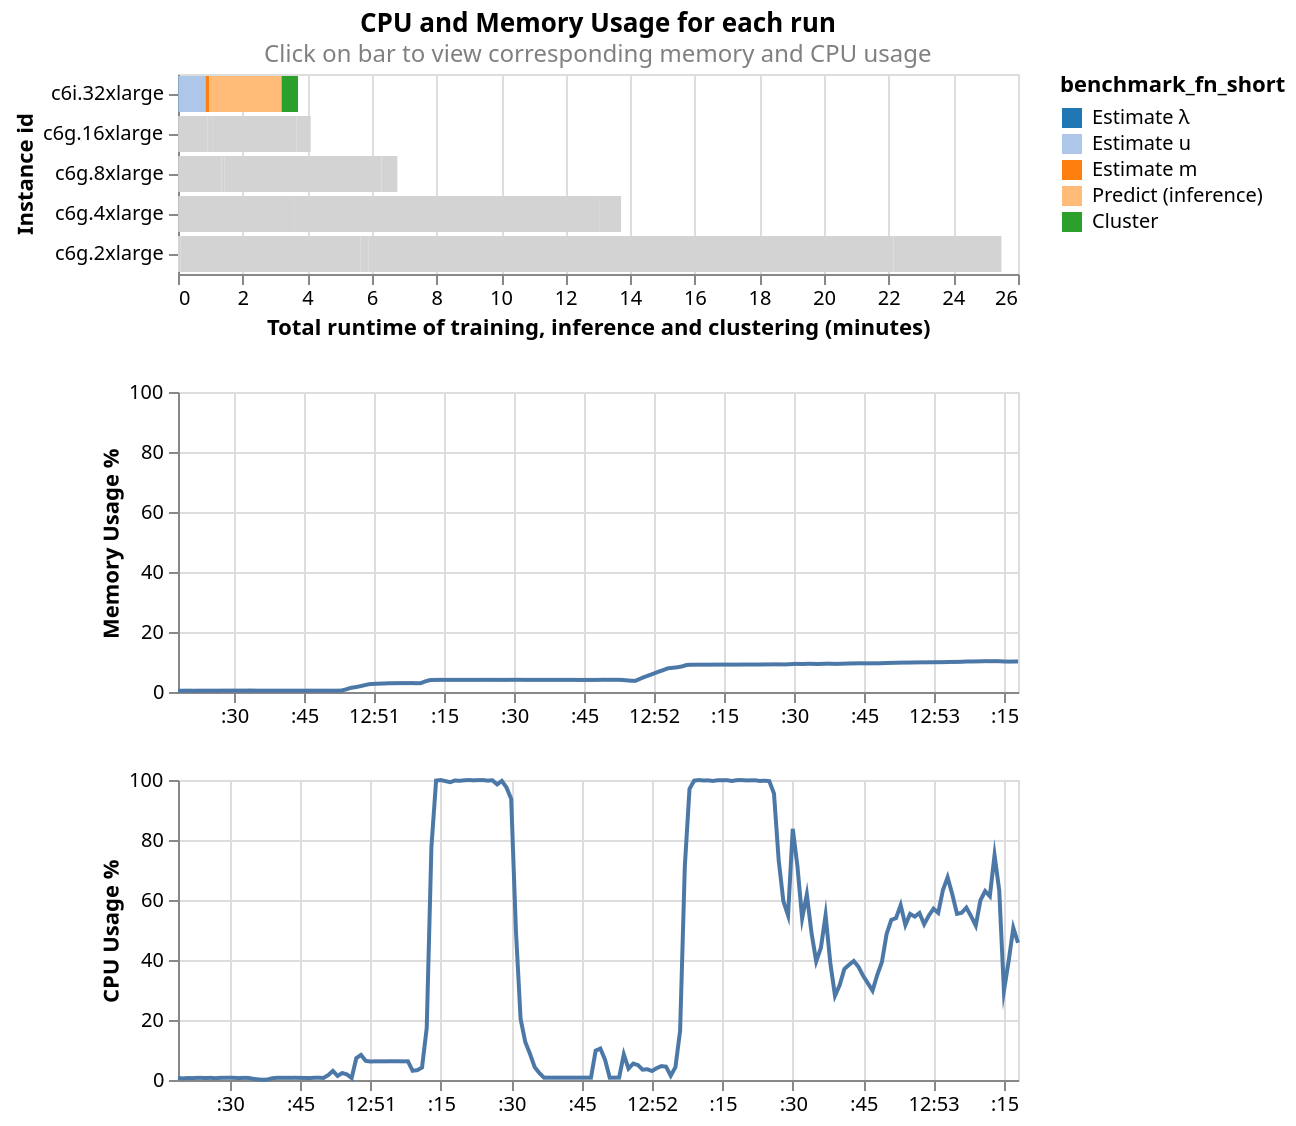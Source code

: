{"config": {"view": {"continuousWidth": 300, "continuousHeight": 300}}, "vconcat": [{"data": {"name": "data-a6628154d7860005f8a8784e6bcb8476"}, "mark": {"type": "bar"}, "encoding": {"color": {"condition": {"param": "param_1", "empty": false, "field": "benchmark_fn_short", "scale": {"scheme": "category20"}, "sort": {"field": "benchmark_group1", "order": "ascending"}, "type": "nominal"}, "value": "lightgray"}, "order": {"field": "benchmark_group1", "sort": "ascending", "type": "quantitative"}, "tooltip": [{"field": "mean_seconds", "format": ".2f", "title": "Runtime (seconds)", "type": "quantitative"}, {"field": "max_pairs", "format": ",", "title": "Max Pairs for estiamte u", "type": "quantitative"}, {"field": "num_input_rows", "format": ",", "title": "Number of Input Rows", "type": "quantitative"}, {"field": "instance_type", "title": "Instance Type", "type": "nominal"}, {"field": "vcpus", "title": "vCPUs", "type": "nominal"}, {"field": "physical_processor", "title": "Physical Processor", "type": "nominal"}, {"field": "clock_speed_ghz_", "title": "Clock Speed", "type": "nominal"}, {"field": "instance_memory", "title": "Instance Memory", "type": "nominal"}, {"field": "on_demand_price", "title": "On-Demand Price", "type": "nominal"}], "x": {"axis": {"title": "Total runtime of training, inference and clustering (minutes)"}, "field": "mean_minutes", "type": "quantitative"}, "y": {"axis": {"title": "Instance id"}, "field": "instance_type", "sort": {"field": "num_cpus", "order": "descending"}, "type": "nominal"}}, "name": "view_1", "title": {"text": ["CPU and Memory Usage for each run"], "subtitle": ["Click on bar to view corresponding memory and CPU usage"], "color": "black", "subtitleColor": "gray"}, "width": 420}, {"data": {"name": "data-e728b9ab4567a7713cc3e79f0ebca1dd"}, "mark": {"type": "line"}, "encoding": {"tooltip": [{"field": "mem_timestamp", "type": "temporal"}, {"field": "mem_value", "type": "quantitative"}, {"field": "mem_value", "type": "quantitative"}], "x": {"field": "mem_timestamp", "title": null, "type": "temporal"}, "y": {"field": "mem_value", "scale": {"domain": [0, 100]}, "title": "Memory Usage %", "type": "quantitative"}}, "height": 150, "transform": [{"filter": {"param": "param_1", "empty": false}}], "width": 420}, {"data": {"name": "data-e728b9ab4567a7713cc3e79f0ebca1dd"}, "mark": {"type": "line"}, "encoding": {"tooltip": [{"field": "cpu_timestamp", "type": "temporal"}, {"field": "cpu_value", "type": "quantitative"}, {"field": "cpu_value", "type": "quantitative"}], "x": {"field": "cpu_timestamp", "title": null, "type": "temporal"}, "y": {"field": "cpu_value", "scale": {"domain": [0, 100]}, "title": "CPU Usage %", "type": "quantitative"}}, "height": 150, "transform": [{"filter": {"param": "param_1", "empty": false}}], "width": 420}], "params": [{"name": "param_1", "select": {"type": "point", "encodings": ["y"]}, "value": "c6i.32xlarge", "views": ["view_1"]}], "$schema": "https://vega.github.io/schema/vega-lite/v5.8.0.json", "datasets": {"data-a6628154d7860005f8a8784e6bcb8476": [{"mean_seconds": 5.282265950999999, "benchmark_function": "estimate_probability_two_random_records_match", "benchmark_group1": 0, "run_label": "f128871", "max_pairs": 1000000000, "num_input_rows": 7000000, "num_cpus": 8, "instance_id": "i-0f85be98655122cc7", "instance_type": "c6g.2xlarge", "brand_raw": "Neoverse-N1", "vcpus": "8 vCPUs", "physical_processor": "AWS Graviton2 Processor", "clock_speed_ghz_": "2.5 GHz", "instance_memory": "16.0 GiB", "on_demand_price": "$0.3232 hourly", "instance_desc": "c6g.2xlarge (8 vCPUs 16.0 GiB)", "benchmark_fn_short": "Estimate \u03bb", "mean_minutes": 0.08803776584999999}, {"mean_seconds": 0.8578379389999924, "benchmark_function": "estimate_probability_two_random_records_match", "benchmark_group1": 0, "run_label": "f128871", "max_pairs": 1000000000, "num_input_rows": 7000000, "num_cpus": 16, "instance_id": "i-01e30b0c645e362d5", "instance_type": "c6g.4xlarge", "brand_raw": "Neoverse-N1", "vcpus": "16 vCPUs", "physical_processor": "AWS Graviton2 Processor", "clock_speed_ghz_": "2.5 GHz", "instance_memory": "32.0 GiB", "on_demand_price": "$0.6464 hourly", "instance_desc": "c6g.4xlarge (16 vCPUs 32.0 GiB)", "benchmark_fn_short": "Estimate \u03bb", "mean_minutes": 0.014297298983333206}, {"mean_seconds": 0.7577490559999944, "benchmark_function": "estimate_probability_two_random_records_match", "benchmark_group1": 0, "run_label": "f128871", "max_pairs": 1000000000, "num_input_rows": 7000000, "num_cpus": 32, "instance_id": "i-0bd2c095be044ac91", "instance_type": "c6g.8xlarge", "brand_raw": "Neoverse-N1", "vcpus": "32 vCPUs", "physical_processor": "AWS Graviton2 Processor", "clock_speed_ghz_": "2.5 GHz", "instance_memory": "64.0 GiB", "on_demand_price": "$1.2928 hourly", "instance_desc": "c6g.8xlarge (32 vCPUs 64.0 GiB)", "benchmark_fn_short": "Estimate \u03bb", "mean_minutes": 0.012629150933333241}, {"mean_seconds": 0.49432803500000944, "benchmark_function": "estimate_probability_two_random_records_match", "benchmark_group1": 0, "run_label": "f128871", "max_pairs": 1000000000, "num_input_rows": 7000000, "num_cpus": 64, "instance_id": "i-054f105e56d20ecda", "instance_type": "c6g.16xlarge", "brand_raw": "Neoverse-N1", "vcpus": "64 vCPUs", "physical_processor": "AWS Graviton2 Processor", "clock_speed_ghz_": "2.5 GHz", "instance_memory": "128.0 GiB", "on_demand_price": "$2.5856 hourly", "instance_desc": "c6g.16xlarge (64 vCPUs 128.0 GiB)", "benchmark_fn_short": "Estimate \u03bb", "mean_minutes": 0.00823880058333349}, {"mean_seconds": 0.8620262069999995, "benchmark_function": "estimate_probability_two_random_records_match", "benchmark_group1": 0, "run_label": "f128871", "max_pairs": 1000000000, "num_input_rows": 7000000, "num_cpus": 128, "instance_id": "i-0c0222021b987d985", "instance_type": "c6i.32xlarge", "brand_raw": "Intel(R) Xeon(R) Platinum 8375C CPU @ 2.90GHz", "vcpus": "128 vCPUs", "physical_processor": "Intel Xeon 8375C (Ice Lake)", "clock_speed_ghz_": "3.5 GHz", "instance_memory": "256.0 GiB", "on_demand_price": "$6.4640 hourly", "instance_desc": "c6i.32xlarge (128 vCPUs 256.0 GiB)", "benchmark_fn_short": "Estimate \u03bb", "mean_minutes": 0.014367103449999993}, {"mean_seconds": 333.502939463, "benchmark_function": "estimate_u", "benchmark_group1": 1, "run_label": "f128871", "max_pairs": 1000000000, "num_input_rows": 7000000, "num_cpus": 8, "instance_id": "i-0f85be98655122cc7", "instance_type": "c6g.2xlarge", "brand_raw": "Neoverse-N1", "vcpus": "8 vCPUs", "physical_processor": "AWS Graviton2 Processor", "clock_speed_ghz_": "2.5 GHz", "instance_memory": "16.0 GiB", "on_demand_price": "$0.3232 hourly", "instance_desc": "c6g.2xlarge (8 vCPUs 16.0 GiB)", "benchmark_fn_short": "Estimate u", "mean_minutes": 5.5583823243833335}, {"mean_seconds": 214.73607280599998, "benchmark_function": "estimate_u", "benchmark_group1": 1, "run_label": "f128871", "max_pairs": 1000000000, "num_input_rows": 7000000, "num_cpus": 16, "instance_id": "i-01e30b0c645e362d5", "instance_type": "c6g.4xlarge", "brand_raw": "Neoverse-N1", "vcpus": "16 vCPUs", "physical_processor": "AWS Graviton2 Processor", "clock_speed_ghz_": "2.5 GHz", "instance_memory": "32.0 GiB", "on_demand_price": "$0.6464 hourly", "instance_desc": "c6g.4xlarge (16 vCPUs 32.0 GiB)", "benchmark_fn_short": "Estimate u", "mean_minutes": 3.5789345467666664}, {"mean_seconds": 80.328212514, "benchmark_function": "estimate_u", "benchmark_group1": 1, "run_label": "f128871", "max_pairs": 1000000000, "num_input_rows": 7000000, "num_cpus": 32, "instance_id": "i-0bd2c095be044ac91", "instance_type": "c6g.8xlarge", "brand_raw": "Neoverse-N1", "vcpus": "32 vCPUs", "physical_processor": "AWS Graviton2 Processor", "clock_speed_ghz_": "2.5 GHz", "instance_memory": "64.0 GiB", "on_demand_price": "$1.2928 hourly", "instance_desc": "c6g.8xlarge (32 vCPUs 64.0 GiB)", "benchmark_fn_short": "Estimate u", "mean_minutes": 1.3388035419}, {"mean_seconds": 54.606888479000006, "benchmark_function": "estimate_u", "benchmark_group1": 1, "run_label": "f128871", "max_pairs": 1000000000, "num_input_rows": 7000000, "num_cpus": 64, "instance_id": "i-054f105e56d20ecda", "instance_type": "c6g.16xlarge", "brand_raw": "Neoverse-N1", "vcpus": "64 vCPUs", "physical_processor": "AWS Graviton2 Processor", "clock_speed_ghz_": "2.5 GHz", "instance_memory": "128.0 GiB", "on_demand_price": "$2.5856 hourly", "instance_desc": "c6g.16xlarge (64 vCPUs 128.0 GiB)", "benchmark_fn_short": "Estimate u", "mean_minutes": 0.9101148079833334}, {"mean_seconds": 50.220279628, "benchmark_function": "estimate_u", "benchmark_group1": 1, "run_label": "f128871", "max_pairs": 1000000000, "num_input_rows": 7000000, "num_cpus": 128, "instance_id": "i-0c0222021b987d985", "instance_type": "c6i.32xlarge", "brand_raw": "Intel(R) Xeon(R) Platinum 8375C CPU @ 2.90GHz", "vcpus": "128 vCPUs", "physical_processor": "Intel Xeon 8375C (Ice Lake)", "clock_speed_ghz_": "3.5 GHz", "instance_memory": "256.0 GiB", "on_demand_price": "$6.4640 hourly", "instance_desc": "c6i.32xlarge (128 vCPUs 256.0 GiB)", "benchmark_fn_short": "Estimate u", "mean_minutes": 0.8370046604666667}, {"mean_seconds": 14.478240201999995, "benchmark_function": "estimate_parameters_using_expectation_maximisation", "benchmark_group1": 2, "run_label": "f128871", "max_pairs": 1000000000, "num_input_rows": 7000000, "num_cpus": 8, "instance_id": "i-0f85be98655122cc7", "instance_type": "c6g.2xlarge", "brand_raw": "Neoverse-N1", "vcpus": "8 vCPUs", "physical_processor": "AWS Graviton2 Processor", "clock_speed_ghz_": "2.5 GHz", "instance_memory": "16.0 GiB", "on_demand_price": "$0.3232 hourly", "instance_desc": "c6g.2xlarge (8 vCPUs 16.0 GiB)", "benchmark_fn_short": "Estimate m", "mean_minutes": 0.24130400336666658}, {"mean_seconds": 5.347143168999992, "benchmark_function": "estimate_parameters_using_expectation_maximisation", "benchmark_group1": 2, "run_label": "f128871", "max_pairs": 1000000000, "num_input_rows": 7000000, "num_cpus": 16, "instance_id": "i-01e30b0c645e362d5", "instance_type": "c6g.4xlarge", "brand_raw": "Neoverse-N1", "vcpus": "16 vCPUs", "physical_processor": "AWS Graviton2 Processor", "clock_speed_ghz_": "2.5 GHz", "instance_memory": "32.0 GiB", "on_demand_price": "$0.6464 hourly", "instance_desc": "c6g.4xlarge (16 vCPUs 32.0 GiB)", "benchmark_fn_short": "Estimate m", "mean_minutes": 0.08911905281666653}, {"mean_seconds": 5.6770161090000215, "benchmark_function": "estimate_parameters_using_expectation_maximisation", "benchmark_group1": 2, "run_label": "f128871", "max_pairs": 1000000000, "num_input_rows": 7000000, "num_cpus": 32, "instance_id": "i-0bd2c095be044ac91", "instance_type": "c6g.8xlarge", "brand_raw": "Neoverse-N1", "vcpus": "32 vCPUs", "physical_processor": "AWS Graviton2 Processor", "clock_speed_ghz_": "2.5 GHz", "instance_memory": "64.0 GiB", "on_demand_price": "$1.2928 hourly", "instance_desc": "c6g.8xlarge (32 vCPUs 64.0 GiB)", "benchmark_fn_short": "Estimate m", "mean_minutes": 0.09461693515000036}, {"mean_seconds": 8.398921549999983, "benchmark_function": "estimate_parameters_using_expectation_maximisation", "benchmark_group1": 2, "run_label": "f128871", "max_pairs": 1000000000, "num_input_rows": 7000000, "num_cpus": 64, "instance_id": "i-054f105e56d20ecda", "instance_type": "c6g.16xlarge", "brand_raw": "Neoverse-N1", "vcpus": "64 vCPUs", "physical_processor": "AWS Graviton2 Processor", "clock_speed_ghz_": "2.5 GHz", "instance_memory": "128.0 GiB", "on_demand_price": "$2.5856 hourly", "instance_desc": "c6g.16xlarge (64 vCPUs 128.0 GiB)", "benchmark_fn_short": "Estimate m", "mean_minutes": 0.13998202583333305}, {"mean_seconds": 7.322473084999999, "benchmark_function": "estimate_parameters_using_expectation_maximisation", "benchmark_group1": 2, "run_label": "f128871", "max_pairs": 1000000000, "num_input_rows": 7000000, "num_cpus": 128, "instance_id": "i-0c0222021b987d985", "instance_type": "c6i.32xlarge", "brand_raw": "Intel(R) Xeon(R) Platinum 8375C CPU @ 2.90GHz", "vcpus": "128 vCPUs", "physical_processor": "Intel Xeon 8375C (Ice Lake)", "clock_speed_ghz_": "3.5 GHz", "instance_memory": "256.0 GiB", "on_demand_price": "$6.4640 hourly", "instance_desc": "c6i.32xlarge (128 vCPUs 256.0 GiB)", "benchmark_fn_short": "Estimate m", "mean_minutes": 0.1220412180833333}, {"mean_seconds": 975.541690294, "benchmark_function": "predict", "benchmark_group1": 3, "run_label": "f128871", "max_pairs": 1000000000, "num_input_rows": 7000000, "num_cpus": 8, "instance_id": "i-0f85be98655122cc7", "instance_type": "c6g.2xlarge", "brand_raw": "Neoverse-N1", "vcpus": "8 vCPUs", "physical_processor": "AWS Graviton2 Processor", "clock_speed_ghz_": "2.5 GHz", "instance_memory": "16.0 GiB", "on_demand_price": "$0.3232 hourly", "instance_desc": "c6g.2xlarge (8 vCPUs 16.0 GiB)", "benchmark_fn_short": "Predict (inference)", "mean_minutes": 16.259028171566666}, {"mean_seconds": 561.0993772009999, "benchmark_function": "predict", "benchmark_group1": 3, "run_label": "f128871", "max_pairs": 1000000000, "num_input_rows": 7000000, "num_cpus": 16, "instance_id": "i-01e30b0c645e362d5", "instance_type": "c6g.4xlarge", "brand_raw": "Neoverse-N1", "vcpus": "16 vCPUs", "physical_processor": "AWS Graviton2 Processor", "clock_speed_ghz_": "2.5 GHz", "instance_memory": "32.0 GiB", "on_demand_price": "$0.6464 hourly", "instance_desc": "c6g.4xlarge (16 vCPUs 32.0 GiB)", "benchmark_fn_short": "Predict (inference)", "mean_minutes": 9.351656286683331}, {"mean_seconds": 291.37288292799997, "benchmark_function": "predict", "benchmark_group1": 3, "run_label": "f128871", "max_pairs": 1000000000, "num_input_rows": 7000000, "num_cpus": 32, "instance_id": "i-0bd2c095be044ac91", "instance_type": "c6g.8xlarge", "brand_raw": "Neoverse-N1", "vcpus": "32 vCPUs", "physical_processor": "AWS Graviton2 Processor", "clock_speed_ghz_": "2.5 GHz", "instance_memory": "64.0 GiB", "on_demand_price": "$1.2928 hourly", "instance_desc": "c6g.8xlarge (32 vCPUs 64.0 GiB)", "benchmark_fn_short": "Predict (inference)", "mean_minutes": 4.856214715466666}, {"mean_seconds": 156.85142124400002, "benchmark_function": "predict", "benchmark_group1": 3, "run_label": "f128871", "max_pairs": 1000000000, "num_input_rows": 7000000, "num_cpus": 64, "instance_id": "i-054f105e56d20ecda", "instance_type": "c6g.16xlarge", "brand_raw": "Neoverse-N1", "vcpus": "64 vCPUs", "physical_processor": "AWS Graviton2 Processor", "clock_speed_ghz_": "2.5 GHz", "instance_memory": "128.0 GiB", "on_demand_price": "$2.5856 hourly", "instance_desc": "c6g.16xlarge (64 vCPUs 128.0 GiB)", "benchmark_fn_short": "Predict (inference)", "mean_minutes": 2.614190354066667}, {"mean_seconds": 133.92303797199997, "benchmark_function": "predict", "benchmark_group1": 3, "run_label": "f128871", "max_pairs": 1000000000, "num_input_rows": 7000000, "num_cpus": 128, "instance_id": "i-0c0222021b987d985", "instance_type": "c6i.32xlarge", "brand_raw": "Intel(R) Xeon(R) Platinum 8375C CPU @ 2.90GHz", "vcpus": "128 vCPUs", "physical_processor": "Intel Xeon 8375C (Ice Lake)", "clock_speed_ghz_": "3.5 GHz", "instance_memory": "256.0 GiB", "on_demand_price": "$6.4640 hourly", "instance_desc": "c6i.32xlarge (128 vCPUs 256.0 GiB)", "benchmark_fn_short": "Predict (inference)", "mean_minutes": 2.2320506328666663}, {"mean_seconds": 200.40595128699988, "benchmark_function": "cluster", "benchmark_group1": 4, "run_label": "f128871", "max_pairs": 1000000000, "num_input_rows": 7000000, "num_cpus": 8, "instance_id": "i-0f85be98655122cc7", "instance_type": "c6g.2xlarge", "brand_raw": "Neoverse-N1", "vcpus": "8 vCPUs", "physical_processor": "AWS Graviton2 Processor", "clock_speed_ghz_": "2.5 GHz", "instance_memory": "16.0 GiB", "on_demand_price": "$0.3232 hourly", "instance_desc": "c6g.2xlarge (8 vCPUs 16.0 GiB)", "benchmark_fn_short": "Cluster", "mean_minutes": 3.340099188116665}, {"mean_seconds": 40.90394094999999, "benchmark_function": "cluster", "benchmark_group1": 4, "run_label": "f128871", "max_pairs": 1000000000, "num_input_rows": 7000000, "num_cpus": 16, "instance_id": "i-01e30b0c645e362d5", "instance_type": "c6g.4xlarge", "brand_raw": "Neoverse-N1", "vcpus": "16 vCPUs", "physical_processor": "AWS Graviton2 Processor", "clock_speed_ghz_": "2.5 GHz", "instance_memory": "32.0 GiB", "on_demand_price": "$0.6464 hourly", "instance_desc": "c6g.4xlarge (16 vCPUs 32.0 GiB)", "benchmark_fn_short": "Cluster", "mean_minutes": 0.6817323491666666}, {"mean_seconds": 29.12692636899999, "benchmark_function": "cluster", "benchmark_group1": 4, "run_label": "f128871", "max_pairs": 1000000000, "num_input_rows": 7000000, "num_cpus": 32, "instance_id": "i-0bd2c095be044ac91", "instance_type": "c6g.8xlarge", "brand_raw": "Neoverse-N1", "vcpus": "32 vCPUs", "physical_processor": "AWS Graviton2 Processor", "clock_speed_ghz_": "2.5 GHz", "instance_memory": "64.0 GiB", "on_demand_price": "$1.2928 hourly", "instance_desc": "c6g.8xlarge (32 vCPUs 64.0 GiB)", "benchmark_fn_short": "Cluster", "mean_minutes": 0.4854487728166665}, {"mean_seconds": 26.132433628, "benchmark_function": "cluster", "benchmark_group1": 4, "run_label": "f128871", "max_pairs": 1000000000, "num_input_rows": 7000000, "num_cpus": 64, "instance_id": "i-054f105e56d20ecda", "instance_type": "c6g.16xlarge", "brand_raw": "Neoverse-N1", "vcpus": "64 vCPUs", "physical_processor": "AWS Graviton2 Processor", "clock_speed_ghz_": "2.5 GHz", "instance_memory": "128.0 GiB", "on_demand_price": "$2.5856 hourly", "instance_desc": "c6g.16xlarge (64 vCPUs 128.0 GiB)", "benchmark_fn_short": "Cluster", "mean_minutes": 0.43554056046666667}, {"mean_seconds": 30.482634071000007, "benchmark_function": "cluster", "benchmark_group1": 4, "run_label": "f128871", "max_pairs": 1000000000, "num_input_rows": 7000000, "num_cpus": 128, "instance_id": "i-0c0222021b987d985", "instance_type": "c6i.32xlarge", "brand_raw": "Intel(R) Xeon(R) Platinum 8375C CPU @ 2.90GHz", "vcpus": "128 vCPUs", "physical_processor": "Intel Xeon 8375C (Ice Lake)", "clock_speed_ghz_": "3.5 GHz", "instance_memory": "256.0 GiB", "on_demand_price": "$6.4640 hourly", "instance_desc": "c6i.32xlarge (128 vCPUs 256.0 GiB)", "benchmark_fn_short": "Cluster", "mean_minutes": 0.5080439011833334}], "data-e728b9ab4567a7713cc3e79f0ebca1dd": [{"mem_timestamp": "2024-01-15T16:07:36", "mem_value": 36.311307528079226, "cpu_timestamp": "2024-01-15T16:07:36", "cpu_value": 86.09022556391312, "instance_type": "c6g.4xlarge"}, {"mem_timestamp": "2024-01-15T16:07:35", "mem_value": 36.13644213412672, "cpu_timestamp": "2024-01-15T16:07:35", "cpu_value": 84.74999999999682, "instance_type": "c6g.4xlarge"}, {"mem_timestamp": "2024-01-15T16:07:34", "mem_value": 37.58167361064174, "cpu_timestamp": "2024-01-15T16:07:34", "cpu_value": 80.44025157232517, "instance_type": "c6g.4xlarge"}, {"mem_timestamp": "2024-01-15T16:07:33", "mem_value": 40.830573415871456, "cpu_timestamp": "2024-01-15T16:07:33", "cpu_value": 73.74301675978556, "instance_type": "c6g.4xlarge"}, {"mem_timestamp": "2024-01-15T16:07:32", "mem_value": 44.4823085208434, "cpu_timestamp": "2024-01-15T16:07:32", "cpu_value": 45.80970384373075, "instance_type": "c6g.4xlarge"}, {"mem_timestamp": "2024-01-15T16:07:31", "mem_value": 49.203872586376995, "cpu_timestamp": "2024-01-15T16:07:31", "cpu_value": 83.53312302838788, "instance_type": "c6g.4xlarge"}, {"mem_timestamp": "2024-01-15T16:07:30", "mem_value": 45.3311993967764, "cpu_timestamp": "2024-01-15T16:07:30", "cpu_value": 76.14852108244686, "instance_type": "c6g.4xlarge"}, {"mem_timestamp": "2024-01-15T16:07:29", "mem_value": 48.15897124580432, "cpu_timestamp": "2024-01-15T16:07:29", "cpu_value": 36.73469387754275, "instance_type": "c6g.4xlarge"}, {"mem_timestamp": "2024-01-15T16:07:28", "mem_value": 55.445674220810346, "cpu_timestamp": "2024-01-15T16:07:28", "cpu_value": 84.49466415567585, "instance_type": "c6g.4xlarge"}, {"mem_timestamp": "2024-01-15T16:07:27", "mem_value": 56.47482527412631, "cpu_timestamp": "2024-01-15T16:07:27", "cpu_value": 67.72983114446576, "instance_type": "c6g.4xlarge"}, {"mem_timestamp": "2024-01-15T16:07:26", "mem_value": 42.1408484940183, "cpu_timestamp": "2024-01-15T16:07:26", "cpu_value": 69.88674217189141, "instance_type": "c6g.4xlarge"}, {"mem_timestamp": "2024-01-15T16:07:25", "mem_value": 32.83477266568651, "cpu_timestamp": "2024-01-15T16:07:25", "cpu_value": 92.78668310726383, "instance_type": "c6g.4xlarge"}, {"mem_timestamp": "2024-01-15T16:07:24", "mem_value": 29.50519914501984, "cpu_timestamp": "2024-01-15T16:07:24", "cpu_value": 75.70093457944317, "instance_type": "c6g.4xlarge"}, {"mem_timestamp": "2024-01-15T16:07:23", "mem_value": 36.34641702668061, "cpu_timestamp": "2024-01-15T16:07:23", "cpu_value": 34.86352357320081, "instance_type": "c6g.4xlarge"}, {"mem_timestamp": "2024-01-15T16:07:22", "mem_value": 43.99216454213481, "cpu_timestamp": "2024-01-15T16:07:22", "cpu_value": 29.968652037620295, "instance_type": "c6g.4xlarge"}, {"mem_timestamp": "2024-01-15T16:07:21", "mem_value": 47.082296491096436, "cpu_timestamp": "2024-01-15T16:07:21", "cpu_value": 24.877750611247045, "instance_type": "c6g.4xlarge"}, {"mem_timestamp": "2024-01-15T16:07:20", "mem_value": 44.74600801528398, "cpu_timestamp": "2024-01-15T16:07:20", "cpu_value": 12.5, "instance_type": "c6g.4xlarge"}, {"mem_timestamp": "2024-01-15T16:07:19", "mem_value": 44.74600801528398, "cpu_timestamp": "2024-01-15T16:07:19", "cpu_value": 13.445903689802508, "instance_type": "c6g.4xlarge"}, {"mem_timestamp": "2024-01-15T16:07:18", "mem_value": 44.83807898583032, "cpu_timestamp": "2024-01-15T16:07:18", "cpu_value": 18.687499999998636, "instance_type": "c6g.4xlarge"}, {"mem_timestamp": "2024-01-15T16:07:17", "mem_value": 44.83807898583032, "cpu_timestamp": "2024-01-15T16:07:17", "cpu_value": 18.75, "instance_type": "c6g.4xlarge"}, {"mem_timestamp": "2024-01-15T16:07:16", "mem_value": 44.83807898583032, "cpu_timestamp": "2024-01-15T16:07:16", "cpu_value": 18.761726078799505, "instance_type": "c6g.4xlarge"}, {"mem_timestamp": "2024-01-15T16:07:15", "mem_value": 44.83495373198096, "cpu_timestamp": "2024-01-15T16:07:15", "cpu_value": 18.738288569643718, "instance_type": "c6g.4xlarge"}, {"mem_timestamp": "2024-01-15T16:07:14", "mem_value": 44.83495373198096, "cpu_timestamp": "2024-01-15T16:07:14", "cpu_value": 20.637898686683933, "instance_type": "c6g.4xlarge"}, {"mem_timestamp": "2024-01-15T16:07:13", "mem_value": 44.90253114557296, "cpu_timestamp": "2024-01-15T16:07:13", "cpu_value": 25.015634771732675, "instance_type": "c6g.4xlarge"}, {"mem_timestamp": "2024-01-15T16:07:12", "mem_value": 44.90174983211062, "cpu_timestamp": "2024-01-15T16:07:12", "cpu_value": 25.0, "instance_type": "c6g.4xlarge"}, {"mem_timestamp": "2024-01-15T16:07:11", "mem_value": 44.898624578261256, "cpu_timestamp": "2024-01-15T16:07:11", "cpu_value": 24.984384759524957, "instance_type": "c6g.4xlarge"}, {"mem_timestamp": "2024-01-15T16:07:10", "mem_value": 44.897843264798915, "cpu_timestamp": "2024-01-15T16:07:10", "cpu_value": 25.015634771732675, "instance_type": "c6g.4xlarge"}, {"mem_timestamp": "2024-01-15T16:07:09", "mem_value": 44.896280637874234, "cpu_timestamp": "2024-01-15T16:07:09", "cpu_value": 25.0, "instance_type": "c6g.4xlarge"}, {"mem_timestamp": "2024-01-15T16:07:08", "mem_value": 44.893155384024865, "cpu_timestamp": "2024-01-15T16:07:08", "cpu_value": 28.517823639772065, "instance_type": "c6g.4xlarge"}, {"mem_timestamp": "2024-01-15T16:07:07", "mem_value": 44.98065009000607, "cpu_timestamp": "2024-01-15T16:07:07", "cpu_value": 31.25, "instance_type": "c6g.4xlarge"}, {"mem_timestamp": "2024-01-15T16:07:06", "mem_value": 44.97986877654373, "cpu_timestamp": "2024-01-15T16:07:06", "cpu_value": 31.269543464665844, "instance_type": "c6g.4xlarge"}, {"mem_timestamp": "2024-01-15T16:07:05", "mem_value": 44.978306149619044, "cpu_timestamp": "2024-01-15T16:07:05", "cpu_value": 31.25, "instance_type": "c6g.4xlarge"}, {"mem_timestamp": "2024-01-15T16:07:04", "mem_value": 44.97439958230734, "cpu_timestamp": "2024-01-15T16:07:04", "cpu_value": 31.230480949406196, "instance_type": "c6g.4xlarge"}, {"mem_timestamp": "2024-01-15T16:07:03", "mem_value": 44.97283695538266, "cpu_timestamp": "2024-01-15T16:07:03", "cpu_value": 31.269543464665844, "instance_type": "c6g.4xlarge"}, {"mem_timestamp": "2024-01-15T16:07:02", "mem_value": 44.9697117015333, "cpu_timestamp": "2024-01-15T16:07:02", "cpu_value": 30.937500000004547, "instance_type": "c6g.4xlarge"}, {"mem_timestamp": "2024-01-15T16:07:01", "mem_value": 44.789488729553305, "cpu_timestamp": "2024-01-15T16:07:01", "cpu_value": 31.269543464665844, "instance_type": "c6g.4xlarge"}, {"mem_timestamp": "2024-01-15T16:07:00", "mem_value": 44.78636347570394, "cpu_timestamp": "2024-01-15T16:07:00", "cpu_value": 31.230480949406196, "instance_type": "c6g.4xlarge"}, {"mem_timestamp": "2024-01-15T16:06:59", "mem_value": 44.78480084877926, "cpu_timestamp": "2024-01-15T16:06:59", "cpu_value": 31.269543464665844, "instance_type": "c6g.4xlarge"}, {"mem_timestamp": "2024-01-15T16:06:58", "mem_value": 44.782456908392234, "cpu_timestamp": "2024-01-15T16:06:58", "cpu_value": 31.269543464665844, "instance_type": "c6g.4xlarge"}, {"mem_timestamp": "2024-01-15T16:06:57", "mem_value": 44.77776902761819, "cpu_timestamp": "2024-01-15T16:06:57", "cpu_value": 31.25, "instance_type": "c6g.4xlarge"}, {"mem_timestamp": "2024-01-15T16:06:56", "mem_value": 44.77542508723117, "cpu_timestamp": "2024-01-15T16:06:56", "cpu_value": 31.25, "instance_type": "c6g.4xlarge"}, {"mem_timestamp": "2024-01-15T16:06:55", "mem_value": 44.77386246030649, "cpu_timestamp": "2024-01-15T16:06:55", "cpu_value": 31.25, "instance_type": "c6g.4xlarge"}, {"mem_timestamp": "2024-01-15T16:06:54", "mem_value": 44.76995589299478, "cpu_timestamp": "2024-01-15T16:06:54", "cpu_value": 31.269543464665844, "instance_type": "c6g.4xlarge"}, {"mem_timestamp": "2024-01-15T16:06:53", "mem_value": 44.7683932660701, "cpu_timestamp": "2024-01-15T16:06:53", "cpu_value": 31.25, "instance_type": "c6g.4xlarge"}, {"mem_timestamp": "2024-01-15T16:06:52", "mem_value": 44.76526801222074, "cpu_timestamp": "2024-01-15T16:06:52", "cpu_value": 31.35540287319875, "instance_type": "c6g.4xlarge"}, {"mem_timestamp": "2024-01-15T16:06:51", "mem_value": 44.76370538529605, "cpu_timestamp": "2024-01-15T16:06:51", "cpu_value": 31.269543464665844, "instance_type": "c6g.4xlarge"}, {"mem_timestamp": "2024-01-15T16:06:50", "mem_value": 44.76136144490903, "cpu_timestamp": "2024-01-15T16:06:50", "cpu_value": 31.25, "instance_type": "c6g.4xlarge"}, {"mem_timestamp": "2024-01-15T16:06:49", "mem_value": 44.758236191059666, "cpu_timestamp": "2024-01-15T16:06:49", "cpu_value": 31.25, "instance_type": "c6g.4xlarge"}, {"mem_timestamp": "2024-01-15T16:06:48", "mem_value": 44.75047266364022, "cpu_timestamp": "2024-01-15T16:06:48", "cpu_value": 31.414267834793506, "instance_type": "c6g.4xlarge"}, {"mem_timestamp": "2024-01-15T16:06:47", "mem_value": 44.741282929106966, "cpu_timestamp": "2024-01-15T16:06:47", "cpu_value": 31.269543464662284, "instance_type": "c6g.4xlarge"}, {"mem_timestamp": "2024-01-15T16:06:46", "mem_value": 44.73737636179526, "cpu_timestamp": "2024-01-15T16:06:46", "cpu_value": 31.25, "instance_type": "c6g.4xlarge"}, {"mem_timestamp": "2024-01-15T16:06:45", "mem_value": 44.735813734870575, "cpu_timestamp": "2024-01-15T16:06:45", "cpu_value": 31.25, "instance_type": "c6g.4xlarge"}, {"mem_timestamp": "2024-01-15T16:06:44", "mem_value": 44.73268848102121, "cpu_timestamp": "2024-01-15T16:06:44", "cpu_value": 31.25, "instance_type": "c6g.4xlarge"}, {"mem_timestamp": "2024-01-15T16:06:43", "mem_value": 44.72800060024717, "cpu_timestamp": "2024-01-15T16:06:43", "cpu_value": 31.2695434646694, "instance_type": "c6g.4xlarge"}, {"mem_timestamp": "2024-01-15T16:06:42", "mem_value": 44.72565665986014, "cpu_timestamp": "2024-01-15T16:06:42", "cpu_value": 31.230480949402647, "instance_type": "c6g.4xlarge"}, {"mem_timestamp": "2024-01-15T16:06:41", "mem_value": 44.72409403293546, "cpu_timestamp": "2024-01-15T16:06:41", "cpu_value": 31.2695434646694, "instance_type": "c6g.4xlarge"}, {"mem_timestamp": "2024-01-15T16:06:40", "mem_value": 44.71862483869908, "cpu_timestamp": "2024-01-15T16:06:40", "cpu_value": 31.207004377731597, "instance_type": "c6g.4xlarge"}, {"mem_timestamp": "2024-01-15T16:06:39", "mem_value": 44.71628089831205, "cpu_timestamp": "2024-01-15T16:06:39", "cpu_value": 31.25, "instance_type": "c6g.4xlarge"}, {"mem_timestamp": "2024-01-15T16:06:38", "mem_value": 44.71549958484971, "cpu_timestamp": "2024-01-15T16:06:38", "cpu_value": 31.18750000000218, "instance_type": "c6g.4xlarge"}, {"mem_timestamp": "2024-01-15T16:06:37", "mem_value": 44.71393695792503, "cpu_timestamp": "2024-01-15T16:06:37", "cpu_value": 31.25, "instance_type": "c6g.4xlarge"}, {"mem_timestamp": "2024-01-15T16:06:36", "mem_value": 44.70954672037473, "cpu_timestamp": "2024-01-15T16:06:36", "cpu_value": 31.269543464665844, "instance_type": "c6g.4xlarge"}, {"mem_timestamp": "2024-01-15T16:06:35", "mem_value": 44.71953017017131, "cpu_timestamp": "2024-01-15T16:06:35", "cpu_value": 37.12499999999896, "instance_type": "c6g.4xlarge"}, {"mem_timestamp": "2024-01-15T16:06:34", "mem_value": 44.78844697827019, "cpu_timestamp": "2024-01-15T16:06:34", "cpu_value": 37.5, "instance_type": "c6g.4xlarge"}, {"mem_timestamp": "2024-01-15T16:06:33", "mem_value": 44.78532172442082, "cpu_timestamp": "2024-01-15T16:06:33", "cpu_value": 37.5, "instance_type": "c6g.4xlarge"}, {"mem_timestamp": "2024-01-15T16:06:32", "mem_value": 44.78375909749614, "cpu_timestamp": "2024-01-15T16:06:32", "cpu_value": 37.52345215759901, "instance_type": "c6g.4xlarge"}, {"mem_timestamp": "2024-01-15T16:06:31", "mem_value": 44.775945962872726, "cpu_timestamp": "2024-01-15T16:06:31", "cpu_value": 37.437499999998636, "instance_type": "c6g.4xlarge"}, {"mem_timestamp": "2024-01-15T16:06:30", "mem_value": 44.772820709023364, "cpu_timestamp": "2024-01-15T16:06:30", "cpu_value": 37.5, "instance_type": "c6g.4xlarge"}, {"mem_timestamp": "2024-01-15T16:06:29", "mem_value": 44.769695455174, "cpu_timestamp": "2024-01-15T16:06:29", "cpu_value": 37.562500000001364, "instance_type": "c6g.4xlarge"}, {"mem_timestamp": "2024-01-15T16:06:28", "mem_value": 44.76500757439995, "cpu_timestamp": "2024-01-15T16:06:28", "cpu_value": 37.45318352059823, "instance_type": "c6g.4xlarge"}, {"mem_timestamp": "2024-01-15T16:06:27", "mem_value": 44.76188232055059, "cpu_timestamp": "2024-01-15T16:06:27", "cpu_value": 37.52345215759901, "instance_type": "c6g.4xlarge"}, {"mem_timestamp": "2024-01-15T16:06:26", "mem_value": 44.76031969362591, "cpu_timestamp": "2024-01-15T16:06:26", "cpu_value": 37.43750000000289, "instance_type": "c6g.4xlarge"}, {"mem_timestamp": "2024-01-15T16:06:25", "mem_value": 44.75406918592718, "cpu_timestamp": "2024-01-15T16:06:25", "cpu_value": 37.52345215759901, "instance_type": "c6g.4xlarge"}, {"mem_timestamp": "2024-01-15T16:06:24", "mem_value": 44.75406918592718, "cpu_timestamp": "2024-01-15T16:06:24", "cpu_value": 37.476577139287436, "instance_type": "c6g.4xlarge"}, {"mem_timestamp": "2024-01-15T16:06:23", "mem_value": 44.747818678228455, "cpu_timestamp": "2024-01-15T16:06:23", "cpu_value": 37.52345215759901, "instance_type": "c6g.4xlarge"}, {"mem_timestamp": "2024-01-15T16:06:22", "mem_value": 44.74625605130377, "cpu_timestamp": "2024-01-15T16:06:22", "cpu_value": 37.476577139287436, "instance_type": "c6g.4xlarge"}, {"mem_timestamp": "2024-01-15T16:06:21", "mem_value": 44.743130797454405, "cpu_timestamp": "2024-01-15T16:06:21", "cpu_value": 37.5, "instance_type": "c6g.4xlarge"}, {"mem_timestamp": "2024-01-15T16:06:20", "mem_value": 44.740005543605044, "cpu_timestamp": "2024-01-15T16:06:20", "cpu_value": 37.437499999998636, "instance_type": "c6g.4xlarge"}, {"mem_timestamp": "2024-01-15T16:06:19", "mem_value": 44.73688028975568, "cpu_timestamp": "2024-01-15T16:06:19", "cpu_value": 37.52345215759901, "instance_type": "c6g.4xlarge"}, {"mem_timestamp": "2024-01-15T16:06:18", "mem_value": 44.73375503590631, "cpu_timestamp": "2024-01-15T16:06:18", "cpu_value": 37.5, "instance_type": "c6g.4xlarge"}, {"mem_timestamp": "2024-01-15T16:06:17", "mem_value": 44.73141109551929, "cpu_timestamp": "2024-01-15T16:06:17", "cpu_value": 37.476577139287436, "instance_type": "c6g.4xlarge"}, {"mem_timestamp": "2024-01-15T16:06:16", "mem_value": 44.72984846859461, "cpu_timestamp": "2024-01-15T16:06:16", "cpu_value": 37.476577139287436, "instance_type": "c6g.4xlarge"}, {"mem_timestamp": "2024-01-15T16:06:15", "mem_value": 44.72437927435822, "cpu_timestamp": "2024-01-15T16:06:15", "cpu_value": 37.5, "instance_type": "c6g.4xlarge"}, {"mem_timestamp": "2024-01-15T16:06:14", "mem_value": 44.72281664743354, "cpu_timestamp": "2024-01-15T16:06:14", "cpu_value": 37.52345215759901, "instance_type": "c6g.4xlarge"}, {"mem_timestamp": "2024-01-15T16:06:13", "mem_value": 44.71656613973481, "cpu_timestamp": "2024-01-15T16:06:13", "cpu_value": 37.476577139287436, "instance_type": "c6g.4xlarge"}, {"mem_timestamp": "2024-01-15T16:06:12", "mem_value": 44.71500351281013, "cpu_timestamp": "2024-01-15T16:06:12", "cpu_value": 37.46091307066831, "instance_type": "c6g.4xlarge"}, {"mem_timestamp": "2024-01-15T16:06:11", "mem_value": 44.71265957242311, "cpu_timestamp": "2024-01-15T16:06:11", "cpu_value": 37.5, "instance_type": "c6g.4xlarge"}, {"mem_timestamp": "2024-01-15T16:06:10", "mem_value": 44.710315632036085, "cpu_timestamp": "2024-01-15T16:06:10", "cpu_value": 37.52345215759474, "instance_type": "c6g.4xlarge"}, {"mem_timestamp": "2024-01-15T16:06:09", "mem_value": 44.705627751262035, "cpu_timestamp": "2024-01-15T16:06:09", "cpu_value": 37.5, "instance_type": "c6g.4xlarge"}, {"mem_timestamp": "2024-01-15T16:06:08", "mem_value": 44.704846437799695, "cpu_timestamp": "2024-01-15T16:06:08", "cpu_value": 37.437500000010004, "instance_type": "c6g.4xlarge"}, {"mem_timestamp": "2024-01-15T16:06:07", "mem_value": 44.70093987048799, "cpu_timestamp": "2024-01-15T16:06:07", "cpu_value": 37.437499999998636, "instance_type": "c6g.4xlarge"}, {"mem_timestamp": "2024-01-15T16:06:06", "mem_value": 44.6954706762516, "cpu_timestamp": "2024-01-15T16:06:06", "cpu_value": 37.5, "instance_type": "c6g.4xlarge"}, {"mem_timestamp": "2024-01-15T16:06:05", "mem_value": 44.68922016855288, "cpu_timestamp": "2024-01-15T16:06:05", "cpu_value": 37.52345215759474, "instance_type": "c6g.4xlarge"}, {"mem_timestamp": "2024-01-15T16:06:04", "mem_value": 44.68922016855288, "cpu_timestamp": "2024-01-15T16:06:04", "cpu_value": 37.47657713929169, "instance_type": "c6g.4xlarge"}, {"mem_timestamp": "2024-01-15T16:06:03", "mem_value": 44.68453228777883, "cpu_timestamp": "2024-01-15T16:06:03", "cpu_value": 37.437499999998636, "instance_type": "c6g.4xlarge"}, {"mem_timestamp": "2024-01-15T16:06:02", "mem_value": 44.68296966085415, "cpu_timestamp": "2024-01-15T16:06:02", "cpu_value": 37.52345215759901, "instance_type": "c6g.4xlarge"}, {"mem_timestamp": "2024-01-15T16:06:01", "mem_value": 44.678281780080106, "cpu_timestamp": "2024-01-15T16:06:01", "cpu_value": 37.41411617738726, "instance_type": "c6g.4xlarge"}, {"mem_timestamp": "2024-01-15T16:06:00", "mem_value": 44.676719153155425, "cpu_timestamp": "2024-01-15T16:06:00", "cpu_value": 37.52345215759901, "instance_type": "c6g.4xlarge"}, {"mem_timestamp": "2024-01-15T16:05:59", "mem_value": 44.672031272381375, "cpu_timestamp": "2024-01-15T16:05:59", "cpu_value": 37.5, "instance_type": "c6g.4xlarge"}, {"mem_timestamp": "2024-01-15T16:05:58", "mem_value": 44.670468645456694, "cpu_timestamp": "2024-01-15T16:05:58", "cpu_value": 37.5, "instance_type": "c6g.4xlarge"}, {"mem_timestamp": "2024-01-15T16:05:57", "mem_value": 44.66421813775796, "cpu_timestamp": "2024-01-15T16:05:57", "cpu_value": 37.5, "instance_type": "c6g.4xlarge"}, {"mem_timestamp": "2024-01-15T16:05:56", "mem_value": 44.66265551083328, "cpu_timestamp": "2024-01-15T16:05:56", "cpu_value": 37.52345215759901, "instance_type": "c6g.4xlarge"}, {"mem_timestamp": "2024-01-15T16:05:55", "mem_value": 44.65796763005924, "cpu_timestamp": "2024-01-15T16:05:55", "cpu_value": 37.5, "instance_type": "c6g.4xlarge"}, {"mem_timestamp": "2024-01-15T16:05:54", "mem_value": 44.65484237620987, "cpu_timestamp": "2024-01-15T16:05:54", "cpu_value": 37.5, "instance_type": "c6g.4xlarge"}, {"mem_timestamp": "2024-01-15T16:05:53", "mem_value": 44.65171712236051, "cpu_timestamp": "2024-01-15T16:05:53", "cpu_value": 37.5, "instance_type": "c6g.4xlarge"}, {"mem_timestamp": "2024-01-15T16:05:52", "mem_value": 44.64937318197349, "cpu_timestamp": "2024-01-15T16:05:52", "cpu_value": 37.54693366708488, "instance_type": "c6g.4xlarge"}, {"mem_timestamp": "2024-01-15T16:05:51", "mem_value": 44.64624792812412, "cpu_timestamp": "2024-01-15T16:05:51", "cpu_value": 37.437499999998636, "instance_type": "c6g.4xlarge"}, {"mem_timestamp": "2024-01-15T16:05:50", "mem_value": 44.641560047350076, "cpu_timestamp": "2024-01-15T16:05:50", "cpu_value": 37.5, "instance_type": "c6g.4xlarge"}, {"mem_timestamp": "2024-01-15T16:05:49", "mem_value": 44.637653480038374, "cpu_timestamp": "2024-01-15T16:05:49", "cpu_value": 37.52345215759901, "instance_type": "c6g.4xlarge"}, {"mem_timestamp": "2024-01-15T16:05:48", "mem_value": 44.636090853113686, "cpu_timestamp": "2024-01-15T16:05:48", "cpu_value": 37.476577139287436, "instance_type": "c6g.4xlarge"}, {"mem_timestamp": "2024-01-15T16:05:47", "mem_value": 44.62984034541496, "cpu_timestamp": "2024-01-15T16:05:47", "cpu_value": 37.52345215759901, "instance_type": "c6g.4xlarge"}, {"mem_timestamp": "2024-01-15T16:05:46", "mem_value": 44.62450757098946, "cpu_timestamp": "2024-01-15T16:05:46", "cpu_value": 37.52345215759901, "instance_type": "c6g.4xlarge"}, {"mem_timestamp": "2024-01-15T16:05:45", "mem_value": 44.62450757098946, "cpu_timestamp": "2024-01-15T16:05:45", "cpu_value": 37.64853033145612, "instance_type": "c6g.4xlarge"}, {"mem_timestamp": "2024-01-15T16:05:44", "mem_value": 44.582787912460645, "cpu_timestamp": "2024-01-15T16:05:44", "cpu_value": 37.5, "instance_type": "c6g.4xlarge"}, {"mem_timestamp": "2024-01-15T16:05:43", "mem_value": 44.57888134514894, "cpu_timestamp": "2024-01-15T16:05:43", "cpu_value": 37.52345215760328, "instance_type": "c6g.4xlarge"}, {"mem_timestamp": "2024-01-15T16:05:42", "mem_value": 44.57653740476192, "cpu_timestamp": "2024-01-15T16:05:42", "cpu_value": 37.5, "instance_type": "c6g.4xlarge"}, {"mem_timestamp": "2024-01-15T16:05:41", "mem_value": 44.57341215091255, "cpu_timestamp": "2024-01-15T16:05:41", "cpu_value": 43.08943089430099, "instance_type": "c6g.4xlarge"}, {"mem_timestamp": "2024-01-15T16:05:40", "mem_value": 44.6621594387937, "cpu_timestamp": "2024-01-15T16:05:40", "cpu_value": 43.75, "instance_type": "c6g.4xlarge"}, {"mem_timestamp": "2024-01-15T16:05:39", "mem_value": 44.658252871482, "cpu_timestamp": "2024-01-15T16:05:39", "cpu_value": 43.75, "instance_type": "c6g.4xlarge"}, {"mem_timestamp": "2024-01-15T16:05:38", "mem_value": 44.65434630417029, "cpu_timestamp": "2024-01-15T16:05:38", "cpu_value": 43.714821763601485, "instance_type": "c6g.4xlarge"}, {"mem_timestamp": "2024-01-15T16:05:37", "mem_value": 44.648877109933906, "cpu_timestamp": "2024-01-15T16:05:37", "cpu_value": 43.6602123672685, "instance_type": "c6g.4xlarge"}, {"mem_timestamp": "2024-01-15T16:05:36", "mem_value": 44.647314483009225, "cpu_timestamp": "2024-01-15T16:05:36", "cpu_value": 43.77736085053218, "instance_type": "c6g.4xlarge"}, {"mem_timestamp": "2024-01-15T16:05:35", "mem_value": 44.643407915697516, "cpu_timestamp": "2024-01-15T16:05:35", "cpu_value": 43.75, "instance_type": "c6g.4xlarge"}, {"mem_timestamp": "2024-01-15T16:05:34", "mem_value": 44.63872003492347, "cpu_timestamp": "2024-01-15T16:05:34", "cpu_value": 43.75, "instance_type": "c6g.4xlarge"}, {"mem_timestamp": "2024-01-15T16:05:33", "mem_value": 44.635594781074104, "cpu_timestamp": "2024-01-15T16:05:33", "cpu_value": 43.77736085053218, "instance_type": "c6g.4xlarge"}, {"mem_timestamp": "2024-01-15T16:05:32", "mem_value": 44.63246952722474, "cpu_timestamp": "2024-01-15T16:05:32", "cpu_value": 43.75, "instance_type": "c6g.4xlarge"}, {"mem_timestamp": "2024-01-15T16:05:31", "mem_value": 44.62934427337538, "cpu_timestamp": "2024-01-15T16:05:31", "cpu_value": 43.77736085053218, "instance_type": "c6g.4xlarge"}, {"mem_timestamp": "2024-01-15T16:05:30", "mem_value": 44.62465639260133, "cpu_timestamp": "2024-01-15T16:05:30", "cpu_value": 43.72267332916867, "instance_type": "c6g.4xlarge"}, {"mem_timestamp": "2024-01-15T16:05:29", "mem_value": 44.62231245221431, "cpu_timestamp": "2024-01-15T16:05:29", "cpu_value": 43.77736085053218, "instance_type": "c6g.4xlarge"}, {"mem_timestamp": "2024-01-15T16:05:28", "mem_value": 44.616843257977926, "cpu_timestamp": "2024-01-15T16:05:28", "cpu_value": 43.75, "instance_type": "c6g.4xlarge"}, {"mem_timestamp": "2024-01-15T16:05:27", "mem_value": 44.6144993175909, "cpu_timestamp": "2024-01-15T16:05:27", "cpu_value": 43.75, "instance_type": "c6g.4xlarge"}, {"mem_timestamp": "2024-01-15T16:05:26", "mem_value": 44.608248809892174, "cpu_timestamp": "2024-01-15T16:05:26", "cpu_value": 43.75, "instance_type": "c6g.4xlarge"}, {"mem_timestamp": "2024-01-15T16:05:25", "mem_value": 44.60590486950515, "cpu_timestamp": "2024-01-15T16:05:25", "cpu_value": 43.75, "instance_type": "c6g.4xlarge"}, {"mem_timestamp": "2024-01-15T16:05:24", "mem_value": 44.60043567526876, "cpu_timestamp": "2024-01-15T16:05:24", "cpu_value": 43.6875000000036, "instance_type": "c6g.4xlarge"}, {"mem_timestamp": "2024-01-15T16:05:23", "mem_value": 44.59496648103237, "cpu_timestamp": "2024-01-15T16:05:23", "cpu_value": 43.68750000000504, "instance_type": "c6g.4xlarge"}, {"mem_timestamp": "2024-01-15T16:05:22", "mem_value": 44.59262254064535, "cpu_timestamp": "2024-01-15T16:05:22", "cpu_value": 43.75, "instance_type": "c6g.4xlarge"}, {"mem_timestamp": "2024-01-15T16:05:21", "mem_value": 44.58559071948428, "cpu_timestamp": "2024-01-15T16:05:21", "cpu_value": 43.75, "instance_type": "c6g.4xlarge"}, {"mem_timestamp": "2024-01-15T16:05:20", "mem_value": 44.5840280925596, "cpu_timestamp": "2024-01-15T16:05:20", "cpu_value": 43.714821763601485, "instance_type": "c6g.4xlarge"}, {"mem_timestamp": "2024-01-15T16:05:19", "mem_value": 44.5801215252479, "cpu_timestamp": "2024-01-15T16:05:19", "cpu_value": 46.124999999995, "instance_type": "c6g.4xlarge"}, {"mem_timestamp": "2024-01-15T16:05:18", "mem_value": 44.65912099755126, "cpu_timestamp": "2024-01-15T16:05:18", "cpu_value": 50.0, "instance_type": "c6g.4xlarge"}, {"mem_timestamp": "2024-01-15T16:05:17", "mem_value": 44.65130786292785, "cpu_timestamp": "2024-01-15T16:05:17", "cpu_value": 49.96873045653465, "instance_type": "c6g.4xlarge"}, {"mem_timestamp": "2024-01-15T16:05:16", "mem_value": 44.64505735522913, "cpu_timestamp": "2024-01-15T16:05:16", "cpu_value": 49.968769519049914, "instance_type": "c6g.4xlarge"}, {"mem_timestamp": "2024-01-15T16:05:15", "mem_value": 44.64115078791742, "cpu_timestamp": "2024-01-15T16:05:15", "cpu_value": 50.0, "instance_type": "c6g.4xlarge"}, {"mem_timestamp": "2024-01-15T16:05:14", "mem_value": 44.63255633983167, "cpu_timestamp": "2024-01-15T16:05:14", "cpu_value": 50.03126954346535, "instance_type": "c6g.4xlarge"}, {"mem_timestamp": "2024-01-15T16:05:13", "mem_value": 44.62708714559528, "cpu_timestamp": "2024-01-15T16:05:13", "cpu_value": 50.0, "instance_type": "c6g.4xlarge"}, {"mem_timestamp": "2024-01-15T16:05:12", "mem_value": 44.61927401097187, "cpu_timestamp": "2024-01-15T16:05:12", "cpu_value": 50.0, "instance_type": "c6g.4xlarge"}, {"mem_timestamp": "2024-01-15T16:05:11", "mem_value": 44.61302350327315, "cpu_timestamp": "2024-01-15T16:05:11", "cpu_value": 50.0, "instance_type": "c6g.4xlarge"}, {"mem_timestamp": "2024-01-15T16:05:10", "mem_value": 44.6083356224991, "cpu_timestamp": "2024-01-15T16:05:10", "cpu_value": 50.03126954346535, "instance_type": "c6g.4xlarge"}, {"mem_timestamp": "2024-01-15T16:05:09", "mem_value": 44.598959860951005, "cpu_timestamp": "2024-01-15T16:05:09", "cpu_value": 49.937499999998636, "instance_type": "c6g.4xlarge"}, {"mem_timestamp": "2024-01-15T16:05:08", "mem_value": 44.591171529929575, "cpu_timestamp": "2024-01-15T16:05:08", "cpu_value": 50.0, "instance_type": "c6g.4xlarge"}, {"mem_timestamp": "2024-01-15T16:05:07", "mem_value": 44.58492102223085, "cpu_timestamp": "2024-01-15T16:05:07", "cpu_value": 50.03126954346535, "instance_type": "c6g.4xlarge"}, {"mem_timestamp": "2024-01-15T16:05:06", "mem_value": 44.57788920106978, "cpu_timestamp": "2024-01-15T16:05:06", "cpu_value": 50.750000000005, "instance_type": "c6g.4xlarge"}, {"mem_timestamp": "2024-01-15T16:05:05", "mem_value": 44.806665223923815, "cpu_timestamp": "2024-01-15T16:05:05", "cpu_value": 56.12499999999727, "instance_type": "c6g.4xlarge"}, {"mem_timestamp": "2024-01-15T16:05:04", "mem_value": 44.631651008359434, "cpu_timestamp": "2024-01-15T16:05:04", "cpu_value": 57.78611632269454, "instance_type": "c6g.4xlarge"}, {"mem_timestamp": "2024-01-15T16:05:03", "mem_value": 44.68852566769746, "cpu_timestamp": "2024-01-15T16:05:03", "cpu_value": 65.35334584115616, "instance_type": "c6g.4xlarge"}, {"mem_timestamp": "2024-01-15T16:05:02", "mem_value": 45.01822754700438, "cpu_timestamp": "2024-01-15T16:05:02", "cpu_value": 78.54909318323742, "instance_type": "c6g.4xlarge"}, {"mem_timestamp": "2024-01-15T16:05:01", "mem_value": 44.78585500186337, "cpu_timestamp": "2024-01-15T16:05:01", "cpu_value": 84.87499999999955, "instance_type": "c6g.4xlarge"}, {"mem_timestamp": "2024-01-15T16:05:00", "mem_value": 44.844540324145875, "cpu_timestamp": "2024-01-15T16:05:00", "cpu_value": 87.43749999999864, "instance_type": "c6g.4xlarge"}, {"mem_timestamp": "2024-01-15T16:04:59", "mem_value": 44.8203196068133, "cpu_timestamp": "2024-01-15T16:04:59", "cpu_value": 93.99249061327188, "instance_type": "c6g.4xlarge"}, {"mem_timestamp": "2024-01-15T16:04:58", "mem_value": 44.65489198341383, "cpu_timestamp": "2024-01-15T16:04:58", "cpu_value": 99.93749999999864, "instance_type": "c6g.4xlarge"}, {"mem_timestamp": "2024-01-15T16:04:57", "mem_value": 44.618170250683804, "cpu_timestamp": "2024-01-15T16:04:57", "cpu_value": 99.93749999999864, "instance_type": "c6g.4xlarge"}, {"mem_timestamp": "2024-01-15T16:04:56", "mem_value": 44.586136398727824, "cpu_timestamp": "2024-01-15T16:04:56", "cpu_value": 100.0, "instance_type": "c6g.4xlarge"}, {"mem_timestamp": "2024-01-15T16:04:55", "mem_value": 44.54550809868609, "cpu_timestamp": "2024-01-15T16:04:55", "cpu_value": 99.93749999999864, "instance_type": "c6g.4xlarge"}, {"mem_timestamp": "2024-01-15T16:04:54", "mem_value": 44.50331717171968, "cpu_timestamp": "2024-01-15T16:04:54", "cpu_value": 99.87500000000864, "instance_type": "c6g.4xlarge"}, {"mem_timestamp": "2024-01-15T16:04:53", "mem_value": 44.454094423592196, "cpu_timestamp": "2024-01-15T16:04:53", "cpu_value": 99.74999999999454, "instance_type": "c6g.4xlarge"}, {"mem_timestamp": "2024-01-15T16:04:52", "mem_value": 44.40096510815301, "cpu_timestamp": "2024-01-15T16:04:52", "cpu_value": 99.81250000000728, "instance_type": "c6g.4xlarge"}, {"mem_timestamp": "2024-01-15T16:04:51", "mem_value": 44.351742360025526, "cpu_timestamp": "2024-01-15T16:04:51", "cpu_value": 99.81249999999591, "instance_type": "c6g.4xlarge"}, {"mem_timestamp": "2024-01-15T16:04:50", "mem_value": 44.2884559695759, "cpu_timestamp": "2024-01-15T16:04:50", "cpu_value": 99.87499999999727, "instance_type": "c6g.4xlarge"}, {"mem_timestamp": "2024-01-15T16:04:49", "mem_value": 44.22126301181458, "cpu_timestamp": "2024-01-15T16:04:49", "cpu_value": 99.93749999999864, "instance_type": "c6g.4xlarge"}, {"mem_timestamp": "2024-01-15T16:04:48", "mem_value": 44.16032056175198, "cpu_timestamp": "2024-01-15T16:04:48", "cpu_value": 99.75000000000591, "instance_type": "c6g.4xlarge"}, {"mem_timestamp": "2024-01-15T16:04:47", "mem_value": 44.08531446936724, "cpu_timestamp": "2024-01-15T16:04:47", "cpu_value": 99.81249999999591, "instance_type": "c6g.4xlarge"}, {"mem_timestamp": "2024-01-15T16:04:46", "mem_value": 44.0196841385306, "cpu_timestamp": "2024-01-15T16:04:46", "cpu_value": 100.0, "instance_type": "c6g.4xlarge"}, {"mem_timestamp": "2024-01-15T16:04:45", "mem_value": 43.95327249423161, "cpu_timestamp": "2024-01-15T16:04:45", "cpu_value": 99.81249999999591, "instance_type": "c6g.4xlarge"}, {"mem_timestamp": "2024-01-15T16:04:44", "mem_value": 43.893111357631355, "cpu_timestamp": "2024-01-15T16:04:44", "cpu_value": 99.81250000000728, "instance_type": "c6g.4xlarge"}, {"mem_timestamp": "2024-01-15T16:04:43", "mem_value": 43.77825827866723, "cpu_timestamp": "2024-01-15T16:04:43", "cpu_value": 99.87499999999727, "instance_type": "c6g.4xlarge"}, {"mem_timestamp": "2024-01-15T16:04:42", "mem_value": 43.69778299204611, "cpu_timestamp": "2024-01-15T16:04:42", "cpu_value": 99.87499999999727, "instance_type": "c6g.4xlarge"}, {"mem_timestamp": "2024-01-15T16:04:41", "mem_value": 43.612619824650935, "cpu_timestamp": "2024-01-15T16:04:41", "cpu_value": 99.81250000000728, "instance_type": "c6g.4xlarge"}, {"mem_timestamp": "2024-01-15T16:04:40", "mem_value": 43.5352449882772, "cpu_timestamp": "2024-01-15T16:04:40", "cpu_value": 99.87499999999727, "instance_type": "c6g.4xlarge"}, {"mem_timestamp": "2024-01-15T16:04:39", "mem_value": 43.429966099676996, "cpu_timestamp": "2024-01-15T16:04:39", "cpu_value": 99.87499999999727, "instance_type": "c6g.4xlarge"}, {"mem_timestamp": "2024-01-15T16:04:38", "mem_value": 43.30261200531541, "cpu_timestamp": "2024-01-15T16:04:38", "cpu_value": 99.75000000000591, "instance_type": "c6g.4xlarge"}, {"mem_timestamp": "2024-01-15T16:04:37", "mem_value": 43.211198330221514, "cpu_timestamp": "2024-01-15T16:04:37", "cpu_value": 99.81249999999591, "instance_type": "c6g.4xlarge"}, {"mem_timestamp": "2024-01-15T16:04:36", "mem_value": 43.1346296109121, "cpu_timestamp": "2024-01-15T16:04:36", "cpu_value": 99.81249999999591, "instance_type": "c6g.4xlarge"}, {"mem_timestamp": "2024-01-15T16:04:35", "mem_value": 43.05337301082863, "cpu_timestamp": "2024-01-15T16:04:35", "cpu_value": 99.93749999999864, "instance_type": "c6g.4xlarge"}, {"mem_timestamp": "2024-01-15T16:04:34", "mem_value": 43.00866451826134, "cpu_timestamp": "2024-01-15T16:04:34", "cpu_value": 100.0, "instance_type": "c6g.4xlarge"}, {"mem_timestamp": "2024-01-15T16:04:33", "mem_value": 42.94381550088704, "cpu_timestamp": "2024-01-15T16:04:33", "cpu_value": 99.75000000000591, "instance_type": "c6g.4xlarge"}, {"mem_timestamp": "2024-01-15T16:04:32", "mem_value": 42.90006194699594, "cpu_timestamp": "2024-01-15T16:04:32", "cpu_value": 99.74999999999454, "instance_type": "c6g.4xlarge"}, {"mem_timestamp": "2024-01-15T16:04:31", "mem_value": 42.7734891660967, "cpu_timestamp": "2024-01-15T16:04:31", "cpu_value": 99.68730456535789, "instance_type": "c6g.4xlarge"}, {"mem_timestamp": "2024-01-15T16:04:30", "mem_value": 42.612538592854456, "cpu_timestamp": "2024-01-15T16:04:30", "cpu_value": 99.68750000000455, "instance_type": "c6g.4xlarge"}, {"mem_timestamp": "2024-01-15T16:04:29", "mem_value": 42.56331584472697, "cpu_timestamp": "2024-01-15T16:04:29", "cpu_value": 99.81249999999591, "instance_type": "c6g.4xlarge"}, {"mem_timestamp": "2024-01-15T16:04:28", "mem_value": 42.42111679458091, "cpu_timestamp": "2024-01-15T16:04:28", "cpu_value": 99.93749999999864, "instance_type": "c6g.4xlarge"}, {"mem_timestamp": "2024-01-15T16:04:27", "mem_value": 42.34220413488447, "cpu_timestamp": "2024-01-15T16:04:27", "cpu_value": 99.87499999999727, "instance_type": "c6g.4xlarge"}, {"mem_timestamp": "2024-01-15T16:04:26", "mem_value": 42.27579249058548, "cpu_timestamp": "2024-01-15T16:04:26", "cpu_value": 99.87500000000864, "instance_type": "c6g.4xlarge"}, {"mem_timestamp": "2024-01-15T16:04:25", "mem_value": 42.22735105592034, "cpu_timestamp": "2024-01-15T16:04:25", "cpu_value": 99.68749999999318, "instance_type": "c6g.4xlarge"}, {"mem_timestamp": "2024-01-15T16:04:24", "mem_value": 42.17656568086817, "cpu_timestamp": "2024-01-15T16:04:24", "cpu_value": 99.93749999999864, "instance_type": "c6g.4xlarge"}, {"mem_timestamp": "2024-01-15T16:04:23", "mem_value": 42.13828132121347, "cpu_timestamp": "2024-01-15T16:04:23", "cpu_value": 99.81250000000728, "instance_type": "c6g.4xlarge"}, {"mem_timestamp": "2024-01-15T16:04:22", "mem_value": 42.07890149807555, "cpu_timestamp": "2024-01-15T16:04:22", "cpu_value": 100.0, "instance_type": "c6g.4xlarge"}, {"mem_timestamp": "2024-01-15T16:04:21", "mem_value": 42.05936866151703, "cpu_timestamp": "2024-01-15T16:04:21", "cpu_value": 100.0, "instance_type": "c6g.4xlarge"}, {"mem_timestamp": "2024-01-15T16:04:20", "mem_value": 42.03436663072211, "cpu_timestamp": "2024-01-15T16:04:20", "cpu_value": 100.0, "instance_type": "c6g.4xlarge"}, {"mem_timestamp": "2024-01-15T16:04:19", "mem_value": 41.99373833068038, "cpu_timestamp": "2024-01-15T16:04:19", "cpu_value": 99.93749999999864, "instance_type": "c6g.4xlarge"}, {"mem_timestamp": "2024-01-15T16:04:18", "mem_value": 41.96092316526206, "cpu_timestamp": "2024-01-15T16:04:18", "cpu_value": 100.0, "instance_type": "c6g.4xlarge"}, {"mem_timestamp": "2024-01-15T16:04:17", "mem_value": 41.95623528448802, "cpu_timestamp": "2024-01-15T16:04:17", "cpu_value": 100.0, "instance_type": "c6g.4xlarge"}, {"mem_timestamp": "2024-01-15T16:04:16", "mem_value": 41.95545397102567, "cpu_timestamp": "2024-01-15T16:04:16", "cpu_value": 100.0, "instance_type": "c6g.4xlarge"}, {"mem_timestamp": "2024-01-15T16:04:15", "mem_value": 41.95389134410099, "cpu_timestamp": "2024-01-15T16:04:15", "cpu_value": 100.0, "instance_type": "c6g.4xlarge"}, {"mem_timestamp": "2024-01-15T16:04:14", "mem_value": 41.95232871717631, "cpu_timestamp": "2024-01-15T16:04:14", "cpu_value": 100.0, "instance_type": "c6g.4xlarge"}, {"mem_timestamp": "2024-01-15T16:04:13", "mem_value": 41.950766090251626, "cpu_timestamp": "2024-01-15T16:04:13", "cpu_value": 100.0, "instance_type": "c6g.4xlarge"}, {"mem_timestamp": "2024-01-15T16:04:12", "mem_value": 41.947640836402265, "cpu_timestamp": "2024-01-15T16:04:12", "cpu_value": 100.0, "instance_type": "c6g.4xlarge"}, {"mem_timestamp": "2024-01-15T16:04:11", "mem_value": 41.94060901524119, "cpu_timestamp": "2024-01-15T16:04:11", "cpu_value": 99.93749999999864, "instance_type": "c6g.4xlarge"}, {"mem_timestamp": "2024-01-15T16:04:10", "mem_value": 41.93748376139183, "cpu_timestamp": "2024-01-15T16:04:10", "cpu_value": 100.0, "instance_type": "c6g.4xlarge"}, {"mem_timestamp": "2024-01-15T16:04:09", "mem_value": 41.9351398210048, "cpu_timestamp": "2024-01-15T16:04:09", "cpu_value": 100.0, "instance_type": "c6g.4xlarge"}, {"mem_timestamp": "2024-01-15T16:04:08", "mem_value": 41.93279588061778, "cpu_timestamp": "2024-01-15T16:04:08", "cpu_value": 100.0, "instance_type": "c6g.4xlarge"}, {"mem_timestamp": "2024-01-15T16:04:07", "mem_value": 41.93279588061778, "cpu_timestamp": "2024-01-15T16:04:07", "cpu_value": 99.93749999999864, "instance_type": "c6g.4xlarge"}, {"mem_timestamp": "2024-01-15T16:04:06", "mem_value": 41.92888931330608, "cpu_timestamp": "2024-01-15T16:04:06", "cpu_value": 99.93749999999297, "instance_type": "c6g.4xlarge"}, {"mem_timestamp": "2024-01-15T16:04:05", "mem_value": 41.92420143253203, "cpu_timestamp": "2024-01-15T16:04:05", "cpu_value": 100.0, "instance_type": "c6g.4xlarge"}, {"mem_timestamp": "2024-01-15T16:04:04", "mem_value": 41.92185749214501, "cpu_timestamp": "2024-01-15T16:04:04", "cpu_value": 100.0, "instance_type": "c6g.4xlarge"}, {"mem_timestamp": "2024-01-15T16:04:03", "mem_value": 41.92107617868267, "cpu_timestamp": "2024-01-15T16:04:03", "cpu_value": 100.0, "instance_type": "c6g.4xlarge"}, {"mem_timestamp": "2024-01-15T16:04:02", "mem_value": 41.91873223829565, "cpu_timestamp": "2024-01-15T16:04:02", "cpu_value": 100.0, "instance_type": "c6g.4xlarge"}, {"mem_timestamp": "2024-01-15T16:04:01", "mem_value": 41.916388297908625, "cpu_timestamp": "2024-01-15T16:04:01", "cpu_value": 100.0, "instance_type": "c6g.4xlarge"}, {"mem_timestamp": "2024-01-15T16:04:00", "mem_value": 41.91560698444628, "cpu_timestamp": "2024-01-15T16:04:00", "cpu_value": 100.0, "instance_type": "c6g.4xlarge"}, {"mem_timestamp": "2024-01-15T16:03:59", "mem_value": 41.91482567098394, "cpu_timestamp": "2024-01-15T16:03:59", "cpu_value": 99.93749999999864, "instance_type": "c6g.4xlarge"}, {"mem_timestamp": "2024-01-15T16:03:58", "mem_value": 41.913263044059256, "cpu_timestamp": "2024-01-15T16:03:58", "cpu_value": 100.0, "instance_type": "c6g.4xlarge"}, {"mem_timestamp": "2024-01-15T16:03:57", "mem_value": 41.911700417134576, "cpu_timestamp": "2024-01-15T16:03:57", "cpu_value": 99.93749999999864, "instance_type": "c6g.4xlarge"}, {"mem_timestamp": "2024-01-15T16:03:56", "mem_value": 41.910137790209895, "cpu_timestamp": "2024-01-15T16:03:56", "cpu_value": 100.0, "instance_type": "c6g.4xlarge"}, {"mem_timestamp": "2024-01-15T16:03:55", "mem_value": 41.908575163285214, "cpu_timestamp": "2024-01-15T16:03:55", "cpu_value": 100.0, "instance_type": "c6g.4xlarge"}, {"mem_timestamp": "2024-01-15T16:03:54", "mem_value": 41.90701253636053, "cpu_timestamp": "2024-01-15T16:03:54", "cpu_value": 100.0, "instance_type": "c6g.4xlarge"}, {"mem_timestamp": "2024-01-15T16:03:53", "mem_value": 41.90623122289819, "cpu_timestamp": "2024-01-15T16:03:53", "cpu_value": 100.0, "instance_type": "c6g.4xlarge"}, {"mem_timestamp": "2024-01-15T16:03:52", "mem_value": 41.904668595973504, "cpu_timestamp": "2024-01-15T16:03:52", "cpu_value": 99.93749999999864, "instance_type": "c6g.4xlarge"}, {"mem_timestamp": "2024-01-15T16:03:51", "mem_value": 41.90232465558648, "cpu_timestamp": "2024-01-15T16:03:51", "cpu_value": 100.0, "instance_type": "c6g.4xlarge"}, {"mem_timestamp": "2024-01-15T16:03:50", "mem_value": 41.89998071519946, "cpu_timestamp": "2024-01-15T16:03:50", "cpu_value": 100.0, "instance_type": "c6g.4xlarge"}, {"mem_timestamp": "2024-01-15T16:03:49", "mem_value": 41.89919940173712, "cpu_timestamp": "2024-01-15T16:03:49", "cpu_value": 100.0, "instance_type": "c6g.4xlarge"}, {"mem_timestamp": "2024-01-15T16:03:48", "mem_value": 41.89763677481244, "cpu_timestamp": "2024-01-15T16:03:48", "cpu_value": 100.0, "instance_type": "c6g.4xlarge"}, {"mem_timestamp": "2024-01-15T16:03:47", "mem_value": 41.89607414788776, "cpu_timestamp": "2024-01-15T16:03:47", "cpu_value": 100.0, "instance_type": "c6g.4xlarge"}, {"mem_timestamp": "2024-01-15T16:03:46", "mem_value": 41.89529283442541, "cpu_timestamp": "2024-01-15T16:03:46", "cpu_value": 100.0, "instance_type": "c6g.4xlarge"}, {"mem_timestamp": "2024-01-15T16:03:45", "mem_value": 41.89373020750073, "cpu_timestamp": "2024-01-15T16:03:45", "cpu_value": 100.0, "instance_type": "c6g.4xlarge"}, {"mem_timestamp": "2024-01-15T16:03:44", "mem_value": 41.89294889403839, "cpu_timestamp": "2024-01-15T16:03:44", "cpu_value": 100.0, "instance_type": "c6g.4xlarge"}, {"mem_timestamp": "2024-01-15T16:03:43", "mem_value": 41.89216758057605, "cpu_timestamp": "2024-01-15T16:03:43", "cpu_value": 99.93750000000432, "instance_type": "c6g.4xlarge"}, {"mem_timestamp": "2024-01-15T16:03:42", "mem_value": 41.88982364018903, "cpu_timestamp": "2024-01-15T16:03:42", "cpu_value": 99.93749999999864, "instance_type": "c6g.4xlarge"}, {"mem_timestamp": "2024-01-15T16:03:41", "mem_value": 41.88826101326435, "cpu_timestamp": "2024-01-15T16:03:41", "cpu_value": 99.93749999999864, "instance_type": "c6g.4xlarge"}, {"mem_timestamp": "2024-01-15T16:03:40", "mem_value": 41.88669838633967, "cpu_timestamp": "2024-01-15T16:03:40", "cpu_value": 99.93749999999864, "instance_type": "c6g.4xlarge"}, {"mem_timestamp": "2024-01-15T16:03:39", "mem_value": 41.88513575941498, "cpu_timestamp": "2024-01-15T16:03:39", "cpu_value": 100.0, "instance_type": "c6g.4xlarge"}, {"mem_timestamp": "2024-01-15T16:03:38", "mem_value": 41.88513575941498, "cpu_timestamp": "2024-01-15T16:03:38", "cpu_value": 99.93749999999864, "instance_type": "c6g.4xlarge"}, {"mem_timestamp": "2024-01-15T16:03:37", "mem_value": 41.8835731324903, "cpu_timestamp": "2024-01-15T16:03:37", "cpu_value": 100.0, "instance_type": "c6g.4xlarge"}, {"mem_timestamp": "2024-01-15T16:03:36", "mem_value": 41.882891033435875, "cpu_timestamp": "2024-01-15T16:03:36", "cpu_value": 100.0, "instance_type": "c6g.4xlarge"}, {"mem_timestamp": "2024-01-15T16:03:35", "mem_value": 41.881353210113176, "cpu_timestamp": "2024-01-15T16:03:35", "cpu_value": 100.0, "instance_type": "c6g.4xlarge"}, {"mem_timestamp": "2024-01-15T16:03:34", "mem_value": 41.87197744856508, "cpu_timestamp": "2024-01-15T16:03:34", "cpu_value": 100.0, "instance_type": "c6g.4xlarge"}, {"mem_timestamp": "2024-01-15T16:03:33", "mem_value": 41.870414821640395, "cpu_timestamp": "2024-01-15T16:03:33", "cpu_value": 99.93750000000432, "instance_type": "c6g.4xlarge"}, {"mem_timestamp": "2024-01-15T16:03:32", "mem_value": 41.86650825432869, "cpu_timestamp": "2024-01-15T16:03:32", "cpu_value": 100.0, "instance_type": "c6g.4xlarge"}, {"mem_timestamp": "2024-01-15T16:03:31", "mem_value": 41.86650825432869, "cpu_timestamp": "2024-01-15T16:03:31", "cpu_value": 100.0, "instance_type": "c6g.4xlarge"}, {"mem_timestamp": "2024-01-15T16:03:30", "mem_value": 41.86338300047933, "cpu_timestamp": "2024-01-15T16:03:30", "cpu_value": 100.0, "instance_type": "c6g.4xlarge"}, {"mem_timestamp": "2024-01-15T16:03:29", "mem_value": 41.85869511970528, "cpu_timestamp": "2024-01-15T16:03:29", "cpu_value": 100.0, "instance_type": "c6g.4xlarge"}, {"mem_timestamp": "2024-01-15T16:03:28", "mem_value": 41.8571324927806, "cpu_timestamp": "2024-01-15T16:03:28", "cpu_value": 100.0, "instance_type": "c6g.4xlarge"}, {"mem_timestamp": "2024-01-15T16:03:27", "mem_value": 41.85635117931826, "cpu_timestamp": "2024-01-15T16:03:27", "cpu_value": 100.0, "instance_type": "c6g.4xlarge"}, {"mem_timestamp": "2024-01-15T16:03:26", "mem_value": 41.85478855239358, "cpu_timestamp": "2024-01-15T16:03:26", "cpu_value": 100.0, "instance_type": "c6g.4xlarge"}, {"mem_timestamp": "2024-01-15T16:03:25", "mem_value": 41.85478855239358, "cpu_timestamp": "2024-01-15T16:03:25", "cpu_value": 100.0, "instance_type": "c6g.4xlarge"}, {"mem_timestamp": "2024-01-15T16:03:24", "mem_value": 41.85400723893124, "cpu_timestamp": "2024-01-15T16:03:24", "cpu_value": 100.0, "instance_type": "c6g.4xlarge"}, {"mem_timestamp": "2024-01-15T16:03:23", "mem_value": 41.85166329854422, "cpu_timestamp": "2024-01-15T16:03:23", "cpu_value": 100.0, "instance_type": "c6g.4xlarge"}, {"mem_timestamp": "2024-01-15T16:03:22", "mem_value": 41.84931935815719, "cpu_timestamp": "2024-01-15T16:03:22", "cpu_value": 100.0, "instance_type": "c6g.4xlarge"}, {"mem_timestamp": "2024-01-15T16:03:21", "mem_value": 41.84619410430783, "cpu_timestamp": "2024-01-15T16:03:21", "cpu_value": 99.93749999999864, "instance_type": "c6g.4xlarge"}, {"mem_timestamp": "2024-01-15T16:03:20", "mem_value": 41.84541279084549, "cpu_timestamp": "2024-01-15T16:03:20", "cpu_value": 100.0, "instance_type": "c6g.4xlarge"}, {"mem_timestamp": "2024-01-15T16:03:19", "mem_value": 41.843068850458465, "cpu_timestamp": "2024-01-15T16:03:19", "cpu_value": 100.0, "instance_type": "c6g.4xlarge"}, {"mem_timestamp": "2024-01-15T16:03:18", "mem_value": 41.842287536996125, "cpu_timestamp": "2024-01-15T16:03:18", "cpu_value": 100.0, "instance_type": "c6g.4xlarge"}, {"mem_timestamp": "2024-01-15T16:03:17", "mem_value": 41.842287536996125, "cpu_timestamp": "2024-01-15T16:03:17", "cpu_value": 100.0, "instance_type": "c6g.4xlarge"}, {"mem_timestamp": "2024-01-15T16:03:16", "mem_value": 41.89332094806808, "cpu_timestamp": "2024-01-15T16:03:16", "cpu_value": 99.93749999999864, "instance_type": "c6g.4xlarge"}, {"mem_timestamp": "2024-01-15T16:03:15", "mem_value": 41.89332094806808, "cpu_timestamp": "2024-01-15T16:03:15", "cpu_value": 100.0, "instance_type": "c6g.4xlarge"}, {"mem_timestamp": "2024-01-15T16:03:14", "mem_value": 41.89253963460574, "cpu_timestamp": "2024-01-15T16:03:14", "cpu_value": 99.93749999999864, "instance_type": "c6g.4xlarge"}, {"mem_timestamp": "2024-01-15T16:03:13", "mem_value": 41.8917583211434, "cpu_timestamp": "2024-01-15T16:03:13", "cpu_value": 100.0, "instance_type": "c6g.4xlarge"}, {"mem_timestamp": "2024-01-15T16:03:12", "mem_value": 41.89097700768106, "cpu_timestamp": "2024-01-15T16:03:12", "cpu_value": 99.93750000000432, "instance_type": "c6g.4xlarge"}, {"mem_timestamp": "2024-01-15T16:03:11", "mem_value": 41.89019569421871, "cpu_timestamp": "2024-01-15T16:03:11", "cpu_value": 100.0, "instance_type": "c6g.4xlarge"}, {"mem_timestamp": "2024-01-15T16:03:10", "mem_value": 41.88941438075637, "cpu_timestamp": "2024-01-15T16:03:10", "cpu_value": 100.0, "instance_type": "c6g.4xlarge"}, {"mem_timestamp": "2024-01-15T16:03:09", "mem_value": 41.88941438075637, "cpu_timestamp": "2024-01-15T16:03:09", "cpu_value": 99.87499999999727, "instance_type": "c6g.4xlarge"}, {"mem_timestamp": "2024-01-15T16:03:08", "mem_value": 41.8859418764793, "cpu_timestamp": "2024-01-15T16:03:08", "cpu_value": 99.93749999999864, "instance_type": "c6g.4xlarge"}, {"mem_timestamp": "2024-01-15T16:03:07", "mem_value": 41.908165903852556, "cpu_timestamp": "2024-01-15T16:03:07", "cpu_value": 100.0, "instance_type": "c6g.4xlarge"}, {"mem_timestamp": "2024-01-15T16:03:06", "mem_value": 41.90347802307851, "cpu_timestamp": "2024-01-15T16:03:06", "cpu_value": 100.0, "instance_type": "c6g.4xlarge"}, {"mem_timestamp": "2024-01-15T16:03:05", "mem_value": 41.899571455766804, "cpu_timestamp": "2024-01-15T16:03:05", "cpu_value": 100.0, "instance_type": "c6g.4xlarge"}, {"mem_timestamp": "2024-01-15T16:03:04", "mem_value": 41.90104727008456, "cpu_timestamp": "2024-01-15T16:03:04", "cpu_value": 99.81250000000159, "instance_type": "c6g.4xlarge"}, {"mem_timestamp": "2024-01-15T16:03:03", "mem_value": 41.99723563855943, "cpu_timestamp": "2024-01-15T16:03:03", "cpu_value": 100.0, "instance_type": "c6g.4xlarge"}, {"mem_timestamp": "2024-01-15T16:03:02", "mem_value": 41.99723563855943, "cpu_timestamp": "2024-01-15T16:03:02", "cpu_value": 100.0, "instance_type": "c6g.4xlarge"}, {"mem_timestamp": "2024-01-15T16:03:01", "mem_value": 41.99723563855943, "cpu_timestamp": "2024-01-15T16:03:01", "cpu_value": 99.87500000000296, "instance_type": "c6g.4xlarge"}, {"mem_timestamp": "2024-01-15T16:03:00", "mem_value": 42.039426565525844, "cpu_timestamp": "2024-01-15T16:03:00", "cpu_value": 100.0, "instance_type": "c6g.4xlarge"}, {"mem_timestamp": "2024-01-15T16:02:59", "mem_value": 42.039947441167406, "cpu_timestamp": "2024-01-15T16:02:59", "cpu_value": 99.93749999999864, "instance_type": "c6g.4xlarge"}, {"mem_timestamp": "2024-01-15T16:02:58", "mem_value": 42.062952782003, "cpu_timestamp": "2024-01-15T16:02:58", "cpu_value": 99.93749999999864, "instance_type": "c6g.4xlarge"}, {"mem_timestamp": "2024-01-15T16:02:57", "mem_value": 42.13092705322667, "cpu_timestamp": "2024-01-15T16:02:57", "cpu_value": 99.93749999999864, "instance_type": "c6g.4xlarge"}, {"mem_timestamp": "2024-01-15T16:02:56", "mem_value": 42.15976124052735, "cpu_timestamp": "2024-01-15T16:02:56", "cpu_value": 100.0, "instance_type": "c6g.4xlarge"}, {"mem_timestamp": "2024-01-15T16:02:55", "mem_value": 42.158198613602664, "cpu_timestamp": "2024-01-15T16:02:55", "cpu_value": 99.93750000000432, "instance_type": "c6g.4xlarge"}, {"mem_timestamp": "2024-01-15T16:02:54", "mem_value": 42.17773145016119, "cpu_timestamp": "2024-01-15T16:02:54", "cpu_value": 99.93749999999864, "instance_type": "c6g.4xlarge"}, {"mem_timestamp": "2024-01-15T16:02:53", "mem_value": 42.1920679321051, "cpu_timestamp": "2024-01-15T16:02:53", "cpu_value": 99.75000000000023, "instance_type": "c6g.4xlarge"}, {"mem_timestamp": "2024-01-15T16:02:52", "mem_value": 42.04504458137411, "cpu_timestamp": "2024-01-15T16:02:52", "cpu_value": 99.81249999999591, "instance_type": "c6g.4xlarge"}, {"mem_timestamp": "2024-01-15T16:02:51", "mem_value": 41.92394099471125, "cpu_timestamp": "2024-01-15T16:02:51", "cpu_value": 99.75000000000023, "instance_type": "c6g.4xlarge"}, {"mem_timestamp": "2024-01-15T16:02:50", "mem_value": 41.88643794851888, "cpu_timestamp": "2024-01-15T16:02:50", "cpu_value": 99.81250000000159, "instance_type": "c6g.4xlarge"}, {"mem_timestamp": "2024-01-15T16:02:49", "mem_value": 41.75878621093355, "cpu_timestamp": "2024-01-15T16:02:49", "cpu_value": 99.81250000000159, "instance_type": "c6g.4xlarge"}, {"mem_timestamp": "2024-01-15T16:02:48", "mem_value": 41.67857136213321, "cpu_timestamp": "2024-01-15T16:02:48", "cpu_value": 99.81250000000159, "instance_type": "c6g.4xlarge"}, {"mem_timestamp": "2024-01-15T16:02:47", "mem_value": 41.497827514511656, "cpu_timestamp": "2024-01-15T16:02:47", "cpu_value": 99.87499999999727, "instance_type": "c6g.4xlarge"}, {"mem_timestamp": "2024-01-15T16:02:46", "mem_value": 41.47360679717909, "cpu_timestamp": "2024-01-15T16:02:46", "cpu_value": 99.93749999999864, "instance_type": "c6g.4xlarge"}, {"mem_timestamp": "2024-01-15T16:02:45", "mem_value": 41.457199214469924, "cpu_timestamp": "2024-01-15T16:02:45", "cpu_value": 100.0, "instance_type": "c6g.4xlarge"}, {"mem_timestamp": "2024-01-15T16:02:44", "mem_value": 41.43784000312525, "cpu_timestamp": "2024-01-15T16:02:44", "cpu_value": 99.81250000000159, "instance_type": "c6g.4xlarge"}, {"mem_timestamp": "2024-01-15T16:02:43", "mem_value": 41.502515395285705, "cpu_timestamp": "2024-01-15T16:02:43", "cpu_value": 100.0, "instance_type": "c6g.4xlarge"}, {"mem_timestamp": "2024-01-15T16:02:42", "mem_value": 41.48688912603888, "cpu_timestamp": "2024-01-15T16:02:42", "cpu_value": 99.93749999999864, "instance_type": "c6g.4xlarge"}, {"mem_timestamp": "2024-01-15T16:02:41", "mem_value": 41.466574976018016, "cpu_timestamp": "2024-01-15T16:02:41", "cpu_value": 99.81250000000159, "instance_type": "c6g.4xlarge"}, {"mem_timestamp": "2024-01-15T16:02:40", "mem_value": 41.44391688561013, "cpu_timestamp": "2024-01-15T16:02:40", "cpu_value": 99.93749999999864, "instance_type": "c6g.4xlarge"}, {"mem_timestamp": "2024-01-15T16:02:39", "mem_value": 41.4204774817399, "cpu_timestamp": "2024-01-15T16:02:39", "cpu_value": 99.93749999999864, "instance_type": "c6g.4xlarge"}, {"mem_timestamp": "2024-01-15T16:02:38", "mem_value": 41.39781939133201, "cpu_timestamp": "2024-01-15T16:02:38", "cpu_value": 99.87500000000296, "instance_type": "c6g.4xlarge"}, {"mem_timestamp": "2024-01-15T16:02:37", "mem_value": 41.45645510641055, "cpu_timestamp": "2024-01-15T16:02:37", "cpu_value": 99.93749999999864, "instance_type": "c6g.4xlarge"}, {"mem_timestamp": "2024-01-15T16:02:36", "mem_value": 41.43770358331437, "cpu_timestamp": "2024-01-15T16:02:36", "cpu_value": 99.87500000000296, "instance_type": "c6g.4xlarge"}, {"mem_timestamp": "2024-01-15T16:02:35", "mem_value": 41.41895206021818, "cpu_timestamp": "2024-01-15T16:02:35", "cpu_value": 99.81249999999591, "instance_type": "c6g.4xlarge"}, {"mem_timestamp": "2024-01-15T16:02:34", "mem_value": 41.39316871596093, "cpu_timestamp": "2024-01-15T16:02:34", "cpu_value": 100.0, "instance_type": "c6g.4xlarge"}, {"mem_timestamp": "2024-01-15T16:02:33", "mem_value": 41.37676113325177, "cpu_timestamp": "2024-01-15T16:02:33", "cpu_value": 99.6876951905048, "instance_type": "c6g.4xlarge"}, {"mem_timestamp": "2024-01-15T16:02:32", "mem_value": 41.329287039063814, "cpu_timestamp": "2024-01-15T16:02:32", "cpu_value": 98.5616010006281, "instance_type": "c6g.4xlarge"}, {"mem_timestamp": "2024-01-15T16:02:31", "mem_value": 41.292366877517956, "cpu_timestamp": "2024-01-15T16:02:31", "cpu_value": 99.87500000000296, "instance_type": "c6g.4xlarge"}, {"mem_timestamp": "2024-01-15T16:02:30", "mem_value": 41.249394637089196, "cpu_timestamp": "2024-01-15T16:02:30", "cpu_value": 99.50031230480427, "instance_type": "c6g.4xlarge"}, {"mem_timestamp": "2024-01-15T16:02:29", "mem_value": 41.28759218413698, "cpu_timestamp": "2024-01-15T16:02:29", "cpu_value": 99.43749999999909, "instance_type": "c6g.4xlarge"}, {"mem_timestamp": "2024-01-15T16:02:28", "mem_value": 41.31046110516169, "cpu_timestamp": "2024-01-15T16:02:28", "cpu_value": 99.50000000000045, "instance_type": "c6g.4xlarge"}, {"mem_timestamp": "2024-01-15T16:02:27", "mem_value": 41.331407747033026, "cpu_timestamp": "2024-01-15T16:02:27", "cpu_value": 99.50000000000045, "instance_type": "c6g.4xlarge"}, {"mem_timestamp": "2024-01-15T16:02:26", "mem_value": 41.35154827184004, "cpu_timestamp": "2024-01-15T16:02:26", "cpu_value": 99.75000000000023, "instance_type": "c6g.4xlarge"}, {"mem_timestamp": "2024-01-15T16:02:25", "mem_value": 41.19575684780944, "cpu_timestamp": "2024-01-15T16:02:25", "cpu_value": 99.75000000000023, "instance_type": "c6g.4xlarge"}, {"mem_timestamp": "2024-01-15T16:02:24", "mem_value": 41.23885310624809, "cpu_timestamp": "2024-01-15T16:02:24", "cpu_value": 99.62500000000318, "instance_type": "c6g.4xlarge"}, {"mem_timestamp": "2024-01-15T16:02:23", "mem_value": 41.19197429850763, "cpu_timestamp": "2024-01-15T16:02:23", "cpu_value": 99.68749999999886, "instance_type": "c6g.4xlarge"}, {"mem_timestamp": "2024-01-15T16:02:22", "mem_value": 40.94935786574926, "cpu_timestamp": "2024-01-15T16:02:22", "cpu_value": 99.87499999999727, "instance_type": "c6g.4xlarge"}, {"mem_timestamp": "2024-01-15T16:02:21", "mem_value": 40.89544723684774, "cpu_timestamp": "2024-01-15T16:02:21", "cpu_value": 99.75000000000023, "instance_type": "c6g.4xlarge"}, {"mem_timestamp": "2024-01-15T16:02:20", "mem_value": 40.7771712608105, "cpu_timestamp": "2024-01-15T16:02:20", "cpu_value": 99.68749999999886, "instance_type": "c6g.4xlarge"}, {"mem_timestamp": "2024-01-15T16:02:19", "mem_value": 40.724823258833645, "cpu_timestamp": "2024-01-15T16:02:19", "cpu_value": 99.87500000000296, "instance_type": "c6g.4xlarge"}, {"mem_timestamp": "2024-01-15T16:02:18", "mem_value": 40.67403788378148, "cpu_timestamp": "2024-01-15T16:02:18", "cpu_value": 99.93749999999864, "instance_type": "c6g.4xlarge"}, {"mem_timestamp": "2024-01-15T16:02:17", "mem_value": 40.622471195266975, "cpu_timestamp": "2024-01-15T16:02:17", "cpu_value": 100.0, "instance_type": "c6g.4xlarge"}, {"mem_timestamp": "2024-01-15T16:02:16", "mem_value": 40.591218656773336, "cpu_timestamp": "2024-01-15T16:02:16", "cpu_value": 99.81250000000159, "instance_type": "c6g.4xlarge"}, {"mem_timestamp": "2024-01-15T16:02:15", "mem_value": 40.559966118279696, "cpu_timestamp": "2024-01-15T16:02:15", "cpu_value": 99.81250000000159, "instance_type": "c6g.4xlarge"}, {"mem_timestamp": "2024-01-15T16:02:14", "mem_value": 40.525588325936695, "cpu_timestamp": "2024-01-15T16:02:14", "cpu_value": 99.87499999999727, "instance_type": "c6g.4xlarge"}, {"mem_timestamp": "2024-01-15T16:02:13", "mem_value": 40.487303966281985, "cpu_timestamp": "2024-01-15T16:02:13", "cpu_value": 100.0, "instance_type": "c6g.4xlarge"}, {"mem_timestamp": "2024-01-15T16:02:12", "mem_value": 40.45917668163771, "cpu_timestamp": "2024-01-15T16:02:12", "cpu_value": 99.87500000000296, "instance_type": "c6g.4xlarge"}, {"mem_timestamp": "2024-01-15T16:02:11", "mem_value": 40.419329695058316, "cpu_timestamp": "2024-01-15T16:02:11", "cpu_value": 99.93749999999864, "instance_type": "c6g.4xlarge"}, {"mem_timestamp": "2024-01-15T16:02:10", "mem_value": 40.39432766426341, "cpu_timestamp": "2024-01-15T16:02:10", "cpu_value": 99.87499999999727, "instance_type": "c6g.4xlarge"}, {"mem_timestamp": "2024-01-15T16:02:09", "mem_value": 40.37088826039317, "cpu_timestamp": "2024-01-15T16:02:09", "cpu_value": 99.93750000000432, "instance_type": "c6g.4xlarge"}, {"mem_timestamp": "2024-01-15T16:02:08", "mem_value": 40.353699364221676, "cpu_timestamp": "2024-01-15T16:02:08", "cpu_value": 100.0, "instance_type": "c6g.4xlarge"}, {"mem_timestamp": "2024-01-15T16:02:07", "mem_value": 40.33807309497485, "cpu_timestamp": "2024-01-15T16:02:07", "cpu_value": 100.0, "instance_type": "c6g.4xlarge"}, {"mem_timestamp": "2024-01-15T16:02:06", "mem_value": 40.32400945265272, "cpu_timestamp": "2024-01-15T16:02:06", "cpu_value": 99.93749999999864, "instance_type": "c6g.4xlarge"}, {"mem_timestamp": "2024-01-15T16:02:05", "mem_value": 40.315415004566965, "cpu_timestamp": "2024-01-15T16:02:05", "cpu_value": 100.0, "instance_type": "c6g.4xlarge"}, {"mem_timestamp": "2024-01-15T16:02:04", "mem_value": 40.2990074218578, "cpu_timestamp": "2024-01-15T16:02:04", "cpu_value": 100.0, "instance_type": "c6g.4xlarge"}, {"mem_timestamp": "2024-01-15T16:02:03", "mem_value": 40.28650640646035, "cpu_timestamp": "2024-01-15T16:02:03", "cpu_value": 99.93749999999864, "instance_type": "c6g.4xlarge"}, {"mem_timestamp": "2024-01-15T16:02:02", "mem_value": 40.27400539106289, "cpu_timestamp": "2024-01-15T16:02:02", "cpu_value": 99.93749999999864, "instance_type": "c6g.4xlarge"}, {"mem_timestamp": "2024-01-15T16:02:01", "mem_value": 40.26072306220309, "cpu_timestamp": "2024-01-15T16:02:01", "cpu_value": 100.0, "instance_type": "c6g.4xlarge"}, {"mem_timestamp": "2024-01-15T16:02:00", "mem_value": 40.25056598719266, "cpu_timestamp": "2024-01-15T16:02:00", "cpu_value": 99.87500000000296, "instance_type": "c6g.4xlarge"}, {"mem_timestamp": "2024-01-15T16:01:59", "mem_value": 40.232595777558814, "cpu_timestamp": "2024-01-15T16:01:59", "cpu_value": 99.93749999999864, "instance_type": "c6g.4xlarge"}, {"mem_timestamp": "2024-01-15T16:01:58", "mem_value": 40.2208760756237, "cpu_timestamp": "2024-01-15T16:01:58", "cpu_value": 100.0, "instance_type": "c6g.4xlarge"}, {"mem_timestamp": "2024-01-15T16:01:57", "mem_value": 40.201343239065174, "cpu_timestamp": "2024-01-15T16:01:57", "cpu_value": 99.87499999999727, "instance_type": "c6g.4xlarge"}, {"mem_timestamp": "2024-01-15T16:01:56", "mem_value": 40.18415434289368, "cpu_timestamp": "2024-01-15T16:01:56", "cpu_value": 100.0, "instance_type": "c6g.4xlarge"}, {"mem_timestamp": "2024-01-15T16:01:55", "mem_value": 40.173215954420904, "cpu_timestamp": "2024-01-15T16:01:55", "cpu_value": 99.93750000000432, "instance_type": "c6g.4xlarge"}, {"mem_timestamp": "2024-01-15T16:01:54", "mem_value": 40.16305887941047, "cpu_timestamp": "2024-01-15T16:01:54", "cpu_value": 99.87499999999727, "instance_type": "c6g.4xlarge"}, {"mem_timestamp": "2024-01-15T16:01:53", "mem_value": 40.15368311786238, "cpu_timestamp": "2024-01-15T16:01:53", "cpu_value": 99.87500000000296, "instance_type": "c6g.4xlarge"}, {"mem_timestamp": "2024-01-15T16:01:52", "mem_value": 40.14275713119059, "cpu_timestamp": "2024-01-15T16:01:52", "cpu_value": 100.0, "instance_type": "c6g.4xlarge"}, {"mem_timestamp": "2024-01-15T16:01:51", "mem_value": 40.152914206201025, "cpu_timestamp": "2024-01-15T16:01:51", "cpu_value": 99.93749999999864, "instance_type": "c6g.4xlarge"}, {"mem_timestamp": "2024-01-15T16:01:50", "mem_value": 40.14431975811527, "cpu_timestamp": "2024-01-15T16:01:50", "cpu_value": 100.0, "instance_type": "c6g.4xlarge"}, {"mem_timestamp": "2024-01-15T16:01:49", "mem_value": 40.13650662349186, "cpu_timestamp": "2024-01-15T16:01:49", "cpu_value": 99.87499999999727, "instance_type": "c6g.4xlarge"}, {"mem_timestamp": "2024-01-15T16:01:48", "mem_value": 40.12556823501909, "cpu_timestamp": "2024-01-15T16:01:48", "cpu_value": 99.87500000000296, "instance_type": "c6g.4xlarge"}, {"mem_timestamp": "2024-01-15T16:01:47", "mem_value": 40.115411160008655, "cpu_timestamp": "2024-01-15T16:01:47", "cpu_value": 99.87499999999727, "instance_type": "c6g.4xlarge"}, {"mem_timestamp": "2024-01-15T16:01:46", "mem_value": 40.10759802538524, "cpu_timestamp": "2024-01-15T16:01:46", "cpu_value": 100.0, "instance_type": "c6g.4xlarge"}, {"mem_timestamp": "2024-01-15T16:01:45", "mem_value": 40.09744095037481, "cpu_timestamp": "2024-01-15T16:01:45", "cpu_value": 99.93750000000432, "instance_type": "c6g.4xlarge"}, {"mem_timestamp": "2024-01-15T16:01:44", "mem_value": 40.08806518882672, "cpu_timestamp": "2024-01-15T16:01:44", "cpu_value": 100.0, "instance_type": "c6g.4xlarge"}, {"mem_timestamp": "2024-01-15T16:01:43", "mem_value": 40.081033367665654, "cpu_timestamp": "2024-01-15T16:01:43", "cpu_value": 100.0, "instance_type": "c6g.4xlarge"}, {"mem_timestamp": "2024-01-15T16:01:42", "mem_value": 40.05837527725777, "cpu_timestamp": "2024-01-15T16:01:42", "cpu_value": 100.0, "instance_type": "c6g.4xlarge"}, {"mem_timestamp": "2024-01-15T16:01:41", "mem_value": 40.05603133687074, "cpu_timestamp": "2024-01-15T16:01:41", "cpu_value": 99.87499999999727, "instance_type": "c6g.4xlarge"}, {"mem_timestamp": "2024-01-15T16:01:40", "mem_value": 40.048218202247334, "cpu_timestamp": "2024-01-15T16:01:40", "cpu_value": 99.93749999999864, "instance_type": "c6g.4xlarge"}, {"mem_timestamp": "2024-01-15T16:01:39", "mem_value": 40.04091354146449, "cpu_timestamp": "2024-01-15T16:01:39", "cpu_value": 99.81250000000159, "instance_type": "c6g.4xlarge"}, {"mem_timestamp": "2024-01-15T16:01:38", "mem_value": 40.0662752244881, "cpu_timestamp": "2024-01-15T16:01:38", "cpu_value": 100.0, "instance_type": "c6g.4xlarge"}, {"mem_timestamp": "2024-01-15T16:01:37", "mem_value": 40.05546085402522, "cpu_timestamp": "2024-01-15T16:01:37", "cpu_value": 99.93749999999864, "instance_type": "c6g.4xlarge"}, {"mem_timestamp": "2024-01-15T16:01:36", "mem_value": 40.09730453056393, "cpu_timestamp": "2024-01-15T16:01:36", "cpu_value": 99.93750000000432, "instance_type": "c6g.4xlarge"}, {"mem_timestamp": "2024-01-15T16:01:35", "mem_value": 40.08871008247818, "cpu_timestamp": "2024-01-15T16:01:35", "cpu_value": 99.93749999999864, "instance_type": "c6g.4xlarge"}, {"mem_timestamp": "2024-01-15T16:01:34", "mem_value": 40.09070677243749, "cpu_timestamp": "2024-01-15T16:01:34", "cpu_value": 99.93749999999864, "instance_type": "c6g.4xlarge"}, {"mem_timestamp": "2024-01-15T16:01:33", "mem_value": 39.99330302746565, "cpu_timestamp": "2024-01-15T16:01:33", "cpu_value": 99.4996873045658, "instance_type": "c6g.4xlarge"}, {"mem_timestamp": "2024-01-15T16:01:32", "mem_value": 40.03925170013189, "cpu_timestamp": "2024-01-15T16:01:32", "cpu_value": 99.4996873045658, "instance_type": "c6g.4xlarge"}, {"mem_timestamp": "2024-01-15T16:01:31", "mem_value": 39.905919937693355, "cpu_timestamp": "2024-01-15T16:01:31", "cpu_value": 99.87500000000296, "instance_type": "c6g.4xlarge"}, {"mem_timestamp": "2024-01-15T16:01:30", "mem_value": 39.88482447421014, "cpu_timestamp": "2024-01-15T16:01:30", "cpu_value": 99.93749999999864, "instance_type": "c6g.4xlarge"}, {"mem_timestamp": "2024-01-15T16:01:29", "mem_value": 39.86770998884458, "cpu_timestamp": "2024-01-15T16:01:29", "cpu_value": 99.93749999999864, "instance_type": "c6g.4xlarge"}, {"mem_timestamp": "2024-01-15T16:01:28", "mem_value": 39.85833422729649, "cpu_timestamp": "2024-01-15T16:01:28", "cpu_value": 99.93750000000432, "instance_type": "c6g.4xlarge"}, {"mem_timestamp": "2024-01-15T16:01:27", "mem_value": 39.86137266853893, "cpu_timestamp": "2024-01-15T16:01:27", "cpu_value": 100.0, "instance_type": "c6g.4xlarge"}, {"mem_timestamp": "2024-01-15T16:01:26", "mem_value": 39.86137266853893, "cpu_timestamp": "2024-01-15T16:01:26", "cpu_value": 99.93749999999864, "instance_type": "c6g.4xlarge"}, {"mem_timestamp": "2024-01-15T16:01:25", "mem_value": 39.859810041614246, "cpu_timestamp": "2024-01-15T16:01:25", "cpu_value": 100.0, "instance_type": "c6g.4xlarge"}, {"mem_timestamp": "2024-01-15T16:01:24", "mem_value": 39.86762317623765, "cpu_timestamp": "2024-01-15T16:01:24", "cpu_value": 99.93749999999864, "instance_type": "c6g.4xlarge"}, {"mem_timestamp": "2024-01-15T16:01:23", "mem_value": 39.84262114544274, "cpu_timestamp": "2024-01-15T16:01:23", "cpu_value": 99.93749999999864, "instance_type": "c6g.4xlarge"}, {"mem_timestamp": "2024-01-15T16:01:22", "mem_value": 39.840364017662644, "cpu_timestamp": "2024-01-15T16:01:22", "cpu_value": 99.93749999999864, "instance_type": "c6g.4xlarge"}, {"mem_timestamp": "2024-01-15T16:01:21", "mem_value": 39.837759639454845, "cpu_timestamp": "2024-01-15T16:01:21", "cpu_value": 99.87500000000296, "instance_type": "c6g.4xlarge"}, {"mem_timestamp": "2024-01-15T16:01:20", "mem_value": 39.80398953536032, "cpu_timestamp": "2024-01-15T16:01:20", "cpu_value": 100.0, "instance_type": "c6g.4xlarge"}, {"mem_timestamp": "2024-01-15T16:01:19", "mem_value": 39.8113686069491, "cpu_timestamp": "2024-01-15T16:01:19", "cpu_value": 100.0, "instance_type": "c6g.4xlarge"}, {"mem_timestamp": "2024-01-15T16:01:18", "mem_value": 39.80043021847633, "cpu_timestamp": "2024-01-15T16:01:18", "cpu_value": 99.87499999999727, "instance_type": "c6g.4xlarge"}, {"mem_timestamp": "2024-01-15T16:01:17", "mem_value": 39.79574233770228, "cpu_timestamp": "2024-01-15T16:01:17", "cpu_value": 99.93750000000432, "instance_type": "c6g.4xlarge"}, {"mem_timestamp": "2024-01-15T16:01:16", "mem_value": 39.76478744243239, "cpu_timestamp": "2024-01-15T16:01:16", "cpu_value": 100.0, "instance_type": "c6g.4xlarge"}, {"mem_timestamp": "2024-01-15T16:01:15", "mem_value": 39.767615053058, "cpu_timestamp": "2024-01-15T16:01:15", "cpu_value": 99.93749999999864, "instance_type": "c6g.4xlarge"}, {"mem_timestamp": "2024-01-15T16:01:14", "mem_value": 39.69807815490966, "cpu_timestamp": "2024-01-15T16:01:14", "cpu_value": 100.0, "instance_type": "c6g.4xlarge"}, {"mem_timestamp": "2024-01-15T16:01:13", "mem_value": 39.69651552798497, "cpu_timestamp": "2024-01-15T16:01:13", "cpu_value": 99.87499999999727, "instance_type": "c6g.4xlarge"}, {"mem_timestamp": "2024-01-15T16:01:12", "mem_value": 39.69417158759795, "cpu_timestamp": "2024-01-15T16:01:12", "cpu_value": 99.93750000000432, "instance_type": "c6g.4xlarge"}, {"mem_timestamp": "2024-01-15T16:01:11", "mem_value": 39.65666854140558, "cpu_timestamp": "2024-01-15T16:01:11", "cpu_value": 99.93749999999864, "instance_type": "c6g.4xlarge"}, {"mem_timestamp": "2024-01-15T16:01:10", "mem_value": 39.62619731637428, "cpu_timestamp": "2024-01-15T16:01:10", "cpu_value": 100.0, "instance_type": "c6g.4xlarge"}, {"mem_timestamp": "2024-01-15T16:01:09", "mem_value": 39.6246346894496, "cpu_timestamp": "2024-01-15T16:01:09", "cpu_value": 100.0, "instance_type": "c6g.4xlarge"}, {"mem_timestamp": "2024-01-15T16:01:08", "mem_value": 39.62385337598726, "cpu_timestamp": "2024-01-15T16:01:08", "cpu_value": 100.0, "instance_type": "c6g.4xlarge"}, {"mem_timestamp": "2024-01-15T16:01:07", "mem_value": 39.62307206252492, "cpu_timestamp": "2024-01-15T16:01:07", "cpu_value": 100.0, "instance_type": "c6g.4xlarge"}, {"mem_timestamp": "2024-01-15T16:01:06", "mem_value": 39.62229074906258, "cpu_timestamp": "2024-01-15T16:01:06", "cpu_value": 99.93749999999864, "instance_type": "c6g.4xlarge"}, {"mem_timestamp": "2024-01-15T16:01:05", "mem_value": 39.61994680867556, "cpu_timestamp": "2024-01-15T16:01:05", "cpu_value": 100.0, "instance_type": "c6g.4xlarge"}, {"mem_timestamp": "2024-01-15T16:01:04", "mem_value": 39.618384181750876, "cpu_timestamp": "2024-01-15T16:01:04", "cpu_value": 100.0, "instance_type": "c6g.4xlarge"}, {"mem_timestamp": "2024-01-15T16:01:03", "mem_value": 39.61604024136385, "cpu_timestamp": "2024-01-15T16:01:03", "cpu_value": 99.93749999999864, "instance_type": "c6g.4xlarge"}, {"mem_timestamp": "2024-01-15T16:01:02", "mem_value": 39.61447761443917, "cpu_timestamp": "2024-01-15T16:01:02", "cpu_value": 99.87500000000296, "instance_type": "c6g.4xlarge"}, {"mem_timestamp": "2024-01-15T16:01:01", "mem_value": 39.612914987514486, "cpu_timestamp": "2024-01-15T16:01:01", "cpu_value": 100.0, "instance_type": "c6g.4xlarge"}, {"mem_timestamp": "2024-01-15T16:01:00", "mem_value": 39.612914987514486, "cpu_timestamp": "2024-01-15T16:01:00", "cpu_value": 100.0, "instance_type": "c6g.4xlarge"}, {"mem_timestamp": "2024-01-15T16:00:59", "mem_value": 39.611352360589805, "cpu_timestamp": "2024-01-15T16:00:59", "cpu_value": 99.93749999999864, "instance_type": "c6g.4xlarge"}, {"mem_timestamp": "2024-01-15T16:00:58", "mem_value": 39.610571047127465, "cpu_timestamp": "2024-01-15T16:00:58", "cpu_value": 100.0, "instance_type": "c6g.4xlarge"}, {"mem_timestamp": "2024-01-15T16:00:57", "mem_value": 39.60822710674044, "cpu_timestamp": "2024-01-15T16:00:57", "cpu_value": 100.0, "instance_type": "c6g.4xlarge"}, {"mem_timestamp": "2024-01-15T16:00:56", "mem_value": 39.6074457932781, "cpu_timestamp": "2024-01-15T16:00:56", "cpu_value": 100.0, "instance_type": "c6g.4xlarge"}, {"mem_timestamp": "2024-01-15T16:00:55", "mem_value": 39.6074457932781, "cpu_timestamp": "2024-01-15T16:00:55", "cpu_value": 100.0, "instance_type": "c6g.4xlarge"}, {"mem_timestamp": "2024-01-15T16:00:54", "mem_value": 39.6074457932781, "cpu_timestamp": "2024-01-15T16:00:54", "cpu_value": 100.0, "instance_type": "c6g.4xlarge"}, {"mem_timestamp": "2024-01-15T16:00:53", "mem_value": 39.6074457932781, "cpu_timestamp": "2024-01-15T16:00:53", "cpu_value": 100.0, "instance_type": "c6g.4xlarge"}, {"mem_timestamp": "2024-01-15T16:00:52", "mem_value": 39.605883166353415, "cpu_timestamp": "2024-01-15T16:00:52", "cpu_value": 99.93749999999864, "instance_type": "c6g.4xlarge"}, {"mem_timestamp": "2024-01-15T16:00:51", "mem_value": 39.603539225966394, "cpu_timestamp": "2024-01-15T16:00:51", "cpu_value": 100.0, "instance_type": "c6g.4xlarge"}, {"mem_timestamp": "2024-01-15T16:00:50", "mem_value": 39.603539225966394, "cpu_timestamp": "2024-01-15T16:00:50", "cpu_value": 99.93750000000432, "instance_type": "c6g.4xlarge"}, {"mem_timestamp": "2024-01-15T16:00:49", "mem_value": 39.60355162776739, "cpu_timestamp": "2024-01-15T16:00:49", "cpu_value": 100.0, "instance_type": "c6g.4xlarge"}, {"mem_timestamp": "2024-01-15T16:00:48", "mem_value": 39.60277031430504, "cpu_timestamp": "2024-01-15T16:00:48", "cpu_value": 100.0, "instance_type": "c6g.4xlarge"}, {"mem_timestamp": "2024-01-15T16:00:47", "mem_value": 39.60120768738036, "cpu_timestamp": "2024-01-15T16:00:47", "cpu_value": 99.93749999999864, "instance_type": "c6g.4xlarge"}, {"mem_timestamp": "2024-01-15T16:00:46", "mem_value": 39.60042637391802, "cpu_timestamp": "2024-01-15T16:00:46", "cpu_value": 100.0, "instance_type": "c6g.4xlarge"}, {"mem_timestamp": "2024-01-15T16:00:45", "mem_value": 39.60042637391802, "cpu_timestamp": "2024-01-15T16:00:45", "cpu_value": 100.0, "instance_type": "c6g.4xlarge"}, {"mem_timestamp": "2024-01-15T16:00:44", "mem_value": 39.60042637391802, "cpu_timestamp": "2024-01-15T16:00:44", "cpu_value": 100.0, "instance_type": "c6g.4xlarge"}, {"mem_timestamp": "2024-01-15T16:00:43", "mem_value": 39.598082433531, "cpu_timestamp": "2024-01-15T16:00:43", "cpu_value": 99.93749999999864, "instance_type": "c6g.4xlarge"}, {"mem_timestamp": "2024-01-15T16:00:42", "mem_value": 39.59651980660632, "cpu_timestamp": "2024-01-15T16:00:42", "cpu_value": 100.0, "instance_type": "c6g.4xlarge"}, {"mem_timestamp": "2024-01-15T16:00:41", "mem_value": 39.59651980660632, "cpu_timestamp": "2024-01-15T16:00:41", "cpu_value": 99.93749999999864, "instance_type": "c6g.4xlarge"}, {"mem_timestamp": "2024-01-15T16:00:40", "mem_value": 39.59651980660632, "cpu_timestamp": "2024-01-15T16:00:40", "cpu_value": 100.0, "instance_type": "c6g.4xlarge"}, {"mem_timestamp": "2024-01-15T16:00:39", "mem_value": 39.59651980660632, "cpu_timestamp": "2024-01-15T16:00:39", "cpu_value": 99.93750000000432, "instance_type": "c6g.4xlarge"}, {"mem_timestamp": "2024-01-15T16:00:38", "mem_value": 39.595738493143976, "cpu_timestamp": "2024-01-15T16:00:38", "cpu_value": 100.0, "instance_type": "c6g.4xlarge"}, {"mem_timestamp": "2024-01-15T16:00:37", "mem_value": 39.595738493143976, "cpu_timestamp": "2024-01-15T16:00:37", "cpu_value": 100.0, "instance_type": "c6g.4xlarge"}, {"mem_timestamp": "2024-01-15T16:00:36", "mem_value": 39.595738493143976, "cpu_timestamp": "2024-01-15T16:00:36", "cpu_value": 100.0, "instance_type": "c6g.4xlarge"}, {"mem_timestamp": "2024-01-15T16:00:35", "mem_value": 39.594175866219295, "cpu_timestamp": "2024-01-15T16:00:35", "cpu_value": 100.0, "instance_type": "c6g.4xlarge"}, {"mem_timestamp": "2024-01-15T16:00:34", "mem_value": 39.593394552756955, "cpu_timestamp": "2024-01-15T16:00:34", "cpu_value": 100.0, "instance_type": "c6g.4xlarge"}, {"mem_timestamp": "2024-01-15T16:00:33", "mem_value": 39.59261323929461, "cpu_timestamp": "2024-01-15T16:00:33", "cpu_value": 100.0, "instance_type": "c6g.4xlarge"}, {"mem_timestamp": "2024-01-15T16:00:32", "mem_value": 39.59261323929461, "cpu_timestamp": "2024-01-15T16:00:32", "cpu_value": 100.0, "instance_type": "c6g.4xlarge"}, {"mem_timestamp": "2024-01-15T16:00:31", "mem_value": 39.59261323929461, "cpu_timestamp": "2024-01-15T16:00:31", "cpu_value": 100.0, "instance_type": "c6g.4xlarge"}, {"mem_timestamp": "2024-01-15T16:00:30", "mem_value": 39.59183192583227, "cpu_timestamp": "2024-01-15T16:00:30", "cpu_value": 100.0, "instance_type": "c6g.4xlarge"}, {"mem_timestamp": "2024-01-15T16:00:29", "mem_value": 39.59183192583227, "cpu_timestamp": "2024-01-15T16:00:29", "cpu_value": 99.93749999999864, "instance_type": "c6g.4xlarge"}, {"mem_timestamp": "2024-01-15T16:00:28", "mem_value": 39.5902568971066, "cpu_timestamp": "2024-01-15T16:00:28", "cpu_value": 100.0, "instance_type": "c6g.4xlarge"}, {"mem_timestamp": "2024-01-15T16:00:27", "mem_value": 39.5863379279939, "cpu_timestamp": "2024-01-15T16:00:27", "cpu_value": 99.93749999999864, "instance_type": "c6g.4xlarge"}, {"mem_timestamp": "2024-01-15T16:00:26", "mem_value": 39.56059178913962, "cpu_timestamp": "2024-01-15T16:00:26", "cpu_value": 100.0, "instance_type": "c6g.4xlarge"}, {"mem_timestamp": "2024-01-15T16:00:25", "mem_value": 39.55981047567728, "cpu_timestamp": "2024-01-15T16:00:25", "cpu_value": 99.93749999999864, "instance_type": "c6g.4xlarge"}, {"mem_timestamp": "2024-01-15T16:00:24", "mem_value": 39.559029162214934, "cpu_timestamp": "2024-01-15T16:00:24", "cpu_value": 100.0, "instance_type": "c6g.4xlarge"}, {"mem_timestamp": "2024-01-15T16:00:23", "mem_value": 39.55746653529025, "cpu_timestamp": "2024-01-15T16:00:23", "cpu_value": 99.93749999999864, "instance_type": "c6g.4xlarge"}, {"mem_timestamp": "2024-01-15T16:00:22", "mem_value": 39.55746653529025, "cpu_timestamp": "2024-01-15T16:00:22", "cpu_value": 100.0, "instance_type": "c6g.4xlarge"}, {"mem_timestamp": "2024-01-15T16:00:21", "mem_value": 39.55668522182791, "cpu_timestamp": "2024-01-15T16:00:21", "cpu_value": 100.0, "instance_type": "c6g.4xlarge"}, {"mem_timestamp": "2024-01-15T16:00:20", "mem_value": 39.55590390836557, "cpu_timestamp": "2024-01-15T16:00:20", "cpu_value": 99.93750000000432, "instance_type": "c6g.4xlarge"}, {"mem_timestamp": "2024-01-15T16:00:19", "mem_value": 39.55512259490323, "cpu_timestamp": "2024-01-15T16:00:19", "cpu_value": 100.0, "instance_type": "c6g.4xlarge"}, {"mem_timestamp": "2024-01-15T16:00:18", "mem_value": 39.55434128144089, "cpu_timestamp": "2024-01-15T16:00:18", "cpu_value": 100.0, "instance_type": "c6g.4xlarge"}, {"mem_timestamp": "2024-01-15T16:00:17", "mem_value": 39.55435368324188, "cpu_timestamp": "2024-01-15T16:00:17", "cpu_value": 100.0, "instance_type": "c6g.4xlarge"}, {"mem_timestamp": "2024-01-15T16:00:16", "mem_value": 39.55357236977954, "cpu_timestamp": "2024-01-15T16:00:16", "cpu_value": 99.93749999999864, "instance_type": "c6g.4xlarge"}, {"mem_timestamp": "2024-01-15T16:00:15", "mem_value": 39.55357236977954, "cpu_timestamp": "2024-01-15T16:00:15", "cpu_value": 100.0, "instance_type": "c6g.4xlarge"}, {"mem_timestamp": "2024-01-15T16:00:14", "mem_value": 39.551228429392516, "cpu_timestamp": "2024-01-15T16:00:14", "cpu_value": 99.93749999999864, "instance_type": "c6g.4xlarge"}, {"mem_timestamp": "2024-01-15T16:00:13", "mem_value": 39.550447115930176, "cpu_timestamp": "2024-01-15T16:00:13", "cpu_value": 100.0, "instance_type": "c6g.4xlarge"}, {"mem_timestamp": "2024-01-15T16:00:12", "mem_value": 39.547321862080814, "cpu_timestamp": "2024-01-15T16:00:12", "cpu_value": 100.0, "instance_type": "c6g.4xlarge"}, {"mem_timestamp": "2024-01-15T16:00:11", "mem_value": 39.546540548618474, "cpu_timestamp": "2024-01-15T16:00:11", "cpu_value": 100.0, "instance_type": "c6g.4xlarge"}, {"mem_timestamp": "2024-01-15T16:00:10", "mem_value": 39.54029004091974, "cpu_timestamp": "2024-01-15T16:00:10", "cpu_value": 100.0, "instance_type": "c6g.4xlarge"}, {"mem_timestamp": "2024-01-15T16:00:09", "mem_value": 39.53794610053272, "cpu_timestamp": "2024-01-15T16:00:09", "cpu_value": 100.0, "instance_type": "c6g.4xlarge"}, {"mem_timestamp": "2024-01-15T16:00:08", "mem_value": 39.53638347360804, "cpu_timestamp": "2024-01-15T16:00:08", "cpu_value": 100.0, "instance_type": "c6g.4xlarge"}, {"mem_timestamp": "2024-01-15T16:00:07", "mem_value": 39.53325821975867, "cpu_timestamp": "2024-01-15T16:00:07", "cpu_value": 100.0, "instance_type": "c6g.4xlarge"}, {"mem_timestamp": "2024-01-15T16:00:06", "mem_value": 39.52153851782356, "cpu_timestamp": "2024-01-15T16:00:06", "cpu_value": 99.93749999999864, "instance_type": "c6g.4xlarge"}, {"mem_timestamp": "2024-01-15T16:00:05", "mem_value": 39.52075720436122, "cpu_timestamp": "2024-01-15T16:00:05", "cpu_value": 100.0, "instance_type": "c6g.4xlarge"}, {"mem_timestamp": "2024-01-15T16:00:04", "mem_value": 39.51997589089888, "cpu_timestamp": "2024-01-15T16:00:04", "cpu_value": 100.0, "instance_type": "c6g.4xlarge"}, {"mem_timestamp": "2024-01-15T16:00:03", "mem_value": 39.518413263974196, "cpu_timestamp": "2024-01-15T16:00:03", "cpu_value": 100.0, "instance_type": "c6g.4xlarge"}, {"mem_timestamp": "2024-01-15T16:00:02", "mem_value": 39.511381442813125, "cpu_timestamp": "2024-01-15T16:00:02", "cpu_value": 100.0, "instance_type": "c6g.4xlarge"}, {"mem_timestamp": "2024-01-15T16:00:01", "mem_value": 39.510600129350784, "cpu_timestamp": "2024-01-15T16:00:01", "cpu_value": 100.0, "instance_type": "c6g.4xlarge"}, {"mem_timestamp": "2024-01-15T16:00:00", "mem_value": 39.50748727730241, "cpu_timestamp": "2024-01-15T16:00:00", "cpu_value": 100.0, "instance_type": "c6g.4xlarge"}, {"mem_timestamp": "2024-01-15T15:59:59", "mem_value": 39.50592465037773, "cpu_timestamp": "2024-01-15T15:59:59", "cpu_value": 100.0, "instance_type": "c6g.4xlarge"}, {"mem_timestamp": "2024-01-15T15:59:58", "mem_value": 39.50201808306602, "cpu_timestamp": "2024-01-15T15:59:58", "cpu_value": 100.0, "instance_type": "c6g.4xlarge"}, {"mem_timestamp": "2024-01-15T15:59:57", "mem_value": 39.495767575367296, "cpu_timestamp": "2024-01-15T15:59:57", "cpu_value": 100.0, "instance_type": "c6g.4xlarge"}, {"mem_timestamp": "2024-01-15T15:59:56", "mem_value": 39.494204948442615, "cpu_timestamp": "2024-01-15T15:59:56", "cpu_value": 100.0, "instance_type": "c6g.4xlarge"}, {"mem_timestamp": "2024-01-15T15:59:55", "mem_value": 39.490298381130906, "cpu_timestamp": "2024-01-15T15:59:55", "cpu_value": 100.0, "instance_type": "c6g.4xlarge"}, {"mem_timestamp": "2024-01-15T15:59:54", "mem_value": 39.489517067668565, "cpu_timestamp": "2024-01-15T15:59:54", "cpu_value": 100.0, "instance_type": "c6g.4xlarge"}, {"mem_timestamp": "2024-01-15T15:59:53", "mem_value": 39.48482918689452, "cpu_timestamp": "2024-01-15T15:59:53", "cpu_value": 100.00000000000284, "instance_type": "c6g.4xlarge"}, {"mem_timestamp": "2024-01-15T15:59:52", "mem_value": 39.47545342534643, "cpu_timestamp": "2024-01-15T15:59:52", "cpu_value": 100.0, "instance_type": "c6g.4xlarge"}, {"mem_timestamp": "2024-01-15T15:59:51", "mem_value": 39.47154685803472, "cpu_timestamp": "2024-01-15T15:59:51", "cpu_value": 100.0, "instance_type": "c6g.4xlarge"}, {"mem_timestamp": "2024-01-15T15:59:50", "mem_value": 39.4692029176477, "cpu_timestamp": "2024-01-15T15:59:50", "cpu_value": 100.0, "instance_type": "c6g.4xlarge"}, {"mem_timestamp": "2024-01-15T15:59:49", "mem_value": 39.46842160418536, "cpu_timestamp": "2024-01-15T15:59:49", "cpu_value": 100.0, "instance_type": "c6g.4xlarge"}, {"mem_timestamp": "2024-01-15T15:59:48", "mem_value": 39.46685897726068, "cpu_timestamp": "2024-01-15T15:59:48", "cpu_value": 99.93749999999864, "instance_type": "c6g.4xlarge"}, {"mem_timestamp": "2024-01-15T15:59:47", "mem_value": 39.46607766379834, "cpu_timestamp": "2024-01-15T15:59:47", "cpu_value": 100.0, "instance_type": "c6g.4xlarge"}, {"mem_timestamp": "2024-01-15T15:59:46", "mem_value": 39.465296350336, "cpu_timestamp": "2024-01-15T15:59:46", "cpu_value": 100.0, "instance_type": "c6g.4xlarge"}, {"mem_timestamp": "2024-01-15T15:59:45", "mem_value": 39.463733723411316, "cpu_timestamp": "2024-01-15T15:59:45", "cpu_value": 100.0, "instance_type": "c6g.4xlarge"}, {"mem_timestamp": "2024-01-15T15:59:44", "mem_value": 39.462171096486635, "cpu_timestamp": "2024-01-15T15:59:44", "cpu_value": 100.0, "instance_type": "c6g.4xlarge"}, {"mem_timestamp": "2024-01-15T15:59:43", "mem_value": 39.45982715609961, "cpu_timestamp": "2024-01-15T15:59:43", "cpu_value": 99.93750000000148, "instance_type": "c6g.4xlarge"}, {"mem_timestamp": "2024-01-15T15:59:42", "mem_value": 39.458264529174926, "cpu_timestamp": "2024-01-15T15:59:42", "cpu_value": 100.0, "instance_type": "c6g.4xlarge"}, {"mem_timestamp": "2024-01-15T15:59:41", "mem_value": 39.456701902250245, "cpu_timestamp": "2024-01-15T15:59:41", "cpu_value": 100.0, "instance_type": "c6g.4xlarge"}, {"mem_timestamp": "2024-01-15T15:59:40", "mem_value": 39.455920588787905, "cpu_timestamp": "2024-01-15T15:59:40", "cpu_value": 100.0, "instance_type": "c6g.4xlarge"}, {"mem_timestamp": "2024-01-15T15:59:39", "mem_value": 39.454357961863224, "cpu_timestamp": "2024-01-15T15:59:39", "cpu_value": 100.0, "instance_type": "c6g.4xlarge"}, {"mem_timestamp": "2024-01-15T15:59:38", "mem_value": 39.4520140214762, "cpu_timestamp": "2024-01-15T15:59:38", "cpu_value": 100.0, "instance_type": "c6g.4xlarge"}, {"mem_timestamp": "2024-01-15T15:59:37", "mem_value": 39.451232708013855, "cpu_timestamp": "2024-01-15T15:59:37", "cpu_value": 99.93749999999864, "instance_type": "c6g.4xlarge"}, {"mem_timestamp": "2024-01-15T15:59:36", "mem_value": 39.44185694646576, "cpu_timestamp": "2024-01-15T15:59:36", "cpu_value": 100.0, "instance_type": "c6g.4xlarge"}, {"mem_timestamp": "2024-01-15T15:59:35", "mem_value": 39.44107563300342, "cpu_timestamp": "2024-01-15T15:59:35", "cpu_value": 100.0, "instance_type": "c6g.4xlarge"}, {"mem_timestamp": "2024-01-15T15:59:34", "mem_value": 39.4387316926164, "cpu_timestamp": "2024-01-15T15:59:34", "cpu_value": 99.93750000000148, "instance_type": "c6g.4xlarge"}, {"mem_timestamp": "2024-01-15T15:59:33", "mem_value": 39.43795037915406, "cpu_timestamp": "2024-01-15T15:59:33", "cpu_value": 99.93749999999864, "instance_type": "c6g.4xlarge"}, {"mem_timestamp": "2024-01-15T15:59:32", "mem_value": 39.43326249838002, "cpu_timestamp": "2024-01-15T15:59:32", "cpu_value": 100.0, "instance_type": "c6g.4xlarge"}, {"mem_timestamp": "2024-01-15T15:59:31", "mem_value": 39.43169987145533, "cpu_timestamp": "2024-01-15T15:59:31", "cpu_value": 100.0, "instance_type": "c6g.4xlarge"}, {"mem_timestamp": "2024-01-15T15:59:30", "mem_value": 39.43091855799299, "cpu_timestamp": "2024-01-15T15:59:30", "cpu_value": 99.93750000000148, "instance_type": "c6g.4xlarge"}, {"mem_timestamp": "2024-01-15T15:59:29", "mem_value": 39.42701199068129, "cpu_timestamp": "2024-01-15T15:59:29", "cpu_value": 99.93749999999864, "instance_type": "c6g.4xlarge"}, {"mem_timestamp": "2024-01-15T15:59:28", "mem_value": 39.426230677218946, "cpu_timestamp": "2024-01-15T15:59:28", "cpu_value": 100.0, "instance_type": "c6g.4xlarge"}, {"mem_timestamp": "2024-01-15T15:59:27", "mem_value": 39.425449363756606, "cpu_timestamp": "2024-01-15T15:59:27", "cpu_value": 100.0, "instance_type": "c6g.4xlarge"}, {"mem_timestamp": "2024-01-15T15:59:26", "mem_value": 39.423105423369584, "cpu_timestamp": "2024-01-15T15:59:26", "cpu_value": 100.0, "instance_type": "c6g.4xlarge"}, {"mem_timestamp": "2024-01-15T15:59:25", "mem_value": 39.423105423369584, "cpu_timestamp": "2024-01-15T15:59:25", "cpu_value": 100.0, "instance_type": "c6g.4xlarge"}, {"mem_timestamp": "2024-01-15T15:59:24", "mem_value": 39.422324109907244, "cpu_timestamp": "2024-01-15T15:59:24", "cpu_value": 100.0, "instance_type": "c6g.4xlarge"}, {"mem_timestamp": "2024-01-15T15:59:23", "mem_value": 39.419198856057875, "cpu_timestamp": "2024-01-15T15:59:23", "cpu_value": 99.93750000000148, "instance_type": "c6g.4xlarge"}, {"mem_timestamp": "2024-01-15T15:59:22", "mem_value": 39.416854915670854, "cpu_timestamp": "2024-01-15T15:59:22", "cpu_value": 100.0, "instance_type": "c6g.4xlarge"}, {"mem_timestamp": "2024-01-15T15:59:21", "mem_value": 39.41885160563017, "cpu_timestamp": "2024-01-15T15:59:21", "cpu_value": 99.93749999999864, "instance_type": "c6g.4xlarge"}, {"mem_timestamp": "2024-01-15T15:59:20", "mem_value": 39.40174952206559, "cpu_timestamp": "2024-01-15T15:59:20", "cpu_value": 100.0, "instance_type": "c6g.4xlarge"}, {"mem_timestamp": "2024-01-15T15:59:19", "mem_value": 39.40174952206559, "cpu_timestamp": "2024-01-15T15:59:19", "cpu_value": 100.0, "instance_type": "c6g.4xlarge"}, {"mem_timestamp": "2024-01-15T15:59:18", "mem_value": 39.40174952206559, "cpu_timestamp": "2024-01-15T15:59:18", "cpu_value": 100.0, "instance_type": "c6g.4xlarge"}, {"mem_timestamp": "2024-01-15T15:59:17", "mem_value": 39.39940558167857, "cpu_timestamp": "2024-01-15T15:59:17", "cpu_value": 100.0, "instance_type": "c6g.4xlarge"}, {"mem_timestamp": "2024-01-15T15:59:16", "mem_value": 39.39940558167857, "cpu_timestamp": "2024-01-15T15:59:16", "cpu_value": 99.93750000000148, "instance_type": "c6g.4xlarge"}, {"mem_timestamp": "2024-01-15T15:59:15", "mem_value": 39.39940558167857, "cpu_timestamp": "2024-01-15T15:59:15", "cpu_value": 100.0, "instance_type": "c6g.4xlarge"}, {"mem_timestamp": "2024-01-15T15:59:14", "mem_value": 39.39862426821623, "cpu_timestamp": "2024-01-15T15:59:14", "cpu_value": 100.0, "instance_type": "c6g.4xlarge"}, {"mem_timestamp": "2024-01-15T15:59:13", "mem_value": 39.39628032782921, "cpu_timestamp": "2024-01-15T15:59:13", "cpu_value": 100.0, "instance_type": "c6g.4xlarge"}, {"mem_timestamp": "2024-01-15T15:59:12", "mem_value": 39.39393638744218, "cpu_timestamp": "2024-01-15T15:59:12", "cpu_value": 100.0, "instance_type": "c6g.4xlarge"}, {"mem_timestamp": "2024-01-15T15:59:11", "mem_value": 39.39315507397984, "cpu_timestamp": "2024-01-15T15:59:11", "cpu_value": 100.0, "instance_type": "c6g.4xlarge"}, {"mem_timestamp": "2024-01-15T15:59:10", "mem_value": 39.3923737605175, "cpu_timestamp": "2024-01-15T15:59:10", "cpu_value": 100.0, "instance_type": "c6g.4xlarge"}, {"mem_timestamp": "2024-01-15T15:59:09", "mem_value": 39.38924850666814, "cpu_timestamp": "2024-01-15T15:59:09", "cpu_value": 100.0, "instance_type": "c6g.4xlarge"}, {"mem_timestamp": "2024-01-15T15:59:08", "mem_value": 39.3884671932058, "cpu_timestamp": "2024-01-15T15:59:08", "cpu_value": 100.0, "instance_type": "c6g.4xlarge"}, {"mem_timestamp": "2024-01-15T15:59:07", "mem_value": 39.38299799896941, "cpu_timestamp": "2024-01-15T15:59:07", "cpu_value": 100.0, "instance_type": "c6g.4xlarge"}, {"mem_timestamp": "2024-01-15T15:59:06", "mem_value": 39.38143537204473, "cpu_timestamp": "2024-01-15T15:59:06", "cpu_value": 100.0, "instance_type": "c6g.4xlarge"}, {"mem_timestamp": "2024-01-15T15:59:05", "mem_value": 39.379872745120046, "cpu_timestamp": "2024-01-15T15:59:05", "cpu_value": 99.93749999999864, "instance_type": "c6g.4xlarge"}, {"mem_timestamp": "2024-01-15T15:59:04", "mem_value": 39.375966177808344, "cpu_timestamp": "2024-01-15T15:59:04", "cpu_value": 99.93750000000148, "instance_type": "c6g.4xlarge"}, {"mem_timestamp": "2024-01-15T15:59:03", "mem_value": 39.36971567010961, "cpu_timestamp": "2024-01-15T15:59:03", "cpu_value": 100.0, "instance_type": "c6g.4xlarge"}, {"mem_timestamp": "2024-01-15T15:59:02", "mem_value": 39.36346516241088, "cpu_timestamp": "2024-01-15T15:59:02", "cpu_value": 100.0, "instance_type": "c6g.4xlarge"}, {"mem_timestamp": "2024-01-15T15:59:01", "mem_value": 39.36268384894854, "cpu_timestamp": "2024-01-15T15:59:01", "cpu_value": 100.0, "instance_type": "c6g.4xlarge"}, {"mem_timestamp": "2024-01-15T15:59:00", "mem_value": 39.3579959681745, "cpu_timestamp": "2024-01-15T15:59:00", "cpu_value": 100.0, "instance_type": "c6g.4xlarge"}, {"mem_timestamp": "2024-01-15T15:58:59", "mem_value": 39.35643334124982, "cpu_timestamp": "2024-01-15T15:58:59", "cpu_value": 100.0, "instance_type": "c6g.4xlarge"}, {"mem_timestamp": "2024-01-15T15:58:58", "mem_value": 39.35643334124982, "cpu_timestamp": "2024-01-15T15:58:58", "cpu_value": 100.0, "instance_type": "c6g.4xlarge"}, {"mem_timestamp": "2024-01-15T15:58:57", "mem_value": 39.35565202778748, "cpu_timestamp": "2024-01-15T15:58:57", "cpu_value": 99.93749999999864, "instance_type": "c6g.4xlarge"}, {"mem_timestamp": "2024-01-15T15:58:56", "mem_value": 39.34940152008875, "cpu_timestamp": "2024-01-15T15:58:56", "cpu_value": 100.0, "instance_type": "c6g.4xlarge"}, {"mem_timestamp": "2024-01-15T15:58:55", "mem_value": 39.34940152008875, "cpu_timestamp": "2024-01-15T15:58:55", "cpu_value": 100.0, "instance_type": "c6g.4xlarge"}, {"mem_timestamp": "2024-01-15T15:58:54", "mem_value": 39.34783889316407, "cpu_timestamp": "2024-01-15T15:58:54", "cpu_value": 100.0, "instance_type": "c6g.4xlarge"}, {"mem_timestamp": "2024-01-15T15:58:53", "mem_value": 39.34783889316407, "cpu_timestamp": "2024-01-15T15:58:53", "cpu_value": 100.0, "instance_type": "c6g.4xlarge"}, {"mem_timestamp": "2024-01-15T15:58:52", "mem_value": 39.346276266239386, "cpu_timestamp": "2024-01-15T15:58:52", "cpu_value": 100.0, "instance_type": "c6g.4xlarge"}, {"mem_timestamp": "2024-01-15T15:58:51", "mem_value": 39.344713639314705, "cpu_timestamp": "2024-01-15T15:58:51", "cpu_value": 100.0, "instance_type": "c6g.4xlarge"}, {"mem_timestamp": "2024-01-15T15:58:50", "mem_value": 39.344713639314705, "cpu_timestamp": "2024-01-15T15:58:50", "cpu_value": 100.0, "instance_type": "c6g.4xlarge"}, {"mem_timestamp": "2024-01-15T15:58:49", "mem_value": 39.340025758540655, "cpu_timestamp": "2024-01-15T15:58:49", "cpu_value": 100.0, "instance_type": "c6g.4xlarge"}, {"mem_timestamp": "2024-01-15T15:58:48", "mem_value": 39.333775250841924, "cpu_timestamp": "2024-01-15T15:58:48", "cpu_value": 100.0, "instance_type": "c6g.4xlarge"}, {"mem_timestamp": "2024-01-15T15:58:47", "mem_value": 39.32674342968086, "cpu_timestamp": "2024-01-15T15:58:47", "cpu_value": 99.81250000000159, "instance_type": "c6g.4xlarge"}, {"mem_timestamp": "2024-01-15T15:58:46", "mem_value": 39.32674342968086, "cpu_timestamp": "2024-01-15T15:58:46", "cpu_value": 100.0, "instance_type": "c6g.4xlarge"}, {"mem_timestamp": "2024-01-15T15:58:45", "mem_value": 39.32674342968086, "cpu_timestamp": "2024-01-15T15:58:45", "cpu_value": 99.93749999999864, "instance_type": "c6g.4xlarge"}, {"mem_timestamp": "2024-01-15T15:58:44", "mem_value": 39.31971160851979, "cpu_timestamp": "2024-01-15T15:58:44", "cpu_value": 100.0, "instance_type": "c6g.4xlarge"}, {"mem_timestamp": "2024-01-15T15:58:43", "mem_value": 39.31814898159511, "cpu_timestamp": "2024-01-15T15:58:43", "cpu_value": 100.0, "instance_type": "c6g.4xlarge"}, {"mem_timestamp": "2024-01-15T15:58:42", "mem_value": 39.31814898159511, "cpu_timestamp": "2024-01-15T15:58:42", "cpu_value": 100.0, "instance_type": "c6g.4xlarge"}, {"mem_timestamp": "2024-01-15T15:58:41", "mem_value": 39.31814898159511, "cpu_timestamp": "2024-01-15T15:58:41", "cpu_value": 100.0, "instance_type": "c6g.4xlarge"}, {"mem_timestamp": "2024-01-15T15:58:40", "mem_value": 39.31814898159511, "cpu_timestamp": "2024-01-15T15:58:40", "cpu_value": 100.0, "instance_type": "c6g.4xlarge"}, {"mem_timestamp": "2024-01-15T15:58:39", "mem_value": 39.31736766813277, "cpu_timestamp": "2024-01-15T15:58:39", "cpu_value": 100.0, "instance_type": "c6g.4xlarge"}, {"mem_timestamp": "2024-01-15T15:58:38", "mem_value": 39.31580504120809, "cpu_timestamp": "2024-01-15T15:58:38", "cpu_value": 100.0, "instance_type": "c6g.4xlarge"}, {"mem_timestamp": "2024-01-15T15:58:37", "mem_value": 39.315023727745746, "cpu_timestamp": "2024-01-15T15:58:37", "cpu_value": 100.0, "instance_type": "c6g.4xlarge"}, {"mem_timestamp": "2024-01-15T15:58:36", "mem_value": 39.315023727745746, "cpu_timestamp": "2024-01-15T15:58:36", "cpu_value": 99.93750000000148, "instance_type": "c6g.4xlarge"}, {"mem_timestamp": "2024-01-15T15:58:35", "mem_value": 39.31267978735872, "cpu_timestamp": "2024-01-15T15:58:35", "cpu_value": 100.0, "instance_type": "c6g.4xlarge"}, {"mem_timestamp": "2024-01-15T15:58:34", "mem_value": 39.31267978735872, "cpu_timestamp": "2024-01-15T15:58:34", "cpu_value": 100.0, "instance_type": "c6g.4xlarge"}, {"mem_timestamp": "2024-01-15T15:58:33", "mem_value": 39.309554533509356, "cpu_timestamp": "2024-01-15T15:58:33", "cpu_value": 99.93749999999864, "instance_type": "c6g.4xlarge"}, {"mem_timestamp": "2024-01-15T15:58:32", "mem_value": 39.305647966197654, "cpu_timestamp": "2024-01-15T15:58:32", "cpu_value": 100.0, "instance_type": "c6g.4xlarge"}, {"mem_timestamp": "2024-01-15T15:58:31", "mem_value": 39.29939745849892, "cpu_timestamp": "2024-01-15T15:58:31", "cpu_value": 100.0, "instance_type": "c6g.4xlarge"}, {"mem_timestamp": "2024-01-15T15:58:30", "mem_value": 39.29939745849892, "cpu_timestamp": "2024-01-15T15:58:30", "cpu_value": 100.0, "instance_type": "c6g.4xlarge"}, {"mem_timestamp": "2024-01-15T15:58:29", "mem_value": 39.2970535181119, "cpu_timestamp": "2024-01-15T15:58:29", "cpu_value": 100.0, "instance_type": "c6g.4xlarge"}, {"mem_timestamp": "2024-01-15T15:58:28", "mem_value": 39.29392826426253, "cpu_timestamp": "2024-01-15T15:58:28", "cpu_value": 99.93750000000432, "instance_type": "c6g.4xlarge"}, {"mem_timestamp": "2024-01-15T15:58:27", "mem_value": 39.28845907002615, "cpu_timestamp": "2024-01-15T15:58:27", "cpu_value": 100.0, "instance_type": "c6g.4xlarge"}, {"mem_timestamp": "2024-01-15T15:58:26", "mem_value": 39.2798646219404, "cpu_timestamp": "2024-01-15T15:58:26", "cpu_value": 100.0, "instance_type": "c6g.4xlarge"}, {"mem_timestamp": "2024-01-15T15:58:25", "mem_value": 39.268926233467624, "cpu_timestamp": "2024-01-15T15:58:25", "cpu_value": 100.0, "instance_type": "c6g.4xlarge"}, {"mem_timestamp": "2024-01-15T15:58:24", "mem_value": 39.25876915845719, "cpu_timestamp": "2024-01-15T15:58:24", "cpu_value": 100.0, "instance_type": "c6g.4xlarge"}, {"mem_timestamp": "2024-01-15T15:58:23", "mem_value": 39.25408127768315, "cpu_timestamp": "2024-01-15T15:58:23", "cpu_value": 100.0, "instance_type": "c6g.4xlarge"}, {"mem_timestamp": "2024-01-15T15:58:22", "mem_value": 39.24158026228569, "cpu_timestamp": "2024-01-15T15:58:22", "cpu_value": 100.0, "instance_type": "c6g.4xlarge"}, {"mem_timestamp": "2024-01-15T15:58:21", "mem_value": 39.235329754586964, "cpu_timestamp": "2024-01-15T15:58:21", "cpu_value": 99.9374999999958, "instance_type": "c6g.4xlarge"}, {"mem_timestamp": "2024-01-15T15:58:20", "mem_value": 39.21110903725439, "cpu_timestamp": "2024-01-15T15:58:20", "cpu_value": 99.93749999999864, "instance_type": "c6g.4xlarge"}, {"mem_timestamp": "2024-01-15T15:58:19", "mem_value": 39.207202469942686, "cpu_timestamp": "2024-01-15T15:58:19", "cpu_value": 100.0, "instance_type": "c6g.4xlarge"}, {"mem_timestamp": "2024-01-15T15:58:18", "mem_value": 39.1800301239746, "cpu_timestamp": "2024-01-15T15:58:18", "cpu_value": 99.43785134290978, "instance_type": "c6g.4xlarge"}, {"mem_timestamp": "2024-01-15T15:58:17", "mem_value": 39.131700305518365, "cpu_timestamp": "2024-01-15T15:58:17", "cpu_value": 99.25000000000068, "instance_type": "c6g.4xlarge"}, {"mem_timestamp": "2024-01-15T15:58:16", "mem_value": 39.103486208267164, "cpu_timestamp": "2024-01-15T15:58:16", "cpu_value": 99.62500000000034, "instance_type": "c6g.4xlarge"}, {"mem_timestamp": "2024-01-15T15:58:15", "mem_value": 39.08395337170864, "cpu_timestamp": "2024-01-15T15:58:15", "cpu_value": 100.0, "instance_type": "c6g.4xlarge"}, {"mem_timestamp": "2024-01-15T15:58:14", "mem_value": 39.06832710246182, "cpu_timestamp": "2024-01-15T15:58:14", "cpu_value": 99.93749999999864, "instance_type": "c6g.4xlarge"}, {"mem_timestamp": "2024-01-15T15:58:13", "mem_value": 39.0487942659033, "cpu_timestamp": "2024-01-15T15:58:13", "cpu_value": 99.93750000000148, "instance_type": "c6g.4xlarge"}, {"mem_timestamp": "2024-01-15T15:58:12", "mem_value": 38.98550787545367, "cpu_timestamp": "2024-01-15T15:58:12", "cpu_value": 99.75000000000023, "instance_type": "c6g.4xlarge"}, {"mem_timestamp": "2024-01-15T15:58:11", "mem_value": 38.83862094453357, "cpu_timestamp": "2024-01-15T15:58:11", "cpu_value": 99.18800749532039, "instance_type": "c6g.4xlarge"}, {"mem_timestamp": "2024-01-15T15:58:10", "mem_value": 38.74643835777832, "cpu_timestamp": "2024-01-15T15:58:10", "cpu_value": 100.0, "instance_type": "c6g.4xlarge"}, {"mem_timestamp": "2024-01-15T15:58:09", "mem_value": 38.740969163541926, "cpu_timestamp": "2024-01-15T15:58:09", "cpu_value": 100.0, "instance_type": "c6g.4xlarge"}, {"mem_timestamp": "2024-01-15T15:58:08", "mem_value": 38.72769923648312, "cpu_timestamp": "2024-01-15T15:58:08", "cpu_value": 99.93749999999864, "instance_type": "c6g.4xlarge"}, {"mem_timestamp": "2024-01-15T15:58:07", "mem_value": 38.721448728784395, "cpu_timestamp": "2024-01-15T15:58:07", "cpu_value": 100.0, "instance_type": "c6g.4xlarge"}, {"mem_timestamp": "2024-01-15T15:58:06", "mem_value": 38.70738508646225, "cpu_timestamp": "2024-01-15T15:58:06", "cpu_value": 95.60853199498506, "instance_type": "c6g.4xlarge"}, {"mem_timestamp": "2024-01-15T15:58:05", "mem_value": 38.44955164388973, "cpu_timestamp": "2024-01-15T15:58:05", "cpu_value": 40.41483343808628, "instance_type": "c6g.4xlarge"}, {"mem_timestamp": "2024-01-15T15:58:04", "mem_value": 29.52644343011492, "cpu_timestamp": "2024-01-15T15:58:04", "cpu_value": 50.64456721915297, "instance_type": "c6g.4xlarge"}, {"mem_timestamp": "2024-01-15T15:58:03", "mem_value": 18.37452074790301, "cpu_timestamp": "2024-01-15T15:58:03", "cpu_value": 6.253908692933169, "instance_type": "c6g.4xlarge"}, {"mem_timestamp": "2024-01-15T15:58:02", "mem_value": 18.37403707766442, "cpu_timestamp": "2024-01-15T15:58:02", "cpu_value": 26.46873025900236, "instance_type": "c6g.4xlarge"}, {"mem_timestamp": "2024-01-15T15:58:01", "mem_value": 19.581426814802047, "cpu_timestamp": "2024-01-15T15:58:01", "cpu_value": 52.58511979823369, "instance_type": "c6g.4xlarge"}, {"mem_timestamp": "2024-01-15T15:58:00", "mem_value": 22.871947064152657, "cpu_timestamp": "2024-01-15T15:58:00", "cpu_value": 17.510944340213012, "instance_type": "c6g.4xlarge"}, {"mem_timestamp": "2024-01-15T15:57:59", "mem_value": 25.05911628486689, "cpu_timestamp": "2024-01-15T15:57:59", "cpu_value": 74.57733249843672, "instance_type": "c6g.4xlarge"}, {"mem_timestamp": "2024-01-15T15:57:58", "mem_value": 23.58392205716114, "cpu_timestamp": "2024-01-15T15:57:58", "cpu_value": 78.38689350976324, "instance_type": "c6g.4xlarge"}, {"mem_timestamp": "2024-01-15T15:57:57", "mem_value": 20.361896954675757, "cpu_timestamp": "2024-01-15T15:57:57", "cpu_value": 22.958199356915312, "instance_type": "c6g.4xlarge"}, {"mem_timestamp": "2024-01-15T15:57:56", "mem_value": 16.23343661966591, "cpu_timestamp": "2024-01-15T15:57:56", "cpu_value": 12.554653341659813, "instance_type": "c6g.4xlarge"}, {"mem_timestamp": "2024-01-15T15:57:55", "mem_value": 16.23343661966591, "cpu_timestamp": "2024-01-15T15:57:55", "cpu_value": 12.5, "instance_type": "c6g.4xlarge"}, {"mem_timestamp": "2024-01-15T15:57:54", "mem_value": 16.23343661966591, "cpu_timestamp": "2024-01-15T15:57:54", "cpu_value": 12.5, "instance_type": "c6g.4xlarge"}, {"mem_timestamp": "2024-01-15T15:57:53", "mem_value": 16.23343661966591, "cpu_timestamp": "2024-01-15T15:57:53", "cpu_value": 12.507817385866337, "instance_type": "c6g.4xlarge"}, {"mem_timestamp": "2024-01-15T15:57:52", "mem_value": 16.23343661966591, "cpu_timestamp": "2024-01-15T15:57:52", "cpu_value": 12.617114303559989, "instance_type": "c6g.4xlarge"}, {"mem_timestamp": "2024-01-15T15:57:51", "mem_value": 16.23343661966591, "cpu_timestamp": "2024-01-15T15:57:51", "cpu_value": 12.5, "instance_type": "c6g.4xlarge"}, {"mem_timestamp": "2024-01-15T15:57:50", "mem_value": 16.23343661966591, "cpu_timestamp": "2024-01-15T15:57:50", "cpu_value": 12.507817385866337, "instance_type": "c6g.4xlarge"}, {"mem_timestamp": "2024-01-15T15:57:49", "mem_value": 16.23343661966591, "cpu_timestamp": "2024-01-15T15:57:49", "cpu_value": 12.492192379762479, "instance_type": "c6g.4xlarge"}, {"mem_timestamp": "2024-01-15T15:57:48", "mem_value": 16.23343661966591, "cpu_timestamp": "2024-01-15T15:57:48", "cpu_value": 12.5, "instance_type": "c6g.4xlarge"}, {"mem_timestamp": "2024-01-15T15:57:47", "mem_value": 16.23343661966591, "cpu_timestamp": "2024-01-15T15:57:47", "cpu_value": 12.507817385866337, "instance_type": "c6g.4xlarge"}, {"mem_timestamp": "2024-01-15T15:57:46", "mem_value": 16.23343661966591, "cpu_timestamp": "2024-01-15T15:57:46", "cpu_value": 12.492192379762479, "instance_type": "c6g.4xlarge"}, {"mem_timestamp": "2024-01-15T15:57:45", "mem_value": 16.23343661966591, "cpu_timestamp": "2024-01-15T15:57:45", "cpu_value": 12.507817385866337, "instance_type": "c6g.4xlarge"}, {"mem_timestamp": "2024-01-15T15:57:44", "mem_value": 16.23343661966591, "cpu_timestamp": "2024-01-15T15:57:44", "cpu_value": 12.562500000001364, "instance_type": "c6g.4xlarge"}, {"mem_timestamp": "2024-01-15T15:57:43", "mem_value": 16.23343661966591, "cpu_timestamp": "2024-01-15T15:57:43", "cpu_value": 12.492192379762479, "instance_type": "c6g.4xlarge"}, {"mem_timestamp": "2024-01-15T15:57:42", "mem_value": 16.23343661966591, "cpu_timestamp": "2024-01-15T15:57:42", "cpu_value": 12.507817385866337, "instance_type": "c6g.4xlarge"}, {"mem_timestamp": "2024-01-15T15:57:41", "mem_value": 16.23343661966591, "cpu_timestamp": "2024-01-15T15:57:41", "cpu_value": 12.507817385866337, "instance_type": "c6g.4xlarge"}, {"mem_timestamp": "2024-01-15T15:57:40", "mem_value": 16.23343661966591, "cpu_timestamp": "2024-01-15T15:57:40", "cpu_value": 12.492192379762479, "instance_type": "c6g.4xlarge"}, {"mem_timestamp": "2024-01-15T15:57:39", "mem_value": 16.23343661966591, "cpu_timestamp": "2024-01-15T15:57:39", "cpu_value": 12.507817385866337, "instance_type": "c6g.4xlarge"}, {"mem_timestamp": "2024-01-15T15:57:38", "mem_value": 16.23343661966591, "cpu_timestamp": "2024-01-15T15:57:38", "cpu_value": 12.5, "instance_type": "c6g.4xlarge"}, {"mem_timestamp": "2024-01-15T15:57:37", "mem_value": 16.23343661966591, "cpu_timestamp": "2024-01-15T15:57:37", "cpu_value": 12.5, "instance_type": "c6g.4xlarge"}, {"mem_timestamp": "2024-01-15T15:57:36", "mem_value": 16.23343661966591, "cpu_timestamp": "2024-01-15T15:57:36", "cpu_value": 12.507817385865625, "instance_type": "c6g.4xlarge"}, {"mem_timestamp": "2024-01-15T15:57:35", "mem_value": 16.23343661966591, "cpu_timestamp": "2024-01-15T15:57:35", "cpu_value": 12.5, "instance_type": "c6g.4xlarge"}, {"mem_timestamp": "2024-01-15T15:57:34", "mem_value": 16.23343661966591, "cpu_timestamp": "2024-01-15T15:57:34", "cpu_value": 12.5, "instance_type": "c6g.4xlarge"}, {"mem_timestamp": "2024-01-15T15:57:33", "mem_value": 16.23343661966591, "cpu_timestamp": "2024-01-15T15:57:33", "cpu_value": 12.507817385866337, "instance_type": "c6g.4xlarge"}, {"mem_timestamp": "2024-01-15T15:57:32", "mem_value": 16.23343661966591, "cpu_timestamp": "2024-01-15T15:57:32", "cpu_value": 12.492192379762479, "instance_type": "c6g.4xlarge"}, {"mem_timestamp": "2024-01-15T15:57:31", "mem_value": 16.23343661966591, "cpu_timestamp": "2024-01-15T15:57:31", "cpu_value": 12.562499999999236, "instance_type": "c6g.4xlarge"}, {"mem_timestamp": "2024-01-15T15:57:30", "mem_value": 16.23343661966591, "cpu_timestamp": "2024-01-15T15:57:30", "cpu_value": 12.507817385865625, "instance_type": "c6g.4xlarge"}, {"mem_timestamp": "2024-01-15T15:57:29", "mem_value": 16.23343661966591, "cpu_timestamp": "2024-01-15T15:57:29", "cpu_value": 12.492192379763187, "instance_type": "c6g.4xlarge"}, {"mem_timestamp": "2024-01-15T15:57:28", "mem_value": 16.23343661966591, "cpu_timestamp": "2024-01-15T15:57:28", "cpu_value": 12.507817385865625, "instance_type": "c6g.4xlarge"}, {"mem_timestamp": "2024-01-15T15:57:27", "mem_value": 16.23343661966591, "cpu_timestamp": "2024-01-15T15:57:27", "cpu_value": 12.492192379763187, "instance_type": "c6g.4xlarge"}, {"mem_timestamp": "2024-01-15T15:57:26", "mem_value": 16.23343661966591, "cpu_timestamp": "2024-01-15T15:57:26", "cpu_value": 12.507817385865625, "instance_type": "c6g.4xlarge"}, {"mem_timestamp": "2024-01-15T15:57:25", "mem_value": 16.23343661966591, "cpu_timestamp": "2024-01-15T15:57:25", "cpu_value": 12.5, "instance_type": "c6g.4xlarge"}, {"mem_timestamp": "2024-01-15T15:57:24", "mem_value": 16.23343661966591, "cpu_timestamp": "2024-01-15T15:57:24", "cpu_value": 12.507817385866337, "instance_type": "c6g.4xlarge"}, {"mem_timestamp": "2024-01-15T15:57:23", "mem_value": 16.23343661966591, "cpu_timestamp": "2024-01-15T15:57:23", "cpu_value": 12.492192379762479, "instance_type": "c6g.4xlarge"}, {"mem_timestamp": "2024-01-15T15:57:22", "mem_value": 16.23343661966591, "cpu_timestamp": "2024-01-15T15:57:22", "cpu_value": 12.507817385866337, "instance_type": "c6g.4xlarge"}, {"mem_timestamp": "2024-01-15T15:57:21", "mem_value": 16.23343661966591, "cpu_timestamp": "2024-01-15T15:57:21", "cpu_value": 12.507817385866337, "instance_type": "c6g.4xlarge"}, {"mem_timestamp": "2024-01-15T15:57:20", "mem_value": 16.23343661966591, "cpu_timestamp": "2024-01-15T15:57:20", "cpu_value": 12.492192379762479, "instance_type": "c6g.4xlarge"}, {"mem_timestamp": "2024-01-15T15:57:19", "mem_value": 16.23343661966591, "cpu_timestamp": "2024-01-15T15:57:19", "cpu_value": 12.507817385866337, "instance_type": "c6g.4xlarge"}, {"mem_timestamp": "2024-01-15T15:57:18", "mem_value": 16.23343661966591, "cpu_timestamp": "2024-01-15T15:57:18", "cpu_value": 12.507817385865982, "instance_type": "c6g.4xlarge"}, {"mem_timestamp": "2024-01-15T15:57:17", "mem_value": 16.23343661966591, "cpu_timestamp": "2024-01-15T15:57:17", "cpu_value": 12.5, "instance_type": "c6g.4xlarge"}, {"mem_timestamp": "2024-01-15T15:57:16", "mem_value": 16.231873992741225, "cpu_timestamp": "2024-01-15T15:57:16", "cpu_value": 12.507817385866337, "instance_type": "c6g.4xlarge"}, {"mem_timestamp": "2024-01-15T15:57:15", "mem_value": 16.231873992741225, "cpu_timestamp": "2024-01-15T15:57:15", "cpu_value": 12.5, "instance_type": "c6g.4xlarge"}, {"mem_timestamp": "2024-01-15T15:57:14", "mem_value": 16.231873992741225, "cpu_timestamp": "2024-01-15T15:57:14", "cpu_value": 12.62500000000237, "instance_type": "c6g.4xlarge"}, {"mem_timestamp": "2024-01-15T15:57:13", "mem_value": 16.19021634321736, "cpu_timestamp": "2024-01-15T15:57:13", "cpu_value": 15.822388993119324, "instance_type": "c6g.4xlarge"}, {"mem_timestamp": "2024-01-15T15:57:12", "mem_value": 16.19021634321736, "cpu_timestamp": "2024-01-15T15:57:12", "cpu_value": 18.75, "instance_type": "c6g.4xlarge"}, {"mem_timestamp": "2024-01-15T15:57:11", "mem_value": 16.19021634321736, "cpu_timestamp": "2024-01-15T15:57:11", "cpu_value": 18.75, "instance_type": "c6g.4xlarge"}, {"mem_timestamp": "2024-01-15T15:57:10", "mem_value": 16.19021634321736, "cpu_timestamp": "2024-01-15T15:57:10", "cpu_value": 24.9530956848034, "instance_type": "c6g.4xlarge"}, {"mem_timestamp": "2024-01-15T15:57:09", "mem_value": 16.186309775905656, "cpu_timestamp": "2024-01-15T15:57:09", "cpu_value": 37.71106941838649, "instance_type": "c6g.4xlarge"}, {"mem_timestamp": "2024-01-15T15:57:08", "mem_value": 16.171502025524145, "cpu_timestamp": "2024-01-15T15:57:08", "cpu_value": 56.8124999999993, "instance_type": "c6g.4xlarge"}, {"mem_timestamp": "2024-01-15T15:57:07", "mem_value": 16.496429211450085, "cpu_timestamp": "2024-01-15T15:57:07", "cpu_value": 75.42213883677367, "instance_type": "c6g.4xlarge"}, {"mem_timestamp": "2024-01-15T15:57:06", "mem_value": 16.46908324026815, "cpu_timestamp": "2024-01-15T15:57:06", "cpu_value": 81.25, "instance_type": "c6g.4xlarge"}, {"mem_timestamp": "2024-01-15T15:57:05", "mem_value": 16.449550403709626, "cpu_timestamp": "2024-01-15T15:57:05", "cpu_value": 81.12500000000011, "instance_type": "c6g.4xlarge"}, {"mem_timestamp": "2024-01-15T15:57:04", "mem_value": 16.422204432527693, "cpu_timestamp": "2024-01-15T15:57:04", "cpu_value": 81.23827392120049, "instance_type": "c6g.4xlarge"}, {"mem_timestamp": "2024-01-15T15:57:03", "mem_value": 16.39876502865746, "cpu_timestamp": "2024-01-15T15:57:03", "cpu_value": 87.12500000000034, "instance_type": "c6g.4xlarge"}, {"mem_timestamp": "2024-01-15T15:57:02", "mem_value": 16.371419057475528, "cpu_timestamp": "2024-01-15T15:57:02", "cpu_value": 99.68730456535505, "instance_type": "c6g.4xlarge"}, {"mem_timestamp": "2024-01-15T15:57:01", "mem_value": 16.34407308629359, "cpu_timestamp": "2024-01-15T15:57:01", "cpu_value": 99.81249999999592, "instance_type": "c6g.4xlarge"}, {"mem_timestamp": "2024-01-15T15:57:00", "mem_value": 16.31125792087527, "cpu_timestamp": "2024-01-15T15:57:00", "cpu_value": 99.75000000000306, "instance_type": "c6g.4xlarge"}, {"mem_timestamp": "2024-01-15T15:56:59", "mem_value": 16.278442755456947, "cpu_timestamp": "2024-01-15T15:56:59", "cpu_value": 99.87500000000011, "instance_type": "c6g.4xlarge"}, {"mem_timestamp": "2024-01-15T15:56:58", "mem_value": 16.247971530425648, "cpu_timestamp": "2024-01-15T15:56:58", "cpu_value": 99.93750000000148, "instance_type": "c6g.4xlarge"}, {"mem_timestamp": "2024-01-15T15:56:57", "mem_value": 16.22531344001776, "cpu_timestamp": "2024-01-15T15:56:57", "cpu_value": 99.87500000000011, "instance_type": "c6g.4xlarge"}, {"mem_timestamp": "2024-01-15T15:56:56", "mem_value": 16.212031111157962, "cpu_timestamp": "2024-01-15T15:56:56", "cpu_value": 99.93750000000006, "instance_type": "c6g.4xlarge"}, {"mem_timestamp": "2024-01-15T15:56:55", "mem_value": 16.20265534960987, "cpu_timestamp": "2024-01-15T15:56:55", "cpu_value": 99.99999999999432, "instance_type": "c6g.4xlarge"}, {"mem_timestamp": "2024-01-15T15:56:54", "mem_value": 16.195623528448802, "cpu_timestamp": "2024-01-15T15:56:54", "cpu_value": 100.0, "instance_type": "c6g.4xlarge"}, {"mem_timestamp": "2024-01-15T15:56:53", "mem_value": 16.18546645343837, "cpu_timestamp": "2024-01-15T15:56:53", "cpu_value": 100.0, "instance_type": "c6g.4xlarge"}, {"mem_timestamp": "2024-01-15T15:56:52", "mem_value": 16.180778572664323, "cpu_timestamp": "2024-01-15T15:56:52", "cpu_value": 99.81250000000017, "instance_type": "c6g.4xlarge"}, {"mem_timestamp": "2024-01-15T15:56:51", "mem_value": 16.510492853772224, "cpu_timestamp": "2024-01-15T15:56:51", "cpu_value": 100.0, "instance_type": "c6g.4xlarge"}, {"mem_timestamp": "2024-01-15T15:56:50", "mem_value": 16.50658628646052, "cpu_timestamp": "2024-01-15T15:56:50", "cpu_value": 100.0, "instance_type": "c6g.4xlarge"}, {"mem_timestamp": "2024-01-15T15:56:49", "mem_value": 16.49877315183711, "cpu_timestamp": "2024-01-15T15:56:49", "cpu_value": 100.0, "instance_type": "c6g.4xlarge"}, {"mem_timestamp": "2024-01-15T15:56:48", "mem_value": 16.48549082297731, "cpu_timestamp": "2024-01-15T15:56:48", "cpu_value": 99.93750000000006, "instance_type": "c6g.4xlarge"}, {"mem_timestamp": "2024-01-15T15:56:47", "mem_value": 16.480021628740925, "cpu_timestamp": "2024-01-15T15:56:47", "cpu_value": 100.0, "instance_type": "c6g.4xlarge"}, {"mem_timestamp": "2024-01-15T15:56:46", "mem_value": 16.47611506142922, "cpu_timestamp": "2024-01-15T15:56:46", "cpu_value": 99.93750000000006, "instance_type": "c6g.4xlarge"}, {"mem_timestamp": "2024-01-15T15:56:45", "mem_value": 16.469864553730492, "cpu_timestamp": "2024-01-15T15:56:45", "cpu_value": 100.0, "instance_type": "c6g.4xlarge"}, {"mem_timestamp": "2024-01-15T15:56:44", "mem_value": 16.465957986418786, "cpu_timestamp": "2024-01-15T15:56:44", "cpu_value": 99.93750000000148, "instance_type": "c6g.4xlarge"}, {"mem_timestamp": "2024-01-15T15:56:43", "mem_value": 16.463614046031765, "cpu_timestamp": "2024-01-15T15:56:43", "cpu_value": 100.0, "instance_type": "c6g.4xlarge"}, {"mem_timestamp": "2024-01-15T15:56:42", "mem_value": 16.4604887921824, "cpu_timestamp": "2024-01-15T15:56:42", "cpu_value": 100.0, "instance_type": "c6g.4xlarge"}, {"mem_timestamp": "2024-01-15T15:56:41", "mem_value": 16.45892616525772, "cpu_timestamp": "2024-01-15T15:56:41", "cpu_value": 100.0, "instance_type": "c6g.4xlarge"}, {"mem_timestamp": "2024-01-15T15:56:40", "mem_value": 16.454238284483672, "cpu_timestamp": "2024-01-15T15:56:40", "cpu_value": 100.0, "instance_type": "c6g.4xlarge"}, {"mem_timestamp": "2024-01-15T15:56:39", "mem_value": 16.45189434409665, "cpu_timestamp": "2024-01-15T15:56:39", "cpu_value": 100.0, "instance_type": "c6g.4xlarge"}, {"mem_timestamp": "2024-01-15T15:56:38", "mem_value": 16.448769090247286, "cpu_timestamp": "2024-01-15T15:56:38", "cpu_value": 100.0, "instance_type": "c6g.4xlarge"}, {"mem_timestamp": "2024-01-15T15:56:37", "mem_value": 16.446425149860264, "cpu_timestamp": "2024-01-15T15:56:37", "cpu_value": 100.0, "instance_type": "c6g.4xlarge"}, {"mem_timestamp": "2024-01-15T15:56:36", "mem_value": 16.44408120947324, "cpu_timestamp": "2024-01-15T15:56:36", "cpu_value": 100.0, "instance_type": "c6g.4xlarge"}, {"mem_timestamp": "2024-01-15T15:56:35", "mem_value": 16.440955955623874, "cpu_timestamp": "2024-01-15T15:56:35", "cpu_value": 100.0, "instance_type": "c6g.4xlarge"}, {"mem_timestamp": "2024-01-15T15:56:34", "mem_value": 16.437830701774512, "cpu_timestamp": "2024-01-15T15:56:34", "cpu_value": 100.0, "instance_type": "c6g.4xlarge"}, {"mem_timestamp": "2024-01-15T15:56:33", "mem_value": 16.433924134462806, "cpu_timestamp": "2024-01-15T15:56:33", "cpu_value": 99.93750000000006, "instance_type": "c6g.4xlarge"}, {"mem_timestamp": "2024-01-15T15:56:32", "mem_value": 16.4300175671511, "cpu_timestamp": "2024-01-15T15:56:32", "cpu_value": 100.0, "instance_type": "c6g.4xlarge"}, {"mem_timestamp": "2024-01-15T15:56:31", "mem_value": 16.42845494022642, "cpu_timestamp": "2024-01-15T15:56:31", "cpu_value": 100.0, "instance_type": "c6g.4xlarge"}, {"mem_timestamp": "2024-01-15T15:56:30", "mem_value": 16.42768602856507, "cpu_timestamp": "2024-01-15T15:56:30", "cpu_value": 100.0, "instance_type": "c6g.4xlarge"}, {"mem_timestamp": "2024-01-15T15:56:29", "mem_value": 16.422998147791024, "cpu_timestamp": "2024-01-15T15:56:29", "cpu_value": 100.0, "instance_type": "c6g.4xlarge"}, {"mem_timestamp": "2024-01-15T15:56:28", "mem_value": 16.42143552086634, "cpu_timestamp": "2024-01-15T15:56:28", "cpu_value": 100.0, "instance_type": "c6g.4xlarge"}, {"mem_timestamp": "2024-01-15T15:56:27", "mem_value": 16.416747640092293, "cpu_timestamp": "2024-01-15T15:56:27", "cpu_value": 100.0, "instance_type": "c6g.4xlarge"}, {"mem_timestamp": "2024-01-15T15:56:26", "mem_value": 16.41440369970527, "cpu_timestamp": "2024-01-15T15:56:26", "cpu_value": 100.0, "instance_type": "c6g.4xlarge"}, {"mem_timestamp": "2024-01-15T15:56:25", "mem_value": 16.41284107278059, "cpu_timestamp": "2024-01-15T15:56:25", "cpu_value": 99.93750000000006, "instance_type": "c6g.4xlarge"}, {"mem_timestamp": "2024-01-15T15:56:24", "mem_value": 16.410497132393566, "cpu_timestamp": "2024-01-15T15:56:24", "cpu_value": 100.0, "instance_type": "c6g.4xlarge"}, {"mem_timestamp": "2024-01-15T15:56:23", "mem_value": 16.4073718785442, "cpu_timestamp": "2024-01-15T15:56:23", "cpu_value": 100.0, "instance_type": "c6g.4xlarge"}, {"mem_timestamp": "2024-01-15T15:56:22", "mem_value": 16.40502793815718, "cpu_timestamp": "2024-01-15T15:56:22", "cpu_value": 100.0, "instance_type": "c6g.4xlarge"}, {"mem_timestamp": "2024-01-15T15:56:21", "mem_value": 16.402683997770158, "cpu_timestamp": "2024-01-15T15:56:21", "cpu_value": 100.0, "instance_type": "c6g.4xlarge"}, {"mem_timestamp": "2024-01-15T15:56:20", "mem_value": 16.399558743920792, "cpu_timestamp": "2024-01-15T15:56:20", "cpu_value": 100.0, "instance_type": "c6g.4xlarge"}, {"mem_timestamp": "2024-01-15T15:56:19", "mem_value": 16.39799611699611, "cpu_timestamp": "2024-01-15T15:56:19", "cpu_value": 100.0, "instance_type": "c6g.4xlarge"}, {"mem_timestamp": "2024-01-15T15:56:18", "mem_value": 16.397214803533767, "cpu_timestamp": "2024-01-15T15:56:18", "cpu_value": 100.0, "instance_type": "c6g.4xlarge"}, {"mem_timestamp": "2024-01-15T15:56:17", "mem_value": 16.39174560929738, "cpu_timestamp": "2024-01-15T15:56:17", "cpu_value": 100.0, "instance_type": "c6g.4xlarge"}, {"mem_timestamp": "2024-01-15T15:56:16", "mem_value": 16.38862035544802, "cpu_timestamp": "2024-01-15T15:56:16", "cpu_value": 99.87500000000011, "instance_type": "c6g.4xlarge"}, {"mem_timestamp": "2024-01-15T15:56:15", "mem_value": 16.38783904198568, "cpu_timestamp": "2024-01-15T15:56:15", "cpu_value": 100.0, "instance_type": "c6g.4xlarge"}, {"mem_timestamp": "2024-01-15T15:56:14", "mem_value": 16.385495101598654, "cpu_timestamp": "2024-01-15T15:56:14", "cpu_value": 100.0, "instance_type": "c6g.4xlarge"}, {"mem_timestamp": "2024-01-15T15:56:13", "mem_value": 16.383932474673973, "cpu_timestamp": "2024-01-15T15:56:13", "cpu_value": 100.0, "instance_type": "c6g.4xlarge"}, {"mem_timestamp": "2024-01-15T15:56:12", "mem_value": 16.379244593899926, "cpu_timestamp": "2024-01-15T15:56:12", "cpu_value": 100.0, "instance_type": "c6g.4xlarge"}, {"mem_timestamp": "2024-01-15T15:56:11", "mem_value": 16.378463280437586, "cpu_timestamp": "2024-01-15T15:56:11", "cpu_value": 100.0, "instance_type": "c6g.4xlarge"}, {"mem_timestamp": "2024-01-15T15:56:10", "mem_value": 16.375995322040666, "cpu_timestamp": "2024-01-15T15:56:10", "cpu_value": 99.87500000000011, "instance_type": "c6g.4xlarge"}, {"mem_timestamp": "2024-01-15T15:56:09", "mem_value": 16.368455027039026, "cpu_timestamp": "2024-01-15T15:56:09", "cpu_value": 99.93750000000006, "instance_type": "c6g.4xlarge"}, {"mem_timestamp": "2024-01-15T15:56:08", "mem_value": 16.353622473055538, "cpu_timestamp": "2024-01-15T15:56:08", "cpu_value": 99.93750000000006, "instance_type": "c6g.4xlarge"}, {"mem_timestamp": "2024-01-15T15:56:07", "mem_value": 16.350497219206172, "cpu_timestamp": "2024-01-15T15:56:07", "cpu_value": 100.0, "instance_type": "c6g.4xlarge"}, {"mem_timestamp": "2024-01-15T15:56:06", "mem_value": 16.345028024969785, "cpu_timestamp": "2024-01-15T15:56:06", "cpu_value": 100.0, "instance_type": "c6g.4xlarge"}, {"mem_timestamp": "2024-01-15T15:56:05", "mem_value": 16.341902771120424, "cpu_timestamp": "2024-01-15T15:56:05", "cpu_value": 100.0, "instance_type": "c6g.4xlarge"}, {"mem_timestamp": "2024-01-15T15:56:04", "mem_value": 16.3395588307334, "cpu_timestamp": "2024-01-15T15:56:04", "cpu_value": 100.0, "instance_type": "c6g.4xlarge"}, {"mem_timestamp": "2024-01-15T15:56:03", "mem_value": 16.337214890346377, "cpu_timestamp": "2024-01-15T15:56:03", "cpu_value": 100.0, "instance_type": "c6g.4xlarge"}, {"mem_timestamp": "2024-01-15T15:56:02", "mem_value": 16.33330832303467, "cpu_timestamp": "2024-01-15T15:56:02", "cpu_value": 100.0, "instance_type": "c6g.4xlarge"}, {"mem_timestamp": "2024-01-15T15:56:01", "mem_value": 16.329401755722966, "cpu_timestamp": "2024-01-15T15:56:01", "cpu_value": 99.87499999999727, "instance_type": "c6g.4xlarge"}, {"mem_timestamp": "2024-01-15T15:56:00", "mem_value": 16.3262765018736, "cpu_timestamp": "2024-01-15T15:56:00", "cpu_value": 100.0, "instance_type": "c6g.4xlarge"}, {"mem_timestamp": "2024-01-15T15:55:59", "mem_value": 16.322369934561898, "cpu_timestamp": "2024-01-15T15:55:59", "cpu_value": 100.0, "instance_type": "c6g.4xlarge"}, {"mem_timestamp": "2024-01-15T15:55:58", "mem_value": 16.319244680712533, "cpu_timestamp": "2024-01-15T15:55:58", "cpu_value": 99.93750000000006, "instance_type": "c6g.4xlarge"}, {"mem_timestamp": "2024-01-15T15:55:57", "mem_value": 16.317682053787852, "cpu_timestamp": "2024-01-15T15:55:57", "cpu_value": 100.0, "instance_type": "c6g.4xlarge"}, {"mem_timestamp": "2024-01-15T15:55:56", "mem_value": 16.313775486476146, "cpu_timestamp": "2024-01-15T15:55:56", "cpu_value": 99.87500000000011, "instance_type": "c6g.4xlarge"}, {"mem_timestamp": "2024-01-15T15:55:55", "mem_value": 16.31065023262678, "cpu_timestamp": "2024-01-15T15:55:55", "cpu_value": 99.93750000000006, "instance_type": "c6g.4xlarge"}, {"mem_timestamp": "2024-01-15T15:55:54", "mem_value": 16.30674366531508, "cpu_timestamp": "2024-01-15T15:55:54", "cpu_value": 100.0, "instance_type": "c6g.4xlarge"}, {"mem_timestamp": "2024-01-15T15:55:53", "mem_value": 16.304399724928054, "cpu_timestamp": "2024-01-15T15:55:53", "cpu_value": 100.0, "instance_type": "c6g.4xlarge"}, {"mem_timestamp": "2024-01-15T15:55:52", "mem_value": 16.30127447107869, "cpu_timestamp": "2024-01-15T15:55:52", "cpu_value": 99.87500000000011, "instance_type": "c6g.4xlarge"}, {"mem_timestamp": "2024-01-15T15:55:51", "mem_value": 16.29614012546902, "cpu_timestamp": "2024-01-15T15:55:51", "cpu_value": 99.93750000000006, "instance_type": "c6g.4xlarge"}, {"mem_timestamp": "2024-01-15T15:55:50", "mem_value": 16.474366407489697, "cpu_timestamp": "2024-01-15T15:55:50", "cpu_value": 100.00000000000284, "instance_type": "c6g.4xlarge"}, {"mem_timestamp": "2024-01-15T15:55:49", "mem_value": 16.47045984017799, "cpu_timestamp": "2024-01-15T15:55:49", "cpu_value": 99.93750000000006, "instance_type": "c6g.4xlarge"}, {"mem_timestamp": "2024-01-15T15:55:48", "mem_value": 16.467334586328626, "cpu_timestamp": "2024-01-15T15:55:48", "cpu_value": 100.0, "instance_type": "c6g.4xlarge"}, {"mem_timestamp": "2024-01-15T15:55:47", "mem_value": 16.464209332479264, "cpu_timestamp": "2024-01-15T15:55:47", "cpu_value": 100.0, "instance_type": "c6g.4xlarge"}, {"mem_timestamp": "2024-01-15T15:55:46", "mem_value": 16.457177511318193, "cpu_timestamp": "2024-01-15T15:55:46", "cpu_value": 99.93749999999935, "instance_type": "c6g.4xlarge"}, {"mem_timestamp": "2024-01-15T15:55:45", "mem_value": 16.455614884393512, "cpu_timestamp": "2024-01-15T15:55:45", "cpu_value": 100.0, "instance_type": "c6g.4xlarge"}, {"mem_timestamp": "2024-01-15T15:55:44", "mem_value": 16.451708317081806, "cpu_timestamp": "2024-01-15T15:55:44", "cpu_value": 100.0, "instance_type": "c6g.4xlarge"}, {"mem_timestamp": "2024-01-15T15:55:43", "mem_value": 16.44623912284542, "cpu_timestamp": "2024-01-15T15:55:43", "cpu_value": 99.93750000000006, "instance_type": "c6g.4xlarge"}, {"mem_timestamp": "2024-01-15T15:55:42", "mem_value": 16.44467649592074, "cpu_timestamp": "2024-01-15T15:55:42", "cpu_value": 99.93750000000006, "instance_type": "c6g.4xlarge"}, {"mem_timestamp": "2024-01-15T15:55:41", "mem_value": 16.437644674759667, "cpu_timestamp": "2024-01-15T15:55:41", "cpu_value": 100.0, "instance_type": "c6g.4xlarge"}, {"mem_timestamp": "2024-01-15T15:55:40", "mem_value": 16.435300734372646, "cpu_timestamp": "2024-01-15T15:55:40", "cpu_value": 99.93750000000006, "instance_type": "c6g.4xlarge"}, {"mem_timestamp": "2024-01-15T15:55:39", "mem_value": 16.644655536877064, "cpu_timestamp": "2024-01-15T15:55:39", "cpu_value": 100.0, "instance_type": "c6g.4xlarge"}, {"mem_timestamp": "2024-01-15T15:55:38", "mem_value": 16.636842402253656, "cpu_timestamp": "2024-01-15T15:55:38", "cpu_value": 100.0, "instance_type": "c6g.4xlarge"}, {"mem_timestamp": "2024-01-15T15:55:37", "mem_value": 16.63059189455493, "cpu_timestamp": "2024-01-15T15:55:37", "cpu_value": 99.93750000000006, "instance_type": "c6g.4xlarge"}, {"mem_timestamp": "2024-01-15T15:55:36", "mem_value": 16.622778759931517, "cpu_timestamp": "2024-01-15T15:55:36", "cpu_value": 100.0, "instance_type": "c6g.4xlarge"}, {"mem_timestamp": "2024-01-15T15:55:35", "mem_value": 16.611840371458744, "cpu_timestamp": "2024-01-15T15:55:35", "cpu_value": 99.93750000000006, "instance_type": "c6g.4xlarge"}, {"mem_timestamp": "2024-01-15T15:55:34", "mem_value": 16.60324592337299, "cpu_timestamp": "2024-01-15T15:55:34", "cpu_value": 100.0, "instance_type": "c6g.4xlarge"}, {"mem_timestamp": "2024-01-15T15:55:33", "mem_value": 16.591526221437878, "cpu_timestamp": "2024-01-15T15:55:33", "cpu_value": 100.0, "instance_type": "c6g.4xlarge"}, {"mem_timestamp": "2024-01-15T15:55:32", "mem_value": 16.58527571373915, "cpu_timestamp": "2024-01-15T15:55:32", "cpu_value": 99.93750000000006, "instance_type": "c6g.4xlarge"}, {"mem_timestamp": "2024-01-15T15:55:31", "mem_value": 16.5766812656534, "cpu_timestamp": "2024-01-15T15:55:31", "cpu_value": 99.93750000000006, "instance_type": "c6g.4xlarge"}, {"mem_timestamp": "2024-01-15T15:55:30", "mem_value": 16.568868131029987, "cpu_timestamp": "2024-01-15T15:55:30", "cpu_value": 100.0, "instance_type": "c6g.4xlarge"}, {"mem_timestamp": "2024-01-15T15:55:29", "mem_value": 16.559492369481895, "cpu_timestamp": "2024-01-15T15:55:29", "cpu_value": 99.87500000000011, "instance_type": "c6g.4xlarge"}, {"mem_timestamp": "2024-01-15T15:55:28", "mem_value": 16.552547360927754, "cpu_timestamp": "2024-01-15T15:55:28", "cpu_value": 99.93750000000006, "instance_type": "c6g.4xlarge"}, {"mem_timestamp": "2024-01-15T15:55:27", "mem_value": 16.7196616292618, "cpu_timestamp": "2024-01-15T15:55:27", "cpu_value": 99.93750000000006, "instance_type": "c6g.4xlarge"}, {"mem_timestamp": "2024-01-15T15:55:26", "mem_value": 16.714973748487754, "cpu_timestamp": "2024-01-15T15:55:26", "cpu_value": 99.68749999999957, "instance_type": "c6g.4xlarge"}, {"mem_timestamp": "2024-01-15T15:55:25", "mem_value": 16.93061626409387, "cpu_timestamp": "2024-01-15T15:55:25", "cpu_value": 99.93750000000006, "instance_type": "c6g.4xlarge"}, {"mem_timestamp": "2024-01-15T15:55:24", "mem_value": 16.923584442932803, "cpu_timestamp": "2024-01-15T15:55:24", "cpu_value": 100.0, "instance_type": "c6g.4xlarge"}, {"mem_timestamp": "2024-01-15T15:55:23", "mem_value": 16.914816369633197, "cpu_timestamp": "2024-01-15T15:55:23", "cpu_value": 100.0, "instance_type": "c6g.4xlarge"}, {"mem_timestamp": "2024-01-15T15:55:22", "mem_value": 16.972807191060287, "cpu_timestamp": "2024-01-15T15:55:22", "cpu_value": 99.81250000000017, "instance_type": "c6g.4xlarge"}, {"mem_timestamp": "2024-01-15T15:55:21", "mem_value": 17.212670423998972, "cpu_timestamp": "2024-01-15T15:55:21", "cpu_value": 99.93750000000006, "instance_type": "c6g.4xlarge"}, {"mem_timestamp": "2024-01-15T15:55:20", "mem_value": 17.204857289375564, "cpu_timestamp": "2024-01-15T15:55:20", "cpu_value": 100.0, "instance_type": "c6g.4xlarge"}, {"mem_timestamp": "2024-01-15T15:55:19", "mem_value": 17.190793647053425, "cpu_timestamp": "2024-01-15T15:55:19", "cpu_value": 100.0, "instance_type": "c6g.4xlarge"}, {"mem_timestamp": "2024-01-15T15:55:18", "mem_value": 17.181417885505333, "cpu_timestamp": "2024-01-15T15:55:18", "cpu_value": 99.9374999999997, "instance_type": "c6g.4xlarge"}, {"mem_timestamp": "2024-01-15T15:55:17", "mem_value": 17.17204212395724, "cpu_timestamp": "2024-01-15T15:55:17", "cpu_value": 99.93750000000006, "instance_type": "c6g.4xlarge"}, {"mem_timestamp": "2024-01-15T15:55:16", "mem_value": 17.165010302796173, "cpu_timestamp": "2024-01-15T15:55:16", "cpu_value": 100.0, "instance_type": "c6g.4xlarge"}, {"mem_timestamp": "2024-01-15T15:55:15", "mem_value": 17.15719716817276, "cpu_timestamp": "2024-01-15T15:55:15", "cpu_value": 99.93750000000006, "instance_type": "c6g.4xlarge"}, {"mem_timestamp": "2024-01-15T15:55:14", "mem_value": 17.148602720087013, "cpu_timestamp": "2024-01-15T15:55:14", "cpu_value": 99.93750000000006, "instance_type": "c6g.4xlarge"}, {"mem_timestamp": "2024-01-15T15:55:13", "mem_value": 17.142352212388282, "cpu_timestamp": "2024-01-15T15:55:13", "cpu_value": 99.74968710888598, "instance_type": "c6g.4xlarge"}, {"mem_timestamp": "2024-01-15T15:55:12", "mem_value": 17.261893172126456, "cpu_timestamp": "2024-01-15T15:55:12", "cpu_value": 99.74968710888598, "instance_type": "c6g.4xlarge"}, {"mem_timestamp": "2024-01-15T15:55:11", "mem_value": 17.565042795514763, "cpu_timestamp": "2024-01-15T15:55:11", "cpu_value": 99.93750000000006, "instance_type": "c6g.4xlarge"}, {"mem_timestamp": "2024-01-15T15:55:10", "mem_value": 17.545509958956238, "cpu_timestamp": "2024-01-15T15:55:10", "cpu_value": 99.87499999999976, "instance_type": "c6g.4xlarge"}, {"mem_timestamp": "2024-01-15T15:55:09", "mem_value": 17.525195808935372, "cpu_timestamp": "2024-01-15T15:55:09", "cpu_value": 99.62546816479434, "instance_type": "c6g.4xlarge"}, {"mem_timestamp": "2024-01-15T15:55:08", "mem_value": 17.705207950298544, "cpu_timestamp": "2024-01-15T15:55:08", "cpu_value": 100.0, "instance_type": "c6g.4xlarge"}, {"mem_timestamp": "2024-01-15T15:55:07", "mem_value": 17.688105866733967, "cpu_timestamp": "2024-01-15T15:55:07", "cpu_value": 46.79012345678989, "instance_type": "c6g.4xlarge"}, {"mem_timestamp": "2024-01-15T15:55:06", "mem_value": 19.000315625835185, "cpu_timestamp": "2024-01-15T15:55:06", "cpu_value": 27.929069031032522, "instance_type": "c6g.4xlarge"}, {"mem_timestamp": "2024-01-15T15:55:05", "mem_value": 18.083834934509188, "cpu_timestamp": "2024-01-15T15:55:05", "cpu_value": 12.5, "instance_type": "c6g.4xlarge"}, {"mem_timestamp": "2024-01-15T15:55:04", "mem_value": 18.072896546036414, "cpu_timestamp": "2024-01-15T15:55:04", "cpu_value": 12.5, "instance_type": "c6g.4xlarge"}, {"mem_timestamp": "2024-01-15T15:55:03", "mem_value": 18.063520784488322, "cpu_timestamp": "2024-01-15T15:55:03", "cpu_value": 12.50781738586616, "instance_type": "c6g.4xlarge"}, {"mem_timestamp": "2024-01-15T15:55:02", "mem_value": 18.05258239601555, "cpu_timestamp": "2024-01-15T15:55:02", "cpu_value": 12.492192379762656, "instance_type": "c6g.4xlarge"}, {"mem_timestamp": "2024-01-15T15:55:01", "mem_value": 18.027580365220636, "cpu_timestamp": "2024-01-15T15:55:01", "cpu_value": 12.50781738586616, "instance_type": "c6g.4xlarge"}, {"mem_timestamp": "2024-01-15T15:55:00", "mem_value": 18.017423290210203, "cpu_timestamp": "2024-01-15T15:55:00", "cpu_value": 12.492192379762656, "instance_type": "c6g.4xlarge"}, {"mem_timestamp": "2024-01-15T15:54:59", "mem_value": 18.00726621519977, "cpu_timestamp": "2024-01-15T15:54:59", "cpu_value": 12.50781738586616, "instance_type": "c6g.4xlarge"}, {"mem_timestamp": "2024-01-15T15:54:58", "mem_value": 17.997109140189337, "cpu_timestamp": "2024-01-15T15:54:58", "cpu_value": 12.5, "instance_type": "c6g.4xlarge"}, {"mem_timestamp": "2024-01-15T15:54:57", "mem_value": 17.987733378641245, "cpu_timestamp": "2024-01-15T15:54:57", "cpu_value": 12.50781738586616, "instance_type": "c6g.4xlarge"}, {"mem_timestamp": "2024-01-15T15:54:56", "mem_value": 17.97679499016847, "cpu_timestamp": "2024-01-15T15:54:56", "cpu_value": 12.50781738586616, "instance_type": "c6g.4xlarge"}, {"mem_timestamp": "2024-01-15T15:54:55", "mem_value": 17.965856601695698, "cpu_timestamp": "2024-01-15T15:54:55", "cpu_value": 12.429731417863898, "instance_type": "c6g.4xlarge"}, {"mem_timestamp": "2024-01-15T15:54:54", "mem_value": 17.941635884363127, "cpu_timestamp": "2024-01-15T15:54:54", "cpu_value": 12.44527829893653, "instance_type": "c6g.4xlarge"}, {"mem_timestamp": "2024-01-15T15:54:53", "mem_value": 17.932260122815034, "cpu_timestamp": "2024-01-15T15:54:53", "cpu_value": 12.492192379762832, "instance_type": "c6g.4xlarge"}, {"mem_timestamp": "2024-01-15T15:54:52", "mem_value": 17.92132173434226, "cpu_timestamp": "2024-01-15T15:54:52", "cpu_value": 12.625000000000062, "instance_type": "c6g.4xlarge"}, {"mem_timestamp": "2024-01-15T15:54:51", "mem_value": 17.910383345869487, "cpu_timestamp": "2024-01-15T15:54:51", "cpu_value": 12.445278298936886, "instance_type": "c6g.4xlarge"}, {"mem_timestamp": "2024-01-15T15:54:50", "mem_value": 17.901007584321395, "cpu_timestamp": "2024-01-15T15:54:50", "cpu_value": 12.492192379762656, "instance_type": "c6g.4xlarge"}, {"mem_timestamp": "2024-01-15T15:54:49", "mem_value": 17.89006919584862, "cpu_timestamp": "2024-01-15T15:54:49", "cpu_value": 12.5, "instance_type": "c6g.4xlarge"}, {"mem_timestamp": "2024-01-15T15:54:48", "mem_value": 17.86506716505371, "cpu_timestamp": "2024-01-15T15:54:48", "cpu_value": 12.44527829893653, "instance_type": "c6g.4xlarge"}, {"mem_timestamp": "2024-01-15T15:54:47", "mem_value": 17.854128776580936, "cpu_timestamp": "2024-01-15T15:54:47", "cpu_value": 17.010631644778147, "instance_type": "c6g.4xlarge"}, {"mem_timestamp": "2024-01-15T15:54:46", "mem_value": 17.85400475857104, "cpu_timestamp": "2024-01-15T15:54:46", "cpu_value": 18.76172607879924, "instance_type": "c6g.4xlarge"}, {"mem_timestamp": "2024-01-15T15:54:45", "mem_value": 17.835253235474855, "cpu_timestamp": "2024-01-15T15:54:45", "cpu_value": 18.675827607745315, "instance_type": "c6g.4xlarge"}, {"mem_timestamp": "2024-01-15T15:54:44", "mem_value": 17.79931281620717, "cpu_timestamp": "2024-01-15T15:54:44", "cpu_value": 18.761726078798972, "instance_type": "c6g.4xlarge"}, {"mem_timestamp": "2024-01-15T15:54:43", "mem_value": 17.779779979648644, "cpu_timestamp": "2024-01-15T15:54:43", "cpu_value": 18.687500000000057, "instance_type": "c6g.4xlarge"}, {"mem_timestamp": "2024-01-15T15:54:42", "mem_value": 17.758684516165438, "cpu_timestamp": "2024-01-15T15:54:42", "cpu_value": 18.75, "instance_type": "c6g.4xlarge"}, {"mem_timestamp": "2024-01-15T15:54:41", "mem_value": 17.725869350747114, "cpu_timestamp": "2024-01-15T15:54:41", "cpu_value": 18.624999999999936, "instance_type": "c6g.4xlarge"}, {"mem_timestamp": "2024-01-15T15:54:40", "mem_value": 17.704773887263908, "cpu_timestamp": "2024-01-15T15:54:40", "cpu_value": 24.03003754693366, "instance_type": "c6g.4xlarge"}, {"mem_timestamp": "2024-01-15T15:54:39", "mem_value": 17.67508397569495, "cpu_timestamp": "2024-01-15T15:54:39", "cpu_value": 24.937500000000057, "instance_type": "c6g.4xlarge"}, {"mem_timestamp": "2024-01-15T15:54:38", "mem_value": 17.625861227567466, "cpu_timestamp": "2024-01-15T15:54:38", "cpu_value": 29.5809881175734, "instance_type": "c6g.4xlarge"}, {"mem_timestamp": "2024-01-15T15:54:37", "mem_value": 17.568044031354233, "cpu_timestamp": "2024-01-15T15:54:37", "cpu_value": 31.187500000000057, "instance_type": "c6g.4xlarge"}, {"mem_timestamp": "2024-01-15T15:54:36", "mem_value": 17.51647734283973, "cpu_timestamp": "2024-01-15T15:54:36", "cpu_value": 31.207004377736567, "instance_type": "c6g.4xlarge"}, {"mem_timestamp": "2024-01-15T15:54:35", "mem_value": 17.443815190842013, "cpu_timestamp": "2024-01-15T15:54:35", "cpu_value": 35.79474342928656, "instance_type": "c6g.4xlarge"}, {"mem_timestamp": "2024-01-15T15:54:34", "mem_value": 17.384100519077382, "cpu_timestamp": "2024-01-15T15:54:34", "cpu_value": 37.31249999999999, "instance_type": "c6g.4xlarge"}, {"mem_timestamp": "2024-01-15T15:54:33", "mem_value": 17.26690349972623, "cpu_timestamp": "2024-01-15T15:54:33", "cpu_value": 37.39837398373975, "instance_type": "c6g.4xlarge"}, {"mem_timestamp": "2024-01-15T15:54:32", "mem_value": 17.16377012269722, "cpu_timestamp": "2024-01-15T15:54:32", "cpu_value": 37.41411617738921, "instance_type": "c6g.4xlarge"}, {"mem_timestamp": "2024-01-15T15:54:31", "mem_value": 17.0497355625984, "cpu_timestamp": "2024-01-15T15:54:31", "cpu_value": 37.29662077596997, "instance_type": "c6g.4xlarge"}, {"mem_timestamp": "2024-01-15T15:54:30", "mem_value": 16.92316278169916, "cpu_timestamp": "2024-01-15T15:54:30", "cpu_value": 38.43749999999931, "instance_type": "c6g.4xlarge"}, {"mem_timestamp": "2024-01-15T15:54:29", "mem_value": 16.781745045015438, "cpu_timestamp": "2024-01-15T15:54:29", "cpu_value": 43.46466541588501, "instance_type": "c6g.4xlarge"}, {"mem_timestamp": "2024-01-15T15:54:28", "mem_value": 16.598917694827644, "cpu_timestamp": "2024-01-15T15:54:28", "cpu_value": 49.718925671455416, "instance_type": "c6g.4xlarge"}, {"mem_timestamp": "2024-01-15T15:54:27", "mem_value": 16.420778225413894, "cpu_timestamp": "2024-01-15T15:54:27", "cpu_value": 49.75031210986343, "instance_type": "c6g.4xlarge"}, {"mem_timestamp": "2024-01-15T15:54:26", "mem_value": 16.207479650194802, "cpu_timestamp": "2024-01-15T15:54:26", "cpu_value": 49.62453066332897, "instance_type": "c6g.4xlarge"}, {"mem_timestamp": "2024-01-15T15:54:25", "mem_value": 15.872296174850511, "cpu_timestamp": "2024-01-15T15:54:25", "cpu_value": 49.53154278575897, "instance_type": "c6g.4xlarge"}, {"mem_timestamp": "2024-01-15T15:54:24", "mem_value": 15.5506554661868, "cpu_timestamp": "2024-01-15T15:54:24", "cpu_value": 49.184441656210645, "instance_type": "c6g.4xlarge"}, {"mem_timestamp": "2024-01-15T15:54:23", "mem_value": 14.91961462643605, "cpu_timestamp": "2024-01-15T15:54:23", "cpu_value": 49.031855090568385, "instance_type": "c6g.4xlarge"}, {"mem_timestamp": "2024-01-15T15:54:22", "mem_value": 11.844290427855933, "cpu_timestamp": "2024-01-15T15:54:22", "cpu_value": 45.17766497461869, "instance_type": "c6g.4xlarge"}, {"mem_timestamp": "2024-01-15T15:54:21", "mem_value": 9.797323567328448, "cpu_timestamp": "2024-01-15T15:54:21", "cpu_value": 16.09482220835957, "instance_type": "c6g.4xlarge"}, {"mem_timestamp": "2024-01-15T15:54:20", "mem_value": 8.838664350837028, "cpu_timestamp": "2024-01-15T15:54:20", "cpu_value": 11.749999999999972, "instance_type": "c6g.4xlarge"}, {"mem_timestamp": "2024-01-15T15:54:19", "mem_value": 7.673725978486596, "cpu_timestamp": "2024-01-15T15:54:19", "cpu_value": 11.687499999999863, "instance_type": "c6g.4xlarge"}, {"mem_timestamp": "2024-01-15T15:54:18", "mem_value": 6.503244001093839, "cpu_timestamp": "2024-01-15T15:54:18", "cpu_value": 27.1589486858577, "instance_type": "c6g.4xlarge"}, {"mem_timestamp": "2024-01-15T15:54:17", "mem_value": 1.5188485671889271, "cpu_timestamp": "2024-01-15T15:54:17", "cpu_value": 11.562499999999964, "instance_type": "c6g.4xlarge"}, {"mem_timestamp": "2024-01-15T15:54:16", "mem_value": 1.294934050322788, "cpu_timestamp": "2024-01-15T15:54:16", "cpu_value": 14.591194968553422, "instance_type": "c6g.4xlarge"}, {"mem_timestamp": "2024-01-15T15:54:15", "mem_value": 1.1981007881964618, "cpu_timestamp": "2024-01-15T15:54:15", "cpu_value": 12.265331664580673, "instance_type": "c6g.4xlarge"}, {"mem_timestamp": "2024-01-15T15:54:14", "mem_value": 1.5253843163104146, "cpu_timestamp": "2024-01-15T15:54:14", "cpu_value": 5.6250000000000355, "instance_type": "c6g.4xlarge"}, {"mem_timestamp": "2024-01-15T15:54:13", "mem_value": 1.3862609128097583, "cpu_timestamp": "2024-01-15T15:54:13", "cpu_value": 5.88235294117645, "instance_type": "c6g.4xlarge"}, {"mem_timestamp": "2024-01-15T15:54:12", "mem_value": 1.367459782509616, "cpu_timestamp": "2024-01-15T15:54:12", "cpu_value": 5.878674171357081, "instance_type": "c6g.4xlarge"}, {"mem_timestamp": "2024-01-15T15:54:11", "mem_value": 1.379588743877386, "cpu_timestamp": "2024-01-15T15:54:11", "cpu_value": 6.003752345215807, "instance_type": "c6g.4xlarge"}, {"mem_timestamp": "2024-01-15T15:54:10", "mem_value": 1.3773688215002582, "cpu_timestamp": "2024-01-15T15:54:10", "cpu_value": 6.054931335830212, "instance_type": "c6g.4xlarge"}, {"mem_timestamp": "2024-01-15T15:54:09", "mem_value": 1.374169156844957, "cpu_timestamp": "2024-01-15T15:54:09", "cpu_value": 5.5625000000000036, "instance_type": "c6g.4xlarge"}, {"mem_timestamp": "2024-01-15T15:54:08", "mem_value": 1.3647809934958754, "cpu_timestamp": "2024-01-15T15:54:08", "cpu_value": 5.812500000000036, "instance_type": "c6g.4xlarge"}, {"mem_timestamp": "2024-01-15T15:54:07", "mem_value": 1.3657235303710804, "cpu_timestamp": "2024-01-15T15:54:07", "cpu_value": 6.003752345215764, "instance_type": "c6g.4xlarge"}, {"mem_timestamp": "2024-01-15T15:54:06", "mem_value": 1.2791465576631038, "cpu_timestamp": "2024-01-15T15:54:06", "cpu_value": 5.177791640673698, "instance_type": "c6g.4xlarge"}, {"mem_timestamp": "2024-01-15T15:54:05", "mem_value": 1.3013581832353693, "cpu_timestamp": "2024-01-15T15:54:05", "cpu_value": 6.1480552070263075, "instance_type": "c6g.4xlarge"}, {"mem_timestamp": "2024-01-15T15:54:04", "mem_value": 1.2875425769330222, "cpu_timestamp": "2024-01-15T15:54:04", "cpu_value": 6.191369606003805, "instance_type": "c6g.4xlarge"}, {"mem_timestamp": "2024-01-15T15:54:03", "mem_value": 1.270465296970426, "cpu_timestamp": "2024-01-15T15:54:03", "cpu_value": 5.889724310776956, "instance_type": "c6g.4xlarge"}, {"mem_timestamp": "2024-01-15T15:54:02", "mem_value": 1.2505976117851834, "cpu_timestamp": "2024-01-15T15:54:02", "cpu_value": 5.808869456589547, "instance_type": "c6g.4xlarge"}, {"mem_timestamp": "2024-01-15T15:54:01", "mem_value": 1.2220610677082526, "cpu_timestamp": "2024-01-15T15:54:01", "cpu_value": 5.642633228840185, "instance_type": "c6g.4xlarge"}, {"mem_timestamp": "2024-01-15T15:54:00", "mem_value": 1.2399196611331897, "cpu_timestamp": "2024-01-15T15:54:00", "cpu_value": 5.440900562851769, "instance_type": "c6g.4xlarge"}, {"mem_timestamp": "2024-01-15T15:53:59", "mem_value": 1.2908786613992085, "cpu_timestamp": "2024-01-15T15:53:59", "cpu_value": 6.070087609511876, "instance_type": "c6g.4xlarge"}, {"mem_timestamp": "2024-01-15T15:53:58", "mem_value": 1.26200726869556, "cpu_timestamp": "2024-01-15T15:53:58", "cpu_value": 5.760801502817825, "instance_type": "c6g.4xlarge"}, {"mem_timestamp": "2024-01-15T15:53:57", "mem_value": 1.2219742551013257, "cpu_timestamp": "2024-01-15T15:53:57", "cpu_value": 1.3133208255159077, "instance_type": "c6g.4xlarge"}, {"mem_timestamp": "2024-01-15T15:53:56", "mem_value": 1.2124248683393803, "cpu_timestamp": "2024-01-15T15:53:56", "cpu_value": 1.2507817385866338, "instance_type": "c6g.4xlarge"}, {"mem_timestamp": "2024-01-15T15:53:55", "mem_value": 1.1925571831541377, "cpu_timestamp": "2024-01-15T15:53:55", "cpu_value": 2.0624999999999893, "instance_type": "c6g.4xlarge"}, {"mem_timestamp": "2024-01-15T15:53:54", "mem_value": 1.2123876629364116, "cpu_timestamp": "2024-01-15T15:53:54", "cpu_value": 2.629931120851603, "instance_type": "c6g.4xlarge"}, {"mem_timestamp": "2024-01-15T15:53:53", "mem_value": 1.1921603255224724, "cpu_timestamp": "2024-01-15T15:53:53", "cpu_value": 5.61797752808993, "instance_type": "c6g.4xlarge"}, {"mem_timestamp": "2024-01-15T15:53:52", "mem_value": 1.5949336162597532, "cpu_timestamp": "2024-01-15T15:53:52", "cpu_value": 5.0720100187851385, "instance_type": "c6g.4xlarge"}, {"mem_timestamp": "2024-01-15T15:53:51", "mem_value": 1.58828625092936, "cpu_timestamp": "2024-01-15T15:53:51", "cpu_value": 5.614472863381245, "instance_type": "c6g.4xlarge"}, {"mem_timestamp": "2024-01-15T15:53:50", "mem_value": 1.4137929110065364, "cpu_timestamp": "2024-01-15T15:53:50", "cpu_value": 5.6285178236397675, "instance_type": "c6g.4xlarge"}, {"mem_timestamp": "2024-01-15T15:53:49", "mem_value": 1.4012670920071013, "cpu_timestamp": "2024-01-15T15:53:49", "cpu_value": 4.818523153942397, "instance_type": "c6g.4xlarge"}, {"mem_timestamp": "2024-01-15T15:53:48", "mem_value": 1.4029661387426682, "cpu_timestamp": "2024-01-15T15:53:48", "cpu_value": 5.812499999999954, "instance_type": "c6g.4xlarge"}, {"mem_timestamp": "2024-01-15T15:53:47", "mem_value": 1.39914638403789, "cpu_timestamp": "2024-01-15T15:53:47", "cpu_value": 6.00750938673346, "instance_type": "c6g.4xlarge"}, {"mem_timestamp": "2024-01-15T15:53:46", "mem_value": 1.394917369900457, "cpu_timestamp": "2024-01-15T15:53:46", "cpu_value": 5.874999999999986, "instance_type": "c6g.4xlarge"}, {"mem_timestamp": "2024-01-15T15:53:45", "mem_value": 1.376810740455729, "cpu_timestamp": "2024-01-15T15:53:45", "cpu_value": 5.246720799500337, "instance_type": "c6g.4xlarge"}, {"mem_timestamp": "2024-01-15T15:53:44", "mem_value": 1.3576251543249112, "cpu_timestamp": "2024-01-15T15:53:44", "cpu_value": 5.701754385964919, "instance_type": "c6g.4xlarge"}, {"mem_timestamp": "2024-01-15T15:53:43", "mem_value": 1.3631563575662458, "cpu_timestamp": "2024-01-15T15:53:43", "cpu_value": 6.124999999999981, "instance_type": "c6g.4xlarge"}, {"mem_timestamp": "2024-01-15T15:53:42", "mem_value": 1.2736649616257274, "cpu_timestamp": "2024-01-15T15:53:42", "cpu_value": 5.134627426424531, "instance_type": "c6g.4xlarge"}, {"mem_timestamp": "2024-01-15T15:53:41", "mem_value": 1.2622180993123822, "cpu_timestamp": "2024-01-15T15:53:41", "cpu_value": 5.639097744360965, "instance_type": "c6g.4xlarge"}, {"mem_timestamp": "2024-01-15T15:53:40", "mem_value": 1.257803058160106, "cpu_timestamp": "2024-01-15T15:53:40", "cpu_value": 6.132665832290292, "instance_type": "c6g.4xlarge"}, {"mem_timestamp": "2024-01-15T15:53:39", "mem_value": 1.3058228315916038, "cpu_timestamp": "2024-01-15T15:53:39", "cpu_value": 5.405405405405463, "instance_type": "c6g.4xlarge"}, {"mem_timestamp": "2024-01-15T15:53:38", "mem_value": 1.355715276972522, "cpu_timestamp": "2024-01-15T15:53:38", "cpu_value": 5.5939660590822635, "instance_type": "c6g.4xlarge"}, {"mem_timestamp": "2024-01-15T15:53:37", "mem_value": 1.4087205744018145, "cpu_timestamp": "2024-01-15T15:53:37", "cpu_value": 5.856697819314691, "instance_type": "c6g.4xlarge"}, {"mem_timestamp": "2024-01-15T15:53:36", "mem_value": 1.3671249338828986, "cpu_timestamp": "2024-01-15T15:53:36", "cpu_value": 5.021971123666037, "instance_type": "c6g.4xlarge"}, {"mem_timestamp": "2024-01-15T15:53:35", "mem_value": 1.2571085573046918, "cpu_timestamp": "2024-01-15T15:53:35", "cpu_value": 4.548325963360705, "instance_type": "c6g.4xlarge"}, {"mem_timestamp": "2024-01-15T15:53:34", "mem_value": 1.2451904265537441, "cpu_timestamp": "2024-01-15T15:53:34", "cpu_value": 5.395232120451691, "instance_type": "c6g.4xlarge"}, {"mem_timestamp": "2024-01-15T15:53:33", "mem_value": 1.3090969070528422, "cpu_timestamp": "2024-01-15T15:53:33", "cpu_value": 4.0854808296669205, "instance_type": "c6g.4xlarge"}, {"mem_timestamp": "2024-01-15T15:53:32", "mem_value": 1.1668606515038114, "cpu_timestamp": "2024-01-15T15:53:32", "cpu_value": 5.856423173803461, "instance_type": "c6g.4xlarge"}, {"mem_timestamp": "2024-01-15T15:53:31", "mem_value": 1.1963397324559473, "cpu_timestamp": "2024-01-15T15:53:31", "cpu_value": 5.678233438485853, "instance_type": "c6g.4xlarge"}, {"mem_timestamp": "2024-01-15T15:53:30", "mem_value": 1.2013004528517632, "cpu_timestamp": "", "cpu_value": null, "instance_type": "c6g.4xlarge"}, {"mem_timestamp": "2024-01-15T13:37:04", "mem_value": 24.173818092960055, "cpu_timestamp": "2024-01-15T13:37:04", "cpu_value": 91.47932714981917, "instance_type": "c6g.16xlarge"}, {"mem_timestamp": "2024-01-15T13:37:03", "mem_value": 24.190741725999988, "cpu_timestamp": "2024-01-15T13:37:03", "cpu_value": 99.51524628616468, "instance_type": "c6g.16xlarge"}, {"mem_timestamp": "2024-01-15T13:37:02", "mem_value": 24.192251606780236, "cpu_timestamp": "2024-01-15T13:37:02", "cpu_value": 98.36142322097213, "instance_type": "c6g.16xlarge"}, {"mem_timestamp": "2024-01-15T13:37:01", "mem_value": 24.24107726072303, "cpu_timestamp": "2024-01-15T13:37:01", "cpu_value": 99.9062500000008, "instance_type": "c6g.16xlarge"}, {"mem_timestamp": "2024-01-15T13:37:00", "mem_value": 24.20674831488505, "cpu_timestamp": "2024-01-15T13:37:00", "cpu_value": 99.9062500000008, "instance_type": "c6g.16xlarge"}, {"mem_timestamp": "2024-01-15T13:36:59", "mem_value": 24.19566041737613, "cpu_timestamp": "2024-01-15T13:36:59", "cpu_value": 99.89060790748316, "instance_type": "c6g.16xlarge"}, {"mem_timestamp": "2024-01-15T13:36:58", "mem_value": 24.182432750172502, "cpu_timestamp": "2024-01-15T13:36:58", "cpu_value": 99.85937499999977, "instance_type": "c6g.16xlarge"}, {"mem_timestamp": "2024-01-15T13:36:57", "mem_value": 24.20149615290714, "cpu_timestamp": "2024-01-15T13:36:57", "cpu_value": 99.89064208717433, "instance_type": "c6g.16xlarge"}, {"mem_timestamp": "2024-01-15T13:36:56", "mem_value": 24.184334767678905, "cpu_timestamp": "2024-01-15T13:36:56", "cpu_value": 99.84375000000227, "instance_type": "c6g.16xlarge"}, {"mem_timestamp": "2024-01-15T13:36:55", "mem_value": 24.196898581369744, "cpu_timestamp": "2024-01-15T13:36:55", "cpu_value": 99.89062499999761, "instance_type": "c6g.16xlarge"}, {"mem_timestamp": "2024-01-15T13:36:54", "mem_value": 24.22129133835122, "cpu_timestamp": "2024-01-15T13:36:54", "cpu_value": 99.92187500000114, "instance_type": "c6g.16xlarge"}, {"mem_timestamp": "2024-01-15T13:36:53", "mem_value": 24.22498730418753, "cpu_timestamp": "2024-01-15T13:36:53", "cpu_value": 99.79677974050178, "instance_type": "c6g.16xlarge"}, {"mem_timestamp": "2024-01-15T13:36:52", "mem_value": 24.19528989448527, "cpu_timestamp": "2024-01-15T13:36:52", "cpu_value": 99.96874999999932, "instance_type": "c6g.16xlarge"}, {"mem_timestamp": "2024-01-15T13:36:51", "mem_value": 24.198402286768477, "cpu_timestamp": "2024-01-15T13:36:51", "cpu_value": 99.81250000000159, "instance_type": "c6g.16xlarge"}, {"mem_timestamp": "2024-01-15T13:36:50", "mem_value": 24.218012210767128, "cpu_timestamp": "2024-01-15T13:36:50", "cpu_value": 99.84374999999943, "instance_type": "c6g.16xlarge"}, {"mem_timestamp": "2024-01-15T13:36:49", "mem_value": 24.221306776805008, "cpu_timestamp": "2024-01-15T13:36:49", "cpu_value": 99.78118161925693, "instance_type": "c6g.16xlarge"}, {"mem_timestamp": "2024-01-15T13:36:48", "mem_value": 24.25766124777968, "cpu_timestamp": "2024-01-15T13:36:48", "cpu_value": 99.9218749999983, "instance_type": "c6g.16xlarge"}, {"mem_timestamp": "2024-01-15T13:36:47", "mem_value": 24.21568409193624, "cpu_timestamp": "2024-01-15T13:36:47", "cpu_value": 99.87501952819883, "instance_type": "c6g.16xlarge"}, {"mem_timestamp": "2024-01-15T13:36:46", "mem_value": 24.212676681138777, "cpu_timestamp": "2024-01-15T13:36:46", "cpu_value": 99.9062500000008, "instance_type": "c6g.16xlarge"}, {"mem_timestamp": "2024-01-15T13:36:45", "mem_value": 24.19810586845579, "cpu_timestamp": "2024-01-15T13:36:45", "cpu_value": 99.96874999999932, "instance_type": "c6g.16xlarge"}, {"mem_timestamp": "2024-01-15T13:36:44", "mem_value": 24.190911548991632, "cpu_timestamp": "2024-01-15T13:36:44", "cpu_value": 99.95312500000182, "instance_type": "c6g.16xlarge"}, {"mem_timestamp": "2024-01-15T13:36:43", "mem_value": 24.190235344715816, "cpu_timestamp": "2024-01-15T13:36:43", "cpu_value": 99.57759699624464, "instance_type": "c6g.16xlarge"}, {"mem_timestamp": "2024-01-15T13:36:42", "mem_value": 24.20421332077343, "cpu_timestamp": "2024-01-15T13:36:42", "cpu_value": 99.79687499999841, "instance_type": "c6g.16xlarge"}, {"mem_timestamp": "2024-01-15T13:36:41", "mem_value": 24.155807592773606, "cpu_timestamp": "2024-01-15T13:36:41", "cpu_value": 99.67187500000136, "instance_type": "c6g.16xlarge"}, {"mem_timestamp": "2024-01-15T13:36:40", "mem_value": 24.115025373253182, "cpu_timestamp": "2024-01-15T13:36:40", "cpu_value": 99.63994990607173, "instance_type": "c6g.16xlarge"}, {"mem_timestamp": "2024-01-15T13:36:39", "mem_value": 24.033050271341633, "cpu_timestamp": "2024-01-15T13:36:39", "cpu_value": 99.79693845673636, "instance_type": "c6g.16xlarge"}, {"mem_timestamp": "2024-01-15T13:36:38", "mem_value": 23.992647837784336, "cpu_timestamp": "2024-01-15T13:36:38", "cpu_value": 99.71857410881756, "instance_type": "c6g.16xlarge"}, {"mem_timestamp": "2024-01-15T13:36:37", "mem_value": 24.011084439295274, "cpu_timestamp": "2024-01-15T13:36:37", "cpu_value": 99.89062499999619, "instance_type": "c6g.16xlarge"}, {"mem_timestamp": "2024-01-15T13:36:36", "mem_value": 23.98692634681134, "cpu_timestamp": "2024-01-15T13:36:36", "cpu_value": 99.81250000000017, "instance_type": "c6g.16xlarge"}, {"mem_timestamp": "2024-01-15T13:36:35", "mem_value": 23.952643716334716, "cpu_timestamp": "2024-01-15T13:36:35", "cpu_value": 99.74996093139576, "instance_type": "c6g.16xlarge"}, {"mem_timestamp": "2024-01-15T13:36:34", "mem_value": 23.918018352184045, "cpu_timestamp": "2024-01-15T13:36:34", "cpu_value": 99.73449945338112, "instance_type": "c6g.16xlarge"}, {"mem_timestamp": "2024-01-15T13:36:33", "mem_value": 23.969582787828433, "cpu_timestamp": "2024-01-15T13:36:33", "cpu_value": 99.87500000000011, "instance_type": "c6g.16xlarge"}, {"mem_timestamp": "2024-01-15T13:36:32", "mem_value": 23.95587652855745, "cpu_timestamp": "2024-01-15T13:36:32", "cpu_value": 99.96874999999932, "instance_type": "c6g.16xlarge"}, {"mem_timestamp": "2024-01-15T13:36:31", "mem_value": 23.930693322742144, "cpu_timestamp": "2024-01-15T13:36:31", "cpu_value": 99.92187499999972, "instance_type": "c6g.16xlarge"}, {"mem_timestamp": "2024-01-15T13:36:30", "mem_value": 23.916252193070957, "cpu_timestamp": "2024-01-15T13:36:30", "cpu_value": 99.89062500000045, "instance_type": "c6g.16xlarge"}, {"mem_timestamp": "2024-01-15T13:36:29", "mem_value": 23.88635408346948, "cpu_timestamp": "2024-01-15T13:36:29", "cpu_value": 99.90624999999937, "instance_type": "c6g.16xlarge"}, {"mem_timestamp": "2024-01-15T13:36:28", "mem_value": 23.842153790280893, "cpu_timestamp": "2024-01-15T13:36:28", "cpu_value": 99.90623534927413, "instance_type": "c6g.16xlarge"}, {"mem_timestamp": "2024-01-15T13:36:27", "mem_value": 23.83553995667908, "cpu_timestamp": "2024-01-15T13:36:27", "cpu_value": 99.9843750000025, "instance_type": "c6g.16xlarge"}, {"mem_timestamp": "2024-01-15T13:36:26", "mem_value": 23.833165522486834, "cpu_timestamp": "2024-01-15T13:36:26", "cpu_value": 99.98437499999824, "instance_type": "c6g.16xlarge"}, {"mem_timestamp": "2024-01-15T13:36:25", "mem_value": 23.787461523899513, "cpu_timestamp": "2024-01-15T13:36:25", "cpu_value": 99.87500000000011, "instance_type": "c6g.16xlarge"}, {"mem_timestamp": "2024-01-15T13:36:24", "mem_value": 23.749643487505953, "cpu_timestamp": "2024-01-15T13:36:24", "cpu_value": 99.78124999999949, "instance_type": "c6g.16xlarge"}, {"mem_timestamp": "2024-01-15T13:36:23", "mem_value": 23.755349540025165, "cpu_timestamp": "2024-01-15T13:36:23", "cpu_value": 99.70326409495469, "instance_type": "c6g.16xlarge"}, {"mem_timestamp": "2024-01-15T13:36:22", "mem_value": 23.719544678005263, "cpu_timestamp": "2024-01-15T13:36:22", "cpu_value": 99.40513462742767, "instance_type": "c6g.16xlarge"}, {"mem_timestamp": "2024-01-15T13:36:21", "mem_value": 23.691699882757295, "cpu_timestamp": "2024-01-15T13:36:21", "cpu_value": 99.92187499999972, "instance_type": "c6g.16xlarge"}, {"mem_timestamp": "2024-01-15T13:36:20", "mem_value": 23.614427333868882, "cpu_timestamp": "2024-01-15T13:36:20", "cpu_value": 99.82807127227309, "instance_type": "c6g.16xlarge"}, {"mem_timestamp": "2024-01-15T13:36:19", "mem_value": 23.59719801944399, "cpu_timestamp": "2024-01-15T13:36:19", "cpu_value": 99.76558837318387, "instance_type": "c6g.16xlarge"}, {"mem_timestamp": "2024-01-15T13:36:18", "mem_value": 23.53876964724646, "cpu_timestamp": "2024-01-15T13:36:18", "cpu_value": 99.18661035507519, "instance_type": "c6g.16xlarge"}, {"mem_timestamp": "2024-01-15T13:36:17", "mem_value": 23.534206040307396, "cpu_timestamp": "2024-01-15T13:36:17", "cpu_value": 99.50007811279534, "instance_type": "c6g.16xlarge"}, {"mem_timestamp": "2024-01-15T13:36:16", "mem_value": 23.483215915143834, "cpu_timestamp": "2024-01-15T13:36:16", "cpu_value": 99.21984709002822, "instance_type": "c6g.16xlarge"}, {"mem_timestamp": "2024-01-15T13:36:15", "mem_value": 23.43122537817496, "cpu_timestamp": "2024-01-15T13:36:15", "cpu_value": 98.05612164916305, "instance_type": "c6g.16xlarge"}, {"mem_timestamp": "2024-01-15T13:36:14", "mem_value": 23.43426057818924, "cpu_timestamp": "2024-01-15T13:36:14", "cpu_value": 99.59349593495759, "instance_type": "c6g.16xlarge"}, {"mem_timestamp": "2024-01-15T13:36:13", "mem_value": 23.428576139505328, "cpu_timestamp": "2024-01-15T13:36:13", "cpu_value": 99.81247069854682, "instance_type": "c6g.16xlarge"}, {"mem_timestamp": "2024-01-15T13:36:12", "mem_value": 23.37080235774831, "cpu_timestamp": "2024-01-15T13:36:12", "cpu_value": 99.20349836014617, "instance_type": "c6g.16xlarge"}, {"mem_timestamp": "2024-01-15T13:36:11", "mem_value": 23.355082924103666, "cpu_timestamp": "2024-01-15T13:36:11", "cpu_value": 99.76562500000057, "instance_type": "c6g.16xlarge"}, {"mem_timestamp": "2024-01-15T13:36:10", "mem_value": 23.32572824807545, "cpu_timestamp": "2024-01-15T13:36:10", "cpu_value": 99.39052977027326, "instance_type": "c6g.16xlarge"}, {"mem_timestamp": "2024-01-15T13:36:09", "mem_value": 23.29728752851135, "cpu_timestamp": "2024-01-15T13:36:09", "cpu_value": 98.97132169576082, "instance_type": "c6g.16xlarge"}, {"mem_timestamp": "2024-01-15T13:36:08", "mem_value": 23.196310777680306, "cpu_timestamp": "2024-01-15T13:36:08", "cpu_value": 99.0168539325841, "instance_type": "c6g.16xlarge"}, {"mem_timestamp": "2024-01-15T13:36:07", "mem_value": 23.079713399308844, "cpu_timestamp": "2024-01-15T13:36:07", "cpu_value": 97.13974817348168, "instance_type": "c6g.16xlarge"}, {"mem_timestamp": "2024-01-15T13:36:06", "mem_value": 23.04120372018568, "cpu_timestamp": "2024-01-15T13:36:06", "cpu_value": 98.3247220917493, "instance_type": "c6g.16xlarge"}, {"mem_timestamp": "2024-01-15T13:36:05", "mem_value": 22.990868185462638, "cpu_timestamp": "2024-01-15T13:36:05", "cpu_value": 96.34888438133852, "instance_type": "c6g.16xlarge"}, {"mem_timestamp": "2024-01-15T13:36:04", "mem_value": 22.94842478831487, "cpu_timestamp": "2024-01-15T13:36:04", "cpu_value": 99.14022197905099, "instance_type": "c6g.16xlarge"}, {"mem_timestamp": "2024-01-15T13:36:03", "mem_value": 22.991757440400697, "cpu_timestamp": "2024-01-15T13:36:03", "cpu_value": 99.70303219756237, "instance_type": "c6g.16xlarge"}, {"mem_timestamp": "2024-01-15T13:36:02", "mem_value": 22.99856579852021, "cpu_timestamp": "2024-01-15T13:36:02", "cpu_value": 99.46924758039175, "instance_type": "c6g.16xlarge"}, {"mem_timestamp": "2024-01-15T13:36:01", "mem_value": 23.002873127126435, "cpu_timestamp": "2024-01-15T13:36:01", "cpu_value": 99.93750000000006, "instance_type": "c6g.16xlarge"}, {"mem_timestamp": "2024-01-15T13:36:00", "mem_value": 22.984417999470956, "cpu_timestamp": "2024-01-15T13:36:00", "cpu_value": 99.73429196624076, "instance_type": "c6g.16xlarge"}, {"mem_timestamp": "2024-01-15T13:35:59", "mem_value": 22.98943858464208, "cpu_timestamp": "2024-01-15T13:35:59", "cpu_value": 99.98437499999966, "instance_type": "c6g.16xlarge"}, {"mem_timestamp": "2024-01-15T13:35:58", "mem_value": 22.971301489134586, "cpu_timestamp": "2024-01-15T13:35:58", "cpu_value": 99.78128417435008, "instance_type": "c6g.16xlarge"}, {"mem_timestamp": "2024-01-15T13:35:57", "mem_value": 22.95398880705925, "cpu_timestamp": "2024-01-15T13:35:57", "cpu_value": 99.76536837165564, "instance_type": "c6g.16xlarge"}, {"mem_timestamp": "2024-01-15T13:35:56", "mem_value": 22.922284398364845, "cpu_timestamp": "2024-01-15T13:35:56", "cpu_value": 98.92221180880895, "instance_type": "c6g.16xlarge"}, {"mem_timestamp": "2024-01-15T13:35:55", "mem_value": 22.94482762858279, "cpu_timestamp": "2024-01-15T13:35:55", "cpu_value": 99.84375000000085, "instance_type": "c6g.16xlarge"}, {"mem_timestamp": "2024-01-15T13:35:54", "mem_value": 22.93918641756948, "cpu_timestamp": "2024-01-15T13:35:54", "cpu_value": 99.78124999999949, "instance_type": "c6g.16xlarge"}, {"mem_timestamp": "2024-01-15T13:35:53", "mem_value": 22.932523180915553, "cpu_timestamp": "2024-01-15T13:35:53", "cpu_value": 99.8749609252907, "instance_type": "c6g.16xlarge"}, {"mem_timestamp": "2024-01-15T13:35:52", "mem_value": 22.923377440892875, "cpu_timestamp": "2024-01-15T13:35:52", "cpu_value": 99.96874999999932, "instance_type": "c6g.16xlarge"}, {"mem_timestamp": "2024-01-15T13:35:51", "mem_value": 22.912289543383952, "cpu_timestamp": "2024-01-15T13:35:51", "cpu_value": 99.9531250000004, "instance_type": "c6g.16xlarge"}, {"mem_timestamp": "2024-01-15T13:35:50", "mem_value": 22.896144008414822, "cpu_timestamp": "2024-01-15T13:35:50", "cpu_value": 99.96874999999932, "instance_type": "c6g.16xlarge"}, {"mem_timestamp": "2024-01-15T13:35:49", "mem_value": 22.883694439281996, "cpu_timestamp": "2024-01-15T13:35:49", "cpu_value": 100.0, "instance_type": "c6g.16xlarge"}, {"mem_timestamp": "2024-01-15T13:35:48", "mem_value": 22.878636801821788, "cpu_timestamp": "2024-01-15T13:35:48", "cpu_value": 99.98437499999966, "instance_type": "c6g.16xlarge"}, {"mem_timestamp": "2024-01-15T13:35:47", "mem_value": 22.86638484489742, "cpu_timestamp": "2024-01-15T13:35:47", "cpu_value": 99.92187500000114, "instance_type": "c6g.16xlarge"}, {"mem_timestamp": "2024-01-15T13:35:46", "mem_value": 22.85933564689885, "cpu_timestamp": "2024-01-15T13:35:46", "cpu_value": 97.732958098812, "instance_type": "c6g.16xlarge"}, {"mem_timestamp": "2024-01-15T13:35:45", "mem_value": 22.66863369035581, "cpu_timestamp": "2024-01-15T13:35:45", "cpu_value": 99.98437499999824, "instance_type": "c6g.16xlarge"}, {"mem_timestamp": "2024-01-15T13:35:44", "mem_value": 22.65793484188229, "cpu_timestamp": "2024-01-15T13:35:44", "cpu_value": 99.95312500000182, "instance_type": "c6g.16xlarge"}, {"mem_timestamp": "2024-01-15T13:35:43", "mem_value": 22.645096223714063, "cpu_timestamp": "2024-01-15T13:35:43", "cpu_value": 99.9531250000004, "instance_type": "c6g.16xlarge"}, {"mem_timestamp": "2024-01-15T13:35:42", "mem_value": 22.636148095899845, "cpu_timestamp": "2024-01-15T13:35:42", "cpu_value": 99.90623534927128, "instance_type": "c6g.16xlarge"}, {"mem_timestamp": "2024-01-15T13:35:41", "mem_value": 22.635953571382146, "cpu_timestamp": "2024-01-15T13:35:41", "cpu_value": 100.0, "instance_type": "c6g.16xlarge"}, {"mem_timestamp": "2024-01-15T13:35:40", "mem_value": 22.632452130063538, "cpu_timestamp": "2024-01-15T13:35:40", "cpu_value": 99.93750000000006, "instance_type": "c6g.16xlarge"}, {"mem_timestamp": "2024-01-15T13:35:39", "mem_value": 22.625254722908625, "cpu_timestamp": "2024-01-15T13:35:39", "cpu_value": 99.92187499999972, "instance_type": "c6g.16xlarge"}, {"mem_timestamp": "2024-01-15T13:35:38", "mem_value": 22.61844636478911, "cpu_timestamp": "2024-01-15T13:35:38", "cpu_value": 99.96874999999932, "instance_type": "c6g.16xlarge"}, {"mem_timestamp": "2024-01-15T13:35:37", "mem_value": 22.6122215802227, "cpu_timestamp": "2024-01-15T13:35:37", "cpu_value": 99.98437500000108, "instance_type": "c6g.16xlarge"}, {"mem_timestamp": "2024-01-15T13:35:36", "mem_value": 22.605413222103184, "cpu_timestamp": "2024-01-15T13:35:36", "cpu_value": 99.93750000000006, "instance_type": "c6g.16xlarge"}, {"mem_timestamp": "2024-01-15T13:35:35", "mem_value": 22.600161060125274, "cpu_timestamp": "2024-01-15T13:35:35", "cpu_value": 99.93750976410084, "instance_type": "c6g.16xlarge"}, {"mem_timestamp": "2024-01-15T13:35:34", "mem_value": 22.591796505864156, "cpu_timestamp": "2024-01-15T13:35:34", "cpu_value": 99.84370115660946, "instance_type": "c6g.16xlarge"}, {"mem_timestamp": "2024-01-15T13:35:33", "mem_value": 22.576818118001228, "cpu_timestamp": "2024-01-15T13:35:33", "cpu_value": 99.71879393844738, "instance_type": "c6g.16xlarge"}, {"mem_timestamp": "2024-01-15T13:35:32", "mem_value": 22.570997820924003, "cpu_timestamp": "2024-01-15T13:35:32", "cpu_value": 99.95312499999969, "instance_type": "c6g.16xlarge"}, {"mem_timestamp": "2024-01-15T13:35:31", "mem_value": 22.558353727273477, "cpu_timestamp": "2024-01-15T13:35:31", "cpu_value": 100.0, "instance_type": "c6g.16xlarge"}, {"mem_timestamp": "2024-01-15T13:35:30", "mem_value": 22.54998917301236, "cpu_timestamp": "2024-01-15T13:35:30", "cpu_value": 99.96875000000003, "instance_type": "c6g.16xlarge"}, {"mem_timestamp": "2024-01-15T13:35:29", "mem_value": 22.541041045198142, "cpu_timestamp": "2024-01-15T13:35:29", "cpu_value": 99.96875000000003, "instance_type": "c6g.16xlarge"}, {"mem_timestamp": "2024-01-15T13:35:28", "mem_value": 22.532287441901623, "cpu_timestamp": "2024-01-15T13:35:28", "cpu_value": 99.84375000000014, "instance_type": "c6g.16xlarge"}, {"mem_timestamp": "2024-01-15T13:35:27", "mem_value": 22.51556142107015, "cpu_timestamp": "2024-01-15T13:35:27", "cpu_value": 99.98437499999966, "instance_type": "c6g.16xlarge"}, {"mem_timestamp": "2024-01-15T13:35:26", "mem_value": 22.503695425490424, "cpu_timestamp": "2024-01-15T13:35:26", "cpu_value": 99.9531250000004, "instance_type": "c6g.16xlarge"}, {"mem_timestamp": "2024-01-15T13:35:25", "mem_value": 22.492413003463803, "cpu_timestamp": "2024-01-15T13:35:25", "cpu_value": 99.96875000000003, "instance_type": "c6g.16xlarge"}, {"mem_timestamp": "2024-01-15T13:35:24", "mem_value": 22.48210320402568, "cpu_timestamp": "2024-01-15T13:35:24", "cpu_value": 99.96875000000003, "instance_type": "c6g.16xlarge"}, {"mem_timestamp": "2024-01-15T13:35:23", "mem_value": 22.475683894941568, "cpu_timestamp": "2024-01-15T13:35:23", "cpu_value": 99.96875000000003, "instance_type": "c6g.16xlarge"}, {"mem_timestamp": "2024-01-15T13:35:22", "mem_value": 22.463623374844143, "cpu_timestamp": "2024-01-15T13:35:22", "cpu_value": 99.90626464614841, "instance_type": "c6g.16xlarge"}, {"mem_timestamp": "2024-01-15T13:35:21", "mem_value": 22.43638994236609, "cpu_timestamp": "2024-01-15T13:35:21", "cpu_value": 99.85937499999977, "instance_type": "c6g.16xlarge"}, {"mem_timestamp": "2024-01-15T13:35:20", "mem_value": 22.422189652573962, "cpu_timestamp": "2024-01-15T13:35:20", "cpu_value": 99.93750000000006, "instance_type": "c6g.16xlarge"}, {"mem_timestamp": "2024-01-15T13:35:19", "mem_value": 22.41129627958274, "cpu_timestamp": "2024-01-15T13:35:19", "cpu_value": 100.0, "instance_type": "c6g.16xlarge"}, {"mem_timestamp": "2024-01-15T13:35:18", "mem_value": 22.40643316664023, "cpu_timestamp": "2024-01-15T13:35:18", "cpu_value": 99.9531250000004, "instance_type": "c6g.16xlarge"}, {"mem_timestamp": "2024-01-15T13:35:17", "mem_value": 22.393400023954303, "cpu_timestamp": "2024-01-15T13:35:17", "cpu_value": 99.95312499999969, "instance_type": "c6g.16xlarge"}, {"mem_timestamp": "2024-01-15T13:35:16", "mem_value": 22.377069227539742, "cpu_timestamp": "2024-01-15T13:35:16", "cpu_value": 99.87500000000296, "instance_type": "c6g.16xlarge"}, {"mem_timestamp": "2024-01-15T13:35:15", "mem_value": 22.356684293161045, "cpu_timestamp": "2024-01-15T13:35:15", "cpu_value": 99.78124999999736, "instance_type": "c6g.16xlarge"}, {"mem_timestamp": "2024-01-15T13:35:14", "mem_value": 22.319934597769457, "cpu_timestamp": "2024-01-15T13:35:14", "cpu_value": 99.87498046569787, "instance_type": "c6g.16xlarge"}, {"mem_timestamp": "2024-01-15T13:35:13", "mem_value": 22.27286275217672, "cpu_timestamp": "2024-01-15T13:35:13", "cpu_value": 99.82815185127303, "instance_type": "c6g.16xlarge"}, {"mem_timestamp": "2024-01-15T13:35:12", "mem_value": 22.216496957404967, "cpu_timestamp": "2024-01-15T13:35:12", "cpu_value": 99.98437499999966, "instance_type": "c6g.16xlarge"}, {"mem_timestamp": "2024-01-15T13:35:11", "mem_value": 22.17856467645339, "cpu_timestamp": "2024-01-15T13:35:11", "cpu_value": 99.9531250000004, "instance_type": "c6g.16xlarge"}, {"mem_timestamp": "2024-01-15T13:35:10", "mem_value": 22.14240164230566, "cpu_timestamp": "2024-01-15T13:35:10", "cpu_value": 99.84374999999943, "instance_type": "c6g.16xlarge"}, {"mem_timestamp": "2024-01-15T13:35:09", "mem_value": 22.09789875542287, "cpu_timestamp": "2024-01-15T13:35:09", "cpu_value": 100.0, "instance_type": "c6g.16xlarge"}, {"mem_timestamp": "2024-01-15T13:35:08", "mem_value": 22.065227899521478, "cpu_timestamp": "2024-01-15T13:35:08", "cpu_value": 97.32352480826555, "instance_type": "c6g.16xlarge"}, {"mem_timestamp": "2024-01-15T13:35:07", "mem_value": 21.909719442228425, "cpu_timestamp": "2024-01-15T13:35:07", "cpu_value": 31.344919367464744, "instance_type": "c6g.16xlarge"}, {"mem_timestamp": "2024-01-15T13:35:06", "mem_value": 20.60159455143619, "cpu_timestamp": "2024-01-15T13:35:06", "cpu_value": 2.697616060225601, "instance_type": "c6g.16xlarge"}, {"mem_timestamp": "2024-01-15T13:35:05", "mem_value": 19.382163577643055, "cpu_timestamp": "2024-01-15T13:35:05", "cpu_value": 13.101903695408394, "instance_type": "c6g.16xlarge"}, {"mem_timestamp": "2024-01-15T13:35:04", "mem_value": 16.35751420268275, "cpu_timestamp": "2024-01-15T13:35:04", "cpu_value": 17.199096482736756, "instance_type": "c6g.16xlarge"}, {"mem_timestamp": "2024-01-15T13:35:03", "mem_value": 12.79558502214322, "cpu_timestamp": "2024-01-15T13:35:03", "cpu_value": 20.021234642802746, "instance_type": "c6g.16xlarge"}, {"mem_timestamp": "2024-01-15T13:35:02", "mem_value": 8.911140366637959, "cpu_timestamp": "2024-01-15T13:35:02", "cpu_value": 24.698894571853003, "instance_type": "c6g.16xlarge"}, {"mem_timestamp": "2024-01-15T13:35:01", "mem_value": 5.720194142879123, "cpu_timestamp": "2024-01-15T13:35:01", "cpu_value": 1.5617679212868807, "instance_type": "c6g.16xlarge"}, {"mem_timestamp": "2024-01-15T13:35:00", "mem_value": 5.718452685292091, "cpu_timestamp": "2024-01-15T13:35:00", "cpu_value": 1.535328215572645, "instance_type": "c6g.16xlarge"}, {"mem_timestamp": "2024-01-15T13:34:59", "mem_value": 5.90359679847226, "cpu_timestamp": "2024-01-15T13:34:59", "cpu_value": 11.119812059514281, "instance_type": "c6g.16xlarge"}, {"mem_timestamp": "2024-01-15T13:34:58", "mem_value": 5.870221949078236, "cpu_timestamp": "2024-01-15T13:34:58", "cpu_value": 10.342121782800083, "instance_type": "c6g.16xlarge"}, {"mem_timestamp": "2024-01-15T13:34:57", "mem_value": 6.604533477252658, "cpu_timestamp": "2024-01-15T13:34:57", "cpu_value": 8.425135764158618, "instance_type": "c6g.16xlarge"}, {"mem_timestamp": "2024-01-15T13:34:56", "mem_value": 6.879507777630564, "cpu_timestamp": "2024-01-15T13:34:56", "cpu_value": 1.5466333385405067, "instance_type": "c6g.16xlarge"}, {"mem_timestamp": "2024-01-15T13:34:55", "mem_value": 7.076755638578757, "cpu_timestamp": "2024-01-15T13:34:55", "cpu_value": 1.4832162373143307, "instance_type": "c6g.16xlarge"}, {"mem_timestamp": "2024-01-15T13:34:54", "mem_value": 7.088504301909709, "cpu_timestamp": "2024-01-15T13:34:54", "cpu_value": 21.261938312197586, "instance_type": "c6g.16xlarge"}, {"mem_timestamp": "2024-01-15T13:34:53", "mem_value": 6.849452195800475, "cpu_timestamp": "2024-01-15T13:34:53", "cpu_value": 2.7183252616774354, "instance_type": "c6g.16xlarge"}, {"mem_timestamp": "2024-01-15T13:34:52", "mem_value": 6.777864085595975, "cpu_timestamp": "2024-01-15T13:34:52", "cpu_value": 29.675692695214607, "instance_type": "c6g.16xlarge"}, {"mem_timestamp": "2024-01-15T13:34:51", "mem_value": 5.94654966459496, "cpu_timestamp": "2024-01-15T13:34:51", "cpu_value": 1.5492957746482663, "instance_type": "c6g.16xlarge"}, {"mem_timestamp": "2024-01-15T13:34:50", "mem_value": 5.988761484935944, "cpu_timestamp": "2024-01-15T13:34:50", "cpu_value": 2.860268834010534, "instance_type": "c6g.16xlarge"}, {"mem_timestamp": "2024-01-15T13:34:49", "mem_value": 5.988576223490515, "cpu_timestamp": "2024-01-15T13:34:49", "cpu_value": 3.12548835755579, "instance_type": "c6g.16xlarge"}, {"mem_timestamp": "2024-01-15T13:34:48", "mem_value": 5.988576223490515, "cpu_timestamp": "2024-01-15T13:34:48", "cpu_value": 3.122073056509547, "instance_type": "c6g.16xlarge"}, {"mem_timestamp": "2024-01-15T13:34:47", "mem_value": 5.988576223490515, "cpu_timestamp": "2024-01-15T13:34:47", "cpu_value": 3.128421711246662, "instance_type": "c6g.16xlarge"}, {"mem_timestamp": "2024-01-15T13:34:46", "mem_value": 5.988576223490515, "cpu_timestamp": "2024-01-15T13:34:46", "cpu_value": 3.123048094940708, "instance_type": "c6g.16xlarge"}, {"mem_timestamp": "2024-01-15T13:34:45", "mem_value": 5.988576223490515, "cpu_timestamp": "2024-01-15T13:34:45", "cpu_value": 3.1577301860246583, "instance_type": "c6g.16xlarge"}, {"mem_timestamp": "2024-01-15T13:34:44", "mem_value": 5.988576223490515, "cpu_timestamp": "2024-01-15T13:34:44", "cpu_value": 5.61200562763816, "instance_type": "c6g.16xlarge"}, {"mem_timestamp": "2024-01-15T13:34:43", "mem_value": 5.988390962045086, "cpu_timestamp": "2024-01-15T13:34:43", "cpu_value": 7.2667604313168495, "instance_type": "c6g.16xlarge"}, {"mem_timestamp": "2024-01-15T13:34:42", "mem_value": 5.990447364089348, "cpu_timestamp": "2024-01-15T13:34:42", "cpu_value": 7.307932542161608, "instance_type": "c6g.16xlarge"}, {"mem_timestamp": "2024-01-15T13:34:41", "mem_value": 5.981545551636487, "cpu_timestamp": "2024-01-15T13:34:41", "cpu_value": 8.751367401156319, "instance_type": "c6g.16xlarge"}, {"mem_timestamp": "2024-01-15T13:34:40", "mem_value": 5.980961978083386, "cpu_timestamp": "2024-01-15T13:34:40", "cpu_value": 13.783403656821486, "instance_type": "c6g.16xlarge"}, {"mem_timestamp": "2024-01-15T13:34:39", "mem_value": 6.007741520020139, "cpu_timestamp": "2024-01-15T13:34:39", "cpu_value": 16.335782397998944, "instance_type": "c6g.16xlarge"}, {"mem_timestamp": "2024-01-15T13:34:38", "mem_value": 6.005018176772333, "cpu_timestamp": "2024-01-15T13:34:38", "cpu_value": 37.02719599874942, "instance_type": "c6g.16xlarge"}, {"mem_timestamp": "2024-01-15T13:34:37", "mem_value": 6.046507477476145, "cpu_timestamp": "2024-01-15T13:34:37", "cpu_value": 69.46923438234006, "instance_type": "c6g.16xlarge"}, {"mem_timestamp": "2024-01-15T13:34:36", "mem_value": 6.071014479015637, "cpu_timestamp": "2024-01-15T13:34:36", "cpu_value": 99.06206034078417, "instance_type": "c6g.16xlarge"}, {"mem_timestamp": "2024-01-15T13:34:35", "mem_value": 6.050978453692497, "cpu_timestamp": "2024-01-15T13:34:35", "cpu_value": 99.92186279106153, "instance_type": "c6g.16xlarge"}, {"mem_timestamp": "2024-01-15T13:34:34", "mem_value": 6.03249862451096, "cpu_timestamp": "2024-01-15T13:34:34", "cpu_value": 99.89064208717362, "instance_type": "c6g.16xlarge"}, {"mem_timestamp": "2024-01-15T13:34:33", "mem_value": 6.008961157869213, "cpu_timestamp": "2024-01-15T13:34:33", "cpu_value": 99.95309568480162, "instance_type": "c6g.16xlarge"}, {"mem_timestamp": "2024-01-15T13:34:32", "mem_value": 6.014698087295996, "cpu_timestamp": "2024-01-15T13:34:32", "cpu_value": 99.90625000000009, "instance_type": "c6g.16xlarge"}, {"mem_timestamp": "2024-01-15T13:34:31", "mem_value": 6.005555434964077, "cpu_timestamp": "2024-01-15T13:34:31", "cpu_value": 99.95311767463706, "instance_type": "c6g.16xlarge"}, {"mem_timestamp": "2024-01-15T13:34:30", "mem_value": 5.998941601362264, "cpu_timestamp": "2024-01-15T13:34:30", "cpu_value": 99.95312499999969, "instance_type": "c6g.16xlarge"}, {"mem_timestamp": "2024-01-15T13:34:29", "mem_value": 5.996412782632159, "cpu_timestamp": "2024-01-15T13:34:29", "cpu_value": 100.0, "instance_type": "c6g.16xlarge"}, {"mem_timestamp": "2024-01-15T13:34:28", "mem_value": 5.994273012937455, "cpu_timestamp": "2024-01-15T13:34:28", "cpu_value": 99.96875000000003, "instance_type": "c6g.16xlarge"}, {"mem_timestamp": "2024-01-15T13:34:27", "mem_value": 5.990577047101148, "cpu_timestamp": "2024-01-15T13:34:27", "cpu_value": 100.0, "instance_type": "c6g.16xlarge"}, {"mem_timestamp": "2024-01-15T13:34:26", "mem_value": 5.98668655674714, "cpu_timestamp": "2024-01-15T13:34:26", "cpu_value": 99.98437500000001, "instance_type": "c6g.16xlarge"}, {"mem_timestamp": "2024-01-15T13:34:25", "mem_value": 5.983185115428533, "cpu_timestamp": "2024-01-15T13:34:25", "cpu_value": 99.93750000000006, "instance_type": "c6g.16xlarge"}, {"mem_timestamp": "2024-01-15T13:34:24", "mem_value": 5.980267247663027, "cpu_timestamp": "2024-01-15T13:34:24", "cpu_value": 99.93750000000006, "instance_type": "c6g.16xlarge"}, {"mem_timestamp": "2024-01-15T13:34:23", "mem_value": 5.97657128182672, "cpu_timestamp": "2024-01-15T13:34:23", "cpu_value": 99.96875000000003, "instance_type": "c6g.16xlarge"}, {"mem_timestamp": "2024-01-15T13:34:22", "mem_value": 5.972486266955012, "cpu_timestamp": "2024-01-15T13:34:22", "cpu_value": 99.96875000000003, "instance_type": "c6g.16xlarge"}, {"mem_timestamp": "2024-01-15T13:34:21", "mem_value": 5.968401252083304, "cpu_timestamp": "2024-01-15T13:34:21", "cpu_value": 99.98437744102449, "instance_type": "c6g.16xlarge"}, {"mem_timestamp": "2024-01-15T13:34:20", "mem_value": 5.998703849173964, "cpu_timestamp": "2024-01-15T13:34:20", "cpu_value": 99.96875000000003, "instance_type": "c6g.16xlarge"}, {"mem_timestamp": "2024-01-15T13:34:19", "mem_value": 5.9983580278091635, "cpu_timestamp": "2024-01-15T13:34:19", "cpu_value": 99.93749999999989, "instance_type": "c6g.16xlarge"}, {"mem_timestamp": "2024-01-15T13:34:18", "mem_value": 5.992068401736851, "cpu_timestamp": "2024-01-15T13:34:18", "cpu_value": 99.96875000000003, "instance_type": "c6g.16xlarge"}, {"mem_timestamp": "2024-01-15T13:34:17", "mem_value": 5.98662171524124, "cpu_timestamp": "2024-01-15T13:34:17", "cpu_value": 100.0, "instance_type": "c6g.16xlarge"}, {"mem_timestamp": "2024-01-15T13:34:16", "mem_value": 5.9807859797102285, "cpu_timestamp": "2024-01-15T13:34:16", "cpu_value": 99.98437500000001, "instance_type": "c6g.16xlarge"}, {"mem_timestamp": "2024-01-15T13:34:15", "mem_value": 5.974172146108415, "cpu_timestamp": "2024-01-15T13:34:15", "cpu_value": 99.95311767463706, "instance_type": "c6g.16xlarge"}, {"mem_timestamp": "2024-01-15T13:34:14", "mem_value": 5.984870994581937, "cpu_timestamp": "2024-01-15T13:34:14", "cpu_value": 99.96874999999986, "instance_type": "c6g.16xlarge"}, {"mem_timestamp": "2024-01-15T13:34:13", "mem_value": 5.9710566661344515, "cpu_timestamp": "2024-01-15T13:34:13", "cpu_value": 99.92187500000007, "instance_type": "c6g.16xlarge"}, {"mem_timestamp": "2024-01-15T13:34:12", "mem_value": 5.956597010318723, "cpu_timestamp": "2024-01-15T13:34:12", "cpu_value": 99.96875000000003, "instance_type": "c6g.16xlarge"}, {"mem_timestamp": "2024-01-15T13:34:11", "mem_value": 5.946092686362902, "cpu_timestamp": "2024-01-15T13:34:11", "cpu_value": 99.89059080962863, "instance_type": "c6g.16xlarge"}, {"mem_timestamp": "2024-01-15T13:34:10", "mem_value": 5.927622120253637, "cpu_timestamp": "2024-01-15T13:34:10", "cpu_value": 99.79693845673167, "instance_type": "c6g.16xlarge"}, {"mem_timestamp": "2024-01-15T13:34:09", "mem_value": 5.92256139510267, "cpu_timestamp": "2024-01-15T13:34:09", "cpu_value": 100.0, "instance_type": "c6g.16xlarge"}, {"mem_timestamp": "2024-01-15T13:34:08", "mem_value": 5.919254478301763, "cpu_timestamp": "2024-01-15T13:34:08", "cpu_value": 100.0, "instance_type": "c6g.16xlarge"}, {"mem_timestamp": "2024-01-15T13:34:07", "mem_value": 5.914585889876953, "cpu_timestamp": "2024-01-15T13:34:07", "cpu_value": 99.96874999999999, "instance_type": "c6g.16xlarge"}, {"mem_timestamp": "2024-01-15T13:34:06", "mem_value": 5.904090828993404, "cpu_timestamp": "2024-01-15T13:34:06", "cpu_value": 31.968093265838075, "instance_type": "c6g.16xlarge"}, {"mem_timestamp": "2024-01-15T13:34:05", "mem_value": 4.904546664779882, "cpu_timestamp": "2024-01-15T13:34:05", "cpu_value": 10.334584115072039, "instance_type": "c6g.16xlarge"}, {"mem_timestamp": "2024-01-15T13:34:04", "mem_value": 5.228507179019957, "cpu_timestamp": "2024-01-15T13:34:04", "cpu_value": 12.398373983739665, "instance_type": "c6g.16xlarge"}, {"mem_timestamp": "2024-01-15T13:34:03", "mem_value": 5.135153936668313, "cpu_timestamp": "2024-01-15T13:34:03", "cpu_value": 12.265624999999991, "instance_type": "c6g.16xlarge"}, {"mem_timestamp": "2024-01-15T13:34:02", "mem_value": 4.935970093615388, "cpu_timestamp": "2024-01-15T13:34:02", "cpu_value": 12.333906518680736, "instance_type": "c6g.16xlarge"}, {"mem_timestamp": "2024-01-15T13:34:01", "mem_value": 4.747281311446011, "cpu_timestamp": "2024-01-15T13:34:01", "cpu_value": 12.287009535719841, "instance_type": "c6g.16xlarge"}, {"mem_timestamp": "2024-01-15T13:34:00", "mem_value": 4.577081621530443, "cpu_timestamp": "2024-01-15T13:34:00", "cpu_value": 12.47069854664794, "instance_type": "c6g.16xlarge"}, {"mem_timestamp": "2024-01-15T13:33:59", "mem_value": 4.452002356649094, "cpu_timestamp": "2024-01-15T13:33:59", "cpu_value": 12.439443663072232, "instance_type": "c6g.16xlarge"}, {"mem_timestamp": "2024-01-15T13:33:58", "mem_value": 4.37030205921493, "cpu_timestamp": "2024-01-15T13:33:58", "cpu_value": 12.062992125984419, "instance_type": "c6g.16xlarge"}, {"mem_timestamp": "2024-01-15T13:33:57", "mem_value": 4.115252627292907, "cpu_timestamp": "2024-01-15T13:33:57", "cpu_value": 18.417356016856402, "instance_type": "c6g.16xlarge"}, {"mem_timestamp": "2024-01-15T13:33:56", "mem_value": 3.2504336738860684, "cpu_timestamp": "2024-01-15T13:33:56", "cpu_value": 9.687451407246213, "instance_type": "c6g.16xlarge"}, {"mem_timestamp": "2024-01-15T13:33:55", "mem_value": 2.747782320148266, "cpu_timestamp": "2024-01-15T13:33:55", "cpu_value": 2.9857745818352828, "instance_type": "c6g.16xlarge"}, {"mem_timestamp": "2024-01-15T13:33:54", "mem_value": 2.488095176709005, "cpu_timestamp": "2024-01-15T13:33:54", "cpu_value": 2.920506012806452, "instance_type": "c6g.16xlarge"}, {"mem_timestamp": "2024-01-15T13:33:53", "mem_value": 2.2278306350981576, "cpu_timestamp": "2024-01-15T13:33:53", "cpu_value": 4.86579814785749, "instance_type": "c6g.16xlarge"}, {"mem_timestamp": "2024-01-15T13:33:52", "mem_value": 1.3266788245519459, "cpu_timestamp": "2024-01-15T13:33:52", "cpu_value": 3.2485875706214453, "instance_type": "c6g.16xlarge"}, {"mem_timestamp": "2024-01-15T13:33:51", "mem_value": 0.5032874180337752, "cpu_timestamp": "2024-01-15T13:33:51", "cpu_value": 7.285288114303705, "instance_type": "c6g.16xlarge"}, {"mem_timestamp": "2024-01-15T13:33:50", "mem_value": 0.46018943044548927, "cpu_timestamp": "2024-01-15T13:33:50", "cpu_value": 5.94865372573574, "instance_type": "c6g.16xlarge"}, {"mem_timestamp": "2024-01-15T13:33:49", "mem_value": 0.4447417135874727, "cpu_timestamp": "2024-01-15T13:33:49", "cpu_value": 1.2980919612136432, "instance_type": "c6g.16xlarge"}, {"mem_timestamp": "2024-01-15T13:33:48", "mem_value": 0.5236785277939873, "cpu_timestamp": "2024-01-15T13:33:48", "cpu_value": 1.5153882205905258, "instance_type": "c6g.16xlarge"}, {"mem_timestamp": "2024-01-15T13:33:47", "mem_value": 0.4854282146944253, "cpu_timestamp": "2024-01-15T13:33:47", "cpu_value": 1.4223194748358925, "instance_type": "c6g.16xlarge"}, {"mem_timestamp": "2024-01-15T13:33:46", "mem_value": 0.48848502854400283, "cpu_timestamp": "2024-01-15T13:33:46", "cpu_value": 1.546875000000014, "instance_type": "c6g.16xlarge"}, {"mem_timestamp": "2024-01-15T13:33:45", "mem_value": 0.48811450565314496, "cpu_timestamp": "2024-01-15T13:33:45", "cpu_value": 1.5163357823979913, "instance_type": "c6g.16xlarge"}, {"mem_timestamp": "2024-01-15T13:33:44", "mem_value": 0.4870399892696571, "cpu_timestamp": "2024-01-15T13:33:44", "cpu_value": 1.4832162373145983, "instance_type": "c6g.16xlarge"}, {"mem_timestamp": "2024-01-15T13:33:43", "mem_value": 0.4858944559987548, "cpu_timestamp": "2024-01-15T13:33:43", "cpu_value": 1.28245229903032, "instance_type": "c6g.16xlarge"}, {"mem_timestamp": "2024-01-15T13:33:42", "mem_value": 0.48649038031488456, "cpu_timestamp": "2024-01-15T13:33:42", "cpu_value": 1.5471167369901742, "instance_type": "c6g.16xlarge"}, {"mem_timestamp": "2024-01-15T13:33:41", "mem_value": 0.48804657645648764, "cpu_timestamp": "2024-01-15T13:33:41", "cpu_value": 1.3116801998750842, "instance_type": "c6g.16xlarge"}, {"mem_timestamp": "2024-01-15T13:33:40", "mem_value": 0.4694988180782935, "cpu_timestamp": "2024-01-15T13:33:40", "cpu_value": 1.3450109477635264, "instance_type": "c6g.16xlarge"}, {"mem_timestamp": "2024-01-15T13:33:39", "mem_value": 0.4818341426531038, "cpu_timestamp": "2024-01-15T13:33:39", "cpu_value": 1.5632327653587668, "instance_type": "c6g.16xlarge"}, {"mem_timestamp": "2024-01-15T13:33:38", "mem_value": 0.4648981588501415, "cpu_timestamp": "2024-01-15T13:33:38", "cpu_value": 1.4547160957296965, "instance_type": "c6g.16xlarge"}, {"mem_timestamp": "2024-01-15T13:33:37", "mem_value": 0.46311964897402363, "cpu_timestamp": "2024-01-15T13:33:37", "cpu_value": 1.5002344116268236, "instance_type": "c6g.16xlarge"}, {"mem_timestamp": "2024-01-15T13:33:36", "mem_value": 0.4655496615998999, "cpu_timestamp": "2024-01-15T13:33:36", "cpu_value": 1.3587380915195808, "instance_type": "c6g.16xlarge"}, {"mem_timestamp": "2024-01-15T13:33:35", "mem_value": 0.45258136041987407, "cpu_timestamp": "2024-01-15T13:33:35", "cpu_value": 1.438398999374611, "instance_type": "c6g.16xlarge"}, {"mem_timestamp": "2024-01-15T13:33:34", "mem_value": 0.4781227383630107, "cpu_timestamp": "2024-01-15T13:33:34", "cpu_value": 1.4218749999999947, "instance_type": "c6g.16xlarge"}, {"mem_timestamp": "2024-01-15T13:33:33", "mem_value": 0.46805069111319064, "cpu_timestamp": "2024-01-15T13:33:33", "cpu_value": 1.4535792435136083, "instance_type": "c6g.16xlarge"}, {"mem_timestamp": "2024-01-15T13:33:32", "mem_value": 0.4591797555679015, "cpu_timestamp": "2024-01-15T13:33:32", "cpu_value": 0.8438818565400749, "instance_type": "c6g.16xlarge"}, {"mem_timestamp": "2024-01-15T13:33:31", "mem_value": 0.4563082031637529, "cpu_timestamp": "2024-01-15T13:33:31", "cpu_value": 0.3750000000000142, "instance_type": "c6g.16xlarge"}, {"mem_timestamp": "2024-01-15T13:33:30", "mem_value": 0.4520780668264588, "cpu_timestamp": "2024-01-15T13:33:30", "cpu_value": 0.015610365282533427, "instance_type": "c6g.16xlarge"}, {"mem_timestamp": "2024-01-15T13:33:29", "mem_value": 0.45136481026155734, "cpu_timestamp": "2024-01-15T13:33:29", "cpu_value": 0.3131360576170396, "instance_type": "c6g.16xlarge"}, {"mem_timestamp": "2024-01-15T13:33:28", "mem_value": 0.45374541983531924, "cpu_timestamp": "2024-01-15T13:33:28", "cpu_value": 0.4218090923293381, "instance_type": "c6g.16xlarge"}, {"mem_timestamp": "2024-01-15T13:33:27", "mem_value": 0.4384026844630458, "cpu_timestamp": "2024-01-15T13:33:27", "cpu_value": 1.3756448335157077, "instance_type": "c6g.16xlarge"}, {"mem_timestamp": "2024-01-15T13:33:26", "mem_value": 0.5442703374534141, "cpu_timestamp": "2024-01-15T13:33:26", "cpu_value": 1.4062499999999867, "instance_type": "c6g.16xlarge"}, {"mem_timestamp": "2024-01-15T13:33:25", "mem_value": 0.543356380989298, "cpu_timestamp": "2024-01-15T13:33:25", "cpu_value": 1.2640449438202208, "instance_type": "c6g.16xlarge"}, {"mem_timestamp": "2024-01-15T13:33:24", "mem_value": 0.5010951575961994, "cpu_timestamp": "2024-01-15T13:33:24", "cpu_value": 1.46920912785245, "instance_type": "c6g.16xlarge"}, {"mem_timestamp": "2024-01-15T13:33:23", "mem_value": 0.5023024446822446, "cpu_timestamp": "2024-01-15T13:33:23", "cpu_value": 1.187500000000008, "instance_type": "c6g.16xlarge"}, {"mem_timestamp": "2024-01-15T13:33:22", "mem_value": 0.5002676564732834, "cpu_timestamp": "2024-01-15T13:33:22", "cpu_value": 1.3904077487892577, "instance_type": "c6g.16xlarge"}, {"mem_timestamp": "2024-01-15T13:33:21", "mem_value": 0.5027841244403599, "cpu_timestamp": "2024-01-15T13:33:21", "cpu_value": 1.5160987808690194, "instance_type": "c6g.16xlarge"}, {"mem_timestamp": "2024-01-15T13:33:20", "mem_value": 0.5014996450853859, "cpu_timestamp": "2024-01-15T13:33:20", "cpu_value": 1.5004688965301778, "instance_type": "c6g.16xlarge"}, {"mem_timestamp": "2024-01-15T13:33:19", "mem_value": 0.49638642919154713, "cpu_timestamp": "2024-01-15T13:33:19", "cpu_value": 1.342491414299095, "instance_type": "c6g.16xlarge"}, {"mem_timestamp": "2024-01-15T13:33:18", "mem_value": 0.4921686436172816, "cpu_timestamp": "2024-01-15T13:33:18", "cpu_value": 1.3129102844638778, "instance_type": "c6g.16xlarge"}, {"mem_timestamp": "2024-01-15T13:33:17", "mem_value": 0.4916252100440234, "cpu_timestamp": "2024-01-15T13:33:17", "cpu_value": 1.4843750000000044, "instance_type": "c6g.16xlarge"}, {"mem_timestamp": "2024-01-15T13:33:16", "mem_value": 0.47086048970219624, "cpu_timestamp": "2024-01-15T13:33:16", "cpu_value": 1.2353401094605205, "instance_type": "c6g.16xlarge"}, {"mem_timestamp": "2024-01-15T13:33:15", "mem_value": 0.46857559854190595, "cpu_timestamp": "2024-01-15T13:33:15", "cpu_value": 1.4694387994372373, "instance_type": "c6g.16xlarge"}, {"mem_timestamp": "2024-01-15T13:33:14", "mem_value": 0.4787989426388264, "cpu_timestamp": "2024-01-15T13:33:14", "cpu_value": 1.470358204285938, "instance_type": "c6g.16xlarge"}, {"mem_timestamp": "2024-01-15T13:33:13", "mem_value": 0.4822478932145618, "cpu_timestamp": "2024-01-15T13:33:13", "cpu_value": 1.3934554563957973, "instance_type": "c6g.16xlarge"}, {"mem_timestamp": "2024-01-15T13:33:12", "mem_value": 0.5007184593238272, "cpu_timestamp": "2024-01-15T13:33:12", "cpu_value": 1.4370509215870173, "instance_type": "c6g.16xlarge"}, {"mem_timestamp": "2024-01-15T13:33:11", "mem_value": 0.4902789768739064, "cpu_timestamp": "2024-01-15T13:33:11", "cpu_value": 1.4880952380952392, "instance_type": "c6g.16xlarge"}, {"mem_timestamp": "2024-01-15T13:33:10", "mem_value": 0.4799877035803287, "cpu_timestamp": "2024-01-15T13:33:10", "cpu_value": 1.2564787183917014, "instance_type": "c6g.16xlarge"}, {"mem_timestamp": "2024-01-15T13:33:09", "mem_value": 0.48145126899921736, "cpu_timestamp": "2024-01-15T13:33:09", "cpu_value": 1.2457178449081234, "instance_type": "c6g.16xlarge"}, {"mem_timestamp": "2024-01-15T13:33:08", "mem_value": 0.4747262785301468, "cpu_timestamp": "2024-01-15T13:33:08", "cpu_value": 1.2838578362298512, "instance_type": "c6g.16xlarge"}, {"mem_timestamp": "2024-01-15T13:33:07", "mem_value": 0.4892723896870758, "cpu_timestamp": "2024-01-15T13:33:07", "cpu_value": 1.0639962447191271, "instance_type": "c6g.16xlarge"}, {"mem_timestamp": "2024-01-15T13:33:06", "mem_value": 0.441515076746252, "cpu_timestamp": "2024-01-15T13:33:06", "cpu_value": 1.3312451057165113, "instance_type": "c6g.16xlarge"}, {"mem_timestamp": "2024-01-15T13:33:05", "mem_value": 0.45506695147937903, "cpu_timestamp": "2024-01-15T13:33:05", "cpu_value": 1.471509079524129, "instance_type": "c6g.16xlarge"}, {"mem_timestamp": "2024-01-15T13:33:04", "mem_value": 0.4462701205122615, "cpu_timestamp": "", "cpu_value": null, "instance_type": "c6g.16xlarge"}, {"mem_timestamp": "2024-01-15T13:54:00", "mem_value": 47.02637709122859, "cpu_timestamp": "2024-01-15T13:54:00", "cpu_value": 6.250000000000355, "instance_type": "c6g.8xlarge"}, {"mem_timestamp": "2024-01-15T13:53:59", "mem_value": 47.02637709122859, "cpu_timestamp": "2024-01-15T13:53:59", "cpu_value": 6.2129253824531405, "instance_type": "c6g.8xlarge"}, {"mem_timestamp": "2024-01-15T13:53:58", "mem_value": 47.02637709122859, "cpu_timestamp": "2024-01-15T13:53:58", "cpu_value": 6.25, "instance_type": "c6g.8xlarge"}, {"mem_timestamp": "2024-01-15T13:53:57", "mem_value": 47.02637709122859, "cpu_timestamp": "2024-01-15T13:53:57", "cpu_value": 6.249999999999645, "instance_type": "c6g.8xlarge"}, {"mem_timestamp": "2024-01-15T13:53:56", "mem_value": 47.02637709122859, "cpu_timestamp": "2024-01-15T13:53:56", "cpu_value": 6.244146113019272, "instance_type": "c6g.8xlarge"}, {"mem_timestamp": "2024-01-15T13:53:55", "mem_value": 47.025987310342984, "cpu_timestamp": "2024-01-15T13:53:55", "cpu_value": 6.2519537355420445, "instance_type": "c6g.8xlarge"}, {"mem_timestamp": "2024-01-15T13:53:54", "mem_value": 47.025987310342984, "cpu_timestamp": "2024-01-15T13:53:54", "cpu_value": 6.246096189881594, "instance_type": "c6g.8xlarge"}, {"mem_timestamp": "2024-01-15T13:53:53", "mem_value": 47.025987310342984, "cpu_timestamp": "2024-01-15T13:53:53", "cpu_value": 6.250000000000355, "instance_type": "c6g.8xlarge"}, {"mem_timestamp": "2024-01-15T13:53:52", "mem_value": 47.025987310342984, "cpu_timestamp": "2024-01-15T13:53:52", "cpu_value": 6.248047485160489, "instance_type": "c6g.8xlarge"}, {"mem_timestamp": "2024-01-15T13:53:51", "mem_value": 47.025987310342984, "cpu_timestamp": "2024-01-15T13:53:51", "cpu_value": 6.253908692933169, "instance_type": "c6g.8xlarge"}, {"mem_timestamp": "2024-01-15T13:53:50", "mem_value": 47.025987310342984, "cpu_timestamp": "2024-01-15T13:53:50", "cpu_value": 6.244146113019272, "instance_type": "c6g.8xlarge"}, {"mem_timestamp": "2024-01-15T13:53:49", "mem_value": 47.02559752945738, "cpu_timestamp": "2024-01-15T13:53:49", "cpu_value": 6.2519537355420445, "instance_type": "c6g.8xlarge"}, {"mem_timestamp": "2024-01-15T13:53:48", "mem_value": 47.02559752945738, "cpu_timestamp": "2024-01-15T13:53:48", "cpu_value": 6.2480474851612, "instance_type": "c6g.8xlarge"}, {"mem_timestamp": "2024-01-15T13:53:47", "mem_value": 47.02559752945738, "cpu_timestamp": "2024-01-15T13:53:47", "cpu_value": 6.2539086929328125, "instance_type": "c6g.8xlarge"}, {"mem_timestamp": "2024-01-15T13:53:46", "mem_value": 47.02559752945738, "cpu_timestamp": "2024-01-15T13:53:46", "cpu_value": 6.244146113018917, "instance_type": "c6g.8xlarge"}, {"mem_timestamp": "2024-01-15T13:53:45", "mem_value": 47.02520774857178, "cpu_timestamp": "2024-01-15T13:53:45", "cpu_value": 6.25, "instance_type": "c6g.8xlarge"}, {"mem_timestamp": "2024-01-15T13:53:44", "mem_value": 47.02520774857178, "cpu_timestamp": "2024-01-15T13:53:44", "cpu_value": 6.244146113019272, "instance_type": "c6g.8xlarge"}, {"mem_timestamp": "2024-01-15T13:53:43", "mem_value": 47.02520774857178, "cpu_timestamp": "2024-01-15T13:53:43", "cpu_value": 6.2519537355420445, "instance_type": "c6g.8xlarge"}, {"mem_timestamp": "2024-01-15T13:53:42", "mem_value": 47.02520774857178, "cpu_timestamp": "2024-01-15T13:53:42", "cpu_value": 6.244146113019272, "instance_type": "c6g.8xlarge"}, {"mem_timestamp": "2024-01-15T13:53:41", "mem_value": 47.02520774857178, "cpu_timestamp": "2024-01-15T13:53:41", "cpu_value": 6.2480474851608445, "instance_type": "c6g.8xlarge"}, {"mem_timestamp": "2024-01-15T13:53:40", "mem_value": 47.024817967686175, "cpu_timestamp": "2024-01-15T13:53:40", "cpu_value": 6.25, "instance_type": "c6g.8xlarge"}, {"mem_timestamp": "2024-01-15T13:53:39", "mem_value": 47.024817967686175, "cpu_timestamp": "2024-01-15T13:53:39", "cpu_value": 6.242197253433038, "instance_type": "c6g.8xlarge"}, {"mem_timestamp": "2024-01-15T13:53:38", "mem_value": 47.024817967686175, "cpu_timestamp": "2024-01-15T13:53:38", "cpu_value": 6.250000000000355, "instance_type": "c6g.8xlarge"}, {"mem_timestamp": "2024-01-15T13:53:37", "mem_value": 47.024817967686175, "cpu_timestamp": "2024-01-15T13:53:37", "cpu_value": 6.25, "instance_type": "c6g.8xlarge"}, {"mem_timestamp": "2024-01-15T13:53:36", "mem_value": 47.024817967686175, "cpu_timestamp": "2024-01-15T13:53:36", "cpu_value": 6.246096189881239, "instance_type": "c6g.8xlarge"}, {"mem_timestamp": "2024-01-15T13:53:35", "mem_value": 47.024817967686175, "cpu_timestamp": "2024-01-15T13:53:35", "cpu_value": 6.25, "instance_type": "c6g.8xlarge"}, {"mem_timestamp": "2024-01-15T13:53:34", "mem_value": 47.02442818680057, "cpu_timestamp": "2024-01-15T13:53:34", "cpu_value": 6.242197253433038, "instance_type": "c6g.8xlarge"}, {"mem_timestamp": "2024-01-15T13:53:33", "mem_value": 47.02442818680057, "cpu_timestamp": "2024-01-15T13:53:33", "cpu_value": 6.251953735542755, "instance_type": "c6g.8xlarge"}, {"mem_timestamp": "2024-01-15T13:53:32", "mem_value": 47.02442818680057, "cpu_timestamp": "2024-01-15T13:53:32", "cpu_value": 6.242197253433038, "instance_type": "c6g.8xlarge"}, {"mem_timestamp": "2024-01-15T13:53:31", "mem_value": 47.02442818680057, "cpu_timestamp": "2024-01-15T13:53:31", "cpu_value": 6.22263914946782, "instance_type": "c6g.8xlarge"}, {"mem_timestamp": "2024-01-15T13:53:30", "mem_value": 47.024038405914965, "cpu_timestamp": "2024-01-15T13:53:30", "cpu_value": 7.461754605061044, "instance_type": "c6g.8xlarge"}, {"mem_timestamp": "2024-01-15T13:53:29", "mem_value": 47.077586875199025, "cpu_timestamp": "2024-01-15T13:53:29", "cpu_value": 15.838800374881831, "instance_type": "c6g.8xlarge"}, {"mem_timestamp": "2024-01-15T13:53:28", "mem_value": 47.06995830643794, "cpu_timestamp": "2024-01-15T13:53:28", "cpu_value": 22.00687714910754, "instance_type": "c6g.8xlarge"}, {"mem_timestamp": "2024-01-15T13:53:27", "mem_value": 47.04894107360629, "cpu_timestamp": "2024-01-15T13:53:27", "cpu_value": 31.396438612936652, "instance_type": "c6g.8xlarge"}, {"mem_timestamp": "2024-01-15T13:53:26", "mem_value": 47.02543666750459, "cpu_timestamp": "2024-01-15T13:53:26", "cpu_value": 65.7294595438854, "instance_type": "c6g.8xlarge"}, {"mem_timestamp": "2024-01-15T13:53:25", "mem_value": 46.961611594236615, "cpu_timestamp": "2024-01-15T13:53:25", "cpu_value": 97.0937500000046, "instance_type": "c6g.8xlarge"}, {"mem_timestamp": "2024-01-15T13:53:24", "mem_value": 46.949082922913654, "cpu_timestamp": "2024-01-15T13:53:24", "cpu_value": 99.81244138793532, "instance_type": "c6g.8xlarge"}, {"mem_timestamp": "2024-01-15T13:53:23", "mem_value": 46.932866800672926, "cpu_timestamp": "2024-01-15T13:53:23", "cpu_value": 99.93749999999864, "instance_type": "c6g.8xlarge"}, {"mem_timestamp": "2024-01-15T13:53:22", "mem_value": 46.91064929019354, "cpu_timestamp": "2024-01-15T13:53:22", "cpu_value": 99.90624999999795, "instance_type": "c6g.8xlarge"}, {"mem_timestamp": "2024-01-15T13:53:21", "mem_value": 46.88999090325657, "cpu_timestamp": "2024-01-15T13:53:21", "cpu_value": 99.84375000000226, "instance_type": "c6g.8xlarge"}, {"mem_timestamp": "2024-01-15T13:53:20", "mem_value": 46.89190887269366, "cpu_timestamp": "2024-01-15T13:53:20", "cpu_value": 99.40643548890816, "instance_type": "c6g.8xlarge"}, {"mem_timestamp": "2024-01-15T13:53:19", "mem_value": 46.961574472247506, "cpu_timestamp": "2024-01-15T13:53:19", "cpu_value": 99.68749999999886, "instance_type": "c6g.8xlarge"}, {"mem_timestamp": "2024-01-15T13:53:18", "mem_value": 47.104147658403704, "cpu_timestamp": "2024-01-15T13:53:18", "cpu_value": 100.0, "instance_type": "c6g.8xlarge"}, {"mem_timestamp": "2024-01-15T13:53:17", "mem_value": 47.11524713314612, "cpu_timestamp": "2024-01-15T13:53:17", "cpu_value": 99.96874999999932, "instance_type": "c6g.8xlarge"}, {"mem_timestamp": "2024-01-15T13:53:16", "mem_value": 47.127299405608895, "cpu_timestamp": "2024-01-15T13:53:16", "cpu_value": 99.96874999999932, "instance_type": "c6g.8xlarge"}, {"mem_timestamp": "2024-01-15T13:53:15", "mem_value": 47.173689517993864, "cpu_timestamp": "2024-01-15T13:53:15", "cpu_value": 100.0, "instance_type": "c6g.8xlarge"}, {"mem_timestamp": "2024-01-15T13:53:14", "mem_value": 47.17853393757208, "cpu_timestamp": "2024-01-15T13:53:14", "cpu_value": 99.93750000000432, "instance_type": "c6g.8xlarge"}, {"mem_timestamp": "2024-01-15T13:53:13", "mem_value": 47.170391847961696, "cpu_timestamp": "2024-01-15T13:53:13", "cpu_value": 99.8437499999966, "instance_type": "c6g.8xlarge"}, {"mem_timestamp": "2024-01-15T13:53:12", "mem_value": 47.16597433125819, "cpu_timestamp": "2024-01-15T13:53:12", "cpu_value": 99.93749999999864, "instance_type": "c6g.8xlarge"}, {"mem_timestamp": "2024-01-15T13:53:11", "mem_value": 47.16012761797415, "cpu_timestamp": "2024-01-15T13:53:11", "cpu_value": 99.90625000000364, "instance_type": "c6g.8xlarge"}, {"mem_timestamp": "2024-01-15T13:53:10", "mem_value": 47.130658945622905, "cpu_timestamp": "2024-01-15T13:53:10", "cpu_value": 99.90624999999795, "instance_type": "c6g.8xlarge"}, {"mem_timestamp": "2024-01-15T13:53:09", "mem_value": 47.128864716149494, "cpu_timestamp": "2024-01-15T13:53:09", "cpu_value": 99.96874999999932, "instance_type": "c6g.8xlarge"}, {"mem_timestamp": "2024-01-15T13:53:08", "mem_value": 47.068448678881, "cpu_timestamp": "2024-01-15T13:53:08", "cpu_value": 100.0, "instance_type": "c6g.8xlarge"}, {"mem_timestamp": "2024-01-15T13:53:07", "mem_value": 47.06416108913936, "cpu_timestamp": "2024-01-15T13:53:07", "cpu_value": 99.90625000000364, "instance_type": "c6g.8xlarge"}, {"mem_timestamp": "2024-01-15T13:53:06", "mem_value": 47.040774236003166, "cpu_timestamp": "2024-01-15T13:53:06", "cpu_value": 99.90624999999795, "instance_type": "c6g.8xlarge"}, {"mem_timestamp": "2024-01-15T13:53:05", "mem_value": 47.04950409044105, "cpu_timestamp": "2024-01-15T13:53:05", "cpu_value": 99.96874999999932, "instance_type": "c6g.8xlarge"}, {"mem_timestamp": "2024-01-15T13:53:04", "mem_value": 47.06190902180032, "cpu_timestamp": "2024-01-15T13:53:04", "cpu_value": 99.93749999999864, "instance_type": "c6g.8xlarge"}, {"mem_timestamp": "2024-01-15T13:53:03", "mem_value": 47.02877764652405, "cpu_timestamp": "2024-01-15T13:53:03", "cpu_value": 99.93750000000432, "instance_type": "c6g.8xlarge"}, {"mem_timestamp": "2024-01-15T13:53:02", "mem_value": 46.976707869806006, "cpu_timestamp": "2024-01-15T13:53:02", "cpu_value": 99.96874999999932, "instance_type": "c6g.8xlarge"}, {"mem_timestamp": "2024-01-15T13:53:01", "mem_value": 46.99460066855465, "cpu_timestamp": "2024-01-15T13:53:01", "cpu_value": 99.96874999999932, "instance_type": "c6g.8xlarge"}, {"mem_timestamp": "2024-01-15T13:53:00", "mem_value": 46.940835654334144, "cpu_timestamp": "2024-01-15T13:53:00", "cpu_value": 99.84374999999659, "instance_type": "c6g.8xlarge"}, {"mem_timestamp": "2024-01-15T13:52:59", "mem_value": 46.818475391245656, "cpu_timestamp": "2024-01-15T13:52:59", "cpu_value": 99.53125000000114, "instance_type": "c6g.8xlarge"}, {"mem_timestamp": "2024-01-15T13:52:58", "mem_value": 46.7325070514765, "cpu_timestamp": "2024-01-15T13:52:58", "cpu_value": 99.68750000000453, "instance_type": "c6g.8xlarge"}, {"mem_timestamp": "2024-01-15T13:52:57", "mem_value": 46.694061044760026, "cpu_timestamp": "2024-01-15T13:52:57", "cpu_value": 99.81250000000159, "instance_type": "c6g.8xlarge"}, {"mem_timestamp": "2024-01-15T13:52:56", "mem_value": 46.63254372181474, "cpu_timestamp": "2024-01-15T13:52:56", "cpu_value": 99.74992185057286, "instance_type": "c6g.8xlarge"}, {"mem_timestamp": "2024-01-15T13:52:55", "mem_value": 46.59668388033925, "cpu_timestamp": "2024-01-15T13:52:55", "cpu_value": 99.7186620819058, "instance_type": "c6g.8xlarge"}, {"mem_timestamp": "2024-01-15T13:52:54", "mem_value": 46.51911748410421, "cpu_timestamp": "2024-01-15T13:52:54", "cpu_value": 99.8437499999966, "instance_type": "c6g.8xlarge"}, {"mem_timestamp": "2024-01-15T13:52:53", "mem_value": 46.46440585916152, "cpu_timestamp": "2024-01-15T13:52:53", "cpu_value": 99.87503905029973, "instance_type": "c6g.8xlarge"}, {"mem_timestamp": "2024-01-15T13:52:52", "mem_value": 46.421746506681615, "cpu_timestamp": "2024-01-15T13:52:52", "cpu_value": 99.8437499999966, "instance_type": "c6g.8xlarge"}, {"mem_timestamp": "2024-01-15T13:52:51", "mem_value": 46.37942743910184, "cpu_timestamp": "2024-01-15T13:52:51", "cpu_value": 99.81250000000158, "instance_type": "c6g.8xlarge"}, {"mem_timestamp": "2024-01-15T13:52:50", "mem_value": 46.37762702263024, "cpu_timestamp": "2024-01-15T13:52:50", "cpu_value": 99.90624999999795, "instance_type": "c6g.8xlarge"}, {"mem_timestamp": "2024-01-15T13:52:49", "mem_value": 46.345405136087045, "cpu_timestamp": "2024-01-15T13:52:49", "cpu_value": 99.90625000000364, "instance_type": "c6g.8xlarge"}, {"mem_timestamp": "2024-01-15T13:52:48", "mem_value": 46.37363022180327, "cpu_timestamp": "2024-01-15T13:52:48", "cpu_value": 99.93749999999864, "instance_type": "c6g.8xlarge"}, {"mem_timestamp": "2024-01-15T13:52:47", "mem_value": 46.38347373591429, "cpu_timestamp": "2024-01-15T13:52:47", "cpu_value": 100.0, "instance_type": "c6g.8xlarge"}, {"mem_timestamp": "2024-01-15T13:52:46", "mem_value": 46.37294965200301, "cpu_timestamp": "2024-01-15T13:52:46", "cpu_value": 99.93749999999864, "instance_type": "c6g.8xlarge"}, {"mem_timestamp": "2024-01-15T13:52:45", "mem_value": 46.368952851176026, "cpu_timestamp": "2024-01-15T13:52:45", "cpu_value": 99.87500000000296, "instance_type": "c6g.8xlarge"}, {"mem_timestamp": "2024-01-15T13:52:44", "mem_value": 46.33685470459651, "cpu_timestamp": "2024-01-15T13:52:44", "cpu_value": 99.93749999999864, "instance_type": "c6g.8xlarge"}, {"mem_timestamp": "2024-01-15T13:52:43", "mem_value": 46.3607922005711, "cpu_timestamp": "2024-01-15T13:52:43", "cpu_value": 99.96875976257351, "instance_type": "c6g.8xlarge"}, {"mem_timestamp": "2024-01-15T13:52:42", "mem_value": 46.34676008868938, "cpu_timestamp": "2024-01-15T13:52:42", "cpu_value": 99.96874999999932, "instance_type": "c6g.8xlarge"}, {"mem_timestamp": "2024-01-15T13:52:41", "mem_value": 46.34325206071895, "cpu_timestamp": "2024-01-15T13:52:41", "cpu_value": 99.90624999999795, "instance_type": "c6g.8xlarge"}, {"mem_timestamp": "2024-01-15T13:52:40", "mem_value": 46.3783880234069, "cpu_timestamp": "2024-01-15T13:52:40", "cpu_value": 99.93749999999864, "instance_type": "c6g.8xlarge"}, {"mem_timestamp": "2024-01-15T13:52:39", "mem_value": 46.35174680922583, "cpu_timestamp": "2024-01-15T13:52:39", "cpu_value": 99.87500000000296, "instance_type": "c6g.8xlarge"}, {"mem_timestamp": "2024-01-15T13:52:38", "mem_value": 46.368117606421166, "cpu_timestamp": "2024-01-15T13:52:38", "cpu_value": 100.0, "instance_type": "c6g.8xlarge"}, {"mem_timestamp": "2024-01-15T13:52:37", "mem_value": 46.35681396073867, "cpu_timestamp": "2024-01-15T13:52:37", "cpu_value": 99.90624999999795, "instance_type": "c6g.8xlarge"}, {"mem_timestamp": "2024-01-15T13:52:36", "mem_value": 46.36378670769224, "cpu_timestamp": "2024-01-15T13:52:36", "cpu_value": 99.90625000000364, "instance_type": "c6g.8xlarge"}, {"mem_timestamp": "2024-01-15T13:52:35", "mem_value": 46.34429766341208, "cpu_timestamp": "2024-01-15T13:52:35", "cpu_value": 99.96874999999932, "instance_type": "c6g.8xlarge"}, {"mem_timestamp": "2024-01-15T13:52:34", "mem_value": 46.31779256319106, "cpu_timestamp": "2024-01-15T13:52:34", "cpu_value": 99.87499999999729, "instance_type": "c6g.8xlarge"}, {"mem_timestamp": "2024-01-15T13:52:33", "mem_value": 46.2691318224725, "cpu_timestamp": "2024-01-15T13:52:33", "cpu_value": 99.71874999999955, "instance_type": "c6g.8xlarge"}, {"mem_timestamp": "2024-01-15T13:52:32", "mem_value": 46.30602489264476, "cpu_timestamp": "2024-01-15T13:52:32", "cpu_value": 99.4996873045658, "instance_type": "c6g.8xlarge"}, {"mem_timestamp": "2024-01-15T13:52:31", "mem_value": 46.27850512472153, "cpu_timestamp": "2024-01-15T13:52:31", "cpu_value": 99.71883786316731, "instance_type": "c6g.8xlarge"}, {"mem_timestamp": "2024-01-15T13:52:30", "mem_value": 46.21980288595005, "cpu_timestamp": "2024-01-15T13:52:30", "cpu_value": 99.81255857544677, "instance_type": "c6g.8xlarge"}, {"mem_timestamp": "2024-01-15T13:52:29", "mem_value": 46.174229457325396, "cpu_timestamp": "2024-01-15T13:52:29", "cpu_value": 99.71874999999955, "instance_type": "c6g.8xlarge"}, {"mem_timestamp": "2024-01-15T13:52:28", "mem_value": 46.10544859851189, "cpu_timestamp": "2024-01-15T13:52:28", "cpu_value": 99.06073888541238, "instance_type": "c6g.8xlarge"}, {"mem_timestamp": "2024-01-15T13:52:27", "mem_value": 46.179333730827345, "cpu_timestamp": "2024-01-15T13:52:27", "cpu_value": 99.78131833801461, "instance_type": "c6g.8xlarge"}, {"mem_timestamp": "2024-01-15T13:52:26", "mem_value": 46.18411009342553, "cpu_timestamp": "2024-01-15T13:52:26", "cpu_value": 99.90625000000364, "instance_type": "c6g.8xlarge"}, {"mem_timestamp": "2024-01-15T13:52:25", "mem_value": 46.195710715020866, "cpu_timestamp": "2024-01-15T13:52:25", "cpu_value": 99.96874999999932, "instance_type": "c6g.8xlarge"}, {"mem_timestamp": "2024-01-15T13:52:24", "mem_value": 46.203549641720215, "cpu_timestamp": "2024-01-15T13:52:24", "cpu_value": 99.71874999999955, "instance_type": "c6g.8xlarge"}, {"mem_timestamp": "2024-01-15T13:52:23", "mem_value": 46.22135582249428, "cpu_timestamp": "2024-01-15T13:52:23", "cpu_value": 99.9062500000008, "instance_type": "c6g.8xlarge"}, {"mem_timestamp": "2024-01-15T13:52:22", "mem_value": 46.20129138738299, "cpu_timestamp": "2024-01-15T13:52:22", "cpu_value": 99.96874999999648, "instance_type": "c6g.8xlarge"}, {"mem_timestamp": "2024-01-15T13:52:21", "mem_value": 46.19973226384058, "cpu_timestamp": "2024-01-15T13:52:21", "cpu_value": 99.93749999999864, "instance_type": "c6g.8xlarge"}, {"mem_timestamp": "2024-01-15T13:52:20", "mem_value": 46.20012204472618, "cpu_timestamp": "2024-01-15T13:52:20", "cpu_value": 100.0, "instance_type": "c6g.8xlarge"}, {"mem_timestamp": "2024-01-15T13:52:19", "mem_value": 46.198383498236424, "cpu_timestamp": "2024-01-15T13:52:19", "cpu_value": 100.0, "instance_type": "c6g.8xlarge"}, {"mem_timestamp": "2024-01-15T13:52:18", "mem_value": 46.22524125735394, "cpu_timestamp": "2024-01-15T13:52:18", "cpu_value": 100.0, "instance_type": "c6g.8xlarge"}, {"mem_timestamp": "2024-01-15T13:52:17", "mem_value": 46.21393761167145, "cpu_timestamp": "2024-01-15T13:52:17", "cpu_value": 99.968750000005, "instance_type": "c6g.8xlarge"}, {"mem_timestamp": "2024-01-15T13:52:16", "mem_value": 46.21237848812904, "cpu_timestamp": "2024-01-15T13:52:16", "cpu_value": 100.0, "instance_type": "c6g.8xlarge"}, {"mem_timestamp": "2024-01-15T13:52:15", "mem_value": 46.21042958370102, "cpu_timestamp": "2024-01-15T13:52:15", "cpu_value": 99.96874999999648, "instance_type": "c6g.8xlarge"}, {"mem_timestamp": "2024-01-15T13:52:14", "mem_value": 46.18782229233604, "cpu_timestamp": "2024-01-15T13:52:14", "cpu_value": 100.0, "instance_type": "c6g.8xlarge"}, {"mem_timestamp": "2024-01-15T13:52:13", "mem_value": 46.15858872591579, "cpu_timestamp": "2024-01-15T13:52:13", "cpu_value": 100.0, "instance_type": "c6g.8xlarge"}, {"mem_timestamp": "2024-01-15T13:52:12", "mem_value": 46.15352157440295, "cpu_timestamp": "2024-01-15T13:52:12", "cpu_value": 99.84374999999943, "instance_type": "c6g.8xlarge"}, {"mem_timestamp": "2024-01-15T13:52:11", "mem_value": 46.15097253115107, "cpu_timestamp": "2024-01-15T13:52:11", "cpu_value": 99.87500000000011, "instance_type": "c6g.8xlarge"}, {"mem_timestamp": "2024-01-15T13:52:10", "mem_value": 46.13359325325172, "cpu_timestamp": "2024-01-15T13:52:10", "cpu_value": 99.96874999999932, "instance_type": "c6g.8xlarge"}, {"mem_timestamp": "2024-01-15T13:52:09", "mem_value": 46.113714428085956, "cpu_timestamp": "2024-01-15T13:52:09", "cpu_value": 99.93750000000148, "instance_type": "c6g.8xlarge"}, {"mem_timestamp": "2024-01-15T13:52:08", "mem_value": 46.088873630376476, "cpu_timestamp": "2024-01-15T13:52:08", "cpu_value": 99.87500000000296, "instance_type": "c6g.8xlarge"}, {"mem_timestamp": "2024-01-15T13:52:07", "mem_value": 46.07765660266856, "cpu_timestamp": "2024-01-15T13:52:07", "cpu_value": 100.0, "instance_type": "c6g.8xlarge"}, {"mem_timestamp": "2024-01-15T13:52:06", "mem_value": 46.00531821989915, "cpu_timestamp": "2024-01-15T13:52:06", "cpu_value": 99.87500000000011, "instance_type": "c6g.8xlarge"}, {"mem_timestamp": "2024-01-15T13:52:05", "mem_value": 45.97044211113494, "cpu_timestamp": "2024-01-15T13:52:05", "cpu_value": 99.81249999999592, "instance_type": "c6g.8xlarge"}, {"mem_timestamp": "2024-01-15T13:52:04", "mem_value": 45.97880693267995, "cpu_timestamp": "2024-01-15T13:52:04", "cpu_value": 99.4996873045658, "instance_type": "c6g.8xlarge"}, {"mem_timestamp": "2024-01-15T13:52:03", "mem_value": 45.99081589615544, "cpu_timestamp": "2024-01-15T13:52:03", "cpu_value": 99.87500000000011, "instance_type": "c6g.8xlarge"}, {"mem_timestamp": "2024-01-15T13:52:02", "mem_value": 45.98659017639565, "cpu_timestamp": "2024-01-15T13:52:02", "cpu_value": 99.87500000000011, "instance_type": "c6g.8xlarge"}, {"mem_timestamp": "2024-01-15T13:52:01", "mem_value": 45.91482718445737, "cpu_timestamp": "2024-01-15T13:52:01", "cpu_value": 99.93750000000148, "instance_type": "c6g.8xlarge"}, {"mem_timestamp": "2024-01-15T13:52:00", "mem_value": 45.87935712386748, "cpu_timestamp": "2024-01-15T13:52:00", "cpu_value": 99.87496092528927, "instance_type": "c6g.8xlarge"}, {"mem_timestamp": "2024-01-15T13:51:59", "mem_value": 45.85367489440495, "cpu_timestamp": "2024-01-15T13:51:59", "cpu_value": 99.09375000000011, "instance_type": "c6g.8xlarge"}, {"mem_timestamp": "2024-01-15T13:51:58", "mem_value": 45.93087625774713, "cpu_timestamp": "2024-01-15T13:51:58", "cpu_value": 99.43785134290978, "instance_type": "c6g.8xlarge"}, {"mem_timestamp": "2024-01-15T13:51:57", "mem_value": 45.99022194432976, "cpu_timestamp": "2024-01-15T13:51:57", "cpu_value": 99.90622069396765, "instance_type": "c6g.8xlarge"}, {"mem_timestamp": "2024-01-15T13:51:56", "mem_value": 45.90178499228512, "cpu_timestamp": "2024-01-15T13:51:56", "cpu_value": 99.75007810059662, "instance_type": "c6g.8xlarge"}, {"mem_timestamp": "2024-01-15T13:51:55", "mem_value": 45.85061233030379, "cpu_timestamp": "2024-01-15T13:51:55", "cpu_value": 99.74992185057286, "instance_type": "c6g.8xlarge"}, {"mem_timestamp": "2024-01-15T13:51:54", "mem_value": 45.783501961000006, "cpu_timestamp": "2024-01-15T13:51:54", "cpu_value": 99.75000000000023, "instance_type": "c6g.8xlarge"}, {"mem_timestamp": "2024-01-15T13:51:53", "mem_value": 45.85269116169367, "cpu_timestamp": "2024-01-15T13:51:53", "cpu_value": 99.87500000000011, "instance_type": "c6g.8xlarge"}, {"mem_timestamp": "2024-01-15T13:51:52", "mem_value": 45.71748050337665, "cpu_timestamp": "2024-01-15T13:51:52", "cpu_value": 99.84374999999943, "instance_type": "c6g.8xlarge"}, {"mem_timestamp": "2024-01-15T13:51:51", "mem_value": 45.628678518439145, "cpu_timestamp": "2024-01-15T13:51:51", "cpu_value": 99.93750000000148, "instance_type": "c6g.8xlarge"}, {"mem_timestamp": "2024-01-15T13:51:50", "mem_value": 45.594829451373506, "cpu_timestamp": "2024-01-15T13:51:50", "cpu_value": 99.75000000000023, "instance_type": "c6g.8xlarge"}, {"mem_timestamp": "2024-01-15T13:51:49", "mem_value": 45.59661749384873, "cpu_timestamp": "2024-01-15T13:51:49", "cpu_value": 99.81249999999875, "instance_type": "c6g.8xlarge"}, {"mem_timestamp": "2024-01-15T13:51:48", "mem_value": 45.575569326026155, "cpu_timestamp": "2024-01-15T13:51:48", "cpu_value": 99.7190134249137, "instance_type": "c6g.8xlarge"}, {"mem_timestamp": "2024-01-15T13:51:47", "mem_value": 45.579980655731475, "cpu_timestamp": "2024-01-15T13:51:47", "cpu_value": 99.40662086196534, "instance_type": "c6g.8xlarge"}, {"mem_timestamp": "2024-01-15T13:51:46", "mem_value": 45.688630530843824, "cpu_timestamp": "2024-01-15T13:51:46", "cpu_value": 99.74976540506748, "instance_type": "c6g.8xlarge"}, {"mem_timestamp": "2024-01-15T13:51:45", "mem_value": 45.67157916384823, "cpu_timestamp": "2024-01-15T13:51:45", "cpu_value": 99.9374999999958, "instance_type": "c6g.8xlarge"}, {"mem_timestamp": "2024-01-15T13:51:44", "mem_value": 45.68718896026691, "cpu_timestamp": "2024-01-15T13:51:44", "cpu_value": 99.9062500000008, "instance_type": "c6g.8xlarge"}, {"mem_timestamp": "2024-01-15T13:51:43", "mem_value": 45.64694872407702, "cpu_timestamp": "2024-01-15T13:51:43", "cpu_value": 99.93749999999864, "instance_type": "c6g.8xlarge"}, {"mem_timestamp": "2024-01-15T13:51:42", "mem_value": 45.612505705185704, "cpu_timestamp": "2024-01-15T13:51:42", "cpu_value": 99.74992185057853, "instance_type": "c6g.8xlarge"}, {"mem_timestamp": "2024-01-15T13:51:41", "mem_value": 45.55829522709593, "cpu_timestamp": "2024-01-15T13:51:41", "cpu_value": 99.40643548891097, "instance_type": "c6g.8xlarge"}, {"mem_timestamp": "2024-01-15T13:51:40", "mem_value": 45.470025324002265, "cpu_timestamp": "2024-01-15T13:51:40", "cpu_value": 99.87500000000011, "instance_type": "c6g.8xlarge"}, {"mem_timestamp": "2024-01-15T13:51:39", "mem_value": 45.43026767367074, "cpu_timestamp": "2024-01-15T13:51:39", "cpu_value": 99.81249999999875, "instance_type": "c6g.8xlarge"}, {"mem_timestamp": "2024-01-15T13:51:38", "mem_value": 45.396746517508866, "cpu_timestamp": "2024-01-15T13:51:38", "cpu_value": 99.81249999999875, "instance_type": "c6g.8xlarge"}, {"mem_timestamp": "2024-01-15T13:51:37", "mem_value": 45.34968820932001, "cpu_timestamp": "2024-01-15T13:51:37", "cpu_value": 99.9062500000008, "instance_type": "c6g.8xlarge"}, {"mem_timestamp": "2024-01-15T13:51:36", "mem_value": 45.226727807407656, "cpu_timestamp": "2024-01-15T13:51:36", "cpu_value": 99.87500000000011, "instance_type": "c6g.8xlarge"}, {"mem_timestamp": "2024-01-15T13:51:35", "mem_value": 45.21770097705694, "cpu_timestamp": "2024-01-15T13:51:35", "cpu_value": 99.53125000000114, "instance_type": "c6g.8xlarge"}, {"mem_timestamp": "2024-01-15T13:51:34", "mem_value": 45.15795932259052, "cpu_timestamp": "2024-01-15T13:51:34", "cpu_value": 99.71883786316731, "instance_type": "c6g.8xlarge"}, {"mem_timestamp": "2024-01-15T13:51:33", "mem_value": 45.08542295587922, "cpu_timestamp": "2024-01-15T13:51:33", "cpu_value": 99.93750000000432, "instance_type": "c6g.8xlarge"}, {"mem_timestamp": "2024-01-15T13:51:32", "mem_value": 45.03589603541487, "cpu_timestamp": "2024-01-15T13:51:32", "cpu_value": 99.96874999999932, "instance_type": "c6g.8xlarge"}, {"mem_timestamp": "2024-01-15T13:51:31", "mem_value": 45.013214500071676, "cpu_timestamp": "2024-01-15T13:51:31", "cpu_value": 99.96874999999648, "instance_type": "c6g.8xlarge"}, {"mem_timestamp": "2024-01-15T13:51:30", "mem_value": 45.002226391296574, "cpu_timestamp": "2024-01-15T13:51:30", "cpu_value": 99.93750000000432, "instance_type": "c6g.8xlarge"}, {"mem_timestamp": "2024-01-15T13:51:29", "mem_value": 44.95998156769501, "cpu_timestamp": "2024-01-15T13:51:29", "cpu_value": 99.62464810759839, "instance_type": "c6g.8xlarge"}, {"mem_timestamp": "2024-01-15T13:51:28", "mem_value": 44.92427640117412, "cpu_timestamp": "2024-01-15T13:51:28", "cpu_value": 99.84370115661088, "instance_type": "c6g.8xlarge"}, {"mem_timestamp": "2024-01-15T13:51:27", "mem_value": 44.87103728179927, "cpu_timestamp": "2024-01-15T13:51:27", "cpu_value": 99.84374999999943, "instance_type": "c6g.8xlarge"}, {"mem_timestamp": "2024-01-15T13:51:26", "mem_value": 44.83549297723117, "cpu_timestamp": "2024-01-15T13:51:26", "cpu_value": 99.87496092529211, "instance_type": "c6g.8xlarge"}, {"mem_timestamp": "2024-01-15T13:51:25", "mem_value": 44.86940391427864, "cpu_timestamp": "2024-01-15T13:51:25", "cpu_value": 99.93749999999864, "instance_type": "c6g.8xlarge"}, {"mem_timestamp": "2024-01-15T13:51:24", "mem_value": 44.830036044832724, "cpu_timestamp": "2024-01-15T13:51:24", "cpu_value": 99.75000000000023, "instance_type": "c6g.8xlarge"}, {"mem_timestamp": "2024-01-15T13:51:23", "mem_value": 44.840603437731296, "cpu_timestamp": "2024-01-15T13:51:23", "cpu_value": 99.21752738653865, "instance_type": "c6g.8xlarge"}, {"mem_timestamp": "2024-01-15T13:51:22", "mem_value": 44.78019977445917, "cpu_timestamp": "2024-01-15T13:51:22", "cpu_value": 98.71754770097293, "instance_type": "c6g.8xlarge"}, {"mem_timestamp": "2024-01-15T13:51:21", "mem_value": 44.72324845617381, "cpu_timestamp": "2024-01-15T13:51:21", "cpu_value": 99.3738259236045, "instance_type": "c6g.8xlarge"}, {"mem_timestamp": "2024-01-15T13:51:20", "mem_value": 44.71969711921609, "cpu_timestamp": "2024-01-15T13:51:20", "cpu_value": 99.81249999999875, "instance_type": "c6g.8xlarge"}, {"mem_timestamp": "2024-01-15T13:51:19", "mem_value": 44.64485918918027, "cpu_timestamp": "2024-01-15T13:51:19", "cpu_value": 99.84370115661372, "instance_type": "c6g.8xlarge"}, {"mem_timestamp": "2024-01-15T13:51:18", "mem_value": 44.566513231174035, "cpu_timestamp": "2024-01-15T13:51:18", "cpu_value": 99.84374999999943, "instance_type": "c6g.8xlarge"}, {"mem_timestamp": "2024-01-15T13:51:17", "mem_value": 44.48310012165494, "cpu_timestamp": "2024-01-15T13:51:17", "cpu_value": 99.71883786316731, "instance_type": "c6g.8xlarge"}, {"mem_timestamp": "2024-01-15T13:51:16", "mem_value": 44.37668993988527, "cpu_timestamp": "2024-01-15T13:51:16", "cpu_value": 99.46891596376675, "instance_type": "c6g.8xlarge"}, {"mem_timestamp": "2024-01-15T13:51:15", "mem_value": 44.34921348094934, "cpu_timestamp": "2024-01-15T13:51:15", "cpu_value": 99.593749999994, "instance_type": "c6g.8xlarge"}, {"mem_timestamp": "2024-01-15T13:51:14", "mem_value": 44.42538161559475, "cpu_timestamp": "2024-01-15T13:51:14", "cpu_value": 99.84379881287042, "instance_type": "c6g.8xlarge"}, {"mem_timestamp": "2024-01-15T13:51:13", "mem_value": 44.4677130571709, "cpu_timestamp": "2024-01-15T13:51:13", "cpu_value": 99.9062500000008, "instance_type": "c6g.8xlarge"}, {"mem_timestamp": "2024-01-15T13:51:12", "mem_value": 44.47493328405183, "cpu_timestamp": "2024-01-15T13:51:12", "cpu_value": 99.93748046264321, "instance_type": "c6g.8xlarge"}, {"mem_timestamp": "2024-01-15T13:51:11", "mem_value": 44.4852284490303, "cpu_timestamp": "2024-01-15T13:51:11", "cpu_value": 100.0, "instance_type": "c6g.8xlarge"}, {"mem_timestamp": "2024-01-15T13:51:10", "mem_value": 44.460084488409805, "cpu_timestamp": "2024-01-15T13:51:10", "cpu_value": 99.87500000000011, "instance_type": "c6g.8xlarge"}, {"mem_timestamp": "2024-01-15T13:51:09", "mem_value": 44.4844488872591, "cpu_timestamp": "2024-01-15T13:51:09", "cpu_value": 100.0, "instance_type": "c6g.8xlarge"}, {"mem_timestamp": "2024-01-15T13:51:08", "mem_value": 44.47938173574625, "cpu_timestamp": "2024-01-15T13:51:08", "cpu_value": 99.96875000000216, "instance_type": "c6g.8xlarge"}, {"mem_timestamp": "2024-01-15T13:51:07", "mem_value": 44.46768830917816, "cpu_timestamp": "2024-01-15T13:51:07", "cpu_value": 99.93749999999864, "instance_type": "c6g.8xlarge"}, {"mem_timestamp": "2024-01-15T13:51:06", "mem_value": 44.44884271270915, "cpu_timestamp": "2024-01-15T13:51:06", "cpu_value": 99.93750000000432, "instance_type": "c6g.8xlarge"}, {"mem_timestamp": "2024-01-15T13:51:05", "mem_value": 44.47431458423341, "cpu_timestamp": "2024-01-15T13:51:05", "cpu_value": 100.0, "instance_type": "c6g.8xlarge"}, {"mem_timestamp": "2024-01-15T13:51:04", "mem_value": 44.46534962386454, "cpu_timestamp": "2024-01-15T13:51:04", "cpu_value": 100.0, "instance_type": "c6g.8xlarge"}, {"mem_timestamp": "2024-01-15T13:51:03", "mem_value": 44.45521532083885, "cpu_timestamp": "2024-01-15T13:51:03", "cpu_value": 99.96874999999648, "instance_type": "c6g.8xlarge"}, {"mem_timestamp": "2024-01-15T13:51:02", "mem_value": 44.4485890457836, "cpu_timestamp": "2024-01-15T13:51:02", "cpu_value": 99.96874999999932, "instance_type": "c6g.8xlarge"}, {"mem_timestamp": "2024-01-15T13:51:01", "mem_value": 44.44352189427076, "cpu_timestamp": "2024-01-15T13:51:01", "cpu_value": 99.96874999999932, "instance_type": "c6g.8xlarge"}, {"mem_timestamp": "2024-01-15T13:51:00", "mem_value": 44.4365058383299, "cpu_timestamp": "2024-01-15T13:51:00", "cpu_value": 100.0, "instance_type": "c6g.8xlarge"}, {"mem_timestamp": "2024-01-15T13:50:59", "mem_value": 44.43065912504586, "cpu_timestamp": "2024-01-15T13:50:59", "cpu_value": 99.968750000005, "instance_type": "c6g.8xlarge"}, {"mem_timestamp": "2024-01-15T13:50:58", "mem_value": 44.42286350733379, "cpu_timestamp": "2024-01-15T13:50:58", "cpu_value": 99.96874999999648, "instance_type": "c6g.8xlarge"}, {"mem_timestamp": "2024-01-15T13:50:57", "mem_value": 44.418965698477756, "cpu_timestamp": "2024-01-15T13:50:57", "cpu_value": 99.96874999999932, "instance_type": "c6g.8xlarge"}, {"mem_timestamp": "2024-01-15T13:50:56", "mem_value": 44.415847451392935, "cpu_timestamp": "2024-01-15T13:50:56", "cpu_value": 100.0, "instance_type": "c6g.8xlarge"}, {"mem_timestamp": "2024-01-15T13:50:55", "mem_value": 44.4119496425369, "cpu_timestamp": "2024-01-15T13:50:55", "cpu_value": 100.0, "instance_type": "c6g.8xlarge"}, {"mem_timestamp": "2024-01-15T13:50:54", "mem_value": 44.41117008076569, "cpu_timestamp": "2024-01-15T13:50:54", "cpu_value": 100.0, "instance_type": "c6g.8xlarge"}, {"mem_timestamp": "2024-01-15T13:50:53", "mem_value": 44.41078029988009, "cpu_timestamp": "2024-01-15T13:50:53", "cpu_value": 100.0, "instance_type": "c6g.8xlarge"}, {"mem_timestamp": "2024-01-15T13:50:52", "mem_value": 44.408831395452076, "cpu_timestamp": "2024-01-15T13:50:52", "cpu_value": 100.0, "instance_type": "c6g.8xlarge"}, {"mem_timestamp": "2024-01-15T13:50:51", "mem_value": 44.408831395452076, "cpu_timestamp": "2024-01-15T13:50:51", "cpu_value": 100.0, "instance_type": "c6g.8xlarge"}, {"mem_timestamp": "2024-01-15T13:50:50", "mem_value": 44.40688249102406, "cpu_timestamp": "2024-01-15T13:50:50", "cpu_value": 100.0, "instance_type": "c6g.8xlarge"}, {"mem_timestamp": "2024-01-15T13:50:49", "mem_value": 44.40454380571044, "cpu_timestamp": "2024-01-15T13:50:49", "cpu_value": 100.0, "instance_type": "c6g.8xlarge"}, {"mem_timestamp": "2024-01-15T13:50:48", "mem_value": 44.397137968883975, "cpu_timestamp": "2024-01-15T13:50:48", "cpu_value": 100.0, "instance_type": "c6g.8xlarge"}, {"mem_timestamp": "2024-01-15T13:50:47", "mem_value": 44.39674818799838, "cpu_timestamp": "2024-01-15T13:50:47", "cpu_value": 100.0, "instance_type": "c6g.8xlarge"}, {"mem_timestamp": "2024-01-15T13:50:46", "mem_value": 44.388915448297205, "cpu_timestamp": "2024-01-15T13:50:46", "cpu_value": 99.96874999999932, "instance_type": "c6g.8xlarge"}, {"mem_timestamp": "2024-01-15T13:50:45", "mem_value": 44.38061249673404, "cpu_timestamp": "2024-01-15T13:50:45", "cpu_value": 99.96874999999932, "instance_type": "c6g.8xlarge"}, {"mem_timestamp": "2024-01-15T13:50:44", "mem_value": 44.377884030534815, "cpu_timestamp": "2024-01-15T13:50:44", "cpu_value": 100.0, "instance_type": "c6g.8xlarge"}, {"mem_timestamp": "2024-01-15T13:50:43", "mem_value": 44.373986221678784, "cpu_timestamp": "2024-01-15T13:50:43", "cpu_value": 99.96875000000216, "instance_type": "c6g.8xlarge"}, {"mem_timestamp": "2024-01-15T13:50:42", "mem_value": 44.36930885105154, "cpu_timestamp": "2024-01-15T13:50:42", "cpu_value": 99.96874999999932, "instance_type": "c6g.8xlarge"}, {"mem_timestamp": "2024-01-15T13:50:41", "mem_value": 44.368139508394734, "cpu_timestamp": "2024-01-15T13:50:41", "cpu_value": 99.96874999999932, "instance_type": "c6g.8xlarge"}, {"mem_timestamp": "2024-01-15T13:50:40", "mem_value": 44.3638519186531, "cpu_timestamp": "2024-01-15T13:50:40", "cpu_value": 100.0, "instance_type": "c6g.8xlarge"}, {"mem_timestamp": "2024-01-15T13:50:39", "mem_value": 44.35917454802586, "cpu_timestamp": "2024-01-15T13:50:39", "cpu_value": 99.96874023132445, "instance_type": "c6g.8xlarge"}, {"mem_timestamp": "2024-01-15T13:50:38", "mem_value": 44.36619060396672, "cpu_timestamp": "2024-01-15T13:50:38", "cpu_value": 99.87500000000011, "instance_type": "c6g.8xlarge"}, {"mem_timestamp": "2024-01-15T13:50:37", "mem_value": 44.36619060396672, "cpu_timestamp": "2024-01-15T13:50:37", "cpu_value": 100.0, "instance_type": "c6g.8xlarge"}, {"mem_timestamp": "2024-01-15T13:50:36", "mem_value": 44.35917454802586, "cpu_timestamp": "2024-01-15T13:50:36", "cpu_value": 100.0, "instance_type": "c6g.8xlarge"}, {"mem_timestamp": "2024-01-15T13:50:35", "mem_value": 44.34880513906918, "cpu_timestamp": "2024-01-15T13:50:35", "cpu_value": 99.96874999999932, "instance_type": "c6g.8xlarge"}, {"mem_timestamp": "2024-01-15T13:50:34", "mem_value": 44.349040245000175, "cpu_timestamp": "2024-01-15T13:50:34", "cpu_value": 100.0, "instance_type": "c6g.8xlarge"}, {"mem_timestamp": "2024-01-15T13:50:33", "mem_value": 44.34241396994492, "cpu_timestamp": "2024-01-15T13:50:33", "cpu_value": 100.0, "instance_type": "c6g.8xlarge"}, {"mem_timestamp": "2024-01-15T13:50:32", "mem_value": 44.340075284631304, "cpu_timestamp": "2024-01-15T13:50:32", "cpu_value": 100.0, "instance_type": "c6g.8xlarge"}, {"mem_timestamp": "2024-01-15T13:50:31", "mem_value": 44.336957037546476, "cpu_timestamp": "2024-01-15T13:50:31", "cpu_value": 100.0, "instance_type": "c6g.8xlarge"}, {"mem_timestamp": "2024-01-15T13:50:30", "mem_value": 44.33150010514803, "cpu_timestamp": "2024-01-15T13:50:30", "cpu_value": 99.96874999999932, "instance_type": "c6g.8xlarge"}, {"mem_timestamp": "2024-01-15T13:50:29", "mem_value": 44.32838185806321, "cpu_timestamp": "2024-01-15T13:50:29", "cpu_value": 100.0, "instance_type": "c6g.8xlarge"}, {"mem_timestamp": "2024-01-15T13:50:28", "mem_value": 44.32487383009278, "cpu_timestamp": "2024-01-15T13:50:28", "cpu_value": 99.96874999999932, "instance_type": "c6g.8xlarge"}, {"mem_timestamp": "2024-01-15T13:50:27", "mem_value": 44.32409426832157, "cpu_timestamp": "2024-01-15T13:50:27", "cpu_value": 100.0, "instance_type": "c6g.8xlarge"}, {"mem_timestamp": "2024-01-15T13:50:26", "mem_value": 44.322924925664765, "cpu_timestamp": "2024-01-15T13:50:26", "cpu_value": 99.96875000000216, "instance_type": "c6g.8xlarge"}, {"mem_timestamp": "2024-01-15T13:50:25", "mem_value": 44.31629865060951, "cpu_timestamp": "2024-01-15T13:50:25", "cpu_value": 100.0, "instance_type": "c6g.8xlarge"}, {"mem_timestamp": "2024-01-15T13:50:24", "mem_value": 44.31240084175348, "cpu_timestamp": "2024-01-15T13:50:24", "cpu_value": 100.0, "instance_type": "c6g.8xlarge"}, {"mem_timestamp": "2024-01-15T13:50:23", "mem_value": 44.310841718211066, "cpu_timestamp": "2024-01-15T13:50:23", "cpu_value": 100.0, "instance_type": "c6g.8xlarge"}, {"mem_timestamp": "2024-01-15T13:50:22", "mem_value": 44.310841718211066, "cpu_timestamp": "2024-01-15T13:50:22", "cpu_value": 99.96874999999932, "instance_type": "c6g.8xlarge"}, {"mem_timestamp": "2024-01-15T13:50:21", "mem_value": 44.296030044558144, "cpu_timestamp": "2024-01-15T13:50:21", "cpu_value": 100.0, "instance_type": "c6g.8xlarge"}, {"mem_timestamp": "2024-01-15T13:50:20", "mem_value": 44.29213223570211, "cpu_timestamp": "2024-01-15T13:50:20", "cpu_value": 99.96874999999932, "instance_type": "c6g.8xlarge"}, {"mem_timestamp": "2024-01-15T13:50:19", "mem_value": 44.28823442684608, "cpu_timestamp": "2024-01-15T13:50:19", "cpu_value": 100.0, "instance_type": "c6g.8xlarge"}, {"mem_timestamp": "2024-01-15T13:50:18", "mem_value": 44.296030044558144, "cpu_timestamp": "2024-01-15T13:50:18", "cpu_value": 99.84374999999943, "instance_type": "c6g.8xlarge"}, {"mem_timestamp": "2024-01-15T13:50:17", "mem_value": 44.30148697695659, "cpu_timestamp": "2024-01-15T13:50:17", "cpu_value": 100.0, "instance_type": "c6g.8xlarge"}, {"mem_timestamp": "2024-01-15T13:50:16", "mem_value": 44.29875851075737, "cpu_timestamp": "2024-01-15T13:50:16", "cpu_value": 99.96874999999932, "instance_type": "c6g.8xlarge"}, {"mem_timestamp": "2024-01-15T13:50:15", "mem_value": 44.294081140130125, "cpu_timestamp": "2024-01-15T13:50:15", "cpu_value": 100.00000000000142, "instance_type": "c6g.8xlarge"}, {"mem_timestamp": "2024-01-15T13:50:14", "mem_value": 44.29447092101573, "cpu_timestamp": "2024-01-15T13:50:14", "cpu_value": 100.0, "instance_type": "c6g.8xlarge"}, {"mem_timestamp": "2024-01-15T13:50:13", "mem_value": 44.28949657447565, "cpu_timestamp": "2024-01-15T13:50:13", "cpu_value": 99.96874999999932, "instance_type": "c6g.8xlarge"}, {"mem_timestamp": "2024-01-15T13:50:12", "mem_value": 44.283946837104445, "cpu_timestamp": "2024-01-15T13:50:12", "cpu_value": 100.0, "instance_type": "c6g.8xlarge"}, {"mem_timestamp": "2024-01-15T13:50:11", "mem_value": 44.271863629650746, "cpu_timestamp": "2024-01-15T13:50:11", "cpu_value": 99.93750000000006, "instance_type": "c6g.8xlarge"}, {"mem_timestamp": "2024-01-15T13:50:10", "mem_value": 44.282777494447636, "cpu_timestamp": "2024-01-15T13:50:10", "cpu_value": 99.93750000000006, "instance_type": "c6g.8xlarge"}, {"mem_timestamp": "2024-01-15T13:50:09", "mem_value": 44.27342894019134, "cpu_timestamp": "2024-01-15T13:50:09", "cpu_value": 99.93750000000006, "instance_type": "c6g.8xlarge"}, {"mem_timestamp": "2024-01-15T13:50:08", "mem_value": 44.27031069310652, "cpu_timestamp": "2024-01-15T13:50:08", "cpu_value": 100.0, "instance_type": "c6g.8xlarge"}, {"mem_timestamp": "2024-01-15T13:50:07", "mem_value": 44.269531131335306, "cpu_timestamp": "2024-01-15T13:50:07", "cpu_value": 100.0, "instance_type": "c6g.8xlarge"}, {"mem_timestamp": "2024-01-15T13:50:06", "mem_value": 44.26914135044971, "cpu_timestamp": "2024-01-15T13:50:06", "cpu_value": 100.0, "instance_type": "c6g.8xlarge"}, {"mem_timestamp": "2024-01-15T13:50:05", "mem_value": 44.26797200779289, "cpu_timestamp": "2024-01-15T13:50:05", "cpu_value": 99.96875000000074, "instance_type": "c6g.8xlarge"}, {"mem_timestamp": "2024-01-15T13:50:04", "mem_value": 44.266412884250485, "cpu_timestamp": "2024-01-15T13:50:04", "cpu_value": 99.96874999999932, "instance_type": "c6g.8xlarge"}, {"mem_timestamp": "2024-01-15T13:50:03", "mem_value": 44.265633322479275, "cpu_timestamp": "2024-01-15T13:50:03", "cpu_value": 99.96875000000074, "instance_type": "c6g.8xlarge"}, {"mem_timestamp": "2024-01-15T13:50:02", "mem_value": 44.264463979822466, "cpu_timestamp": "2024-01-15T13:50:02", "cpu_value": 100.0, "instance_type": "c6g.8xlarge"}, {"mem_timestamp": "2024-01-15T13:50:01", "mem_value": 44.26368441805126, "cpu_timestamp": "2024-01-15T13:50:01", "cpu_value": 100.0, "instance_type": "c6g.8xlarge"}, {"mem_timestamp": "2024-01-15T13:50:00", "mem_value": 44.26368441805126, "cpu_timestamp": "2024-01-15T13:50:00", "cpu_value": 100.0, "instance_type": "c6g.8xlarge"}, {"mem_timestamp": "2024-01-15T13:49:59", "mem_value": 44.26291104327824, "cpu_timestamp": "2024-01-15T13:49:59", "cpu_value": 99.96874999999932, "instance_type": "c6g.8xlarge"}, {"mem_timestamp": "2024-01-15T13:49:58", "mem_value": 44.26213148150703, "cpu_timestamp": "2024-01-15T13:49:58", "cpu_value": 99.93750000000006, "instance_type": "c6g.8xlarge"}, {"mem_timestamp": "2024-01-15T13:49:57", "mem_value": 44.26135191973582, "cpu_timestamp": "2024-01-15T13:49:57", "cpu_value": 100.0, "instance_type": "c6g.8xlarge"}, {"mem_timestamp": "2024-01-15T13:49:56", "mem_value": 44.25550520645178, "cpu_timestamp": "2024-01-15T13:49:56", "cpu_value": 100.0, "instance_type": "c6g.8xlarge"}, {"mem_timestamp": "2024-01-15T13:49:55", "mem_value": 44.25124855170106, "cpu_timestamp": "2024-01-15T13:49:55", "cpu_value": 99.90627928772196, "instance_type": "c6g.8xlarge"}, {"mem_timestamp": "2024-01-15T13:49:54", "mem_value": 44.27164089771611, "cpu_timestamp": "2024-01-15T13:49:54", "cpu_value": 99.96875000000074, "instance_type": "c6g.8xlarge"}, {"mem_timestamp": "2024-01-15T13:49:53", "mem_value": 44.26540440354646, "cpu_timestamp": "2024-01-15T13:49:53", "cpu_value": 99.90624999999937, "instance_type": "c6g.8xlarge"}, {"mem_timestamp": "2024-01-15T13:49:52", "mem_value": 44.24981316812233, "cpu_timestamp": "2024-01-15T13:49:52", "cpu_value": 99.93750000000006, "instance_type": "c6g.8xlarge"}, {"mem_timestamp": "2024-01-15T13:49:51", "mem_value": 44.23656061801182, "cpu_timestamp": "2024-01-15T13:49:51", "cpu_value": 99.655819774718, "instance_type": "c6g.8xlarge"}, {"mem_timestamp": "2024-01-15T13:49:50", "mem_value": 44.23984591404762, "cpu_timestamp": "2024-01-15T13:49:50", "cpu_value": 99.81244138793532, "instance_type": "c6g.8xlarge"}, {"mem_timestamp": "2024-01-15T13:49:49", "mem_value": 44.22145196844606, "cpu_timestamp": "2024-01-15T13:49:49", "cpu_value": 99.87500000000153, "instance_type": "c6g.8xlarge"}, {"mem_timestamp": "2024-01-15T13:49:48", "mem_value": 44.208886175134, "cpu_timestamp": "2024-01-15T13:49:48", "cpu_value": 99.9687499999979, "instance_type": "c6g.8xlarge"}, {"mem_timestamp": "2024-01-15T13:49:47", "mem_value": 44.190176692625045, "cpu_timestamp": "2024-01-15T13:49:47", "cpu_value": 99.90625000000222, "instance_type": "c6g.8xlarge"}, {"mem_timestamp": "2024-01-15T13:49:46", "mem_value": 44.19018287962323, "cpu_timestamp": "2024-01-15T13:49:46", "cpu_value": 100.0, "instance_type": "c6g.8xlarge"}, {"mem_timestamp": "2024-01-15T13:49:45", "mem_value": 44.18316682368237, "cpu_timestamp": "2024-01-15T13:49:45", "cpu_value": 99.9687499999979, "instance_type": "c6g.8xlarge"}, {"mem_timestamp": "2024-01-15T13:49:44", "mem_value": 44.1656761798157, "cpu_timestamp": "2024-01-15T13:49:44", "cpu_value": 99.90627928772196, "instance_type": "c6g.8xlarge"}, {"mem_timestamp": "2024-01-15T13:49:43", "mem_value": 44.13268710549766, "cpu_timestamp": "2024-01-15T13:49:43", "cpu_value": 99.96875000000216, "instance_type": "c6g.8xlarge"}, {"mem_timestamp": "2024-01-15T13:49:42", "mem_value": 44.115926527416725, "cpu_timestamp": "2024-01-15T13:49:42", "cpu_value": 99.93750000000006, "instance_type": "c6g.8xlarge"}, {"mem_timestamp": "2024-01-15T13:49:41", "mem_value": 44.101114853763804, "cpu_timestamp": "2024-01-15T13:49:41", "cpu_value": 99.9687499999979, "instance_type": "c6g.8xlarge"}, {"mem_timestamp": "2024-01-15T13:49:40", "mem_value": 44.07421997265718, "cpu_timestamp": "2024-01-15T13:49:40", "cpu_value": 99.84374999999943, "instance_type": "c6g.8xlarge"}, {"mem_timestamp": "2024-01-15T13:49:39", "mem_value": 44.06175317131606, "cpu_timestamp": "2024-01-15T13:49:39", "cpu_value": 99.81250000000017, "instance_type": "c6g.8xlarge"}, {"mem_timestamp": "2024-01-15T13:49:38", "mem_value": 44.06097360954485, "cpu_timestamp": "2024-01-15T13:49:38", "cpu_value": 100.0, "instance_type": "c6g.8xlarge"}, {"mem_timestamp": "2024-01-15T13:49:37", "mem_value": 44.04616193589193, "cpu_timestamp": "2024-01-15T13:49:37", "cpu_value": 99.6251171508921, "instance_type": "c6g.8xlarge"}, {"mem_timestamp": "2024-01-15T13:49:36", "mem_value": 44.030020057629415, "cpu_timestamp": "2024-01-15T13:49:36", "cpu_value": 99.96875000000074, "instance_type": "c6g.8xlarge"}, {"mem_timestamp": "2024-01-15T13:49:35", "mem_value": 44.03628748678999, "cpu_timestamp": "2024-01-15T13:49:35", "cpu_value": 100.0, "instance_type": "c6g.8xlarge"}, {"mem_timestamp": "2024-01-15T13:49:34", "mem_value": 44.0261531837643, "cpu_timestamp": "2024-01-15T13:49:34", "cpu_value": 99.96874999999932, "instance_type": "c6g.8xlarge"}, {"mem_timestamp": "2024-01-15T13:49:33", "mem_value": 44.00042764531449, "cpu_timestamp": "2024-01-15T13:49:33", "cpu_value": 100.0, "instance_type": "c6g.8xlarge"}, {"mem_timestamp": "2024-01-15T13:49:32", "mem_value": 43.9653473656102, "cpu_timestamp": "2024-01-15T13:49:32", "cpu_value": 99.96875000000074, "instance_type": "c6g.8xlarge"}, {"mem_timestamp": "2024-01-15T13:49:31", "mem_value": 43.95209481549969, "cpu_timestamp": "2024-01-15T13:49:31", "cpu_value": 100.0, "instance_type": "c6g.8xlarge"}, {"mem_timestamp": "2024-01-15T13:49:30", "mem_value": 43.9404013889316, "cpu_timestamp": "2024-01-15T13:49:30", "cpu_value": 99.93750000000006, "instance_type": "c6g.8xlarge"}, {"mem_timestamp": "2024-01-15T13:49:29", "mem_value": 43.91194738428256, "cpu_timestamp": "2024-01-15T13:49:29", "cpu_value": 99.90624999999937, "instance_type": "c6g.8xlarge"}, {"mem_timestamp": "2024-01-15T13:49:28", "mem_value": 43.871799953065434, "cpu_timestamp": "2024-01-15T13:49:28", "cpu_value": 99.09375000000011, "instance_type": "c6g.8xlarge"}, {"mem_timestamp": "2024-01-15T13:49:27", "mem_value": 43.817725588935716, "cpu_timestamp": "2024-01-15T13:49:27", "cpu_value": 99.9687499999979, "instance_type": "c6g.8xlarge"}, {"mem_timestamp": "2024-01-15T13:49:26", "mem_value": 43.80749848093727, "cpu_timestamp": "2024-01-15T13:49:26", "cpu_value": 99.7500781005952, "instance_type": "c6g.8xlarge"}, {"mem_timestamp": "2024-01-15T13:49:25", "mem_value": 43.77129216756346, "cpu_timestamp": "2024-01-15T13:49:25", "cpu_value": 99.12335629304744, "instance_type": "c6g.8xlarge"}, {"mem_timestamp": "2024-01-15T13:49:24", "mem_value": 43.750992626521175, "cpu_timestamp": "2024-01-15T13:49:24", "cpu_value": 99.93750000000006, "instance_type": "c6g.8xlarge"}, {"mem_timestamp": "2024-01-15T13:49:23", "mem_value": 43.736960514639456, "cpu_timestamp": "2024-01-15T13:49:23", "cpu_value": 98.96226415094647, "instance_type": "c6g.8xlarge"}, {"mem_timestamp": "2024-01-15T13:49:22", "mem_value": 43.637764372752535, "cpu_timestamp": "2024-01-15T13:49:22", "cpu_value": 98.62414008755034, "instance_type": "c6g.8xlarge"}, {"mem_timestamp": "2024-01-15T13:49:21", "mem_value": 43.46147204649257, "cpu_timestamp": "2024-01-15T13:49:21", "cpu_value": 89.98133167392842, "instance_type": "c6g.8xlarge"}, {"mem_timestamp": "2024-01-15T13:49:20", "mem_value": 42.88555532051837, "cpu_timestamp": "2024-01-15T13:49:20", "cpu_value": 18.825781748562886, "instance_type": "c6g.8xlarge"}, {"mem_timestamp": "2024-01-15T13:49:19", "mem_value": 36.45155979483172, "cpu_timestamp": "2024-01-15T13:49:19", "cpu_value": 47.71492489613532, "instance_type": "c6g.8xlarge"}, {"mem_timestamp": "2024-01-15T13:49:18", "mem_value": 27.85533214373857, "cpu_timestamp": "2024-01-15T13:49:18", "cpu_value": 44.27275780987451, "instance_type": "c6g.8xlarge"}, {"mem_timestamp": "2024-01-15T13:49:17", "mem_value": 18.129519486167325, "cpu_timestamp": "2024-01-15T13:49:17", "cpu_value": 50.53425518541821, "instance_type": "c6g.8xlarge"}, {"mem_timestamp": "2024-01-15T13:49:16", "mem_value": 10.327411613007966, "cpu_timestamp": "2024-01-15T13:49:16", "cpu_value": 3.125976867771111, "instance_type": "c6g.8xlarge"}, {"mem_timestamp": "2024-01-15T13:49:15", "mem_value": 10.321175118838314, "cpu_timestamp": "2024-01-15T13:49:15", "cpu_value": 3.072100313479716, "instance_type": "c6g.8xlarge"}, {"mem_timestamp": "2024-01-15T13:49:14", "mem_value": 10.957087166204488, "cpu_timestamp": "2024-01-15T13:49:14", "cpu_value": 24.272755708477185, "instance_type": "c6g.8xlarge"}, {"mem_timestamp": "2024-01-15T13:49:13", "mem_value": 10.812892986524037, "cpu_timestamp": "2024-01-15T13:49:13", "cpu_value": 19.320327249842975, "instance_type": "c6g.8xlarge"}, {"mem_timestamp": "2024-01-15T13:49:12", "mem_value": 11.595251280909702, "cpu_timestamp": "2024-01-15T13:49:12", "cpu_value": 18.17898347365081, "instance_type": "c6g.8xlarge"}, {"mem_timestamp": "2024-01-15T13:49:11", "mem_value": 12.508124301990598, "cpu_timestamp": "2024-01-15T13:49:11", "cpu_value": 41.70333123821409, "instance_type": "c6g.8xlarge"}, {"mem_timestamp": "2024-01-15T13:49:10", "mem_value": 12.300364902965905, "cpu_timestamp": "2024-01-15T13:49:10", "cpu_value": 49.84045947670795, "instance_type": "c6g.8xlarge"}, {"mem_timestamp": "2024-01-15T13:49:09", "mem_value": 9.786439052778002, "cpu_timestamp": "2024-01-15T13:49:09", "cpu_value": 12.411018260600954, "instance_type": "c6g.8xlarge"}, {"mem_timestamp": "2024-01-15T13:49:08", "mem_value": 9.6064469016039, "cpu_timestamp": "2024-01-15T13:49:08", "cpu_value": 5.80886945658995, "instance_type": "c6g.8xlarge"}, {"mem_timestamp": "2024-01-15T13:49:07", "mem_value": 9.6064469016039, "cpu_timestamp": "2024-01-15T13:49:07", "cpu_value": 5.095342294465976, "instance_type": "c6g.8xlarge"}, {"mem_timestamp": "2024-01-15T13:49:06", "mem_value": 9.688529806513387, "cpu_timestamp": "2024-01-15T13:49:06", "cpu_value": 7.343750000001137, "instance_type": "c6g.8xlarge"}, {"mem_timestamp": "2024-01-15T13:49:05", "mem_value": 9.688529806513387, "cpu_timestamp": "2024-01-15T13:49:05", "cpu_value": 8.312499999999545, "instance_type": "c6g.8xlarge"}, {"mem_timestamp": "2024-01-15T13:49:04", "mem_value": 9.688529806513387, "cpu_timestamp": "2024-01-15T13:49:04", "cpu_value": 9.440450140668966, "instance_type": "c6g.8xlarge"}, {"mem_timestamp": "2024-01-15T13:49:03", "mem_value": 9.6900889300558, "cpu_timestamp": "2024-01-15T13:49:03", "cpu_value": 11.781249999999943, "instance_type": "c6g.8xlarge"}, {"mem_timestamp": "2024-01-15T13:49:02", "mem_value": 9.688529806513387, "cpu_timestamp": "2024-01-15T13:49:02", "cpu_value": 31.897627965044013, "instance_type": "c6g.8xlarge"}, {"mem_timestamp": "2024-01-15T13:49:01", "mem_value": 9.680604261839456, "cpu_timestamp": "2024-01-15T13:49:01", "cpu_value": 88.78446115287993, "instance_type": "c6g.8xlarge"}, {"mem_timestamp": "2024-01-15T13:49:00", "mem_value": 9.752843652637916, "cpu_timestamp": "2024-01-15T13:49:00", "cpu_value": 99.7184860807002, "instance_type": "c6g.8xlarge"}, {"mem_timestamp": "2024-01-15T13:48:59", "mem_value": 9.801176482452714, "cpu_timestamp": "2024-01-15T13:48:59", "cpu_value": 99.78124999999949, "instance_type": "c6g.8xlarge"}, {"mem_timestamp": "2024-01-15T13:48:58", "mem_value": 9.857304929979577, "cpu_timestamp": "2024-01-15T13:48:58", "cpu_value": 100.0, "instance_type": "c6g.8xlarge"}, {"mem_timestamp": "2024-01-15T13:48:57", "mem_value": 9.84678084606829, "cpu_timestamp": "2024-01-15T13:48:57", "cpu_value": 99.96875000000074, "instance_type": "c6g.8xlarge"}, {"mem_timestamp": "2024-01-15T13:48:56", "mem_value": 9.837426104813812, "cpu_timestamp": "2024-01-15T13:48:56", "cpu_value": 99.93749999999935, "instance_type": "c6g.8xlarge"}, {"mem_timestamp": "2024-01-15T13:48:55", "mem_value": 9.827681582673732, "cpu_timestamp": "2024-01-15T13:48:55", "cpu_value": 100.00000000000284, "instance_type": "c6g.8xlarge"}, {"mem_timestamp": "2024-01-15T13:48:54", "mem_value": 9.818029865506414, "cpu_timestamp": "2024-01-15T13:48:54", "cpu_value": 99.84375000000014, "instance_type": "c6g.8xlarge"}, {"mem_timestamp": "2024-01-15T13:48:53", "mem_value": 9.807412976622366, "cpu_timestamp": "2024-01-15T13:48:53", "cpu_value": 99.93750000000006, "instance_type": "c6g.8xlarge"}, {"mem_timestamp": "2024-01-15T13:48:52", "mem_value": 9.797111624645709, "cpu_timestamp": "2024-01-15T13:48:52", "cpu_value": 99.81244138793177, "instance_type": "c6g.8xlarge"}, {"mem_timestamp": "2024-01-15T13:48:51", "mem_value": 9.863151643263624, "cpu_timestamp": "2024-01-15T13:48:51", "cpu_value": 99.84379881287325, "instance_type": "c6g.8xlarge"}, {"mem_timestamp": "2024-01-15T13:48:50", "mem_value": 10.00560727645432, "cpu_timestamp": "2024-01-15T13:48:50", "cpu_value": 100.0, "instance_type": "c6g.8xlarge"}, {"mem_timestamp": "2024-01-15T13:48:49", "mem_value": 9.99937078228467, "cpu_timestamp": "2024-01-15T13:48:49", "cpu_value": 99.90625000000009, "instance_type": "c6g.8xlarge"}, {"mem_timestamp": "2024-01-15T13:48:48", "mem_value": 10.014572236823195, "cpu_timestamp": "2024-01-15T13:48:48", "cpu_value": 100.0, "instance_type": "c6g.8xlarge"}, {"mem_timestamp": "2024-01-15T13:48:47", "mem_value": 10.010284647081559, "cpu_timestamp": "2024-01-15T13:48:47", "cpu_value": 99.96874999999932, "instance_type": "c6g.8xlarge"}, {"mem_timestamp": "2024-01-15T13:48:46", "mem_value": 10.006386838225527, "cpu_timestamp": "2024-01-15T13:48:46", "cpu_value": 99.96875000000003, "instance_type": "c6g.8xlarge"}, {"mem_timestamp": "2024-01-15T13:48:45", "mem_value": 10.004827714683113, "cpu_timestamp": "2024-01-15T13:48:45", "cpu_value": 100.0, "instance_type": "c6g.8xlarge"}, {"mem_timestamp": "2024-01-15T13:48:44", "mem_value": 10.002099248483892, "cpu_timestamp": "2024-01-15T13:48:44", "cpu_value": 100.0, "instance_type": "c6g.8xlarge"}, {"mem_timestamp": "2024-01-15T13:48:43", "mem_value": 9.99937078228467, "cpu_timestamp": "2024-01-15T13:48:43", "cpu_value": 100.0, "instance_type": "c6g.8xlarge"}, {"mem_timestamp": "2024-01-15T13:48:42", "mem_value": 9.996642316085447, "cpu_timestamp": "2024-01-15T13:48:42", "cpu_value": 99.96875000000003, "instance_type": "c6g.8xlarge"}, {"mem_timestamp": "2024-01-15T13:48:41", "mem_value": 9.99469341165743, "cpu_timestamp": "2024-01-15T13:48:41", "cpu_value": 99.96875000000003, "instance_type": "c6g.8xlarge"}, {"mem_timestamp": "2024-01-15T13:48:40", "mem_value": 9.993524069000621, "cpu_timestamp": "2024-01-15T13:48:40", "cpu_value": 99.96875000000003, "instance_type": "c6g.8xlarge"}, {"mem_timestamp": "2024-01-15T13:48:39", "mem_value": 9.99059143186132, "cpu_timestamp": "2024-01-15T13:48:39", "cpu_value": 100.0, "instance_type": "c6g.8xlarge"}, {"mem_timestamp": "2024-01-15T13:48:38", "mem_value": 9.978520598403989, "cpu_timestamp": "2024-01-15T13:48:38", "cpu_value": 99.96875000000003, "instance_type": "c6g.8xlarge"}, {"mem_timestamp": "2024-01-15T13:48:37", "mem_value": 9.975792132204766, "cpu_timestamp": "2024-01-15T13:48:37", "cpu_value": 100.0, "instance_type": "c6g.8xlarge"}, {"mem_timestamp": "2024-01-15T13:48:36", "mem_value": 9.975012570433561, "cpu_timestamp": "2024-01-15T13:48:36", "cpu_value": 100.0, "instance_type": "c6g.8xlarge"}, {"mem_timestamp": "2024-01-15T13:48:35", "mem_value": 9.971894323348735, "cpu_timestamp": "2024-01-15T13:48:35", "cpu_value": 100.0, "instance_type": "c6g.8xlarge"}, {"mem_timestamp": "2024-01-15T13:48:34", "mem_value": 9.969165857149513, "cpu_timestamp": "2024-01-15T13:48:34", "cpu_value": 100.0, "instance_type": "c6g.8xlarge"}, {"mem_timestamp": "2024-01-15T13:48:33", "mem_value": 9.973137909983755, "cpu_timestamp": "2024-01-15T13:48:33", "cpu_value": 100.0, "instance_type": "c6g.8xlarge"}, {"mem_timestamp": "2024-01-15T13:48:32", "mem_value": 9.971968567326945, "cpu_timestamp": "2024-01-15T13:48:32", "cpu_value": 100.0, "instance_type": "c6g.8xlarge"}, {"mem_timestamp": "2024-01-15T13:48:31", "mem_value": 9.969240101127722, "cpu_timestamp": "2024-01-15T13:48:31", "cpu_value": 100.0, "instance_type": "c6g.8xlarge"}, {"mem_timestamp": "2024-01-15T13:48:30", "mem_value": 9.966121854042896, "cpu_timestamp": "2024-01-15T13:48:30", "cpu_value": 100.0, "instance_type": "c6g.8xlarge"}, {"mem_timestamp": "2024-01-15T13:48:29", "mem_value": 9.962267354174154, "cpu_timestamp": "2024-01-15T13:48:29", "cpu_value": 100.0, "instance_type": "c6g.8xlarge"}, {"mem_timestamp": "2024-01-15T13:48:28", "mem_value": 9.960708230631742, "cpu_timestamp": "2024-01-15T13:48:28", "cpu_value": 100.0, "instance_type": "c6g.8xlarge"}, {"mem_timestamp": "2024-01-15T13:48:27", "mem_value": 9.95447173646209, "cpu_timestamp": "2024-01-15T13:48:27", "cpu_value": 100.0, "instance_type": "c6g.8xlarge"}, {"mem_timestamp": "2024-01-15T13:48:26", "mem_value": 9.950963708491662, "cpu_timestamp": "2024-01-15T13:48:26", "cpu_value": 100.0, "instance_type": "c6g.8xlarge"}, {"mem_timestamp": "2024-01-15T13:48:25", "mem_value": 9.946286337864423, "cpu_timestamp": "2024-01-15T13:48:25", "cpu_value": 100.0, "instance_type": "c6g.8xlarge"}, {"mem_timestamp": "2024-01-15T13:48:24", "mem_value": 9.943168090779597, "cpu_timestamp": "2024-01-15T13:48:24", "cpu_value": 100.00000000000036, "instance_type": "c6g.8xlarge"}, {"mem_timestamp": "2024-01-15T13:48:23", "mem_value": 9.940829405465978, "cpu_timestamp": "2024-01-15T13:48:23", "cpu_value": 100.0, "instance_type": "c6g.8xlarge"}, {"mem_timestamp": "2024-01-15T13:48:22", "mem_value": 9.937321377495548, "cpu_timestamp": "2024-01-15T13:48:22", "cpu_value": 100.0, "instance_type": "c6g.8xlarge"}, {"mem_timestamp": "2024-01-15T13:48:21", "mem_value": 9.935762253953136, "cpu_timestamp": "2024-01-15T13:48:21", "cpu_value": 99.96874999999967, "instance_type": "c6g.8xlarge"}, {"mem_timestamp": "2024-01-15T13:48:20", "mem_value": 9.934623846287247, "cpu_timestamp": "2024-01-15T13:48:20", "cpu_value": 100.0, "instance_type": "c6g.8xlarge"}, {"mem_timestamp": "2024-01-15T13:48:19", "mem_value": 9.932254225982707, "cpu_timestamp": "2024-01-15T13:48:19", "cpu_value": 100.0, "instance_type": "c6g.8xlarge"}, {"mem_timestamp": "2024-01-15T13:48:18", "mem_value": 9.929915540669088, "cpu_timestamp": "2024-01-15T13:48:18", "cpu_value": 99.96875000000003, "instance_type": "c6g.8xlarge"}, {"mem_timestamp": "2024-01-15T13:48:17", "mem_value": 9.927187074469865, "cpu_timestamp": "2024-01-15T13:48:17", "cpu_value": 99.96875000000003, "instance_type": "c6g.8xlarge"}, {"mem_timestamp": "2024-01-15T13:48:16", "mem_value": 9.923289265613834, "cpu_timestamp": "2024-01-15T13:48:16", "cpu_value": 99.75000000000023, "instance_type": "c6g.8xlarge"}, {"mem_timestamp": "2024-01-15T13:48:15", "mem_value": 9.917015649455077, "cpu_timestamp": "2024-01-15T13:48:15", "cpu_value": 99.93750000000006, "instance_type": "c6g.8xlarge"}, {"mem_timestamp": "2024-01-15T13:48:14", "mem_value": 9.92406882738504, "cpu_timestamp": "2024-01-15T13:48:14", "cpu_value": 100.0, "instance_type": "c6g.8xlarge"}, {"mem_timestamp": "2024-01-15T13:48:13", "mem_value": 9.911206058160134, "cpu_timestamp": "2024-01-15T13:48:13", "cpu_value": 100.0, "instance_type": "c6g.8xlarge"}, {"mem_timestamp": "2024-01-15T13:48:12", "mem_value": 9.901851316905656, "cpu_timestamp": "2024-01-15T13:48:12", "cpu_value": 100.0, "instance_type": "c6g.8xlarge"}, {"mem_timestamp": "2024-01-15T13:48:11", "mem_value": 9.891024070083345, "cpu_timestamp": "2024-01-15T13:48:11", "cpu_value": 99.87499999999976, "instance_type": "c6g.8xlarge"}, {"mem_timestamp": "2024-01-15T13:48:10", "mem_value": 9.87530290769735, "cpu_timestamp": "2024-01-15T13:48:10", "cpu_value": 99.96875000000003, "instance_type": "c6g.8xlarge"}, {"mem_timestamp": "2024-01-15T13:48:09", "mem_value": 9.865168604671666, "cpu_timestamp": "2024-01-15T13:48:09", "cpu_value": 99.96875000000003, "instance_type": "c6g.8xlarge"}, {"mem_timestamp": "2024-01-15T13:48:08", "mem_value": 9.855034301645983, "cpu_timestamp": "2024-01-15T13:48:08", "cpu_value": 99.96875000000003, "instance_type": "c6g.8xlarge"}, {"mem_timestamp": "2024-01-15T13:48:07", "mem_value": 9.84606934127711, "cpu_timestamp": "2024-01-15T13:48:07", "cpu_value": 99.96875000000003, "instance_type": "c6g.8xlarge"}, {"mem_timestamp": "2024-01-15T13:48:06", "mem_value": 9.861660576701237, "cpu_timestamp": "2024-01-15T13:48:06", "cpu_value": 98.46874999999858, "instance_type": "c6g.8xlarge"}, {"mem_timestamp": "2024-01-15T13:48:05", "mem_value": 9.980197274911902, "cpu_timestamp": "2024-01-15T13:48:05", "cpu_value": 99.87500000000136, "instance_type": "c6g.8xlarge"}, {"mem_timestamp": "2024-01-15T13:48:04", "mem_value": 9.959798741898668, "cpu_timestamp": "2024-01-15T13:48:04", "cpu_value": 99.96874999999861, "instance_type": "c6g.8xlarge"}, {"mem_timestamp": "2024-01-15T13:48:03", "mem_value": 9.956334022915527, "cpu_timestamp": "2024-01-15T13:48:03", "cpu_value": 99.96875000000003, "instance_type": "c6g.8xlarge"}, {"mem_timestamp": "2024-01-15T13:48:02", "mem_value": 9.945030377233035, "cpu_timestamp": "2024-01-15T13:48:02", "cpu_value": 99.96875000000003, "instance_type": "c6g.8xlarge"}, {"mem_timestamp": "2024-01-15T13:48:01", "mem_value": 9.93957344483459, "cpu_timestamp": "2024-01-15T13:48:01", "cpu_value": 100.0, "instance_type": "c6g.8xlarge"}, {"mem_timestamp": "2024-01-15T13:48:00", "mem_value": 9.938979493008908, "cpu_timestamp": "2024-01-15T13:48:00", "cpu_value": 100.0, "instance_type": "c6g.8xlarge"}, {"mem_timestamp": "2024-01-15T13:47:59", "mem_value": 9.962459151117864, "cpu_timestamp": "2024-01-15T13:47:59", "cpu_value": 100.0, "instance_type": "c6g.8xlarge"}, {"mem_timestamp": "2024-01-15T13:47:58", "mem_value": 10.003188160164306, "cpu_timestamp": "2024-01-15T13:47:58", "cpu_value": 89.42216608778128, "instance_type": "c6g.8xlarge"}, {"mem_timestamp": "2024-01-15T13:47:57", "mem_value": 9.423379812332259, "cpu_timestamp": "2024-01-15T13:47:57", "cpu_value": 17.749456014920717, "instance_type": "c6g.8xlarge"}, {"mem_timestamp": "2024-01-15T13:47:56", "mem_value": 9.650751995600796, "cpu_timestamp": "2024-01-15T13:47:56", "cpu_value": 24.81249999999964, "instance_type": "c6g.8xlarge"}, {"mem_timestamp": "2024-01-15T13:47:55", "mem_value": 9.506143287042006, "cpu_timestamp": "2024-01-15T13:47:55", "cpu_value": 24.65625000000031, "instance_type": "c6g.8xlarge"}, {"mem_timestamp": "2024-01-15T13:47:54", "mem_value": 9.128445608892498, "cpu_timestamp": "2024-01-15T13:47:54", "cpu_value": 24.461105904404747, "instance_type": "c6g.8xlarge"}, {"mem_timestamp": "2024-01-15T13:47:53", "mem_value": 8.695442353974624, "cpu_timestamp": "2024-01-15T13:47:53", "cpu_value": 24.609130706691683, "instance_type": "c6g.8xlarge"}, {"mem_timestamp": "2024-01-15T13:47:52", "mem_value": 8.388295016119296, "cpu_timestamp": "2024-01-15T13:47:52", "cpu_value": 24.72647702407018, "instance_type": "c6g.8xlarge"}, {"mem_timestamp": "2024-01-15T13:47:51", "mem_value": 8.204708219000185, "cpu_timestamp": "2024-01-15T13:47:51", "cpu_value": 24.64854732895984, "instance_type": "c6g.8xlarge"}, {"mem_timestamp": "2024-01-15T13:47:50", "mem_value": 7.977076181807911, "cpu_timestamp": "2024-01-15T13:47:50", "cpu_value": 28.52713178294579, "instance_type": "c6g.8xlarge"}, {"mem_timestamp": "2024-01-15T13:47:49", "mem_value": 6.426812420794823, "cpu_timestamp": "2024-01-15T13:47:49", "cpu_value": 28.99427116486261, "instance_type": "c6g.8xlarge"}, {"mem_timestamp": "2024-01-15T13:47:48", "mem_value": 4.974668263984611, "cpu_timestamp": "2024-01-15T13:47:48", "cpu_value": 17.78680837761812, "instance_type": "c6g.8xlarge"}, {"mem_timestamp": "2024-01-15T13:47:47", "mem_value": 5.155291488973501, "cpu_timestamp": "2024-01-15T13:47:47", "cpu_value": 6.001875586120709, "instance_type": "c6g.8xlarge"}, {"mem_timestamp": "2024-01-15T13:47:46", "mem_value": 4.638052253778044, "cpu_timestamp": "2024-01-15T13:47:46", "cpu_value": 6.035021888680443, "instance_type": "c6g.8xlarge"}, {"mem_timestamp": "2024-01-15T13:47:45", "mem_value": 4.118864114154571, "cpu_timestamp": "2024-01-15T13:47:45", "cpu_value": 7.854225573358485, "instance_type": "c6g.8xlarge"}, {"mem_timestamp": "2024-01-15T13:47:44", "mem_value": 3.0005827533589677, "cpu_timestamp": "2024-01-15T13:47:44", "cpu_value": 9.83814662012051, "instance_type": "c6g.8xlarge"}, {"mem_timestamp": "2024-01-15T13:47:43", "mem_value": 0.8037529341065514, "cpu_timestamp": "2024-01-15T13:47:43", "cpu_value": 8.172925213000944, "instance_type": "c6g.8xlarge"}, {"mem_timestamp": "2024-01-15T13:47:42", "mem_value": 0.7519801333013507, "cpu_timestamp": "2024-01-15T13:47:42", "cpu_value": 11.554160125588707, "instance_type": "c6g.8xlarge"}, {"mem_timestamp": "2024-01-15T13:47:41", "mem_value": 0.6799572874393357, "cpu_timestamp": "2024-01-15T13:47:41", "cpu_value": 2.905342080599814, "instance_type": "c6g.8xlarge"}, {"mem_timestamp": "2024-01-15T13:47:40", "mem_value": 0.7844989957573897, "cpu_timestamp": "2024-01-15T13:47:40", "cpu_value": 2.844638949671781, "instance_type": "c6g.8xlarge"}, {"mem_timestamp": "2024-01-15T13:47:39", "mem_value": 0.7892258623701016, "cpu_timestamp": "2024-01-15T13:47:39", "cpu_value": 2.876797998749222, "instance_type": "c6g.8xlarge"}, {"mem_timestamp": "2024-01-15T13:47:38", "mem_value": 0.7911376448090126, "cpu_timestamp": "2024-01-15T13:47:38", "cpu_value": 3.0625000000000124, "instance_type": "c6g.8xlarge"}, {"mem_timestamp": "2024-01-15T13:47:37", "mem_value": 0.7915521736873525, "cpu_timestamp": "2024-01-15T13:47:37", "cpu_value": 2.9659694036839923, "instance_type": "c6g.8xlarge"}, {"mem_timestamp": "2024-01-15T13:47:36", "mem_value": 0.8051140737070706, "cpu_timestamp": "2024-01-15T13:47:36", "cpu_value": 2.876797998749222, "instance_type": "c6g.8xlarge"}, {"mem_timestamp": "2024-01-15T13:47:35", "mem_value": 0.803183730273607, "cpu_timestamp": "2024-01-15T13:47:35", "cpu_value": 2.5304592314901853, "instance_type": "c6g.8xlarge"}, {"mem_timestamp": "2024-01-15T13:47:34", "mem_value": 0.800399581090727, "cpu_timestamp": "2024-01-15T13:47:34", "cpu_value": 3.0966531122928003, "instance_type": "c6g.8xlarge"}, {"mem_timestamp": "2024-01-15T13:47:33", "mem_value": 0.7625908351872158, "cpu_timestamp": "2024-01-15T13:47:33", "cpu_value": 2.1555763823804996, "instance_type": "c6g.8xlarge"}, {"mem_timestamp": "2024-01-15T13:47:32", "mem_value": 0.7711412666777496, "cpu_timestamp": "2024-01-15T13:47:32", "cpu_value": 2.9071584870271723, "instance_type": "c6g.8xlarge"}, {"mem_timestamp": "2024-01-15T13:47:31", "mem_value": 0.7813931226689325, "cpu_timestamp": "2024-01-15T13:47:31", "cpu_value": 2.943939868462248, "instance_type": "c6g.8xlarge"}, {"mem_timestamp": "2024-01-15T13:47:30", "mem_value": 0.7541517696639971, "cpu_timestamp": "2024-01-15T13:47:30", "cpu_value": 3.0303030303030276, "instance_type": "c6g.8xlarge"}, {"mem_timestamp": "2024-01-15T13:47:29", "mem_value": 0.7494558380422061, "cpu_timestamp": "2024-01-15T13:47:29", "cpu_value": 2.904434728294839, "instance_type": "c6g.8xlarge"}, {"mem_timestamp": "2024-01-15T13:47:28", "mem_value": 0.7385110382543953, "cpu_timestamp": "2024-01-15T13:47:28", "cpu_value": 2.9402564904597965, "instance_type": "c6g.8xlarge"}, {"mem_timestamp": "2024-01-15T13:47:27", "mem_value": 0.7228331848556886, "cpu_timestamp": "2024-01-15T13:47:27", "cpu_value": 2.842861605748214, "instance_type": "c6g.8xlarge"}, {"mem_timestamp": "2024-01-15T13:47:26", "mem_value": 0.7742657007607595, "cpu_timestamp": "2024-01-15T13:47:26", "cpu_value": 2.9384182557049443, "instance_type": "c6g.8xlarge"}, {"mem_timestamp": "2024-01-15T13:47:25", "mem_value": 0.7560078691192504, "cpu_timestamp": "2024-01-15T13:47:25", "cpu_value": 2.8767979987491774, "instance_type": "c6g.8xlarge"}, {"mem_timestamp": "2024-01-15T13:47:24", "mem_value": 0.7337594236489468, "cpu_timestamp": "2024-01-15T13:47:24", "cpu_value": 1.7214397496087845, "instance_type": "c6g.8xlarge"}, {"mem_timestamp": "2024-01-15T13:47:23", "mem_value": 0.7303318266549121, "cpu_timestamp": "2024-01-15T13:47:23", "cpu_value": 0.6866416978776502, "instance_type": "c6g.8xlarge"}, {"mem_timestamp": "2024-01-15T13:47:22", "mem_value": 0.7247140323036787, "cpu_timestamp": "2024-01-15T13:47:22", "cpu_value": 0.9416195856873764, "instance_type": "c6g.8xlarge"}, {"mem_timestamp": "2024-01-15T13:47:21", "mem_value": 0.7212183783296181, "cpu_timestamp": "2024-01-15T13:47:21", "cpu_value": 2.531250000000007, "instance_type": "c6g.8xlarge"}, {"mem_timestamp": "2024-01-15T13:47:20", "mem_value": 0.9098042699815448, "cpu_timestamp": "2024-01-15T13:47:20", "cpu_value": 2.842861605748194, "instance_type": "c6g.8xlarge"}, {"mem_timestamp": "2024-01-15T13:47:19", "mem_value": 0.8994719830139677, "cpu_timestamp": "2024-01-15T13:47:19", "cpu_value": 2.873204247345416, "instance_type": "c6g.8xlarge"}, {"mem_timestamp": "2024-01-15T13:47:18", "mem_value": 0.837997969055976, "cpu_timestamp": "2024-01-15T13:47:18", "cpu_value": 2.8437499999999893, "instance_type": "c6g.8xlarge"}, {"mem_timestamp": "2024-01-15T13:47:17", "mem_value": 0.8250423948583075, "cpu_timestamp": "2024-01-15T13:47:17", "cpu_value": 2.6562500000000266, "instance_type": "c6g.8xlarge"}, {"mem_timestamp": "2024-01-15T13:47:16", "mem_value": 0.8203897722238057, "cpu_timestamp": "2024-01-15T13:47:16", "cpu_value": 2.7812499999999574, "instance_type": "c6g.8xlarge"}, {"mem_timestamp": "2024-01-15T13:47:15", "mem_value": 0.8185274857703682, "cpu_timestamp": "2024-01-15T13:47:15", "cpu_value": 2.875898718349468, "instance_type": "c6g.8xlarge"}, {"mem_timestamp": "2024-01-15T13:47:14", "mem_value": 0.8206372521511729, "cpu_timestamp": "2024-01-15T13:47:14", "cpu_value": 2.9981261711430833, "instance_type": "c6g.8xlarge"}, {"mem_timestamp": "2024-01-15T13:47:13", "mem_value": 0.8122662436079802, "cpu_timestamp": "2024-01-15T13:47:13", "cpu_value": 2.9696780243826275, "instance_type": "c6g.8xlarge"}, {"mem_timestamp": "2024-01-15T13:47:12", "mem_value": 0.8077435479353461, "cpu_timestamp": "2024-01-15T13:47:12", "cpu_value": 2.7465667915106007, "instance_type": "c6g.8xlarge"}, {"mem_timestamp": "2024-01-15T13:47:11", "mem_value": 0.8063329123493536, "cpu_timestamp": "2024-01-15T13:47:11", "cpu_value": 3.0634573304157664, "instance_type": "c6g.8xlarge"}, {"mem_timestamp": "2024-01-15T13:47:10", "mem_value": 0.7691799882533652, "cpu_timestamp": "2024-01-15T13:47:10", "cpu_value": 2.658742571160443, "instance_type": "c6g.8xlarge"}, {"mem_timestamp": "2024-01-15T13:47:09", "mem_value": 0.7570410978160083, "cpu_timestamp": "2024-01-15T13:47:09", "cpu_value": 2.947632486672943, "instance_type": "c6g.8xlarge"}, {"mem_timestamp": "2024-01-15T13:47:08", "mem_value": 0.7773963218419535, "cpu_timestamp": "2024-01-15T13:47:08", "cpu_value": 2.9921259842519774, "instance_type": "c6g.8xlarge"}, {"mem_timestamp": "2024-01-15T13:47:07", "mem_value": 0.75300098800174, "cpu_timestamp": "2024-01-15T13:47:07", "cpu_value": 2.7560288130284607, "instance_type": "c6g.8xlarge"}, {"mem_timestamp": "2024-01-15T13:47:06", "mem_value": 0.8082818167773695, "cpu_timestamp": "2024-01-15T13:47:06", "cpu_value": 3.125, "instance_type": "c6g.8xlarge"}, {"mem_timestamp": "2024-01-15T13:47:05", "mem_value": 0.7913913117345639, "cpu_timestamp": "2024-01-15T13:47:05", "cpu_value": 2.5937500000000133, "instance_type": "c6g.8xlarge"}, {"mem_timestamp": "2024-01-15T13:47:04", "mem_value": 0.7603820768354642, "cpu_timestamp": "2024-01-15T13:47:04", "cpu_value": 2.921348314606768, "instance_type": "c6g.8xlarge"}, {"mem_timestamp": "2024-01-15T13:47:03", "mem_value": 0.746182916002776, "cpu_timestamp": "2024-01-15T13:47:03", "cpu_value": 2.4747937671860734, "instance_type": "c6g.8xlarge"}, {"mem_timestamp": "2024-01-15T13:47:02", "mem_value": 0.7356526450933052, "cpu_timestamp": "2024-01-15T13:47:02", "cpu_value": 2.918104800753036, "instance_type": "c6g.8xlarge"}, {"mem_timestamp": "2024-01-15T13:47:01", "mem_value": 0.7089309999358409, "cpu_timestamp": "2024-01-15T13:47:01", "cpu_value": 2.1834061135371226, "instance_type": "c6g.8xlarge"}, {"mem_timestamp": "2024-01-15T13:47:00", "mem_value": 0.6984378510154751, "cpu_timestamp": "2024-01-15T13:47:00", "cpu_value": 2.786474639949923, "instance_type": "c6g.8xlarge"}, {"mem_timestamp": "2024-01-15T13:46:59", "mem_value": 0.7220969320717714, "cpu_timestamp": "2024-01-15T13:46:59", "cpu_value": 2.662073285311596, "instance_type": "c6g.8xlarge"}, {"mem_timestamp": "2024-01-15T13:46:58", "mem_value": 0.7151922420982288, "cpu_timestamp": "", "cpu_value": null, "instance_type": "c6g.8xlarge"}, {"mem_timestamp": "2024-01-15T12:53:18", "mem_value": 10.176629875810873, "cpu_timestamp": "2024-01-15T12:53:18", "cpu_value": 45.73100315651698, "instance_type": "c6i.32xlarge"}, {"mem_timestamp": "2024-01-15T12:53:17", "mem_value": 10.160998709043545, "cpu_timestamp": "2024-01-15T12:53:17", "cpu_value": 50.72297452375605, "instance_type": "c6i.32xlarge"}, {"mem_timestamp": "2024-01-15T12:53:16", "mem_value": 10.132214337156725, "cpu_timestamp": "2024-01-15T12:53:16", "cpu_value": 39.55643564356476, "instance_type": "c6i.32xlarge"}, {"mem_timestamp": "2024-01-15T12:53:15", "mem_value": 10.167039702501773, "cpu_timestamp": "2024-01-15T12:53:15", "cpu_value": 29.75706889685303, "instance_type": "c6i.32xlarge"}, {"mem_timestamp": "2024-01-15T12:53:14", "mem_value": 10.262375044358976, "cpu_timestamp": "2024-01-15T12:53:14", "cpu_value": 63.189552829444686, "instance_type": "c6i.32xlarge"}, {"mem_timestamp": "2024-01-15T12:53:13", "mem_value": 10.281101354526175, "cpu_timestamp": "2024-01-15T12:53:13", "cpu_value": 74.95533286723948, "instance_type": "c6i.32xlarge"}, {"mem_timestamp": "2024-01-15T12:53:12", "mem_value": 10.259366090929465, "cpu_timestamp": "2024-01-15T12:53:12", "cpu_value": 61.26952062776872, "instance_type": "c6i.32xlarge"}, {"mem_timestamp": "2024-01-15T12:53:11", "mem_value": 10.288584490881309, "cpu_timestamp": "2024-01-15T12:53:11", "cpu_value": 62.97436686937078, "instance_type": "c6i.32xlarge"}, {"mem_timestamp": "2024-01-15T12:53:10", "mem_value": 10.227825179097756, "cpu_timestamp": "2024-01-15T12:53:10", "cpu_value": 59.940128953023226, "instance_type": "c6i.32xlarge"}, {"mem_timestamp": "2024-01-15T12:53:09", "mem_value": 10.19749092685108, "cpu_timestamp": "2024-01-15T12:53:09", "cpu_value": 51.45913631715678, "instance_type": "c6i.32xlarge"}, {"mem_timestamp": "2024-01-15T12:53:08", "mem_value": 10.1717755335517, "cpu_timestamp": "2024-01-15T12:53:08", "cpu_value": 54.59644749143005, "instance_type": "c6i.32xlarge"}, {"mem_timestamp": "2024-01-15T12:53:07", "mem_value": 10.167555303217316, "cpu_timestamp": "2024-01-15T12:53:07", "cpu_value": 57.45975506431438, "instance_type": "c6i.32xlarge"}, {"mem_timestamp": "2024-01-15T12:53:06", "mem_value": 10.077312865144387, "cpu_timestamp": "2024-01-15T12:53:06", "cpu_value": 55.74717128365103, "instance_type": "c6i.32xlarge"}, {"mem_timestamp": "2024-01-15T12:53:05", "mem_value": 10.035541511652337, "cpu_timestamp": "2024-01-15T12:53:05", "cpu_value": 55.38021195946617, "instance_type": "c6i.32xlarge"}, {"mem_timestamp": "2024-01-15T12:53:04", "mem_value": 10.027598182419748, "cpu_timestamp": "2024-01-15T12:53:04", "cpu_value": 61.86165273908742, "instance_type": "c6i.32xlarge"}, {"mem_timestamp": "2024-01-15T12:53:03", "mem_value": 10.002158289204196, "cpu_timestamp": "2024-01-15T12:53:03", "cpu_value": 67.56005252182122, "instance_type": "c6i.32xlarge"}, {"mem_timestamp": "2024-01-15T12:53:02", "mem_value": 9.954447523290415, "cpu_timestamp": "2024-01-15T12:53:02", "cpu_value": 63.307595335643846, "instance_type": "c6i.32xlarge"}, {"mem_timestamp": "2024-01-15T12:53:01", "mem_value": 9.93056212775456, "cpu_timestamp": "2024-01-15T12:53:01", "cpu_value": 55.72714573956324, "instance_type": "c6i.32xlarge"}, {"mem_timestamp": "2024-01-15T12:53:00", "mem_value": 9.922103197806429, "cpu_timestamp": "2024-01-15T12:53:00", "cpu_value": 57.092198581560076, "instance_type": "c6i.32xlarge"}, {"mem_timestamp": "2024-01-15T12:52:59", "mem_value": 9.908566755140159, "cpu_timestamp": "2024-01-15T12:52:59", "cpu_value": 54.820021628301205, "instance_type": "c6i.32xlarge"}, {"mem_timestamp": "2024-01-15T12:52:58", "mem_value": 9.883974909668678, "cpu_timestamp": "2024-01-15T12:52:58", "cpu_value": 51.918735891648716, "instance_type": "c6i.32xlarge"}, {"mem_timestamp": "2024-01-15T12:52:57", "mem_value": 9.881059841742594, "cpu_timestamp": "2024-01-15T12:52:57", "cpu_value": 55.66449636154766, "instance_type": "c6i.32xlarge"}, {"mem_timestamp": "2024-01-15T12:52:56", "mem_value": 9.846743920686635, "cpu_timestamp": "2024-01-15T12:52:56", "cpu_value": 54.459736902135795, "instance_type": "c6i.32xlarge"}, {"mem_timestamp": "2024-01-15T12:52:55", "mem_value": 9.827605129947003, "cpu_timestamp": "2024-01-15T12:52:55", "cpu_value": 55.373616236162974, "instance_type": "c6i.32xlarge"}, {"mem_timestamp": "2024-01-15T12:52:54", "mem_value": 9.797901911411886, "cpu_timestamp": "2024-01-15T12:52:54", "cpu_value": 51.64903546981873, "instance_type": "c6i.32xlarge"}, {"mem_timestamp": "2024-01-15T12:52:53", "mem_value": 9.793207636240524, "cpu_timestamp": "2024-01-15T12:52:53", "cpu_value": 58.297236743838354, "instance_type": "c6i.32xlarge"}, {"mem_timestamp": "2024-01-15T12:52:52", "mem_value": 9.750194223711333, "cpu_timestamp": "2024-01-15T12:52:52", "cpu_value": 53.957485300770365, "instance_type": "c6i.32xlarge"}, {"mem_timestamp": "2024-01-15T12:52:51", "mem_value": 9.722119379973364, "cpu_timestamp": "2024-01-15T12:52:51", "cpu_value": 53.35667529304295, "instance_type": "c6i.32xlarge"}, {"mem_timestamp": "2024-01-15T12:52:50", "mem_value": 9.672629406814305, "cpu_timestamp": "2024-01-15T12:52:50", "cpu_value": 48.667622858006, "instance_type": "c6i.32xlarge"}, {"mem_timestamp": "2024-01-15T12:52:49", "mem_value": 9.611392971980548, "cpu_timestamp": "2024-01-15T12:52:49", "cpu_value": 39.327016339624755, "instance_type": "c6i.32xlarge"}, {"mem_timestamp": "2024-01-15T12:52:48", "mem_value": 9.558398453062413, "cpu_timestamp": "2024-01-15T12:52:48", "cpu_value": 34.975067126966366, "instance_type": "c6i.32xlarge"}, {"mem_timestamp": "2024-01-15T12:52:47", "mem_value": 9.54703061161465, "cpu_timestamp": "2024-01-15T12:52:47", "cpu_value": 29.771348576761653, "instance_type": "c6i.32xlarge"}, {"mem_timestamp": "2024-01-15T12:52:46", "mem_value": 9.555552644933938, "cpu_timestamp": "2024-01-15T12:52:46", "cpu_value": 32.26803346649497, "instance_type": "c6i.32xlarge"}, {"mem_timestamp": "2024-01-15T12:52:45", "mem_value": 9.565378301554912, "cpu_timestamp": "2024-01-15T12:52:45", "cpu_value": 34.720726265580495, "instance_type": "c6i.32xlarge"}, {"mem_timestamp": "2024-01-15T12:52:44", "mem_value": 9.56725755073007, "cpu_timestamp": "2024-01-15T12:52:44", "cpu_value": 37.74186028440347, "instance_type": "c6i.32xlarge"}, {"mem_timestamp": "2024-01-15T12:52:43", "mem_value": 9.540943444958016, "cpu_timestamp": "2024-01-15T12:52:43", "cpu_value": 39.66948501153048, "instance_type": "c6i.32xlarge"}, {"mem_timestamp": "2024-01-15T12:52:42", "mem_value": 9.51581291217179, "cpu_timestamp": "2024-01-15T12:52:42", "cpu_value": 38.407758231844134, "instance_type": "c6i.32xlarge"}, {"mem_timestamp": "2024-01-15T12:52:41", "mem_value": 9.462392060721696, "cpu_timestamp": "2024-01-15T12:52:41", "cpu_value": 37.01385784532846, "instance_type": "c6i.32xlarge"}, {"mem_timestamp": "2024-01-15T12:52:40", "mem_value": 9.409662268141092, "cpu_timestamp": "2024-01-15T12:52:40", "cpu_value": 31.6243160182899, "instance_type": "c6i.32xlarge"}, {"mem_timestamp": "2024-01-15T12:52:39", "mem_value": 9.36743995641127, "cpu_timestamp": "2024-01-15T12:52:39", "cpu_value": 28.081440877055183, "instance_type": "c6i.32xlarge"}, {"mem_timestamp": "2024-01-15T12:52:38", "mem_value": 9.407721454701392, "cpu_timestamp": "2024-01-15T12:52:38", "cpu_value": 39.06053952321223, "instance_type": "c6i.32xlarge"}, {"mem_timestamp": "2024-01-15T12:52:37", "mem_value": 9.445226404660648, "cpu_timestamp": "2024-01-15T12:52:37", "cpu_value": 54.94131010980816, "instance_type": "c6i.32xlarge"}, {"mem_timestamp": "2024-01-15T12:52:36", "mem_value": 9.375995850076055, "cpu_timestamp": "2024-01-15T12:52:36", "cpu_value": 44.06884309639615, "instance_type": "c6i.32xlarge"}, {"mem_timestamp": "2024-01-15T12:52:35", "mem_value": 9.3273800894735, "cpu_timestamp": "2024-01-15T12:52:35", "cpu_value": 39.54624231920506, "instance_type": "c6i.32xlarge"}, {"mem_timestamp": "2024-01-15T12:52:34", "mem_value": 9.383363553435172, "cpu_timestamp": "2024-01-15T12:52:34", "cpu_value": 49.026154702281296, "instance_type": "c6i.32xlarge"}, {"mem_timestamp": "2024-01-15T12:52:33", "mem_value": 9.40796771175956, "cpu_timestamp": "2024-01-15T12:52:33", "cpu_value": 61.85792349726829, "instance_type": "c6i.32xlarge"}, {"mem_timestamp": "2024-01-15T12:52:32", "mem_value": 9.337042600793437, "cpu_timestamp": "2024-01-15T12:52:32", "cpu_value": 53.85634153942022, "instance_type": "c6i.32xlarge"}, {"mem_timestamp": "2024-01-15T12:52:31", "mem_value": 9.349909532082808, "cpu_timestamp": "2024-01-15T12:52:31", "cpu_value": 71.21236008197992, "instance_type": "c6i.32xlarge"}, {"mem_timestamp": "2024-01-15T12:52:30", "mem_value": 9.352664532921082, "cpu_timestamp": "2024-01-15T12:52:30", "cpu_value": 83.73318650200501, "instance_type": "c6i.32xlarge"}, {"mem_timestamp": "2024-01-15T12:52:29", "mem_value": 9.252935041682163, "cpu_timestamp": "2024-01-15T12:52:29", "cpu_value": 54.869599065784406, "instance_type": "c6i.32xlarge"}, {"mem_timestamp": "2024-01-15T12:52:28", "mem_value": 9.187055122195291, "cpu_timestamp": "2024-01-15T12:52:28", "cpu_value": 59.5754680034468, "instance_type": "c6i.32xlarge"}, {"mem_timestamp": "2024-01-15T12:52:27", "mem_value": 9.201084078977901, "cpu_timestamp": "2024-01-15T12:52:27", "cpu_value": 73.31331963975265, "instance_type": "c6i.32xlarge"}, {"mem_timestamp": "2024-01-15T12:52:26", "mem_value": 9.225095681256068, "cpu_timestamp": "2024-01-15T12:52:26", "cpu_value": 95.50552984547977, "instance_type": "c6i.32xlarge"}, {"mem_timestamp": "2024-01-15T12:52:25", "mem_value": 9.206320119677237, "cpu_timestamp": "2024-01-15T12:52:25", "cpu_value": 99.61715759043551, "instance_type": "c6i.32xlarge"}, {"mem_timestamp": "2024-01-15T12:52:24", "mem_value": 9.18951307545715, "cpu_timestamp": "2024-01-15T12:52:24", "cpu_value": 99.76564330911775, "instance_type": "c6i.32xlarge"}, {"mem_timestamp": "2024-01-15T12:52:23", "mem_value": 9.168173362260124, "cpu_timestamp": "2024-01-15T12:52:23", "cpu_value": 99.67971252246001, "instance_type": "c6i.32xlarge"}, {"mem_timestamp": "2024-01-15T12:52:22", "mem_value": 9.155432637713066, "cpu_timestamp": "2024-01-15T12:52:22", "cpu_value": 99.90625000000009, "instance_type": "c6i.32xlarge"}, {"mem_timestamp": "2024-01-15T12:52:21", "mem_value": 9.15262992456977, "cpu_timestamp": "2024-01-15T12:52:21", "cpu_value": 99.88277586745673, "instance_type": "c6i.32xlarge"}, {"mem_timestamp": "2024-01-15T12:52:20", "mem_value": 9.150210448973253, "cpu_timestamp": "2024-01-15T12:52:20", "cpu_value": 99.86719787516736, "instance_type": "c6i.32xlarge"}, {"mem_timestamp": "2024-01-15T12:52:19", "mem_value": 9.146024078984366, "cpu_timestamp": "2024-01-15T12:52:19", "cpu_value": 99.98437499999966, "instance_type": "c6i.32xlarge"}, {"mem_timestamp": "2024-01-15T12:52:18", "mem_value": 9.140828055056984, "cpu_timestamp": "2024-01-15T12:52:18", "cpu_value": 99.92188110303712, "instance_type": "c6i.32xlarge"}, {"mem_timestamp": "2024-01-15T12:52:17", "mem_value": 9.136546260458056, "cpu_timestamp": "2024-01-15T12:52:17", "cpu_value": 99.66393122313382, "instance_type": "c6i.32xlarge"}, {"mem_timestamp": "2024-01-15T12:52:16", "mem_value": 9.13740816016165, "cpu_timestamp": "2024-01-15T12:52:16", "cpu_value": 99.9374999999997, "instance_type": "c6i.32xlarge"}, {"mem_timestamp": "2024-01-15T12:52:15", "mem_value": 9.132760058188696, "cpu_timestamp": "2024-01-15T12:52:15", "cpu_value": 99.91405578560993, "instance_type": "c6i.32xlarge"}, {"mem_timestamp": "2024-01-15T12:52:14", "mem_value": 9.129198565484915, "cpu_timestamp": "2024-01-15T12:52:14", "cpu_value": 99.91405578560709, "instance_type": "c6i.32xlarge"}, {"mem_timestamp": "2024-01-15T12:52:13", "mem_value": 9.123970220318649, "cpu_timestamp": "2024-01-15T12:52:13", "cpu_value": 99.67951223325232, "instance_type": "c6i.32xlarge"}, {"mem_timestamp": "2024-01-15T12:52:12", "mem_value": 9.12037948458921, "cpu_timestamp": "2024-01-15T12:52:12", "cpu_value": 99.86721862063679, "instance_type": "c6i.32xlarge"}, {"mem_timestamp": "2024-01-15T12:52:11", "mem_value": 9.113037946042523, "cpu_timestamp": "2024-01-15T12:52:11", "cpu_value": 99.84370115661194, "instance_type": "c6i.32xlarge"}, {"mem_timestamp": "2024-01-15T12:52:10", "mem_value": 9.107229357682943, "cpu_timestamp": "2024-01-15T12:52:10", "cpu_value": 99.96875000000003, "instance_type": "c6i.32xlarge"}, {"mem_timestamp": "2024-01-15T12:52:09", "mem_value": 9.100449593050207, "cpu_timestamp": "2024-01-15T12:52:09", "cpu_value": 99.81242672919055, "instance_type": "c6i.32xlarge"}, {"mem_timestamp": "2024-01-15T12:52:08", "mem_value": 9.086299046845125, "cpu_timestamp": "2024-01-15T12:52:08", "cpu_value": 97.03772996570092, "instance_type": "c6i.32xlarge"}, {"mem_timestamp": "2024-01-15T12:52:07", "mem_value": 9.01153078666494, "cpu_timestamp": "2024-01-15T12:52:07", "cpu_value": 71.18859190682265, "instance_type": "c6i.32xlarge"}, {"mem_timestamp": "2024-01-15T12:52:06", "mem_value": 8.51480259641745, "cpu_timestamp": "2024-01-15T12:52:06", "cpu_value": 16.429477243906142, "instance_type": "c6i.32xlarge"}, {"mem_timestamp": "2024-01-15T12:52:05", "mem_value": 8.238035827847046, "cpu_timestamp": "2024-01-15T12:52:05", "cpu_value": 4.287648563261527, "instance_type": "c6i.32xlarge"}, {"mem_timestamp": "2024-01-15T12:52:04", "mem_value": 8.054109509313266, "cpu_timestamp": "2024-01-15T12:52:04", "cpu_value": 1.4329102094853576, "instance_type": "c6i.32xlarge"}, {"mem_timestamp": "2024-01-15T12:52:03", "mem_value": 7.912219270609064, "cpu_timestamp": "2024-01-15T12:52:03", "cpu_value": 4.45037507212921, "instance_type": "c6i.32xlarge"}, {"mem_timestamp": "2024-01-15T12:52:02", "mem_value": 7.314521069192123, "cpu_timestamp": "2024-01-15T12:52:02", "cpu_value": 4.627429050747937, "instance_type": "c6i.32xlarge"}, {"mem_timestamp": "2024-01-15T12:52:01", "mem_value": 6.78571020158495, "cpu_timestamp": "2024-01-15T12:52:01", "cpu_value": 3.9397776839734995, "instance_type": "c6i.32xlarge"}, {"mem_timestamp": "2024-01-15T12:52:00", "mem_value": 6.1775491534090206, "cpu_timestamp": "2024-01-15T12:52:00", "cpu_value": 3.007734173589437, "instance_type": "c6i.32xlarge"}, {"mem_timestamp": "2024-01-15T12:51:59", "mem_value": 5.605523250306279, "cpu_timestamp": "2024-01-15T12:51:59", "cpu_value": 3.5852852421322323, "instance_type": "c6i.32xlarge"}, {"mem_timestamp": "2024-01-15T12:51:58", "mem_value": 5.045368476513933, "cpu_timestamp": "2024-01-15T12:51:58", "cpu_value": 3.4421322690992016, "instance_type": "c6i.32xlarge"}, {"mem_timestamp": "2024-01-15T12:51:57", "mem_value": 4.397709335314184, "cpu_timestamp": "2024-01-15T12:51:57", "cpu_value": 4.990887424646195, "instance_type": "c6i.32xlarge"}, {"mem_timestamp": "2024-01-15T12:51:56", "mem_value": 3.713282476223073, "cpu_timestamp": "2024-01-15T12:51:56", "cpu_value": 5.467548446631594, "instance_type": "c6i.32xlarge"}, {"mem_timestamp": "2024-01-15T12:51:55", "mem_value": 3.763021784653528, "cpu_timestamp": "2024-01-15T12:51:55", "cpu_value": 3.8009404388713914, "instance_type": "c6i.32xlarge"}, {"mem_timestamp": "2024-01-15T12:51:54", "mem_value": 3.903048165248706, "cpu_timestamp": "2024-01-15T12:51:54", "cpu_value": 8.535835127653252, "instance_type": "c6i.32xlarge"}, {"mem_timestamp": "2024-01-15T12:51:53", "mem_value": 4.041175288282749, "cpu_timestamp": "2024-01-15T12:51:53", "cpu_value": 0.804606768162809, "instance_type": "c6i.32xlarge"}, {"mem_timestamp": "2024-01-15T12:51:52", "mem_value": 4.065066840245058, "cpu_timestamp": "2024-01-15T12:51:52", "cpu_value": 0.780944943381496, "instance_type": "c6i.32xlarge"}, {"mem_timestamp": "2024-01-15T12:51:51", "mem_value": 4.069436363920959, "cpu_timestamp": "2024-01-15T12:51:51", "cpu_value": 0.7817997029161027, "instance_type": "c6i.32xlarge"}, {"mem_timestamp": "2024-01-15T12:51:50", "mem_value": 4.073230261723387, "cpu_timestamp": "2024-01-15T12:51:50", "cpu_value": 6.773894215898379, "instance_type": "c6i.32xlarge"}, {"mem_timestamp": "2024-01-15T12:51:49", "mem_value": 4.081826172160126, "cpu_timestamp": "2024-01-15T12:51:49", "cpu_value": 10.480850087913836, "instance_type": "c6i.32xlarge"}, {"mem_timestamp": "2024-01-15T12:51:48", "mem_value": 4.035971568822299, "cpu_timestamp": "2024-01-15T12:51:48", "cpu_value": 9.788122948373607, "instance_type": "c6i.32xlarge"}, {"mem_timestamp": "2024-01-15T12:51:47", "mem_value": 4.021151511240319, "cpu_timestamp": "2024-01-15T12:51:47", "cpu_value": 0.7739212007506534, "instance_type": "c6i.32xlarge"}, {"mem_timestamp": "2024-01-15T12:51:46", "mem_value": 4.023940372424091, "cpu_timestamp": "2024-01-15T12:51:46", "cpu_value": 0.7891858102826634, "instance_type": "c6i.32xlarge"}, {"mem_timestamp": "2024-01-15T12:51:45", "mem_value": 4.024286671412143, "cpu_timestamp": "2024-01-15T12:51:45", "cpu_value": 0.780944943381496, "instance_type": "c6i.32xlarge"}, {"mem_timestamp": "2024-01-15T12:51:44", "mem_value": 4.024383635128797, "cpu_timestamp": "2024-01-15T12:51:44", "cpu_value": 0.7734375000001847, "instance_type": "c6i.32xlarge"}, {"mem_timestamp": "2024-01-15T12:51:43", "mem_value": 4.035869987785804, "cpu_timestamp": "2024-01-15T12:51:43", "cpu_value": 0.7816163826793778, "instance_type": "c6i.32xlarge"}, {"mem_timestamp": "2024-01-15T12:51:42", "mem_value": 4.043917976268115, "cpu_timestamp": "2024-01-15T12:51:42", "cpu_value": 0.7810059356451167, "instance_type": "c6i.32xlarge"}, {"mem_timestamp": "2024-01-15T12:51:41", "mem_value": 4.046883834712447, "cpu_timestamp": "2024-01-15T12:51:41", "cpu_value": 0.7810669374365454, "instance_type": "c6i.32xlarge"}, {"mem_timestamp": "2024-01-15T12:51:40", "mem_value": 4.04829827369031, "cpu_timestamp": "2024-01-15T12:51:40", "cpu_value": 0.7813720893889697, "instance_type": "c6i.32xlarge"}, {"mem_timestamp": "2024-01-15T12:51:39", "mem_value": 4.04829827369031, "cpu_timestamp": "2024-01-15T12:51:39", "cpu_value": 0.7816163826793667, "instance_type": "c6i.32xlarge"}, {"mem_timestamp": "2024-01-15T12:51:38", "mem_value": 4.053802118940404, "cpu_timestamp": "2024-01-15T12:51:38", "cpu_value": 0.78125, "instance_type": "c6i.32xlarge"}, {"mem_timestamp": "2024-01-15T12:51:37", "mem_value": 4.054345423574992, "cpu_timestamp": "2024-01-15T12:51:37", "cpu_value": 0.7811889696117589, "instance_type": "c6i.32xlarge"}, {"mem_timestamp": "2024-01-15T12:51:36", "mem_value": 4.054345423574992, "cpu_timestamp": "2024-01-15T12:51:36", "cpu_value": 2.3146700031279424, "instance_type": "c6i.32xlarge"}, {"mem_timestamp": "2024-01-15T12:51:35", "mem_value": 4.054345423574992, "cpu_timestamp": "2024-01-15T12:51:35", "cpu_value": 4.320650050784964, "instance_type": "c6i.32xlarge"}, {"mem_timestamp": "2024-01-15T12:51:34", "mem_value": 4.054054532425028, "cpu_timestamp": "2024-01-15T12:51:34", "cpu_value": 8.74590035920687, "instance_type": "c6i.32xlarge"}, {"mem_timestamp": "2024-01-15T12:51:33", "mem_value": 4.050660802342127, "cpu_timestamp": "2024-01-15T12:51:33", "cpu_value": 12.677817727059532, "instance_type": "c6i.32xlarge"}, {"mem_timestamp": "2024-01-15T12:51:32", "mem_value": 4.052730900737366, "cpu_timestamp": "2024-01-15T12:51:32", "cpu_value": 20.43288013752163, "instance_type": "c6i.32xlarge"}, {"mem_timestamp": "2024-01-15T12:51:31", "mem_value": 4.067327787860379, "cpu_timestamp": "2024-01-15T12:51:31", "cpu_value": 50.06245120999213, "instance_type": "c6i.32xlarge"}, {"mem_timestamp": "2024-01-15T12:51:30", "mem_value": 4.069023883348524, "cpu_timestamp": "2024-01-15T12:51:30", "cpu_value": 93.68108234926035, "instance_type": "c6i.32xlarge"}, {"mem_timestamp": "2024-01-15T12:51:29", "mem_value": 4.05367899041132, "cpu_timestamp": "2024-01-15T12:51:29", "cpu_value": 97.51407129456025, "instance_type": "c6i.32xlarge"}, {"mem_timestamp": "2024-01-15T12:51:28", "mem_value": 4.052810934281271, "cpu_timestamp": "2024-01-15T12:51:28", "cpu_value": 99.68735344692782, "instance_type": "c6i.32xlarge"}, {"mem_timestamp": "2024-01-15T12:51:27", "mem_value": 4.047699561217635, "cpu_timestamp": "2024-01-15T12:51:27", "cpu_value": 98.53608893063921, "instance_type": "c6i.32xlarge"}, {"mem_timestamp": "2024-01-15T12:51:26", "mem_value": 4.056581745484496, "cpu_timestamp": "2024-01-15T12:51:26", "cpu_value": 99.90620603407945, "instance_type": "c6i.32xlarge"}, {"mem_timestamp": "2024-01-15T12:51:25", "mem_value": 4.054645549364636, "cpu_timestamp": "2024-01-15T12:51:25", "cpu_value": 99.78902953586535, "instance_type": "c6i.32xlarge"}, {"mem_timestamp": "2024-01-15T12:51:24", "mem_value": 4.055022630484959, "cpu_timestamp": "2024-01-15T12:51:24", "cpu_value": 99.96875244121539, "instance_type": "c6i.32xlarge"}, {"mem_timestamp": "2024-01-15T12:51:23", "mem_value": 4.055356616620101, "cpu_timestamp": "2024-01-15T12:51:23", "cpu_value": 99.95313598375333, "instance_type": "c6i.32xlarge"}, {"mem_timestamp": "2024-01-15T12:51:22", "mem_value": 4.051962886537199, "cpu_timestamp": "2024-01-15T12:51:22", "cpu_value": 99.89065062875846, "instance_type": "c6i.32xlarge"}, {"mem_timestamp": "2024-01-15T12:51:21", "mem_value": 4.050856268882049, "cpu_timestamp": "2024-01-15T12:51:21", "cpu_value": 99.98437500000001, "instance_type": "c6i.32xlarge"}, {"mem_timestamp": "2024-01-15T12:51:20", "mem_value": 4.049624983591199, "cpu_timestamp": "2024-01-15T12:51:20", "cpu_value": 99.89838987025124, "instance_type": "c6i.32xlarge"}, {"mem_timestamp": "2024-01-15T12:51:19", "mem_value": 4.04690230399181, "cpu_timestamp": "2024-01-15T12:51:19", "cpu_value": 99.72656249999999, "instance_type": "c6i.32xlarge"}, {"mem_timestamp": "2024-01-15T12:51:18", "mem_value": 4.042284984151126, "cpu_timestamp": "2024-01-15T12:51:18", "cpu_value": 99.82816527376482, "instance_type": "c6i.32xlarge"}, {"mem_timestamp": "2024-01-15T12:51:17", "mem_value": 4.03812016165483, "cpu_timestamp": "2024-01-15T12:51:17", "cpu_value": 99.27230046948414, "instance_type": "c6i.32xlarge"}, {"mem_timestamp": "2024-01-15T12:51:16", "mem_value": 4.038603441131488, "cpu_timestamp": "2024-01-15T12:51:16", "cpu_value": 99.61667840100141, "instance_type": "c6i.32xlarge"}, {"mem_timestamp": "2024-01-15T12:51:15", "mem_value": 4.0386573098629635, "cpu_timestamp": "2024-01-15T12:51:15", "cpu_value": 99.97656616153692, "instance_type": "c6i.32xlarge"}, {"mem_timestamp": "2024-01-15T12:51:14", "mem_value": 4.033919939706422, "cpu_timestamp": "2024-01-15T12:51:14", "cpu_value": 99.81245604438446, "instance_type": "c6i.32xlarge"}, {"mem_timestamp": "2024-01-15T12:51:13", "mem_value": 4.032747140466888, "cpu_timestamp": "2024-01-15T12:51:13", "cpu_value": 77.59981429897879, "instance_type": "c6i.32xlarge"}, {"mem_timestamp": "2024-01-15T12:51:12", "mem_value": 3.970123970574313, "cpu_timestamp": "2024-01-15T12:51:12", "cpu_value": 17.317226450666745, "instance_type": "c6i.32xlarge"}, {"mem_timestamp": "2024-01-15T12:51:11", "mem_value": 3.5476469006848514, "cpu_timestamp": "2024-01-15T12:51:11", "cpu_value": 4.170073589533981, "instance_type": "c6i.32xlarge"}, {"mem_timestamp": "2024-01-15T12:51:10", "mem_value": 2.945842362822929, "cpu_timestamp": "2024-01-15T12:51:10", "cpu_value": 3.27761150448937, "instance_type": "c6i.32xlarge"}, {"mem_timestamp": "2024-01-15T12:51:09", "mem_value": 2.929983408276795, "cpu_timestamp": "2024-01-15T12:51:09", "cpu_value": 3.0706881770711227, "instance_type": "c6i.32xlarge"}, {"mem_timestamp": "2024-01-15T12:51:08", "mem_value": 2.978068177097672, "cpu_timestamp": "2024-01-15T12:51:08", "cpu_value": 6.228022192701534, "instance_type": "c6i.32xlarge"}, {"mem_timestamp": "2024-01-15T12:51:07", "mem_value": 2.957608832883604, "cpu_timestamp": "2024-01-15T12:51:07", "cpu_value": 6.230967439681364, "instance_type": "c6i.32xlarge"}, {"mem_timestamp": "2024-01-15T12:51:06", "mem_value": 2.951330817006888, "cpu_timestamp": "2024-01-15T12:51:06", "cpu_value": 6.233887977501739, "instance_type": "c6i.32xlarge"}, {"mem_timestamp": "2024-01-15T12:51:05", "mem_value": 2.94366452696474, "cpu_timestamp": "2024-01-15T12:51:05", "cpu_value": 6.254886630179846, "instance_type": "c6i.32xlarge"}, {"mem_timestamp": "2024-01-15T12:51:04", "mem_value": 2.9264049854002656, "cpu_timestamp": "2024-01-15T12:51:04", "cpu_value": 6.240724830117916, "instance_type": "c6i.32xlarge"}, {"mem_timestamp": "2024-01-15T12:51:03", "mem_value": 2.9004556478956247, "cpu_timestamp": "2024-01-15T12:51:03", "cpu_value": 6.212393529733554, "instance_type": "c6i.32xlarge"}, {"mem_timestamp": "2024-01-15T12:51:02", "mem_value": 2.827440430148285, "cpu_timestamp": "2024-01-15T12:51:02", "cpu_value": 6.224131198750523, "instance_type": "c6i.32xlarge"}, {"mem_timestamp": "2024-01-15T12:51:01", "mem_value": 2.782190695709588, "cpu_timestamp": "2024-01-15T12:51:01", "cpu_value": 6.232405380043752, "instance_type": "c6i.32xlarge"}, {"mem_timestamp": "2024-01-15T12:51:00", "mem_value": 2.7174574106498204, "cpu_timestamp": "2024-01-15T12:51:00", "cpu_value": 6.160693370812851, "instance_type": "c6i.32xlarge"}, {"mem_timestamp": "2024-01-15T12:50:59", "mem_value": 2.614989848745375, "cpu_timestamp": "2024-01-15T12:50:59", "cpu_value": 6.383474411741843, "instance_type": "c6i.32xlarge"}, {"mem_timestamp": "2024-01-15T12:50:58", "mem_value": 2.2817471020969604, "cpu_timestamp": "2024-01-15T12:50:58", "cpu_value": 8.3616738133964, "instance_type": "c6i.32xlarge"}, {"mem_timestamp": "2024-01-15T12:50:57", "mem_value": 1.9157367756458294, "cpu_timestamp": "2024-01-15T12:50:57", "cpu_value": 7.295477828186758, "instance_type": "c6i.32xlarge"}, {"mem_timestamp": "2024-01-15T12:50:56", "mem_value": 1.604903421290865, "cpu_timestamp": "2024-01-15T12:50:56", "cpu_value": 0.6635959091263998, "instance_type": "c6i.32xlarge"}, {"mem_timestamp": "2024-01-15T12:50:55", "mem_value": 1.380079961821537, "cpu_timestamp": "2024-01-15T12:50:55", "cpu_value": 1.8621542265491897, "instance_type": "c6i.32xlarge"}, {"mem_timestamp": "2024-01-15T12:50:54", "mem_value": 0.8631894749363953, "cpu_timestamp": "2024-01-15T12:50:54", "cpu_value": 2.3260901268776517, "instance_type": "c6i.32xlarge"}, {"mem_timestamp": "2024-01-15T12:50:53", "mem_value": 0.4731259903285311, "cpu_timestamp": "2024-01-15T12:50:53", "cpu_value": 1.3606506099468312, "instance_type": "c6i.32xlarge"}, {"mem_timestamp": "2024-01-15T12:50:52", "mem_value": 0.4397843237589564, "cpu_timestamp": "2024-01-15T12:50:52", "cpu_value": 3.033857221049328, "instance_type": "c6i.32xlarge"}, {"mem_timestamp": "2024-01-15T12:50:51", "mem_value": 0.43208571247792366, "cpu_timestamp": "2024-01-15T12:50:51", "cpu_value": 1.6161773891317996, "instance_type": "c6i.32xlarge"}, {"mem_timestamp": "2024-01-15T12:50:50", "mem_value": 0.44993781008861916, "cpu_timestamp": "2024-01-15T12:50:50", "cpu_value": 0.6790508897908204, "instance_type": "c6i.32xlarge"}, {"mem_timestamp": "2024-01-15T12:50:49", "mem_value": 0.45093669028082034, "cpu_timestamp": "2024-01-15T12:50:49", "cpu_value": 0.774102744546105, "instance_type": "c6i.32xlarge"}, {"mem_timestamp": "2024-01-15T12:50:48", "mem_value": 0.4506827376895827, "cpu_timestamp": "2024-01-15T12:50:48", "cpu_value": 0.7498828308076788, "instance_type": "c6i.32xlarge"}, {"mem_timestamp": "2024-01-15T12:50:47", "mem_value": 0.450387229219779, "cpu_timestamp": "2024-01-15T12:50:47", "cpu_value": 0.640675052738491, "instance_type": "c6i.32xlarge"}, {"mem_timestamp": "2024-01-15T12:50:46", "mem_value": 0.4499439665150734, "cpu_timestamp": "2024-01-15T12:50:46", "cpu_value": 0.6958017355953418, "instance_type": "c6i.32xlarge"}, {"mem_timestamp": "2024-01-15T12:50:45", "mem_value": 0.44066623184852693, "cpu_timestamp": "2024-01-15T12:50:45", "cpu_value": 0.7021924007178008, "instance_type": "c6i.32xlarge"}, {"mem_timestamp": "2024-01-15T12:50:44", "mem_value": 0.4482294017475663, "cpu_timestamp": "2024-01-15T12:50:44", "cpu_value": 0.7505277147994643, "instance_type": "c6i.32xlarge"}, {"mem_timestamp": "2024-01-15T12:50:43", "mem_value": 0.4377696332018049, "cpu_timestamp": "2024-01-15T12:50:43", "cpu_value": 0.726448992344949, "instance_type": "c6i.32xlarge"}, {"mem_timestamp": "2024-01-15T12:50:42", "mem_value": 0.43488534740799134, "cpu_timestamp": "2024-01-15T12:50:42", "cpu_value": 0.7342602718325271, "instance_type": "c6i.32xlarge"}, {"mem_timestamp": "2024-01-15T12:50:41", "mem_value": 0.43301687197912814, "cpu_timestamp": "2024-01-15T12:50:41", "cpu_value": 0.7265057417389308, "instance_type": "c6i.32xlarge"}, {"mem_timestamp": "2024-01-15T12:50:40", "mem_value": 0.443752140608717, "cpu_timestamp": "2024-01-15T12:50:40", "cpu_value": 0.7336299071255732, "instance_type": "c6i.32xlarge"}, {"mem_timestamp": "2024-01-15T12:50:39", "mem_value": 0.4393318264145694, "cpu_timestamp": "2024-01-15T12:50:39", "cpu_value": 0.5552514272307768, "instance_type": "c6i.32xlarge"}, {"mem_timestamp": "2024-01-15T12:50:38", "mem_value": 0.43629824727924044, "cpu_timestamp": "2024-01-15T12:50:38", "cpu_value": 0.1405591129158256, "instance_type": "c6i.32xlarge"}, {"mem_timestamp": "2024-01-15T12:50:37", "mem_value": 0.43505003181564234, "cpu_timestamp": "2024-01-15T12:50:37", "cpu_value": 0.09375732479099746, "instance_type": "c6i.32xlarge"}, {"mem_timestamp": "2024-01-15T12:50:36", "mem_value": 0.43508697037436783, "cpu_timestamp": "2024-01-15T12:50:36", "cpu_value": 0.2034428794992157, "instance_type": "c6i.32xlarge"}, {"mem_timestamp": "2024-01-15T12:50:35", "mem_value": 0.4342173751377058, "cpu_timestamp": "2024-01-15T12:50:35", "cpu_value": 0.3981575454758353, "instance_type": "c6i.32xlarge"}, {"mem_timestamp": "2024-01-15T12:50:34", "mem_value": 0.4819419930110092, "cpu_timestamp": "2024-01-15T12:50:34", "cpu_value": 0.6957473420888055, "instance_type": "c6i.32xlarge"}, {"mem_timestamp": "2024-01-15T12:50:33", "mem_value": 0.48154336439809686, "cpu_timestamp": "2024-01-15T12:50:33", "cpu_value": 0.7109375000000029, "instance_type": "c6i.32xlarge"}, {"mem_timestamp": "2024-01-15T12:50:32", "mem_value": 0.46228606244922005, "cpu_timestamp": "2024-01-15T12:50:32", "cpu_value": 0.640524917981568, "instance_type": "c6i.32xlarge"}, {"mem_timestamp": "2024-01-15T12:50:31", "mem_value": 0.461504196289531, "cpu_timestamp": "2024-01-15T12:50:31", "cpu_value": 0.7189184965226224, "instance_type": "c6i.32xlarge"}, {"mem_timestamp": "2024-01-15T12:50:30", "mem_value": 0.4622014115854742, "cpu_timestamp": "2024-01-15T12:50:30", "cpu_value": 0.7732562680621705, "instance_type": "c6i.32xlarge"}, {"mem_timestamp": "2024-01-15T12:50:29", "mem_value": 0.46151189182259883, "cpu_timestamp": "2024-01-15T12:50:29", "cpu_value": 0.7350066463366975, "instance_type": "c6i.32xlarge"}, {"mem_timestamp": "2024-01-15T12:50:28", "mem_value": 0.46019749477461763, "cpu_timestamp": "2024-01-15T12:50:28", "cpu_value": 0.719424460431655, "instance_type": "c6i.32xlarge"}, {"mem_timestamp": "2024-01-15T12:50:27", "mem_value": 0.45189401459445533, "cpu_timestamp": "2024-01-15T12:50:27", "cpu_value": 0.6025982156832048, "instance_type": "c6i.32xlarge"}, {"mem_timestamp": "2024-01-15T12:50:26", "mem_value": 0.4455328869606072, "cpu_timestamp": "2024-01-15T12:50:26", "cpu_value": 0.7271874266948137, "instance_type": "c6i.32xlarge"}, {"mem_timestamp": "2024-01-15T12:50:25", "mem_value": 0.44289485822496344, "cpu_timestamp": "2024-01-15T12:50:25", "cpu_value": 0.6567117504495327, "instance_type": "c6i.32xlarge"}, {"mem_timestamp": "2024-01-15T12:50:24", "mem_value": 0.44710893213289377, "cpu_timestamp": "2024-01-15T12:50:24", "cpu_value": 0.7042810793701048, "instance_type": "c6i.32xlarge"}, {"mem_timestamp": "2024-01-15T12:50:23", "mem_value": 0.4377003734041946, "cpu_timestamp": "2024-01-15T12:50:23", "cpu_value": 0.7184796044499402, "instance_type": "c6i.32xlarge"}, {"mem_timestamp": "2024-01-15T12:50:22", "mem_value": 0.43406038626312254, "cpu_timestamp": "2024-01-15T12:50:22", "cpu_value": 0.6263701847792066, "instance_type": "c6i.32xlarge"}, {"mem_timestamp": "2024-01-15T12:50:21", "mem_value": 0.4307220640183085, "cpu_timestamp": "2024-01-15T12:50:21", "cpu_value": 0.650317323513281, "instance_type": "c6i.32xlarge"}, {"mem_timestamp": "2024-01-15T12:50:20", "mem_value": 0.45822128188280514, "cpu_timestamp": "2024-01-15T12:50:20", "cpu_value": 0.5153029356652125, "instance_type": "c6i.32xlarge"}, {"mem_timestamp": "2024-01-15T12:50:19", "mem_value": 0.41964049640066836, "cpu_timestamp": "2024-01-15T12:50:19", "cpu_value": 0.717964726080843, "instance_type": "c6i.32xlarge"}, {"mem_timestamp": "2024-01-15T12:50:18", "mem_value": 0.42818099899931905, "cpu_timestamp": "", "cpu_value": null, "instance_type": "c6i.32xlarge"}, {"mem_timestamp": "2024-01-15T17:29:22", "mem_value": 26.911222865708115, "cpu_timestamp": "2024-01-15T17:29:22", "cpu_value": 98.49246231154791, "instance_type": "c6g.2xlarge"}, {"mem_timestamp": "2024-01-15T17:29:21", "mem_value": 28.066133872306754, "cpu_timestamp": "2024-01-15T17:29:21", "cpu_value": 97.4905897114313, "instance_type": "c6g.2xlarge"}, {"mem_timestamp": "2024-01-15T17:29:20", "mem_value": 26.838295018183377, "cpu_timestamp": "2024-01-15T17:29:20", "cpu_value": 43.75788146278963, "instance_type": "c6g.2xlarge"}, {"mem_timestamp": "2024-01-15T17:29:19", "mem_value": 27.8582135143997, "cpu_timestamp": "2024-01-15T17:29:19", "cpu_value": 98.62327909886659, "instance_type": "c6g.2xlarge"}, {"mem_timestamp": "2024-01-15T17:29:18", "mem_value": 28.35228909226631, "cpu_timestamp": "2024-01-15T17:29:18", "cpu_value": 96.74593241551658, "instance_type": "c6g.2xlarge"}, {"mem_timestamp": "2024-01-15T17:29:17", "mem_value": 26.302386213123725, "cpu_timestamp": "2024-01-15T17:29:17", "cpu_value": 45.79207920791801, "instance_type": "c6g.2xlarge"}, {"mem_timestamp": "2024-01-15T17:29:16", "mem_value": 28.11915418646208, "cpu_timestamp": "2024-01-15T17:29:16", "cpu_value": 98.50187265916642, "instance_type": "c6g.2xlarge"}, {"mem_timestamp": "2024-01-15T17:29:15", "mem_value": 28.33803739128095, "cpu_timestamp": "2024-01-15T17:29:15", "cpu_value": 95.08196721312115, "instance_type": "c6g.2xlarge"}, {"mem_timestamp": "2024-01-15T17:29:14", "mem_value": 26.379898523902494, "cpu_timestamp": "2024-01-15T17:29:14", "cpu_value": 37.9052369077309, "instance_type": "c6g.2xlarge"}, {"mem_timestamp": "2024-01-15T17:29:13", "mem_value": 28.319649707142496, "cpu_timestamp": "2024-01-15T17:29:13", "cpu_value": 98.50000000001239, "instance_type": "c6g.2xlarge"}, {"mem_timestamp": "2024-01-15T17:29:12", "mem_value": 28.339183507094457, "cpu_timestamp": "2024-01-15T17:29:12", "cpu_value": 93.7106918238785, "instance_type": "c6g.2xlarge"}, {"mem_timestamp": "2024-01-15T17:29:11", "mem_value": 25.148945224633717, "cpu_timestamp": "2024-01-15T17:29:11", "cpu_value": 39.77415307404086, "instance_type": "c6g.2xlarge"}, {"mem_timestamp": "2024-01-15T17:29:10", "mem_value": 28.129967540006916, "cpu_timestamp": "2024-01-15T17:29:10", "cpu_value": 99.00124843942913, "instance_type": "c6g.2xlarge"}, {"mem_timestamp": "2024-01-15T17:29:09", "mem_value": 28.5861963804666, "cpu_timestamp": "2024-01-15T17:29:09", "cpu_value": 94.54770755887478, "instance_type": "c6g.2xlarge"}, {"mem_timestamp": "2024-01-15T17:29:08", "mem_value": 26.42865827709891, "cpu_timestamp": "2024-01-15T17:29:08", "cpu_value": 40.07537688442375, "instance_type": "c6g.2xlarge"}, {"mem_timestamp": "2024-01-15T17:29:07", "mem_value": 28.259578289177977, "cpu_timestamp": "2024-01-15T17:29:07", "cpu_value": 98.50187265916608, "instance_type": "c6g.2xlarge"}, {"mem_timestamp": "2024-01-15T17:29:06", "mem_value": 28.471634630238125, "cpu_timestamp": "2024-01-15T17:29:06", "cpu_value": 94.20654911839794, "instance_type": "c6g.2xlarge"}, {"mem_timestamp": "2024-01-15T17:29:05", "mem_value": 25.67411542283202, "cpu_timestamp": "2024-01-15T17:29:05", "cpu_value": 44.16562107905553, "instance_type": "c6g.2xlarge"}, {"mem_timestamp": "2024-01-15T17:29:04", "mem_value": 27.933059860134005, "cpu_timestamp": "2024-01-15T17:29:04", "cpu_value": 98.49999999996794, "instance_type": "c6g.2xlarge"}, {"mem_timestamp": "2024-01-15T17:29:03", "mem_value": 28.54755234510245, "cpu_timestamp": "2024-01-15T17:29:03", "cpu_value": 93.64881693648454, "instance_type": "c6g.2xlarge"}, {"mem_timestamp": "2024-01-15T17:29:02", "mem_value": 25.68084262434609, "cpu_timestamp": "2024-01-15T17:29:02", "cpu_value": 23.00000000000705, "instance_type": "c6g.2xlarge"}, {"mem_timestamp": "2024-01-15T17:29:01", "mem_value": 27.007546425165117, "cpu_timestamp": "2024-01-15T17:29:01", "cpu_value": 95.46599496220958, "instance_type": "c6g.2xlarge"}, {"mem_timestamp": "2024-01-15T17:29:00", "mem_value": 28.2707404605791, "cpu_timestamp": "2024-01-15T17:29:00", "cpu_value": 95.01867995019174, "instance_type": "c6g.2xlarge"}, {"mem_timestamp": "2024-01-15T17:28:59", "mem_value": 26.193305886351155, "cpu_timestamp": "2024-01-15T17:28:59", "cpu_value": 45.40880503143722, "instance_type": "c6g.2xlarge"}, {"mem_timestamp": "2024-01-15T17:28:58", "mem_value": 27.98443574725256, "cpu_timestamp": "2024-01-15T17:28:58", "cpu_value": 99.4999999999892, "instance_type": "c6g.2xlarge"}, {"mem_timestamp": "2024-01-15T17:28:57", "mem_value": 28.063293498334147, "cpu_timestamp": "2024-01-15T17:28:57", "cpu_value": 96.86716791982141, "instance_type": "c6g.2xlarge"}, {"mem_timestamp": "2024-01-15T17:28:56", "mem_value": 26.775956284153004, "cpu_timestamp": "2024-01-15T17:28:56", "cpu_value": 45.622688039452925, "instance_type": "c6g.2xlarge"}, {"mem_timestamp": "2024-01-15T17:28:55", "mem_value": 28.145988245834864, "cpu_timestamp": "2024-01-15T17:28:55", "cpu_value": 99.1249999999811, "instance_type": "c6g.2xlarge"}, {"mem_timestamp": "2024-01-15T17:28:54", "mem_value": 28.492987266155, "cpu_timestamp": "2024-01-15T17:28:54", "cpu_value": 94.8232323232548, "instance_type": "c6g.2xlarge"}, {"mem_timestamp": "2024-01-15T17:28:53", "mem_value": 26.350797148463855, "cpu_timestamp": "2024-01-15T17:28:53", "cpu_value": 46.62500000000668, "instance_type": "c6g.2xlarge"}, {"mem_timestamp": "2024-01-15T17:28:52", "mem_value": 28.003770222715218, "cpu_timestamp": "2024-01-15T17:28:52", "cpu_value": 98.37905236910932, "instance_type": "c6g.2xlarge"}, {"mem_timestamp": "2024-01-15T17:28:51", "mem_value": 28.17546335469095, "cpu_timestamp": "2024-01-15T17:28:51", "cpu_value": 97.35849056602608, "instance_type": "c6g.2xlarge"}, {"mem_timestamp": "2024-01-15T17:28:50", "mem_value": 25.85754378411563, "cpu_timestamp": "2024-01-15T17:28:50", "cpu_value": 42.58793969848982, "instance_type": "c6g.2xlarge"}, {"mem_timestamp": "2024-01-15T17:28:49", "mem_value": 27.91574354512557, "cpu_timestamp": "2024-01-15T17:28:49", "cpu_value": 97.3782771535469, "instance_type": "c6g.2xlarge"}, {"mem_timestamp": "2024-01-15T17:28:48", "mem_value": 27.72947480986935, "cpu_timestamp": "2024-01-15T17:28:48", "cpu_value": 96.64179104477105, "instance_type": "c6g.2xlarge"}, {"mem_timestamp": "2024-01-15T17:28:47", "mem_value": 25.28555724649164, "cpu_timestamp": "2024-01-15T17:28:47", "cpu_value": 39.49685534590101, "instance_type": "c6g.2xlarge"}, {"mem_timestamp": "2024-01-15T17:28:46", "mem_value": 27.537002099883495, "cpu_timestamp": "2024-01-15T17:28:46", "cpu_value": 98.375000000032, "instance_type": "c6g.2xlarge"}, {"mem_timestamp": "2024-01-15T17:28:45", "mem_value": 27.99480062069646, "cpu_timestamp": "2024-01-15T17:28:45", "cpu_value": 98.11557788942962, "instance_type": "c6g.2xlarge"}, {"mem_timestamp": "2024-01-15T17:28:44", "mem_value": 25.309052620668556, "cpu_timestamp": "2024-01-15T17:28:44", "cpu_value": 43.03482587064097, "instance_type": "c6g.2xlarge"}, {"mem_timestamp": "2024-01-15T17:28:43", "mem_value": 27.72915090757423, "cpu_timestamp": "2024-01-15T17:28:43", "cpu_value": 96.99248120301009, "instance_type": "c6g.2xlarge"}, {"mem_timestamp": "2024-01-15T17:28:42", "mem_value": 26.79890351598433, "cpu_timestamp": "2024-01-15T17:28:42", "cpu_value": 97.3880597015031, "instance_type": "c6g.2xlarge"}, {"mem_timestamp": "2024-01-15T17:28:41", "mem_value": 25.56027622387728, "cpu_timestamp": "2024-01-15T17:28:41", "cpu_value": 44.47204968943406, "instance_type": "c6g.2xlarge"}, {"mem_timestamp": "2024-01-15T17:28:40", "mem_value": 28.08716260592851, "cpu_timestamp": "2024-01-15T17:28:40", "cpu_value": 96.85929648241243, "instance_type": "c6g.2xlarge"}, {"mem_timestamp": "2024-01-15T17:28:39", "mem_value": 26.8915894035115, "cpu_timestamp": "2024-01-15T17:28:39", "cpu_value": 97.75840597758062, "instance_type": "c6g.2xlarge"}, {"mem_timestamp": "2024-01-15T17:28:38", "mem_value": 26.178829945315325, "cpu_timestamp": "2024-01-15T17:28:38", "cpu_value": 47.25685785535795, "instance_type": "c6g.2xlarge"}, {"mem_timestamp": "2024-01-15T17:28:37", "mem_value": 28.323038223460692, "cpu_timestamp": "2024-01-15T17:28:37", "cpu_value": 96.1298377028997, "instance_type": "c6g.2xlarge"}, {"mem_timestamp": "2024-01-15T17:28:36", "mem_value": 27.210633164206506, "cpu_timestamp": "2024-01-15T17:28:36", "cpu_value": 98.4924623115254, "instance_type": "c6g.2xlarge"}, {"mem_timestamp": "2024-01-15T17:28:35", "mem_value": 26.41889137712293, "cpu_timestamp": "2024-01-15T17:28:35", "cpu_value": 46.40198511166275, "instance_type": "c6g.2xlarge"}, {"mem_timestamp": "2024-01-15T17:28:34", "mem_value": 28.42539134871919, "cpu_timestamp": "2024-01-15T17:28:34", "cpu_value": 93.59296482411716, "instance_type": "c6g.2xlarge"}, {"mem_timestamp": "2024-01-15T17:28:33", "mem_value": 26.254922069107792, "cpu_timestamp": "2024-01-15T17:28:33", "cpu_value": 98.12500000000455, "instance_type": "c6g.2xlarge"}, {"mem_timestamp": "2024-01-15T17:28:32", "mem_value": 24.742846493234428, "cpu_timestamp": "2024-01-15T17:28:32", "cpu_value": 45.375000000002416, "instance_type": "c6g.2xlarge"}, {"mem_timestamp": "2024-01-15T17:28:31", "mem_value": 27.374253654365354, "cpu_timestamp": "2024-01-15T17:28:31", "cpu_value": 97.38480697385856, "instance_type": "c6g.2xlarge"}, {"mem_timestamp": "2024-01-15T17:28:30", "mem_value": 26.819832587361432, "cpu_timestamp": "2024-01-15T17:28:30", "cpu_value": 97.22921914358461, "instance_type": "c6g.2xlarge"}, {"mem_timestamp": "2024-01-15T17:28:29", "mem_value": 24.692317735195424, "cpu_timestamp": "2024-01-15T17:28:29", "cpu_value": 41.6770963704633, "instance_type": "c6g.2xlarge"}, {"mem_timestamp": "2024-01-15T17:28:28", "mem_value": 27.773475690883597, "cpu_timestamp": "2024-01-15T17:28:28", "cpu_value": 94.06565656564328, "instance_type": "c6g.2xlarge"}, {"mem_timestamp": "2024-01-15T17:28:27", "mem_value": 26.440891817630053, "cpu_timestamp": "2024-01-15T17:28:27", "cpu_value": 98.00249687890324, "instance_type": "c6g.2xlarge"}, {"mem_timestamp": "2024-01-15T17:28:26", "mem_value": 25.870026480258403, "cpu_timestamp": "2024-01-15T17:28:26", "cpu_value": 45.84382871535497, "instance_type": "c6g.2xlarge"}, {"mem_timestamp": "2024-01-15T17:28:25", "mem_value": 28.17708286616656, "cpu_timestamp": "2024-01-15T17:28:25", "cpu_value": 96.62921348316266, "instance_type": "c6g.2xlarge"}, {"mem_timestamp": "2024-01-15T17:28:24", "mem_value": 27.213872187157722, "cpu_timestamp": "2024-01-15T17:28:24", "cpu_value": 98.62842892769598, "instance_type": "c6g.2xlarge"}, {"mem_timestamp": "2024-01-15T17:28:23", "mem_value": 26.007311222267735, "cpu_timestamp": "2024-01-15T17:28:23", "cpu_value": 48.50374064836915, "instance_type": "c6g.2xlarge"}, {"mem_timestamp": "2024-01-15T17:28:22", "mem_value": 28.363550925912083, "cpu_timestamp": "2024-01-15T17:28:22", "cpu_value": 94.36795994992944, "instance_type": "c6g.2xlarge"}, {"mem_timestamp": "2024-01-15T17:28:21", "mem_value": 26.28756145423161, "cpu_timestamp": "2024-01-15T17:28:21", "cpu_value": 97.14640198513882, "instance_type": "c6g.2xlarge"}, {"mem_timestamp": "2024-01-15T17:28:20", "mem_value": 24.88060463090586, "cpu_timestamp": "2024-01-15T17:28:20", "cpu_value": 45.105328376688085, "instance_type": "c6g.2xlarge"}, {"mem_timestamp": "2024-01-15T17:28:19", "mem_value": 27.575023246218564, "cpu_timestamp": "2024-01-15T17:28:19", "cpu_value": 97.12499999998337, "instance_type": "c6g.2xlarge"}, {"mem_timestamp": "2024-01-15T17:28:18", "mem_value": 27.442796363125368, "cpu_timestamp": "2024-01-15T17:28:18", "cpu_value": 97.14993804213665, "instance_type": "c6g.2xlarge"}, {"mem_timestamp": "2024-01-15T17:28:17", "mem_value": 26.211544077122632, "cpu_timestamp": "2024-01-15T17:28:17", "cpu_value": 44.11027568923094, "instance_type": "c6g.2xlarge"}, {"mem_timestamp": "2024-01-15T17:28:16", "mem_value": 28.919043362046025, "cpu_timestamp": "2024-01-15T17:28:16", "cpu_value": 99.12500000000364, "instance_type": "c6g.2xlarge"}, {"mem_timestamp": "2024-01-15T17:28:15", "mem_value": 29.21112848556243, "cpu_timestamp": "2024-01-15T17:28:15", "cpu_value": 97.13930348259215, "instance_type": "c6g.2xlarge"}, {"mem_timestamp": "2024-01-15T17:28:14", "mem_value": 27.6200456652405, "cpu_timestamp": "2024-01-15T17:28:14", "cpu_value": 53.932584269657816, "instance_type": "c6g.2xlarge"}, {"mem_timestamp": "2024-01-15T17:28:13", "mem_value": 28.31745713776013, "cpu_timestamp": "2024-01-15T17:28:13", "cpu_value": 86.8255959849714, "instance_type": "c6g.2xlarge"}, {"mem_timestamp": "2024-01-15T17:28:12", "mem_value": 30.81182871249336, "cpu_timestamp": "2024-01-15T17:28:12", "cpu_value": 93.50811485640295, "instance_type": "c6g.2xlarge"}, {"mem_timestamp": "2024-01-15T17:28:11", "mem_value": 28.35012143844511, "cpu_timestamp": "2024-01-15T17:28:11", "cpu_value": 90.42288557213492, "instance_type": "c6g.2xlarge"}, {"mem_timestamp": "2024-01-15T17:28:10", "mem_value": 28.30313069009128, "cpu_timestamp": "2024-01-15T17:28:10", "cpu_value": 37.562814070353134, "instance_type": "c6g.2xlarge"}, {"mem_timestamp": "2024-01-15T17:28:09", "mem_value": 32.769120450792265, "cpu_timestamp": "2024-01-15T17:28:09", "cpu_value": 68.95261845385411, "instance_type": "c6g.2xlarge"}, {"mem_timestamp": "2024-01-15T17:28:08", "mem_value": 40.0346974104759, "cpu_timestamp": "2024-01-15T17:28:08", "cpu_value": 61.4596670934646, "instance_type": "c6g.2xlarge"}, {"mem_timestamp": "2024-01-15T17:28:07", "mem_value": 56.40499347710609, "cpu_timestamp": "2024-01-15T17:28:07", "cpu_value": 86.6330390920624, "instance_type": "c6g.2xlarge"}, {"mem_timestamp": "2024-01-15T17:28:06", "mem_value": 45.119141230370275, "cpu_timestamp": "2024-01-15T17:28:06", "cpu_value": 92.62499999999818, "instance_type": "c6g.2xlarge"}, {"mem_timestamp": "2024-01-15T17:28:05", "mem_value": 40.46189962218043, "cpu_timestamp": "2024-01-15T17:28:05", "cpu_value": 93.05555555556322, "instance_type": "c6g.2xlarge"}, {"mem_timestamp": "2024-01-15T17:28:04", "mem_value": 34.25231889127746, "cpu_timestamp": "2024-01-15T17:28:04", "cpu_value": 73.09136420524375, "instance_type": "c6g.2xlarge"}, {"mem_timestamp": "2024-01-15T17:28:03", "mem_value": 31.008786223488595, "cpu_timestamp": "2024-01-15T17:28:03", "cpu_value": 35.14538558788047, "instance_type": "c6g.2xlarge"}, {"mem_timestamp": "2024-01-15T17:28:02", "mem_value": 42.518529702837085, "cpu_timestamp": "2024-01-15T17:28:02", "cpu_value": 82.67326732673702, "instance_type": "c6g.2xlarge"}, {"mem_timestamp": "2024-01-15T17:28:01", "mem_value": 50.09385691890184, "cpu_timestamp": "2024-01-15T17:28:01", "cpu_value": 40.73139974778619, "instance_type": "c6g.2xlarge"}, {"mem_timestamp": "2024-01-15T17:28:00", "mem_value": 64.79630532126623, "cpu_timestamp": "2024-01-15T17:28:00", "cpu_value": 84.87500000000747, "instance_type": "c6g.2xlarge"}, {"mem_timestamp": "2024-01-15T17:27:59", "mem_value": 69.40859925711763, "cpu_timestamp": "2024-01-15T17:27:59", "cpu_value": 83.12342569269447, "instance_type": "c6g.2xlarge"}, {"mem_timestamp": "2024-01-15T17:27:58", "mem_value": 49.861120662076225, "cpu_timestamp": "2024-01-15T17:27:58", "cpu_value": 83.48157560354562, "instance_type": "c6g.2xlarge"}, {"mem_timestamp": "2024-01-15T17:27:57", "mem_value": 35.80012338185888, "cpu_timestamp": "2024-01-15T17:27:57", "cpu_value": 87.18592964823725, "instance_type": "c6g.2xlarge"}, {"mem_timestamp": "2024-01-15T17:27:56", "mem_value": 24.048649128104852, "cpu_timestamp": "2024-01-15T17:27:56", "cpu_value": 8.478802992523793, "instance_type": "c6g.2xlarge"}, {"mem_timestamp": "2024-01-15T17:27:55", "mem_value": 25.60813901687182, "cpu_timestamp": "2024-01-15T17:27:55", "cpu_value": 0.0, "instance_type": "c6g.2xlarge"}, {"mem_timestamp": "2024-01-15T17:27:54", "mem_value": 25.60813901687182, "cpu_timestamp": "2024-01-15T17:27:54", "cpu_value": 0.0, "instance_type": "c6g.2xlarge"}, {"mem_timestamp": "2024-01-15T17:27:53", "mem_value": 25.60813901687182, "cpu_timestamp": "2024-01-15T17:27:53", "cpu_value": 0.0, "instance_type": "c6g.2xlarge"}, {"mem_timestamp": "2024-01-15T17:27:52", "mem_value": 25.60813901687182, "cpu_timestamp": "2024-01-15T17:27:52", "cpu_value": 0.125156445559653, "instance_type": "c6g.2xlarge"}, {"mem_timestamp": "2024-01-15T17:27:51", "mem_value": 25.60813901687182, "cpu_timestamp": "2024-01-15T17:27:51", "cpu_value": 0.0, "instance_type": "c6g.2xlarge"}, {"mem_timestamp": "2024-01-15T17:27:50", "mem_value": 25.60813901687182, "cpu_timestamp": "2024-01-15T17:27:50", "cpu_value": 0.0, "instance_type": "c6g.2xlarge"}, {"mem_timestamp": "2024-01-15T17:27:49", "mem_value": 25.60813901687182, "cpu_timestamp": "2024-01-15T17:27:49", "cpu_value": 0.0, "instance_type": "c6g.2xlarge"}, {"mem_timestamp": "2024-01-15T17:27:48", "mem_value": 25.60813901687182, "cpu_timestamp": "2024-01-15T17:27:48", "cpu_value": 0.0, "instance_type": "c6g.2xlarge"}, {"mem_timestamp": "2024-01-15T17:27:47", "mem_value": 25.60813901687182, "cpu_timestamp": "2024-01-15T17:27:47", "cpu_value": 0.0, "instance_type": "c6g.2xlarge"}, {"mem_timestamp": "2024-01-15T17:27:46", "mem_value": 25.60813901687182, "cpu_timestamp": "2024-01-15T17:27:46", "cpu_value": 6.102117061016572, "instance_type": "c6g.2xlarge"}, {"mem_timestamp": "2024-01-15T17:27:45", "mem_value": 25.578190512353633, "cpu_timestamp": "2024-01-15T17:27:45", "cpu_value": 82.87153652394223, "instance_type": "c6g.2xlarge"}, {"mem_timestamp": "2024-01-15T17:27:44", "mem_value": 25.158786871293188, "cpu_timestamp": "2024-01-15T17:27:44", "cpu_value": 99.25000000000637, "instance_type": "c6g.2xlarge"}, {"mem_timestamp": "2024-01-15T17:27:43", "mem_value": 24.630003916726213, "cpu_timestamp": "2024-01-15T17:27:43", "cpu_value": 99.1249999999811, "instance_type": "c6g.2xlarge"}, {"mem_timestamp": "2024-01-15T17:27:42", "mem_value": 24.100548242007836, "cpu_timestamp": "2024-01-15T17:27:42", "cpu_value": 98.62500000001515, "instance_type": "c6g.2xlarge"}, {"mem_timestamp": "2024-01-15T17:27:41", "mem_value": 23.57754569763073, "cpu_timestamp": "2024-01-15T17:27:41", "cpu_value": 99.25187032417324, "instance_type": "c6g.2xlarge"}, {"mem_timestamp": "2024-01-15T17:27:40", "mem_value": 22.978301536094175, "cpu_timestamp": "2024-01-15T17:27:40", "cpu_value": 88.11013767210345, "instance_type": "c6g.2xlarge"}, {"mem_timestamp": "2024-01-15T17:27:39", "mem_value": 22.536424058864508, "cpu_timestamp": "2024-01-15T17:27:39", "cpu_value": 97.87499999999909, "instance_type": "c6g.2xlarge"}, {"mem_timestamp": "2024-01-15T17:27:38", "mem_value": 22.02099584508102, "cpu_timestamp": "2024-01-15T17:27:38", "cpu_value": 98.87499999999818, "instance_type": "c6g.2xlarge"}, {"mem_timestamp": "2024-01-15T17:27:37", "mem_value": 21.503773710893782, "cpu_timestamp": "2024-01-15T17:27:37", "cpu_value": 99.00000000000091, "instance_type": "c6g.2xlarge"}, {"mem_timestamp": "2024-01-15T17:27:36", "mem_value": 20.99691645015044, "cpu_timestamp": "2024-01-15T17:27:36", "cpu_value": 99.49937421778404, "instance_type": "c6g.2xlarge"}, {"mem_timestamp": "2024-01-15T17:27:35", "mem_value": 20.496263164136742, "cpu_timestamp": "2024-01-15T17:27:35", "cpu_value": 33.29192546581501, "instance_type": "c6g.2xlarge"}, {"mem_timestamp": "2024-01-15T17:27:34", "mem_value": 16.274072169417842, "cpu_timestamp": "2024-01-15T17:27:34", "cpu_value": 0.0, "instance_type": "c6g.2xlarge"}, {"mem_timestamp": "2024-01-15T17:27:33", "mem_value": 16.274072169417842, "cpu_timestamp": "2024-01-15T17:27:33", "cpu_value": 6.508135168966843, "instance_type": "c6g.2xlarge"}, {"mem_timestamp": "2024-01-15T17:27:32", "mem_value": 21.92280361853678, "cpu_timestamp": "2024-01-15T17:27:32", "cpu_value": 99.25093632957186, "instance_type": "c6g.2xlarge"}, {"mem_timestamp": "2024-01-15T17:27:31", "mem_value": 22.460032948338082, "cpu_timestamp": "2024-01-15T17:27:31", "cpu_value": 98.87359199000814, "instance_type": "c6g.2xlarge"}, {"mem_timestamp": "2024-01-15T17:27:30", "mem_value": 24.384934457124803, "cpu_timestamp": "2024-01-15T17:27:30", "cpu_value": 98.62499999999272, "instance_type": "c6g.2xlarge"}, {"mem_timestamp": "2024-01-15T17:27:29", "mem_value": 25.756062703497847, "cpu_timestamp": "2024-01-15T17:27:29", "cpu_value": 98.12500000000455, "instance_type": "c6g.2xlarge"}, {"mem_timestamp": "2024-01-15T17:27:28", "mem_value": 31.507869829149016, "cpu_timestamp": "2024-01-15T17:27:28", "cpu_value": 92.5786163522001, "instance_type": "c6g.2xlarge"}, {"mem_timestamp": "2024-01-15T17:27:27", "mem_value": 40.9035030282373, "cpu_timestamp": "2024-01-15T17:27:27", "cpu_value": 80.12658227848378, "instance_type": "c6g.2xlarge"}, {"mem_timestamp": "2024-01-15T17:27:26", "mem_value": 52.48794335995312, "cpu_timestamp": "2024-01-15T17:27:26", "cpu_value": 12.328767123283948, "instance_type": "c6g.2xlarge"}, {"mem_timestamp": "2024-01-15T17:27:25", "mem_value": 60.019344441687124, "cpu_timestamp": "2024-01-15T17:27:25", "cpu_value": 0.0, "instance_type": "c6g.2xlarge"}, {"mem_timestamp": "2024-01-15T17:27:24", "mem_value": 60.019344441687124, "cpu_timestamp": "2024-01-15T17:27:24", "cpu_value": 12.578616352200106, "instance_type": "c6g.2xlarge"}, {"mem_timestamp": "2024-01-15T17:27:23", "mem_value": 62.807320989167714, "cpu_timestamp": "2024-01-15T17:27:23", "cpu_value": 49.561952440552396, "instance_type": "c6g.2xlarge"}, {"mem_timestamp": "2024-01-15T17:27:22", "mem_value": 62.623170076610364, "cpu_timestamp": "2024-01-15T17:27:22", "cpu_value": 52.06508135167736, "instance_type": "c6g.2xlarge"}, {"mem_timestamp": "2024-01-15T17:27:21", "mem_value": 62.50036127563687, "cpu_timestamp": "2024-01-15T17:27:21", "cpu_value": 87.92029887919222, "instance_type": "c6g.2xlarge"}, {"mem_timestamp": "2024-01-15T17:27:20", "mem_value": 67.70138500621394, "cpu_timestamp": "2024-01-15T17:27:20", "cpu_value": 98.74843554444843, "instance_type": "c6g.2xlarge"}, {"mem_timestamp": "2024-01-15T17:27:19", "mem_value": 67.11355217169015, "cpu_timestamp": "2024-01-15T17:27:19", "cpu_value": 95.89552238806105, "instance_type": "c6g.2xlarge"}, {"mem_timestamp": "2024-01-15T17:27:18", "mem_value": 67.231377860431, "cpu_timestamp": "2024-01-15T17:27:18", "cpu_value": 36.65835411470321, "instance_type": "c6g.2xlarge"}, {"mem_timestamp": "2024-01-15T17:27:17", "mem_value": 70.14293559128114, "cpu_timestamp": "2024-01-15T17:27:17", "cpu_value": 13.098236775828797, "instance_type": "c6g.2xlarge"}, {"mem_timestamp": "2024-01-15T17:27:16", "mem_value": 70.27234701596291, "cpu_timestamp": "2024-01-15T17:27:16", "cpu_value": 0.8805031446503466, "instance_type": "c6g.2xlarge"}, {"mem_timestamp": "2024-01-15T17:27:15", "mem_value": 71.26149479414265, "cpu_timestamp": "2024-01-15T17:27:15", "cpu_value": 1.1406844106485794, "instance_type": "c6g.2xlarge"}, {"mem_timestamp": "2024-01-15T17:27:14", "mem_value": 71.82608141010117, "cpu_timestamp": "2024-01-15T17:27:14", "cpu_value": 0.1264222503187884, "instance_type": "c6g.2xlarge"}, {"mem_timestamp": "2024-01-15T17:27:13", "mem_value": 71.60109389279731, "cpu_timestamp": "2024-01-15T17:27:13", "cpu_value": 0.0, "instance_type": "c6g.2xlarge"}, {"mem_timestamp": "2024-01-15T17:27:12", "mem_value": 71.59735655862282, "cpu_timestamp": "2024-01-15T17:27:12", "cpu_value": 0.0, "instance_type": "c6g.2xlarge"}, {"mem_timestamp": "2024-01-15T17:27:11", "mem_value": 71.47427368647654, "cpu_timestamp": "2024-01-15T17:27:11", "cpu_value": 0.0, "instance_type": "c6g.2xlarge"}, {"mem_timestamp": "2024-01-15T17:27:10", "mem_value": 71.93974620012777, "cpu_timestamp": "2024-01-15T17:27:10", "cpu_value": 1.3994910941320662, "instance_type": "c6g.2xlarge"}, {"mem_timestamp": "2024-01-15T17:27:09", "mem_value": 70.63352299058491, "cpu_timestamp": "2024-01-15T17:27:09", "cpu_value": 1.9305019305200983, "instance_type": "c6g.2xlarge"}, {"mem_timestamp": "2024-01-15T17:27:08", "mem_value": 70.21406951840214, "cpu_timestamp": "2024-01-15T17:27:08", "cpu_value": 14.85275288091754, "instance_type": "c6g.2xlarge"}, {"mem_timestamp": "2024-01-15T17:27:07", "mem_value": 69.33235763995818, "cpu_timestamp": "2024-01-15T17:27:07", "cpu_value": 10.318471337575042, "instance_type": "c6g.2xlarge"}, {"mem_timestamp": "2024-01-15T17:27:06", "mem_value": 70.93779182351012, "cpu_timestamp": "2024-01-15T17:27:06", "cpu_value": 1.0062893081753235, "instance_type": "c6g.2xlarge"}, {"mem_timestamp": "2024-01-15T17:27:05", "mem_value": 72.86533438178014, "cpu_timestamp": "2024-01-15T17:27:05", "cpu_value": 1.0139416983514973, "instance_type": "c6g.2xlarge"}, {"mem_timestamp": "2024-01-15T17:27:04", "mem_value": 72.0120013275011, "cpu_timestamp": "2024-01-15T17:27:04", "cpu_value": 0.0, "instance_type": "c6g.2xlarge"}, {"mem_timestamp": "2024-01-15T17:27:03", "mem_value": 72.34061266368278, "cpu_timestamp": "2024-01-15T17:27:03", "cpu_value": 1.0113780025275438, "instance_type": "c6g.2xlarge"}, {"mem_timestamp": "2024-01-15T17:27:02", "mem_value": 72.69585873474794, "cpu_timestamp": "2024-01-15T17:27:02", "cpu_value": 2.171136653896224, "instance_type": "c6g.2xlarge"}, {"mem_timestamp": "2024-01-15T17:27:01", "mem_value": 70.73829292527624, "cpu_timestamp": "2024-01-15T17:27:01", "cpu_value": 0.0, "instance_type": "c6g.2xlarge"}, {"mem_timestamp": "2024-01-15T17:27:00", "mem_value": 70.73824309415392, "cpu_timestamp": "2024-01-15T17:27:00", "cpu_value": 1.0296010296002764, "instance_type": "c6g.2xlarge"}, {"mem_timestamp": "2024-01-15T17:26:59", "mem_value": 72.57407147178213, "cpu_timestamp": "2024-01-15T17:26:59", "cpu_value": 25.093167701865376, "instance_type": "c6g.2xlarge"}, {"mem_timestamp": "2024-01-15T17:26:58", "mem_value": 71.40782388485422, "cpu_timestamp": "2024-01-15T17:26:58", "cpu_value": 25.03128911138992, "instance_type": "c6g.2xlarge"}, {"mem_timestamp": "2024-01-15T17:26:57", "mem_value": 71.40625420450094, "cpu_timestamp": "2024-01-15T17:26:57", "cpu_value": 25.09363295879784, "instance_type": "c6g.2xlarge"}, {"mem_timestamp": "2024-01-15T17:26:56", "mem_value": 71.40625420450094, "cpu_timestamp": "2024-01-15T17:26:56", "cpu_value": 25.0, "instance_type": "c6g.2xlarge"}, {"mem_timestamp": "2024-01-15T17:26:55", "mem_value": 71.40468452414767, "cpu_timestamp": "2024-01-15T17:26:55", "cpu_value": 31.37500000000273, "instance_type": "c6g.2xlarge"}, {"mem_timestamp": "2024-01-15T17:26:54", "mem_value": 71.36544251531559, "cpu_timestamp": "2024-01-15T17:26:54", "cpu_value": 37.54693366708488, "instance_type": "c6g.2xlarge"}, {"mem_timestamp": "2024-01-15T17:26:53", "mem_value": 71.3622533234867, "cpu_timestamp": "2024-01-15T17:26:53", "cpu_value": 47.18397997496344, "instance_type": "c6g.2xlarge"}, {"mem_timestamp": "2024-01-15T17:26:52", "mem_value": 71.47504606887259, "cpu_timestamp": "2024-01-15T17:26:52", "cpu_value": 50.18726591760708, "instance_type": "c6g.2xlarge"}, {"mem_timestamp": "2024-01-15T17:26:51", "mem_value": 71.47504606887259, "cpu_timestamp": "2024-01-15T17:26:51", "cpu_value": 50.0, "instance_type": "c6g.2xlarge"}, {"mem_timestamp": "2024-01-15T17:26:50", "mem_value": 71.47190670816603, "cpu_timestamp": "2024-01-15T17:26:50", "cpu_value": 50.0, "instance_type": "c6g.2xlarge"}, {"mem_timestamp": "2024-01-15T17:26:49", "mem_value": 71.47033702781275, "cpu_timestamp": "2024-01-15T17:26:49", "cpu_value": 50.0, "instance_type": "c6g.2xlarge"}, {"mem_timestamp": "2024-01-15T17:26:48", "mem_value": 71.46719766710618, "cpu_timestamp": "2024-01-15T17:26:48", "cpu_value": 56.44555694617415, "instance_type": "c6g.2xlarge"}, {"mem_timestamp": "2024-01-15T17:26:47", "mem_value": 71.36202908343624, "cpu_timestamp": "2024-01-15T17:26:47", "cpu_value": 62.5782227784748, "instance_type": "c6g.2xlarge"}, {"mem_timestamp": "2024-01-15T17:26:46", "mem_value": 71.36045940308296, "cpu_timestamp": "2024-01-15T17:26:46", "cpu_value": 62.5, "instance_type": "c6g.2xlarge"}, {"mem_timestamp": "2024-01-15T17:26:45", "mem_value": 71.35261100131653, "cpu_timestamp": "2024-01-15T17:26:45", "cpu_value": 62.37499999999727, "instance_type": "c6g.2xlarge"}, {"mem_timestamp": "2024-01-15T17:26:44", "mem_value": 71.3882651693411, "cpu_timestamp": "2024-01-15T17:26:44", "cpu_value": 61.875000000009095, "instance_type": "c6g.2xlarge"}, {"mem_timestamp": "2024-01-15T17:26:43", "mem_value": 71.06805037727143, "cpu_timestamp": "2024-01-15T17:26:43", "cpu_value": 62.5, "instance_type": "c6g.2xlarge"}, {"mem_timestamp": "2024-01-15T17:26:42", "mem_value": 71.06334133621158, "cpu_timestamp": "2024-01-15T17:26:42", "cpu_value": 62.37499999999727, "instance_type": "c6g.2xlarge"}, {"mem_timestamp": "2024-01-15T17:26:41", "mem_value": 71.05706261479845, "cpu_timestamp": "2024-01-15T17:26:41", "cpu_value": 62.5782227784748, "instance_type": "c6g.2xlarge"}, {"mem_timestamp": "2024-01-15T17:26:40", "mem_value": 71.19359988997289, "cpu_timestamp": "2024-01-15T17:26:40", "cpu_value": 75.71964956196264, "instance_type": "c6g.2xlarge"}, {"mem_timestamp": "2024-01-15T17:26:39", "mem_value": 71.14546302580554, "cpu_timestamp": "2024-01-15T17:26:39", "cpu_value": 98.12500000000455, "instance_type": "c6g.2xlarge"}, {"mem_timestamp": "2024-01-15T17:26:38", "mem_value": 71.2719593298312, "cpu_timestamp": "2024-01-15T17:26:38", "cpu_value": 100.0, "instance_type": "c6g.2xlarge"}, {"mem_timestamp": "2024-01-15T17:26:37", "mem_value": 71.26568060841807, "cpu_timestamp": "2024-01-15T17:26:37", "cpu_value": 100.0, "instance_type": "c6g.2xlarge"}, {"mem_timestamp": "2024-01-15T17:26:36", "mem_value": 71.25783220665166, "cpu_timestamp": "2024-01-15T17:26:36", "cpu_value": 100.0, "instance_type": "c6g.2xlarge"}, {"mem_timestamp": "2024-01-15T17:26:35", "mem_value": 71.24998380488525, "cpu_timestamp": "2024-01-15T17:26:35", "cpu_value": 99.87499999999727, "instance_type": "c6g.2xlarge"}, {"mem_timestamp": "2024-01-15T17:26:34", "mem_value": 71.23428700135241, "cpu_timestamp": "2024-01-15T17:26:34", "cpu_value": 99.87499999999727, "instance_type": "c6g.2xlarge"}, {"mem_timestamp": "2024-01-15T17:26:33", "mem_value": 71.226438599586, "cpu_timestamp": "2024-01-15T17:26:33", "cpu_value": 99.62499999996925, "instance_type": "c6g.2xlarge"}, {"mem_timestamp": "2024-01-15T17:26:32", "mem_value": 71.21388115675974, "cpu_timestamp": "2024-01-15T17:26:32", "cpu_value": 99.87499999999727, "instance_type": "c6g.2xlarge"}, {"mem_timestamp": "2024-01-15T17:26:31", "mem_value": 71.19504499252035, "cpu_timestamp": "2024-01-15T17:26:31", "cpu_value": 100.0, "instance_type": "c6g.2xlarge"}, {"mem_timestamp": "2024-01-15T17:26:30", "mem_value": 71.17463914792768, "cpu_timestamp": "2024-01-15T17:26:30", "cpu_value": 99.7500000000399, "instance_type": "c6g.2xlarge"}, {"mem_timestamp": "2024-01-15T17:26:29", "mem_value": 71.15894234439484, "cpu_timestamp": "2024-01-15T17:26:29", "cpu_value": 99.87499999999727, "instance_type": "c6g.2xlarge"}, {"mem_timestamp": "2024-01-15T17:26:28", "mem_value": 71.1353971390956, "cpu_timestamp": "2024-01-15T17:26:28", "cpu_value": 100.0, "instance_type": "c6g.2xlarge"}, {"mem_timestamp": "2024-01-15T17:26:27", "mem_value": 71.10243385167666, "cpu_timestamp": "2024-01-15T17:26:27", "cpu_value": 99.87499999999727, "instance_type": "c6g.2xlarge"}, {"mem_timestamp": "2024-01-15T17:26:26", "mem_value": 71.06162216249132, "cpu_timestamp": "2024-01-15T17:26:26", "cpu_value": 99.87499999999727, "instance_type": "c6g.2xlarge"}, {"mem_timestamp": "2024-01-15T17:26:25", "mem_value": 71.04278599825193, "cpu_timestamp": "2024-01-15T17:26:25", "cpu_value": 100.0, "instance_type": "c6g.2xlarge"}, {"mem_timestamp": "2024-01-15T17:26:24", "mem_value": 71.01453175189283, "cpu_timestamp": "2024-01-15T17:26:24", "cpu_value": 100.0, "instance_type": "c6g.2xlarge"}, {"mem_timestamp": "2024-01-15T17:26:23", "mem_value": 70.97999878412061, "cpu_timestamp": "2024-01-15T17:26:23", "cpu_value": 99.62499999996925, "instance_type": "c6g.2xlarge"}, {"mem_timestamp": "2024-01-15T17:26:22", "mem_value": 70.92192061104916, "cpu_timestamp": "2024-01-15T17:26:22", "cpu_value": 100.0, "instance_type": "c6g.2xlarge"}, {"mem_timestamp": "2024-01-15T17:26:21", "mem_value": 70.8811089218638, "cpu_timestamp": "2024-01-15T17:26:21", "cpu_value": 99.62500000003712, "instance_type": "c6g.2xlarge"}, {"mem_timestamp": "2024-01-15T17:26:20", "mem_value": 70.84971531479815, "cpu_timestamp": "2024-01-15T17:26:20", "cpu_value": 99.62499999999181, "instance_type": "c6g.2xlarge"}, {"mem_timestamp": "2024-01-15T17:26:19", "mem_value": 70.80262490419966, "cpu_timestamp": "2024-01-15T17:26:19", "cpu_value": 99.87499999997459, "instance_type": "c6g.2xlarge"}, {"mem_timestamp": "2024-01-15T17:26:18", "mem_value": 70.76495257572088, "cpu_timestamp": "2024-01-15T17:26:18", "cpu_value": 99.87499999999727, "instance_type": "c6g.2xlarge"}, {"mem_timestamp": "2024-01-15T17:26:17", "mem_value": 70.7461164114815, "cpu_timestamp": "2024-01-15T17:26:17", "cpu_value": 99.87499999999727, "instance_type": "c6g.2xlarge"}, {"mem_timestamp": "2024-01-15T17:26:16", "mem_value": 70.70216536158958, "cpu_timestamp": "2024-01-15T17:26:16", "cpu_value": 99.37500000003155, "instance_type": "c6g.2xlarge"}, {"mem_timestamp": "2024-01-15T17:26:15", "mem_value": 70.64251750816483, "cpu_timestamp": "2024-01-15T17:26:15", "cpu_value": 99.74999999997192, "instance_type": "c6g.2xlarge"}, {"mem_timestamp": "2024-01-15T17:26:14", "mem_value": 70.61269358145246, "cpu_timestamp": "2024-01-15T17:26:14", "cpu_value": 100.0, "instance_type": "c6g.2xlarge"}, {"mem_timestamp": "2024-01-15T17:26:13", "mem_value": 70.58757869579993, "cpu_timestamp": "2024-01-15T17:26:13", "cpu_value": 99.62500000003712, "instance_type": "c6g.2xlarge"}, {"mem_timestamp": "2024-01-15T17:26:12", "mem_value": 70.5451973262613, "cpu_timestamp": "2024-01-15T17:26:12", "cpu_value": 99.87499999999727, "instance_type": "c6g.2xlarge"}, {"mem_timestamp": "2024-01-15T17:26:11", "mem_value": 70.50595531742923, "cpu_timestamp": "2024-01-15T17:26:11", "cpu_value": 100.0, "instance_type": "c6g.2xlarge"}, {"mem_timestamp": "2024-01-15T17:26:10", "mem_value": 70.47927075142343, "cpu_timestamp": "2024-01-15T17:26:10", "cpu_value": 99.62499999996925, "instance_type": "c6g.2xlarge"}, {"mem_timestamp": "2024-01-15T17:26:09", "mem_value": 70.45101650506433, "cpu_timestamp": "2024-01-15T17:26:09", "cpu_value": 99.87499999999727, "instance_type": "c6g.2xlarge"}, {"mem_timestamp": "2024-01-15T17:26:08", "mem_value": 70.41962289799868, "cpu_timestamp": "2024-01-15T17:26:08", "cpu_value": 99.7500000000399, "instance_type": "c6g.2xlarge"}, {"mem_timestamp": "2024-01-15T17:26:07", "mem_value": 70.38979897128631, "cpu_timestamp": "2024-01-15T17:26:07", "cpu_value": 99.87499999999727, "instance_type": "c6g.2xlarge"}, {"mem_timestamp": "2024-01-15T17:26:06", "mem_value": 70.36782344634035, "cpu_timestamp": "2024-01-15T17:26:06", "cpu_value": 99.87499999999727, "instance_type": "c6g.2xlarge"}, {"mem_timestamp": "2024-01-15T17:26:05", "mem_value": 70.34270856068783, "cpu_timestamp": "2024-01-15T17:26:05", "cpu_value": 99.49999999996658, "instance_type": "c6g.2xlarge"}, {"mem_timestamp": "2024-01-15T17:26:04", "mem_value": 70.31759367503531, "cpu_timestamp": "2024-01-15T17:26:04", "cpu_value": 99.62500000003712, "instance_type": "c6g.2xlarge"}, {"mem_timestamp": "2024-01-15T17:26:03", "mem_value": 70.27678198584995, "cpu_timestamp": "2024-01-15T17:26:03", "cpu_value": 100.0, "instance_type": "c6g.2xlarge"}, {"mem_timestamp": "2024-01-15T17:26:02", "mem_value": 70.26108518231713, "cpu_timestamp": "2024-01-15T17:26:02", "cpu_value": 99.87499999999727, "instance_type": "c6g.2xlarge"}, {"mem_timestamp": "2024-01-15T17:26:01", "mem_value": 70.24381869843101, "cpu_timestamp": "2024-01-15T17:26:01", "cpu_value": 99.87499999999727, "instance_type": "c6g.2xlarge"}, {"mem_timestamp": "2024-01-15T17:26:00", "mem_value": 70.22184317348506, "cpu_timestamp": "2024-01-15T17:26:00", "cpu_value": 100.0, "instance_type": "c6g.2xlarge"}, {"mem_timestamp": "2024-01-15T17:25:59", "mem_value": 70.21713413242522, "cpu_timestamp": "2024-01-15T17:25:59", "cpu_value": 99.87499999999727, "instance_type": "c6g.2xlarge"}, {"mem_timestamp": "2024-01-15T17:25:58", "mem_value": 70.20143732889238, "cpu_timestamp": "2024-01-15T17:25:58", "cpu_value": 99.74999999997192, "instance_type": "c6g.2xlarge"}, {"mem_timestamp": "2024-01-15T17:25:57", "mem_value": 70.18887988606612, "cpu_timestamp": "2024-01-15T17:25:57", "cpu_value": 100.0, "instance_type": "c6g.2xlarge"}, {"mem_timestamp": "2024-01-15T17:25:56", "mem_value": 70.18887988606612, "cpu_timestamp": "2024-01-15T17:25:56", "cpu_value": 99.87499999999727, "instance_type": "c6g.2xlarge"}, {"mem_timestamp": "2024-01-15T17:25:55", "mem_value": 70.1904495664194, "cpu_timestamp": "2024-01-15T17:25:55", "cpu_value": 99.87499999999727, "instance_type": "c6g.2xlarge"}, {"mem_timestamp": "2024-01-15T17:25:54", "mem_value": 70.1904495664194, "cpu_timestamp": "2024-01-15T17:25:54", "cpu_value": 99.87500000004269, "instance_type": "c6g.2xlarge"}, {"mem_timestamp": "2024-01-15T17:25:53", "mem_value": 70.1904495664194, "cpu_timestamp": "2024-01-15T17:25:53", "cpu_value": 100.0, "instance_type": "c6g.2xlarge"}, {"mem_timestamp": "2024-01-15T17:25:52", "mem_value": 70.18726037459051, "cpu_timestamp": "2024-01-15T17:25:52", "cpu_value": 99.49999999998909, "instance_type": "c6g.2xlarge"}, {"mem_timestamp": "2024-01-15T17:25:51", "mem_value": 70.1794867195076, "cpu_timestamp": "2024-01-15T17:25:51", "cpu_value": 100.0, "instance_type": "c6g.2xlarge"}, {"mem_timestamp": "2024-01-15T17:25:50", "mem_value": 70.1794867195076, "cpu_timestamp": "2024-01-15T17:25:50", "cpu_value": 100.0, "instance_type": "c6g.2xlarge"}, {"mem_timestamp": "2024-01-15T17:25:49", "mem_value": 70.1794867195076, "cpu_timestamp": "2024-01-15T17:25:49", "cpu_value": 99.87499999997459, "instance_type": "c6g.2xlarge"}, {"mem_timestamp": "2024-01-15T17:25:48", "mem_value": 70.1794867195076, "cpu_timestamp": "2024-01-15T17:25:48", "cpu_value": 100.0, "instance_type": "c6g.2xlarge"}, {"mem_timestamp": "2024-01-15T17:25:47", "mem_value": 70.1794867195076, "cpu_timestamp": "2024-01-15T17:25:47", "cpu_value": 100.0, "instance_type": "c6g.2xlarge"}, {"mem_timestamp": "2024-01-15T17:25:46", "mem_value": 70.1794867195076, "cpu_timestamp": "2024-01-15T17:25:46", "cpu_value": 100.0, "instance_type": "c6g.2xlarge"}, {"mem_timestamp": "2024-01-15T17:25:45", "mem_value": 70.1794867195076, "cpu_timestamp": "2024-01-15T17:25:45", "cpu_value": 99.87499999999727, "instance_type": "c6g.2xlarge"}, {"mem_timestamp": "2024-01-15T17:25:44", "mem_value": 70.1794867195076, "cpu_timestamp": "2024-01-15T17:25:44", "cpu_value": 100.0, "instance_type": "c6g.2xlarge"}, {"mem_timestamp": "2024-01-15T17:25:43", "mem_value": 70.1794867195076, "cpu_timestamp": "2024-01-15T17:25:43", "cpu_value": 100.0, "instance_type": "c6g.2xlarge"}, {"mem_timestamp": "2024-01-15T17:25:42", "mem_value": 70.1794867195076, "cpu_timestamp": "2024-01-15T17:25:42", "cpu_value": 100.0, "instance_type": "c6g.2xlarge"}, {"mem_timestamp": "2024-01-15T17:25:41", "mem_value": 70.1794867195076, "cpu_timestamp": "2024-01-15T17:25:41", "cpu_value": 100.0, "instance_type": "c6g.2xlarge"}, {"mem_timestamp": "2024-01-15T17:25:40", "mem_value": 70.1794867195076, "cpu_timestamp": "2024-01-15T17:25:40", "cpu_value": 100.0, "instance_type": "c6g.2xlarge"}, {"mem_timestamp": "2024-01-15T17:25:39", "mem_value": 70.1794867195076, "cpu_timestamp": "2024-01-15T17:25:39", "cpu_value": 100.0, "instance_type": "c6g.2xlarge"}, {"mem_timestamp": "2024-01-15T17:25:38", "mem_value": 70.1794867195076, "cpu_timestamp": "2024-01-15T17:25:38", "cpu_value": 100.0, "instance_type": "c6g.2xlarge"}, {"mem_timestamp": "2024-01-15T17:25:37", "mem_value": 70.1794867195076, "cpu_timestamp": "2024-01-15T17:25:37", "cpu_value": 99.7500000000399, "instance_type": "c6g.2xlarge"}, {"mem_timestamp": "2024-01-15T17:25:36", "mem_value": 70.1794867195076, "cpu_timestamp": "2024-01-15T17:25:36", "cpu_value": 100.0, "instance_type": "c6g.2xlarge"}, {"mem_timestamp": "2024-01-15T17:25:35", "mem_value": 70.1794867195076, "cpu_timestamp": "2024-01-15T17:25:35", "cpu_value": 99.87499999999727, "instance_type": "c6g.2xlarge"}, {"mem_timestamp": "2024-01-15T17:25:34", "mem_value": 70.1794867195076, "cpu_timestamp": "2024-01-15T17:25:34", "cpu_value": 99.87499999999727, "instance_type": "c6g.2xlarge"}, {"mem_timestamp": "2024-01-15T17:25:33", "mem_value": 70.1794867195076, "cpu_timestamp": "2024-01-15T17:25:33", "cpu_value": 99.87499999999727, "instance_type": "c6g.2xlarge"}, {"mem_timestamp": "2024-01-15T17:25:32", "mem_value": 70.1794867195076, "cpu_timestamp": "2024-01-15T17:25:32", "cpu_value": 100.0, "instance_type": "c6g.2xlarge"}, {"mem_timestamp": "2024-01-15T17:25:31", "mem_value": 70.1794867195076, "cpu_timestamp": "2024-01-15T17:25:31", "cpu_value": 100.0, "instance_type": "c6g.2xlarge"}, {"mem_timestamp": "2024-01-15T17:25:30", "mem_value": 70.1794867195076, "cpu_timestamp": "2024-01-15T17:25:30", "cpu_value": 100.0, "instance_type": "c6g.2xlarge"}, {"mem_timestamp": "2024-01-15T17:25:29", "mem_value": 70.1794867195076, "cpu_timestamp": "2024-01-15T17:25:29", "cpu_value": 100.0, "instance_type": "c6g.2xlarge"}, {"mem_timestamp": "2024-01-15T17:25:28", "mem_value": 70.1794867195076, "cpu_timestamp": "2024-01-15T17:25:28", "cpu_value": 100.0, "instance_type": "c6g.2xlarge"}, {"mem_timestamp": "2024-01-15T17:25:27", "mem_value": 70.1794867195076, "cpu_timestamp": "2024-01-15T17:25:27", "cpu_value": 100.0, "instance_type": "c6g.2xlarge"}, {"mem_timestamp": "2024-01-15T17:25:26", "mem_value": 70.1794867195076, "cpu_timestamp": "2024-01-15T17:25:26", "cpu_value": 100.0, "instance_type": "c6g.2xlarge"}, {"mem_timestamp": "2024-01-15T17:25:25", "mem_value": 70.1794867195076, "cpu_timestamp": "2024-01-15T17:25:25", "cpu_value": 100.0, "instance_type": "c6g.2xlarge"}, {"mem_timestamp": "2024-01-15T17:25:24", "mem_value": 70.1794867195076, "cpu_timestamp": "2024-01-15T17:25:24", "cpu_value": 100.0, "instance_type": "c6g.2xlarge"}, {"mem_timestamp": "2024-01-15T17:25:23", "mem_value": 70.1794867195076, "cpu_timestamp": "2024-01-15T17:25:23", "cpu_value": 99.74999999999454, "instance_type": "c6g.2xlarge"}, {"mem_timestamp": "2024-01-15T17:25:22", "mem_value": 70.1794867195076, "cpu_timestamp": "2024-01-15T17:25:22", "cpu_value": 100.0, "instance_type": "c6g.2xlarge"}, {"mem_timestamp": "2024-01-15T17:25:21", "mem_value": 70.1794867195076, "cpu_timestamp": "2024-01-15T17:25:21", "cpu_value": 100.0, "instance_type": "c6g.2xlarge"}, {"mem_timestamp": "2024-01-15T17:25:20", "mem_value": 70.1794867195076, "cpu_timestamp": "2024-01-15T17:25:20", "cpu_value": 100.0, "instance_type": "c6g.2xlarge"}, {"mem_timestamp": "2024-01-15T17:25:19", "mem_value": 70.1794867195076, "cpu_timestamp": "2024-01-15T17:25:19", "cpu_value": 100.0, "instance_type": "c6g.2xlarge"}, {"mem_timestamp": "2024-01-15T17:25:18", "mem_value": 70.1794867195076, "cpu_timestamp": "2024-01-15T17:25:18", "cpu_value": 100.0, "instance_type": "c6g.2xlarge"}, {"mem_timestamp": "2024-01-15T17:25:17", "mem_value": 70.1794867195076, "cpu_timestamp": "2024-01-15T17:25:17", "cpu_value": 99.74999999997192, "instance_type": "c6g.2xlarge"}, {"mem_timestamp": "2024-01-15T17:25:16", "mem_value": 70.1794867195076, "cpu_timestamp": "2024-01-15T17:25:16", "cpu_value": 100.0, "instance_type": "c6g.2xlarge"}, {"mem_timestamp": "2024-01-15T17:25:15", "mem_value": 70.1794867195076, "cpu_timestamp": "2024-01-15T17:25:15", "cpu_value": 99.87499999999727, "instance_type": "c6g.2xlarge"}, {"mem_timestamp": "2024-01-15T17:25:14", "mem_value": 70.1794867195076, "cpu_timestamp": "2024-01-15T17:25:14", "cpu_value": 99.87500000004269, "instance_type": "c6g.2xlarge"}, {"mem_timestamp": "2024-01-15T17:25:13", "mem_value": 70.1794867195076, "cpu_timestamp": "2024-01-15T17:25:13", "cpu_value": 99.87499999999727, "instance_type": "c6g.2xlarge"}, {"mem_timestamp": "2024-01-15T17:25:12", "mem_value": 70.1794867195076, "cpu_timestamp": "2024-01-15T17:25:12", "cpu_value": 100.0, "instance_type": "c6g.2xlarge"}, {"mem_timestamp": "2024-01-15T17:25:11", "mem_value": 70.1794867195076, "cpu_timestamp": "2024-01-15T17:25:11", "cpu_value": 99.87499999999727, "instance_type": "c6g.2xlarge"}, {"mem_timestamp": "2024-01-15T17:25:10", "mem_value": 70.1794867195076, "cpu_timestamp": "2024-01-15T17:25:10", "cpu_value": 100.0, "instance_type": "c6g.2xlarge"}, {"mem_timestamp": "2024-01-15T17:25:09", "mem_value": 70.17791703915431, "cpu_timestamp": "2024-01-15T17:25:09", "cpu_value": 99.74999999999454, "instance_type": "c6g.2xlarge"}, {"mem_timestamp": "2024-01-15T17:25:08", "mem_value": 70.17791703915431, "cpu_timestamp": "2024-01-15T17:25:08", "cpu_value": 99.87499999997459, "instance_type": "c6g.2xlarge"}, {"mem_timestamp": "2024-01-15T17:25:07", "mem_value": 70.17791703915431, "cpu_timestamp": "2024-01-15T17:25:07", "cpu_value": 99.87499999999727, "instance_type": "c6g.2xlarge"}, {"mem_timestamp": "2024-01-15T17:25:06", "mem_value": 70.17791703915431, "cpu_timestamp": "2024-01-15T17:25:06", "cpu_value": 100.0, "instance_type": "c6g.2xlarge"}, {"mem_timestamp": "2024-01-15T17:25:05", "mem_value": 70.17791703915431, "cpu_timestamp": "2024-01-15T17:25:05", "cpu_value": 100.0, "instance_type": "c6g.2xlarge"}, {"mem_timestamp": "2024-01-15T17:25:04", "mem_value": 70.17791703915431, "cpu_timestamp": "2024-01-15T17:25:04", "cpu_value": 100.0, "instance_type": "c6g.2xlarge"}, {"mem_timestamp": "2024-01-15T17:25:03", "mem_value": 70.17791703915431, "cpu_timestamp": "2024-01-15T17:25:03", "cpu_value": 99.87499999999727, "instance_type": "c6g.2xlarge"}, {"mem_timestamp": "2024-01-15T17:25:02", "mem_value": 70.17791703915431, "cpu_timestamp": "2024-01-15T17:25:02", "cpu_value": 99.87500000004269, "instance_type": "c6g.2xlarge"}, {"mem_timestamp": "2024-01-15T17:25:01", "mem_value": 70.17791703915431, "cpu_timestamp": "2024-01-15T17:25:01", "cpu_value": 100.0, "instance_type": "c6g.2xlarge"}, {"mem_timestamp": "2024-01-15T17:25:00", "mem_value": 70.17791703915431, "cpu_timestamp": "2024-01-15T17:25:00", "cpu_value": 100.0, "instance_type": "c6g.2xlarge"}, {"mem_timestamp": "2024-01-15T17:24:59", "mem_value": 70.17791703915431, "cpu_timestamp": "2024-01-15T17:24:59", "cpu_value": 100.0, "instance_type": "c6g.2xlarge"}, {"mem_timestamp": "2024-01-15T17:24:58", "mem_value": 70.17791703915431, "cpu_timestamp": "2024-01-15T17:24:58", "cpu_value": 100.0, "instance_type": "c6g.2xlarge"}, {"mem_timestamp": "2024-01-15T17:24:57", "mem_value": 70.17791703915431, "cpu_timestamp": "2024-01-15T17:24:57", "cpu_value": 100.0, "instance_type": "c6g.2xlarge"}, {"mem_timestamp": "2024-01-15T17:24:56", "mem_value": 70.17791703915431, "cpu_timestamp": "2024-01-15T17:24:56", "cpu_value": 100.0, "instance_type": "c6g.2xlarge"}, {"mem_timestamp": "2024-01-15T17:24:55", "mem_value": 70.17791703915431, "cpu_timestamp": "2024-01-15T17:24:55", "cpu_value": 100.0, "instance_type": "c6g.2xlarge"}, {"mem_timestamp": "2024-01-15T17:24:54", "mem_value": 70.17791703915431, "cpu_timestamp": "2024-01-15T17:24:54", "cpu_value": 100.0, "instance_type": "c6g.2xlarge"}, {"mem_timestamp": "2024-01-15T17:24:53", "mem_value": 70.17791703915431, "cpu_timestamp": "2024-01-15T17:24:53", "cpu_value": 100.0, "instance_type": "c6g.2xlarge"}, {"mem_timestamp": "2024-01-15T17:24:52", "mem_value": 70.17634735880102, "cpu_timestamp": "2024-01-15T17:24:52", "cpu_value": 99.87499999999727, "instance_type": "c6g.2xlarge"}, {"mem_timestamp": "2024-01-15T17:24:51", "mem_value": 70.17320799809445, "cpu_timestamp": "2024-01-15T17:24:51", "cpu_value": 100.0, "instance_type": "c6g.2xlarge"}, {"mem_timestamp": "2024-01-15T17:24:50", "mem_value": 70.17320799809445, "cpu_timestamp": "2024-01-15T17:24:50", "cpu_value": 99.87499999999727, "instance_type": "c6g.2xlarge"}, {"mem_timestamp": "2024-01-15T17:24:49", "mem_value": 70.17320799809445, "cpu_timestamp": "2024-01-15T17:24:49", "cpu_value": 99.87499999999727, "instance_type": "c6g.2xlarge"}, {"mem_timestamp": "2024-01-15T17:24:48", "mem_value": 70.17001880626556, "cpu_timestamp": "2024-01-15T17:24:48", "cpu_value": 100.0, "instance_type": "c6g.2xlarge"}, {"mem_timestamp": "2024-01-15T17:24:47", "mem_value": 70.19513369191809, "cpu_timestamp": "2024-01-15T17:24:47", "cpu_value": 100.0, "instance_type": "c6g.2xlarge"}, {"mem_timestamp": "2024-01-15T17:24:46", "mem_value": 70.19513369191809, "cpu_timestamp": "2024-01-15T17:24:46", "cpu_value": 100.0, "instance_type": "c6g.2xlarge"}, {"mem_timestamp": "2024-01-15T17:24:45", "mem_value": 70.19513369191809, "cpu_timestamp": "2024-01-15T17:24:45", "cpu_value": 100.0, "instance_type": "c6g.2xlarge"}, {"mem_timestamp": "2024-01-15T17:24:44", "mem_value": 70.19513369191809, "cpu_timestamp": "2024-01-15T17:24:44", "cpu_value": 100.0, "instance_type": "c6g.2xlarge"}, {"mem_timestamp": "2024-01-15T17:24:43", "mem_value": 70.19513369191809, "cpu_timestamp": "2024-01-15T17:24:43", "cpu_value": 100.0, "instance_type": "c6g.2xlarge"}, {"mem_timestamp": "2024-01-15T17:24:42", "mem_value": 70.19513369191809, "cpu_timestamp": "2024-01-15T17:24:42", "cpu_value": 100.0, "instance_type": "c6g.2xlarge"}, {"mem_timestamp": "2024-01-15T17:24:41", "mem_value": 70.19513369191809, "cpu_timestamp": "2024-01-15T17:24:41", "cpu_value": 99.87499999999727, "instance_type": "c6g.2xlarge"}, {"mem_timestamp": "2024-01-15T17:24:40", "mem_value": 70.19513369191809, "cpu_timestamp": "2024-01-15T17:24:40", "cpu_value": 99.87499999997459, "instance_type": "c6g.2xlarge"}, {"mem_timestamp": "2024-01-15T17:24:39", "mem_value": 70.19513369191809, "cpu_timestamp": "2024-01-15T17:24:39", "cpu_value": 99.87499999999727, "instance_type": "c6g.2xlarge"}, {"mem_timestamp": "2024-01-15T17:24:38", "mem_value": 70.19513369191809, "cpu_timestamp": "2024-01-15T17:24:38", "cpu_value": 99.7500000000399, "instance_type": "c6g.2xlarge"}, {"mem_timestamp": "2024-01-15T17:24:37", "mem_value": 70.19513369191809, "cpu_timestamp": "2024-01-15T17:24:37", "cpu_value": 100.0, "instance_type": "c6g.2xlarge"}, {"mem_timestamp": "2024-01-15T17:24:36", "mem_value": 70.19513369191809, "cpu_timestamp": "2024-01-15T17:24:36", "cpu_value": 100.0, "instance_type": "c6g.2xlarge"}, {"mem_timestamp": "2024-01-15T17:24:35", "mem_value": 70.19513369191809, "cpu_timestamp": "2024-01-15T17:24:35", "cpu_value": 99.87499999999727, "instance_type": "c6g.2xlarge"}, {"mem_timestamp": "2024-01-15T17:24:34", "mem_value": 70.19513369191809, "cpu_timestamp": "2024-01-15T17:24:34", "cpu_value": 99.87499999999727, "instance_type": "c6g.2xlarge"}, {"mem_timestamp": "2024-01-15T17:24:33", "mem_value": 70.19513369191809, "cpu_timestamp": "2024-01-15T17:24:33", "cpu_value": 100.0, "instance_type": "c6g.2xlarge"}, {"mem_timestamp": "2024-01-15T17:24:32", "mem_value": 70.19513369191809, "cpu_timestamp": "2024-01-15T17:24:32", "cpu_value": 100.0, "instance_type": "c6g.2xlarge"}, {"mem_timestamp": "2024-01-15T17:24:31", "mem_value": 70.19513369191809, "cpu_timestamp": "2024-01-15T17:24:31", "cpu_value": 100.0, "instance_type": "c6g.2xlarge"}, {"mem_timestamp": "2024-01-15T17:24:30", "mem_value": 70.19513369191809, "cpu_timestamp": "2024-01-15T17:24:30", "cpu_value": 100.0, "instance_type": "c6g.2xlarge"}, {"mem_timestamp": "2024-01-15T17:24:29", "mem_value": 70.19513369191809, "cpu_timestamp": "2024-01-15T17:24:29", "cpu_value": 99.87499999999727, "instance_type": "c6g.2xlarge"}, {"mem_timestamp": "2024-01-15T17:24:28", "mem_value": 70.19513369191809, "cpu_timestamp": "2024-01-15T17:24:28", "cpu_value": 100.0, "instance_type": "c6g.2xlarge"}, {"mem_timestamp": "2024-01-15T17:24:27", "mem_value": 70.19513369191809, "cpu_timestamp": "2024-01-15T17:24:27", "cpu_value": 99.87499999999727, "instance_type": "c6g.2xlarge"}, {"mem_timestamp": "2024-01-15T17:24:26", "mem_value": 70.19513369191809, "cpu_timestamp": "2024-01-15T17:24:26", "cpu_value": 100.0, "instance_type": "c6g.2xlarge"}, {"mem_timestamp": "2024-01-15T17:24:25", "mem_value": 70.19513369191809, "cpu_timestamp": "2024-01-15T17:24:25", "cpu_value": 99.87499999999727, "instance_type": "c6g.2xlarge"}, {"mem_timestamp": "2024-01-15T17:24:24", "mem_value": 70.19513369191809, "cpu_timestamp": "2024-01-15T17:24:24", "cpu_value": 99.87499999997459, "instance_type": "c6g.2xlarge"}, {"mem_timestamp": "2024-01-15T17:24:23", "mem_value": 70.19513369191809, "cpu_timestamp": "2024-01-15T17:24:23", "cpu_value": 100.0, "instance_type": "c6g.2xlarge"}, {"mem_timestamp": "2024-01-15T17:24:22", "mem_value": 70.19513369191809, "cpu_timestamp": "2024-01-15T17:24:22", "cpu_value": 100.0, "instance_type": "c6g.2xlarge"}, {"mem_timestamp": "2024-01-15T17:24:21", "mem_value": 70.19513369191809, "cpu_timestamp": "2024-01-15T17:24:21", "cpu_value": 100.0, "instance_type": "c6g.2xlarge"}, {"mem_timestamp": "2024-01-15T17:24:20", "mem_value": 70.19515860747926, "cpu_timestamp": "2024-01-15T17:24:20", "cpu_value": 99.74999999999454, "instance_type": "c6g.2xlarge"}, {"mem_timestamp": "2024-01-15T17:24:19", "mem_value": 70.19358892712597, "cpu_timestamp": "2024-01-15T17:24:19", "cpu_value": 100.0, "instance_type": "c6g.2xlarge"}, {"mem_timestamp": "2024-01-15T17:24:18", "mem_value": 70.19358892712597, "cpu_timestamp": "2024-01-15T17:24:18", "cpu_value": 99.87500000004269, "instance_type": "c6g.2xlarge"}, {"mem_timestamp": "2024-01-15T17:24:17", "mem_value": 70.19358892712597, "cpu_timestamp": "2024-01-15T17:24:17", "cpu_value": 100.0, "instance_type": "c6g.2xlarge"}, {"mem_timestamp": "2024-01-15T17:24:16", "mem_value": 70.19358892712597, "cpu_timestamp": "2024-01-15T17:24:16", "cpu_value": 99.87499999999727, "instance_type": "c6g.2xlarge"}, {"mem_timestamp": "2024-01-15T17:24:15", "mem_value": 70.19358892712597, "cpu_timestamp": "2024-01-15T17:24:15", "cpu_value": 99.62499999999181, "instance_type": "c6g.2xlarge"}, {"mem_timestamp": "2024-01-15T17:24:14", "mem_value": 70.19358892712597, "cpu_timestamp": "2024-01-15T17:24:14", "cpu_value": 100.0, "instance_type": "c6g.2xlarge"}, {"mem_timestamp": "2024-01-15T17:24:13", "mem_value": 70.19358892712597, "cpu_timestamp": "2024-01-15T17:24:13", "cpu_value": 100.0, "instance_type": "c6g.2xlarge"}, {"mem_timestamp": "2024-01-15T17:24:12", "mem_value": 70.19358892712597, "cpu_timestamp": "2024-01-15T17:24:12", "cpu_value": 99.87499999997459, "instance_type": "c6g.2xlarge"}, {"mem_timestamp": "2024-01-15T17:24:11", "mem_value": 70.19358892712597, "cpu_timestamp": "2024-01-15T17:24:11", "cpu_value": 99.87499999999727, "instance_type": "c6g.2xlarge"}, {"mem_timestamp": "2024-01-15T17:24:10", "mem_value": 70.19358892712597, "cpu_timestamp": "2024-01-15T17:24:10", "cpu_value": 100.0, "instance_type": "c6g.2xlarge"}, {"mem_timestamp": "2024-01-15T17:24:09", "mem_value": 70.19358892712597, "cpu_timestamp": "2024-01-15T17:24:09", "cpu_value": 99.87499999999727, "instance_type": "c6g.2xlarge"}, {"mem_timestamp": "2024-01-15T17:24:08", "mem_value": 70.19358892712597, "cpu_timestamp": "2024-01-15T17:24:08", "cpu_value": 100.0, "instance_type": "c6g.2xlarge"}, {"mem_timestamp": "2024-01-15T17:24:07", "mem_value": 70.19358892712597, "cpu_timestamp": "2024-01-15T17:24:07", "cpu_value": 100.0, "instance_type": "c6g.2xlarge"}, {"mem_timestamp": "2024-01-15T17:24:06", "mem_value": 70.19358892712597, "cpu_timestamp": "2024-01-15T17:24:06", "cpu_value": 100.0, "instance_type": "c6g.2xlarge"}, {"mem_timestamp": "2024-01-15T17:24:05", "mem_value": 70.19358892712597, "cpu_timestamp": "2024-01-15T17:24:05", "cpu_value": 100.0, "instance_type": "c6g.2xlarge"}, {"mem_timestamp": "2024-01-15T17:24:04", "mem_value": 70.19358892712597, "cpu_timestamp": "2024-01-15T17:24:04", "cpu_value": 99.87500000004269, "instance_type": "c6g.2xlarge"}, {"mem_timestamp": "2024-01-15T17:24:03", "mem_value": 70.19358892712597, "cpu_timestamp": "2024-01-15T17:24:03", "cpu_value": 100.0, "instance_type": "c6g.2xlarge"}, {"mem_timestamp": "2024-01-15T17:24:02", "mem_value": 70.19358892712597, "cpu_timestamp": "2024-01-15T17:24:02", "cpu_value": 100.0, "instance_type": "c6g.2xlarge"}, {"mem_timestamp": "2024-01-15T17:24:01", "mem_value": 70.19358892712597, "cpu_timestamp": "2024-01-15T17:24:01", "cpu_value": 99.87499999999727, "instance_type": "c6g.2xlarge"}, {"mem_timestamp": "2024-01-15T17:24:00", "mem_value": 70.19358892712597, "cpu_timestamp": "2024-01-15T17:24:00", "cpu_value": 100.0, "instance_type": "c6g.2xlarge"}, {"mem_timestamp": "2024-01-15T17:23:59", "mem_value": 70.19358892712597, "cpu_timestamp": "2024-01-15T17:23:59", "cpu_value": 100.0, "instance_type": "c6g.2xlarge"}, {"mem_timestamp": "2024-01-15T17:23:58", "mem_value": 70.19358892712597, "cpu_timestamp": "2024-01-15T17:23:58", "cpu_value": 100.0, "instance_type": "c6g.2xlarge"}, {"mem_timestamp": "2024-01-15T17:23:57", "mem_value": 70.19358892712597, "cpu_timestamp": "2024-01-15T17:23:57", "cpu_value": 99.87499999999727, "instance_type": "c6g.2xlarge"}, {"mem_timestamp": "2024-01-15T17:23:56", "mem_value": 70.19358892712597, "cpu_timestamp": "2024-01-15T17:23:56", "cpu_value": 100.0, "instance_type": "c6g.2xlarge"}, {"mem_timestamp": "2024-01-15T17:23:55", "mem_value": 70.19358892712597, "cpu_timestamp": "2024-01-15T17:23:55", "cpu_value": 99.87499999999727, "instance_type": "c6g.2xlarge"}, {"mem_timestamp": "2024-01-15T17:23:54", "mem_value": 70.19358892712597, "cpu_timestamp": "2024-01-15T17:23:54", "cpu_value": 100.0, "instance_type": "c6g.2xlarge"}, {"mem_timestamp": "2024-01-15T17:23:53", "mem_value": 70.19358892712597, "cpu_timestamp": "2024-01-15T17:23:53", "cpu_value": 100.0, "instance_type": "c6g.2xlarge"}, {"mem_timestamp": "2024-01-15T17:23:52", "mem_value": 70.19358892712597, "cpu_timestamp": "2024-01-15T17:23:52", "cpu_value": 100.0, "instance_type": "c6g.2xlarge"}, {"mem_timestamp": "2024-01-15T17:23:51", "mem_value": 70.19358892712597, "cpu_timestamp": "2024-01-15T17:23:51", "cpu_value": 100.0, "instance_type": "c6g.2xlarge"}, {"mem_timestamp": "2024-01-15T17:23:50", "mem_value": 70.19358892712597, "cpu_timestamp": "2024-01-15T17:23:50", "cpu_value": 99.87499999999727, "instance_type": "c6g.2xlarge"}, {"mem_timestamp": "2024-01-15T17:23:49", "mem_value": 70.19358892712597, "cpu_timestamp": "2024-01-15T17:23:49", "cpu_value": 100.0, "instance_type": "c6g.2xlarge"}, {"mem_timestamp": "2024-01-15T17:23:48", "mem_value": 70.19358892712597, "cpu_timestamp": "2024-01-15T17:23:48", "cpu_value": 100.0, "instance_type": "c6g.2xlarge"}, {"mem_timestamp": "2024-01-15T17:23:47", "mem_value": 70.19358892712597, "cpu_timestamp": "2024-01-15T17:23:47", "cpu_value": 99.87499999997459, "instance_type": "c6g.2xlarge"}, {"mem_timestamp": "2024-01-15T17:23:46", "mem_value": 70.1935640115648, "cpu_timestamp": "2024-01-15T17:23:46", "cpu_value": 100.0, "instance_type": "c6g.2xlarge"}, {"mem_timestamp": "2024-01-15T17:23:45", "mem_value": 70.18885497050496, "cpu_timestamp": "2024-01-15T17:23:45", "cpu_value": 99.74999999999454, "instance_type": "c6g.2xlarge"}, {"mem_timestamp": "2024-01-15T17:23:44", "mem_value": 70.17634735880102, "cpu_timestamp": "2024-01-15T17:23:44", "cpu_value": 99.87500000004269, "instance_type": "c6g.2xlarge"}, {"mem_timestamp": "2024-01-15T17:23:43", "mem_value": 70.17634735880102, "cpu_timestamp": "2024-01-15T17:23:43", "cpu_value": 99.87499999999727, "instance_type": "c6g.2xlarge"}, {"mem_timestamp": "2024-01-15T17:23:42", "mem_value": 70.17642210548452, "cpu_timestamp": "2024-01-15T17:23:42", "cpu_value": 99.87499999999727, "instance_type": "c6g.2xlarge"}, {"mem_timestamp": "2024-01-15T17:23:41", "mem_value": 70.2250074497528, "cpu_timestamp": "2024-01-15T17:23:41", "cpu_value": 100.0, "instance_type": "c6g.2xlarge"}, {"mem_timestamp": "2024-01-15T17:23:40", "mem_value": 70.2250074497528, "cpu_timestamp": "2024-01-15T17:23:40", "cpu_value": 99.87499999999727, "instance_type": "c6g.2xlarge"}, {"mem_timestamp": "2024-01-15T17:23:39", "mem_value": 70.2250074497528, "cpu_timestamp": "2024-01-15T17:23:39", "cpu_value": 99.87499999999727, "instance_type": "c6g.2xlarge"}, {"mem_timestamp": "2024-01-15T17:23:38", "mem_value": 70.2250074497528, "cpu_timestamp": "2024-01-15T17:23:38", "cpu_value": 100.0, "instance_type": "c6g.2xlarge"}, {"mem_timestamp": "2024-01-15T17:23:37", "mem_value": 70.22343776939951, "cpu_timestamp": "2024-01-15T17:23:37", "cpu_value": 100.0, "instance_type": "c6g.2xlarge"}, {"mem_timestamp": "2024-01-15T17:23:36", "mem_value": 70.22343776939951, "cpu_timestamp": "2024-01-15T17:23:36", "cpu_value": 99.87499999999727, "instance_type": "c6g.2xlarge"}, {"mem_timestamp": "2024-01-15T17:23:35", "mem_value": 70.22343776939951, "cpu_timestamp": "2024-01-15T17:23:35", "cpu_value": 100.0, "instance_type": "c6g.2xlarge"}, {"mem_timestamp": "2024-01-15T17:23:34", "mem_value": 70.22343776939951, "cpu_timestamp": "2024-01-15T17:23:34", "cpu_value": 100.0, "instance_type": "c6g.2xlarge"}, {"mem_timestamp": "2024-01-15T17:23:33", "mem_value": 70.22186808904623, "cpu_timestamp": "2024-01-15T17:23:33", "cpu_value": 100.0, "instance_type": "c6g.2xlarge"}, {"mem_timestamp": "2024-01-15T17:23:32", "mem_value": 70.22186808904623, "cpu_timestamp": "2024-01-15T17:23:32", "cpu_value": 99.87499999997459, "instance_type": "c6g.2xlarge"}, {"mem_timestamp": "2024-01-15T17:23:31", "mem_value": 70.22186808904623, "cpu_timestamp": "2024-01-15T17:23:31", "cpu_value": 100.0, "instance_type": "c6g.2xlarge"}, {"mem_timestamp": "2024-01-15T17:23:30", "mem_value": 70.22186808904623, "cpu_timestamp": "2024-01-15T17:23:30", "cpu_value": 100.0, "instance_type": "c6g.2xlarge"}, {"mem_timestamp": "2024-01-15T17:23:29", "mem_value": 70.22186808904623, "cpu_timestamp": "2024-01-15T17:23:29", "cpu_value": 100.0, "instance_type": "c6g.2xlarge"}, {"mem_timestamp": "2024-01-15T17:23:28", "mem_value": 70.22186808904623, "cpu_timestamp": "2024-01-15T17:23:28", "cpu_value": 99.87499999999727, "instance_type": "c6g.2xlarge"}, {"mem_timestamp": "2024-01-15T17:23:27", "mem_value": 70.22186808904623, "cpu_timestamp": "2024-01-15T17:23:27", "cpu_value": 100.0, "instance_type": "c6g.2xlarge"}, {"mem_timestamp": "2024-01-15T17:23:26", "mem_value": 70.22186808904623, "cpu_timestamp": "2024-01-15T17:23:26", "cpu_value": 100.0, "instance_type": "c6g.2xlarge"}, {"mem_timestamp": "2024-01-15T17:23:25", "mem_value": 70.22186808904623, "cpu_timestamp": "2024-01-15T17:23:25", "cpu_value": 100.0, "instance_type": "c6g.2xlarge"}, {"mem_timestamp": "2024-01-15T17:23:24", "mem_value": 70.22186808904623, "cpu_timestamp": "2024-01-15T17:23:24", "cpu_value": 100.0, "instance_type": "c6g.2xlarge"}, {"mem_timestamp": "2024-01-15T17:23:23", "mem_value": 70.22186808904623, "cpu_timestamp": "2024-01-15T17:23:23", "cpu_value": 100.0, "instance_type": "c6g.2xlarge"}, {"mem_timestamp": "2024-01-15T17:23:22", "mem_value": 70.22186808904623, "cpu_timestamp": "2024-01-15T17:23:22", "cpu_value": 100.0, "instance_type": "c6g.2xlarge"}, {"mem_timestamp": "2024-01-15T17:23:21", "mem_value": 70.22186808904623, "cpu_timestamp": "2024-01-15T17:23:21", "cpu_value": 99.87499999999727, "instance_type": "c6g.2xlarge"}, {"mem_timestamp": "2024-01-15T17:23:20", "mem_value": 70.22186808904623, "cpu_timestamp": "2024-01-15T17:23:20", "cpu_value": 100.0, "instance_type": "c6g.2xlarge"}, {"mem_timestamp": "2024-01-15T17:23:19", "mem_value": 70.22186808904623, "cpu_timestamp": "2024-01-15T17:23:19", "cpu_value": 99.87500000004269, "instance_type": "c6g.2xlarge"}, {"mem_timestamp": "2024-01-15T17:23:18", "mem_value": 70.22186808904623, "cpu_timestamp": "2024-01-15T17:23:18", "cpu_value": 99.87499999999727, "instance_type": "c6g.2xlarge"}, {"mem_timestamp": "2024-01-15T17:23:17", "mem_value": 70.22186808904623, "cpu_timestamp": "2024-01-15T17:23:17", "cpu_value": 100.0, "instance_type": "c6g.2xlarge"}, {"mem_timestamp": "2024-01-15T17:23:16", "mem_value": 70.22186808904623, "cpu_timestamp": "2024-01-15T17:23:16", "cpu_value": 99.87499999999727, "instance_type": "c6g.2xlarge"}, {"mem_timestamp": "2024-01-15T17:23:15", "mem_value": 70.22186808904623, "cpu_timestamp": "2024-01-15T17:23:15", "cpu_value": 99.87499999999727, "instance_type": "c6g.2xlarge"}, {"mem_timestamp": "2024-01-15T17:23:14", "mem_value": 70.22186808904623, "cpu_timestamp": "2024-01-15T17:23:14", "cpu_value": 99.87499999999727, "instance_type": "c6g.2xlarge"}, {"mem_timestamp": "2024-01-15T17:23:13", "mem_value": 70.22186808904623, "cpu_timestamp": "2024-01-15T17:23:13", "cpu_value": 100.0, "instance_type": "c6g.2xlarge"}, {"mem_timestamp": "2024-01-15T17:23:12", "mem_value": 70.22186808904623, "cpu_timestamp": "2024-01-15T17:23:12", "cpu_value": 100.0, "instance_type": "c6g.2xlarge"}, {"mem_timestamp": "2024-01-15T17:23:11", "mem_value": 70.22186808904623, "cpu_timestamp": "2024-01-15T17:23:11", "cpu_value": 100.0, "instance_type": "c6g.2xlarge"}, {"mem_timestamp": "2024-01-15T17:23:10", "mem_value": 70.22186808904623, "cpu_timestamp": "2024-01-15T17:23:10", "cpu_value": 99.87499999997459, "instance_type": "c6g.2xlarge"}, {"mem_timestamp": "2024-01-15T17:23:09", "mem_value": 70.22186808904623, "cpu_timestamp": "2024-01-15T17:23:09", "cpu_value": 99.87499999999727, "instance_type": "c6g.2xlarge"}, {"mem_timestamp": "2024-01-15T17:23:08", "mem_value": 70.22186808904623, "cpu_timestamp": "2024-01-15T17:23:08", "cpu_value": 100.0000000000341, "instance_type": "c6g.2xlarge"}, {"mem_timestamp": "2024-01-15T17:23:07", "mem_value": 70.22186808904623, "cpu_timestamp": "2024-01-15T17:23:07", "cpu_value": 99.87499999996322, "instance_type": "c6g.2xlarge"}, {"mem_timestamp": "2024-01-15T17:23:06", "mem_value": 70.22186808904623, "cpu_timestamp": "2024-01-15T17:23:06", "cpu_value": 100.0, "instance_type": "c6g.2xlarge"}, {"mem_timestamp": "2024-01-15T17:23:05", "mem_value": 70.22186808904623, "cpu_timestamp": "2024-01-15T17:23:05", "cpu_value": 100.0, "instance_type": "c6g.2xlarge"}, {"mem_timestamp": "2024-01-15T17:23:04", "mem_value": 70.22186808904623, "cpu_timestamp": "2024-01-15T17:23:04", "cpu_value": 99.87500000004269, "instance_type": "c6g.2xlarge"}, {"mem_timestamp": "2024-01-15T17:23:03", "mem_value": 70.22186808904623, "cpu_timestamp": "2024-01-15T17:23:03", "cpu_value": 99.99999999995453, "instance_type": "c6g.2xlarge"}, {"mem_timestamp": "2024-01-15T17:23:02", "mem_value": 70.22186808904623, "cpu_timestamp": "2024-01-15T17:23:02", "cpu_value": 100.0, "instance_type": "c6g.2xlarge"}, {"mem_timestamp": "2024-01-15T17:23:01", "mem_value": 70.22186808904623, "cpu_timestamp": "2024-01-15T17:23:01", "cpu_value": 100.0, "instance_type": "c6g.2xlarge"}, {"mem_timestamp": "2024-01-15T17:23:00", "mem_value": 70.22186808904623, "cpu_timestamp": "2024-01-15T17:23:00", "cpu_value": 100.0, "instance_type": "c6g.2xlarge"}, {"mem_timestamp": "2024-01-15T17:22:59", "mem_value": 70.22186808904623, "cpu_timestamp": "2024-01-15T17:22:59", "cpu_value": 100.0, "instance_type": "c6g.2xlarge"}, {"mem_timestamp": "2024-01-15T17:22:58", "mem_value": 70.22186808904623, "cpu_timestamp": "2024-01-15T17:22:58", "cpu_value": 99.87499999999727, "instance_type": "c6g.2xlarge"}, {"mem_timestamp": "2024-01-15T17:22:57", "mem_value": 70.22186808904623, "cpu_timestamp": "2024-01-15T17:22:57", "cpu_value": 100.0, "instance_type": "c6g.2xlarge"}, {"mem_timestamp": "2024-01-15T17:22:56", "mem_value": 70.22186808904623, "cpu_timestamp": "2024-01-15T17:22:56", "cpu_value": 100.0, "instance_type": "c6g.2xlarge"}, {"mem_timestamp": "2024-01-15T17:22:55", "mem_value": 70.22186808904623, "cpu_timestamp": "2024-01-15T17:22:55", "cpu_value": 100.0, "instance_type": "c6g.2xlarge"}, {"mem_timestamp": "2024-01-15T17:22:54", "mem_value": 70.22186808904623, "cpu_timestamp": "2024-01-15T17:22:54", "cpu_value": 100.0, "instance_type": "c6g.2xlarge"}, {"mem_timestamp": "2024-01-15T17:22:53", "mem_value": 70.22186808904623, "cpu_timestamp": "2024-01-15T17:22:53", "cpu_value": 100.0, "instance_type": "c6g.2xlarge"}, {"mem_timestamp": "2024-01-15T17:22:52", "mem_value": 70.22186808904623, "cpu_timestamp": "2024-01-15T17:22:52", "cpu_value": 100.0, "instance_type": "c6g.2xlarge"}, {"mem_timestamp": "2024-01-15T17:22:51", "mem_value": 70.22186808904623, "cpu_timestamp": "2024-01-15T17:22:51", "cpu_value": 99.87500000001998, "instance_type": "c6g.2xlarge"}, {"mem_timestamp": "2024-01-15T17:22:50", "mem_value": 70.22186808904623, "cpu_timestamp": "2024-01-15T17:22:50", "cpu_value": 99.87499999998593, "instance_type": "c6g.2xlarge"}, {"mem_timestamp": "2024-01-15T17:22:49", "mem_value": 70.22186808904623, "cpu_timestamp": "2024-01-15T17:22:49", "cpu_value": 99.74999999999454, "instance_type": "c6g.2xlarge"}, {"mem_timestamp": "2024-01-15T17:22:48", "mem_value": 70.22186808904623, "cpu_timestamp": "2024-01-15T17:22:48", "cpu_value": 99.87500000001998, "instance_type": "c6g.2xlarge"}, {"mem_timestamp": "2024-01-15T17:22:47", "mem_value": 70.22186808904623, "cpu_timestamp": "2024-01-15T17:22:47", "cpu_value": 99.87499999998593, "instance_type": "c6g.2xlarge"}, {"mem_timestamp": "2024-01-15T17:22:46", "mem_value": 70.22029840869294, "cpu_timestamp": "2024-01-15T17:22:46", "cpu_value": 100.0, "instance_type": "c6g.2xlarge"}, {"mem_timestamp": "2024-01-15T17:22:45", "mem_value": 70.22029840869294, "cpu_timestamp": "2024-01-15T17:22:45", "cpu_value": 99.87499999999727, "instance_type": "c6g.2xlarge"}, {"mem_timestamp": "2024-01-15T17:22:44", "mem_value": 70.22029840869294, "cpu_timestamp": "2024-01-15T17:22:44", "cpu_value": 99.87499999999727, "instance_type": "c6g.2xlarge"}, {"mem_timestamp": "2024-01-15T17:22:43", "mem_value": 70.22029840869294, "cpu_timestamp": "2024-01-15T17:22:43", "cpu_value": 100.0, "instance_type": "c6g.2xlarge"}, {"mem_timestamp": "2024-01-15T17:22:42", "mem_value": 70.22029840869294, "cpu_timestamp": "2024-01-15T17:22:42", "cpu_value": 100.0, "instance_type": "c6g.2xlarge"}, {"mem_timestamp": "2024-01-15T17:22:41", "mem_value": 70.22024857757062, "cpu_timestamp": "2024-01-15T17:22:41", "cpu_value": 100.0, "instance_type": "c6g.2xlarge"}, {"mem_timestamp": "2024-01-15T17:22:40", "mem_value": 70.2405796754798, "cpu_timestamp": "2024-01-15T17:22:40", "cpu_value": 99.50000000000045, "instance_type": "c6g.2xlarge"}, {"mem_timestamp": "2024-01-15T17:22:39", "mem_value": 70.22959191300681, "cpu_timestamp": "2024-01-15T17:22:39", "cpu_value": 100.0, "instance_type": "c6g.2xlarge"}, {"mem_timestamp": "2024-01-15T17:22:38", "mem_value": 70.22959191300681, "cpu_timestamp": "2024-01-15T17:22:38", "cpu_value": 99.87499999999727, "instance_type": "c6g.2xlarge"}, {"mem_timestamp": "2024-01-15T17:22:37", "mem_value": 70.22959191300681, "cpu_timestamp": "2024-01-15T17:22:37", "cpu_value": 99.87500000001998, "instance_type": "c6g.2xlarge"}, {"mem_timestamp": "2024-01-15T17:22:36", "mem_value": 70.22959191300681, "cpu_timestamp": "2024-01-15T17:22:36", "cpu_value": 100.0, "instance_type": "c6g.2xlarge"}, {"mem_timestamp": "2024-01-15T17:22:35", "mem_value": 70.22645255230026, "cpu_timestamp": "2024-01-15T17:22:35", "cpu_value": 100.0, "instance_type": "c6g.2xlarge"}, {"mem_timestamp": "2024-01-15T17:22:34", "mem_value": 70.22645255230026, "cpu_timestamp": "2024-01-15T17:22:34", "cpu_value": 100.0, "instance_type": "c6g.2xlarge"}, {"mem_timestamp": "2024-01-15T17:22:33", "mem_value": 70.22645255230026, "cpu_timestamp": "2024-01-15T17:22:33", "cpu_value": 99.87499999998593, "instance_type": "c6g.2xlarge"}, {"mem_timestamp": "2024-01-15T17:22:32", "mem_value": 70.22645255230026, "cpu_timestamp": "2024-01-15T17:22:32", "cpu_value": 99.87499999999727, "instance_type": "c6g.2xlarge"}, {"mem_timestamp": "2024-01-15T17:22:31", "mem_value": 70.22645255230026, "cpu_timestamp": "2024-01-15T17:22:31", "cpu_value": 99.87499999999727, "instance_type": "c6g.2xlarge"}, {"mem_timestamp": "2024-01-15T17:22:30", "mem_value": 70.22645255230026, "cpu_timestamp": "2024-01-15T17:22:30", "cpu_value": 100.0, "instance_type": "c6g.2xlarge"}, {"mem_timestamp": "2024-01-15T17:22:29", "mem_value": 70.22645255230026, "cpu_timestamp": "2024-01-15T17:22:29", "cpu_value": 100.0, "instance_type": "c6g.2xlarge"}, {"mem_timestamp": "2024-01-15T17:22:28", "mem_value": 70.22645255230026, "cpu_timestamp": "2024-01-15T17:22:28", "cpu_value": 99.87500000001998, "instance_type": "c6g.2xlarge"}, {"mem_timestamp": "2024-01-15T17:22:27", "mem_value": 70.22645255230026, "cpu_timestamp": "2024-01-15T17:22:27", "cpu_value": 100.0, "instance_type": "c6g.2xlarge"}, {"mem_timestamp": "2024-01-15T17:22:26", "mem_value": 70.22645255230026, "cpu_timestamp": "2024-01-15T17:22:26", "cpu_value": 100.0, "instance_type": "c6g.2xlarge"}, {"mem_timestamp": "2024-01-15T17:22:25", "mem_value": 70.22645255230026, "cpu_timestamp": "2024-01-15T17:22:25", "cpu_value": 99.87499999998593, "instance_type": "c6g.2xlarge"}, {"mem_timestamp": "2024-01-15T17:22:24", "mem_value": 70.22645255230026, "cpu_timestamp": "2024-01-15T17:22:24", "cpu_value": 100.0, "instance_type": "c6g.2xlarge"}, {"mem_timestamp": "2024-01-15T17:22:23", "mem_value": 70.22645255230026, "cpu_timestamp": "2024-01-15T17:22:23", "cpu_value": 99.87499999999727, "instance_type": "c6g.2xlarge"}, {"mem_timestamp": "2024-01-15T17:22:22", "mem_value": 70.22645255230026, "cpu_timestamp": "2024-01-15T17:22:22", "cpu_value": 99.87499999999727, "instance_type": "c6g.2xlarge"}, {"mem_timestamp": "2024-01-15T17:22:21", "mem_value": 70.22645255230026, "cpu_timestamp": "2024-01-15T17:22:21", "cpu_value": 99.87500000001998, "instance_type": "c6g.2xlarge"}, {"mem_timestamp": "2024-01-15T17:22:20", "mem_value": 70.213895109474, "cpu_timestamp": "2024-01-15T17:22:20", "cpu_value": 100.0, "instance_type": "c6g.2xlarge"}, {"mem_timestamp": "2024-01-15T17:22:19", "mem_value": 70.213895109474, "cpu_timestamp": "2024-01-15T17:22:19", "cpu_value": 99.87499999998593, "instance_type": "c6g.2xlarge"}, {"mem_timestamp": "2024-01-15T17:22:18", "mem_value": 70.213895109474, "cpu_timestamp": "2024-01-15T17:22:18", "cpu_value": 100.0, "instance_type": "c6g.2xlarge"}, {"mem_timestamp": "2024-01-15T17:22:17", "mem_value": 70.20761638806086, "cpu_timestamp": "2024-01-15T17:22:17", "cpu_value": 99.87499999999727, "instance_type": "c6g.2xlarge"}, {"mem_timestamp": "2024-01-15T17:22:16", "mem_value": 70.20761638806086, "cpu_timestamp": "2024-01-15T17:22:16", "cpu_value": 99.75000000001722, "instance_type": "c6g.2xlarge"}, {"mem_timestamp": "2024-01-15T17:22:15", "mem_value": 70.20761638806086, "cpu_timestamp": "2024-01-15T17:22:15", "cpu_value": 99.74999999998323, "instance_type": "c6g.2xlarge"}, {"mem_timestamp": "2024-01-15T17:22:14", "mem_value": 70.20761638806086, "cpu_timestamp": "2024-01-15T17:22:14", "cpu_value": 99.87499999999727, "instance_type": "c6g.2xlarge"}, {"mem_timestamp": "2024-01-15T17:22:13", "mem_value": 70.20761638806086, "cpu_timestamp": "2024-01-15T17:22:13", "cpu_value": 99.87500000001998, "instance_type": "c6g.2xlarge"}, {"mem_timestamp": "2024-01-15T17:22:12", "mem_value": 70.20761638806086, "cpu_timestamp": "2024-01-15T17:22:12", "cpu_value": 100.0, "instance_type": "c6g.2xlarge"}, {"mem_timestamp": "2024-01-15T17:22:11", "mem_value": 70.33633017703005, "cpu_timestamp": "2024-01-15T17:22:11", "cpu_value": 100.0, "instance_type": "c6g.2xlarge"}, {"mem_timestamp": "2024-01-15T17:22:10", "mem_value": 70.33633017703005, "cpu_timestamp": "2024-01-15T17:22:10", "cpu_value": 100.0, "instance_type": "c6g.2xlarge"}, {"mem_timestamp": "2024-01-15T17:22:09", "mem_value": 70.33633017703005, "cpu_timestamp": "2024-01-15T17:22:09", "cpu_value": 99.87499999998593, "instance_type": "c6g.2xlarge"}, {"mem_timestamp": "2024-01-15T17:22:08", "mem_value": 70.33633017703005, "cpu_timestamp": "2024-01-15T17:22:08", "cpu_value": 100.0, "instance_type": "c6g.2xlarge"}, {"mem_timestamp": "2024-01-15T17:22:07", "mem_value": 70.33633017703005, "cpu_timestamp": "2024-01-15T17:22:07", "cpu_value": 100.0, "instance_type": "c6g.2xlarge"}, {"mem_timestamp": "2024-01-15T17:22:06", "mem_value": 70.33633017703005, "cpu_timestamp": "2024-01-15T17:22:06", "cpu_value": 99.87499999999727, "instance_type": "c6g.2xlarge"}, {"mem_timestamp": "2024-01-15T17:22:05", "mem_value": 70.33548304795049, "cpu_timestamp": "2024-01-15T17:22:05", "cpu_value": 100.0, "instance_type": "c6g.2xlarge"}, {"mem_timestamp": "2024-01-15T17:22:04", "mem_value": 70.36301474303585, "cpu_timestamp": "2024-01-15T17:22:04", "cpu_value": 100.0, "instance_type": "c6g.2xlarge"}, {"mem_timestamp": "2024-01-15T17:22:03", "mem_value": 70.36301474303585, "cpu_timestamp": "2024-01-15T17:22:03", "cpu_value": 100.0, "instance_type": "c6g.2xlarge"}, {"mem_timestamp": "2024-01-15T17:22:02", "mem_value": 70.36301474303585, "cpu_timestamp": "2024-01-15T17:22:02", "cpu_value": 100.0, "instance_type": "c6g.2xlarge"}, {"mem_timestamp": "2024-01-15T17:22:01", "mem_value": 70.36301474303585, "cpu_timestamp": "2024-01-15T17:22:01", "cpu_value": 100.0, "instance_type": "c6g.2xlarge"}, {"mem_timestamp": "2024-01-15T17:22:00", "mem_value": 70.36301474303585, "cpu_timestamp": "2024-01-15T17:22:00", "cpu_value": 100.0, "instance_type": "c6g.2xlarge"}, {"mem_timestamp": "2024-01-15T17:21:59", "mem_value": 70.36301474303585, "cpu_timestamp": "2024-01-15T17:21:59", "cpu_value": 99.87499999999727, "instance_type": "c6g.2xlarge"}, {"mem_timestamp": "2024-01-15T17:21:58", "mem_value": 70.36301474303585, "cpu_timestamp": "2024-01-15T17:21:58", "cpu_value": 100.0, "instance_type": "c6g.2xlarge"}, {"mem_timestamp": "2024-01-15T17:21:57", "mem_value": 70.36301474303585, "cpu_timestamp": "2024-01-15T17:21:57", "cpu_value": 100.0, "instance_type": "c6g.2xlarge"}, {"mem_timestamp": "2024-01-15T17:21:56", "mem_value": 70.36421068997169, "cpu_timestamp": "2024-01-15T17:21:56", "cpu_value": 100.0, "instance_type": "c6g.2xlarge"}, {"mem_timestamp": "2024-01-15T17:21:55", "mem_value": 70.42737163752044, "cpu_timestamp": "2024-01-15T17:21:55", "cpu_value": 99.87500000001998, "instance_type": "c6g.2xlarge"}, {"mem_timestamp": "2024-01-15T17:21:54", "mem_value": 70.4282187666, "cpu_timestamp": "2024-01-15T17:21:54", "cpu_value": 100.0, "instance_type": "c6g.2xlarge"}, {"mem_timestamp": "2024-01-15T17:21:53", "mem_value": 70.50271629447802, "cpu_timestamp": "2024-01-15T17:21:53", "cpu_value": 100.0, "instance_type": "c6g.2xlarge"}, {"mem_timestamp": "2024-01-15T17:21:52", "mem_value": 70.50271629447802, "cpu_timestamp": "2024-01-15T17:21:52", "cpu_value": 99.87499999999727, "instance_type": "c6g.2xlarge"}, {"mem_timestamp": "2024-01-15T17:21:51", "mem_value": 70.50271629447802, "cpu_timestamp": "2024-01-15T17:21:51", "cpu_value": 100.0, "instance_type": "c6g.2xlarge"}, {"mem_timestamp": "2024-01-15T17:21:50", "mem_value": 70.50271629447802, "cpu_timestamp": "2024-01-15T17:21:50", "cpu_value": 99.87499999998593, "instance_type": "c6g.2xlarge"}, {"mem_timestamp": "2024-01-15T17:21:49", "mem_value": 70.50271629447802, "cpu_timestamp": "2024-01-15T17:21:49", "cpu_value": 100.0, "instance_type": "c6g.2xlarge"}, {"mem_timestamp": "2024-01-15T17:21:48", "mem_value": 70.50271629447802, "cpu_timestamp": "2024-01-15T17:21:48", "cpu_value": 100.0, "instance_type": "c6g.2xlarge"}, {"mem_timestamp": "2024-01-15T17:21:47", "mem_value": 70.50271629447802, "cpu_timestamp": "2024-01-15T17:21:47", "cpu_value": 100.0, "instance_type": "c6g.2xlarge"}, {"mem_timestamp": "2024-01-15T17:21:46", "mem_value": 70.50271629447802, "cpu_timestamp": "2024-01-15T17:21:46", "cpu_value": 100.0, "instance_type": "c6g.2xlarge"}, {"mem_timestamp": "2024-01-15T17:21:45", "mem_value": 70.50271629447802, "cpu_timestamp": "2024-01-15T17:21:45", "cpu_value": 100.0, "instance_type": "c6g.2xlarge"}, {"mem_timestamp": "2024-01-15T17:21:44", "mem_value": 70.50271629447802, "cpu_timestamp": "2024-01-15T17:21:44", "cpu_value": 99.74999999999454, "instance_type": "c6g.2xlarge"}, {"mem_timestamp": "2024-01-15T17:21:43", "mem_value": 70.49646248862605, "cpu_timestamp": "2024-01-15T17:21:43", "cpu_value": 100.0, "instance_type": "c6g.2xlarge"}, {"mem_timestamp": "2024-01-15T17:21:42", "mem_value": 70.49646248862605, "cpu_timestamp": "2024-01-15T17:21:42", "cpu_value": 99.75000000000591, "instance_type": "c6g.2xlarge"}, {"mem_timestamp": "2024-01-15T17:21:41", "mem_value": 70.49646248862605, "cpu_timestamp": "2024-01-15T17:21:41", "cpu_value": 100.0, "instance_type": "c6g.2xlarge"}, {"mem_timestamp": "2024-01-15T17:21:40", "mem_value": 70.40542102813565, "cpu_timestamp": "2024-01-15T17:21:40", "cpu_value": 99.87499999999727, "instance_type": "c6g.2xlarge"}, {"mem_timestamp": "2024-01-15T17:21:39", "mem_value": 70.40542102813565, "cpu_timestamp": "2024-01-15T17:21:39", "cpu_value": 100.0, "instance_type": "c6g.2xlarge"}, {"mem_timestamp": "2024-01-15T17:21:38", "mem_value": 70.40542102813565, "cpu_timestamp": "2024-01-15T17:21:38", "cpu_value": 100.0, "instance_type": "c6g.2xlarge"}, {"mem_timestamp": "2024-01-15T17:21:37", "mem_value": 70.40542102813565, "cpu_timestamp": "2024-01-15T17:21:37", "cpu_value": 99.75000000001722, "instance_type": "c6g.2xlarge"}, {"mem_timestamp": "2024-01-15T17:21:36", "mem_value": 70.40103588937092, "cpu_timestamp": "2024-01-15T17:21:36", "cpu_value": 99.87499999998593, "instance_type": "c6g.2xlarge"}, {"mem_timestamp": "2024-01-15T17:21:35", "mem_value": 70.37925968891427, "cpu_timestamp": "2024-01-15T17:21:35", "cpu_value": 100.0, "instance_type": "c6g.2xlarge"}, {"mem_timestamp": "2024-01-15T17:21:34", "mem_value": 70.37455064785442, "cpu_timestamp": "2024-01-15T17:21:34", "cpu_value": 99.74999999999454, "instance_type": "c6g.2xlarge"}, {"mem_timestamp": "2024-01-15T17:21:33", "mem_value": 70.37801391085611, "cpu_timestamp": "2024-01-15T17:21:33", "cpu_value": 99.75000000000591, "instance_type": "c6g.2xlarge"}, {"mem_timestamp": "2024-01-15T17:21:32", "mem_value": 70.40664189063264, "cpu_timestamp": "2024-01-15T17:21:32", "cpu_value": 99.249999999995, "instance_type": "c6g.2xlarge"}, {"mem_timestamp": "2024-01-15T17:21:31", "mem_value": 69.89510050439063, "cpu_timestamp": "2024-01-15T17:21:31", "cpu_value": 99.37500000002032, "instance_type": "c6g.2xlarge"}, {"mem_timestamp": "2024-01-15T17:21:30", "mem_value": 70.01439621124011, "cpu_timestamp": "2024-01-15T17:21:30", "cpu_value": 100.0, "instance_type": "c6g.2xlarge"}, {"mem_timestamp": "2024-01-15T17:21:29", "mem_value": 70.00497812912042, "cpu_timestamp": "2024-01-15T17:21:29", "cpu_value": 99.74999999998323, "instance_type": "c6g.2xlarge"}, {"mem_timestamp": "2024-01-15T17:21:28", "mem_value": 70.03637173618607, "cpu_timestamp": "2024-01-15T17:21:28", "cpu_value": 99.87499999999727, "instance_type": "c6g.2xlarge"}, {"mem_timestamp": "2024-01-15T17:21:27", "mem_value": 69.89353082403734, "cpu_timestamp": "2024-01-15T17:21:27", "cpu_value": 100.0, "instance_type": "c6g.2xlarge"}, {"mem_timestamp": "2024-01-15T17:21:26", "mem_value": 69.8872521026242, "cpu_timestamp": "2024-01-15T17:21:26", "cpu_value": 100.0, "instance_type": "c6g.2xlarge"}, {"mem_timestamp": "2024-01-15T17:21:25", "mem_value": 69.87469465979794, "cpu_timestamp": "2024-01-15T17:21:25", "cpu_value": 99.75000000001722, "instance_type": "c6g.2xlarge"}, {"mem_timestamp": "2024-01-15T17:21:24", "mem_value": 69.86684625803153, "cpu_timestamp": "2024-01-15T17:21:24", "cpu_value": 100.0, "instance_type": "c6g.2xlarge"}, {"mem_timestamp": "2024-01-15T17:21:23", "mem_value": 69.8605675366184, "cpu_timestamp": "2024-01-15T17:21:23", "cpu_value": 100.0, "instance_type": "c6g.2xlarge"}, {"mem_timestamp": "2024-01-15T17:21:22", "mem_value": 69.85271913485198, "cpu_timestamp": "2024-01-15T17:21:22", "cpu_value": 100.0, "instance_type": "c6g.2xlarge"}, {"mem_timestamp": "2024-01-15T17:21:21", "mem_value": 69.84644041343886, "cpu_timestamp": "2024-01-15T17:21:21", "cpu_value": 99.87499999998593, "instance_type": "c6g.2xlarge"}, {"mem_timestamp": "2024-01-15T17:21:20", "mem_value": 69.83702233131916, "cpu_timestamp": "2024-01-15T17:21:20", "cpu_value": 99.74999999999454, "instance_type": "c6g.2xlarge"}, {"mem_timestamp": "2024-01-15T17:21:19", "mem_value": 69.83004597419345, "cpu_timestamp": "2024-01-15T17:21:19", "cpu_value": 99.87500000001998, "instance_type": "c6g.2xlarge"}, {"mem_timestamp": "2024-01-15T17:21:18", "mem_value": 69.7240053458828, "cpu_timestamp": "2024-01-15T17:21:18", "cpu_value": 99.87499999998593, "instance_type": "c6g.2xlarge"}, {"mem_timestamp": "2024-01-15T17:21:17", "mem_value": 69.71615694411639, "cpu_timestamp": "2024-01-15T17:21:17", "cpu_value": 100.0, "instance_type": "c6g.2xlarge"}, {"mem_timestamp": "2024-01-15T17:21:16", "mem_value": 69.70830854234998, "cpu_timestamp": "2024-01-15T17:21:16", "cpu_value": 100.0, "instance_type": "c6g.2xlarge"}, {"mem_timestamp": "2024-01-15T17:21:15", "mem_value": 69.70359950129013, "cpu_timestamp": "2024-01-15T17:21:15", "cpu_value": 99.87499999999727, "instance_type": "c6g.2xlarge"}, {"mem_timestamp": "2024-01-15T17:21:14", "mem_value": 69.69729586431583, "cpu_timestamp": "2024-01-15T17:21:14", "cpu_value": 100.0, "instance_type": "c6g.2xlarge"}, {"mem_timestamp": "2024-01-15T17:21:13", "mem_value": 69.73656278870907, "cpu_timestamp": "2024-01-15T17:21:13", "cpu_value": 100.0, "instance_type": "c6g.2xlarge"}, {"mem_timestamp": "2024-01-15T17:21:12", "mem_value": 69.73499310835578, "cpu_timestamp": "2024-01-15T17:21:12", "cpu_value": 100.0, "instance_type": "c6g.2xlarge"}, {"mem_timestamp": "2024-01-15T17:21:11", "mem_value": 69.73028406729594, "cpu_timestamp": "2024-01-15T17:21:11", "cpu_value": 100.0, "instance_type": "c6g.2xlarge"}, {"mem_timestamp": "2024-01-15T17:21:10", "mem_value": 69.72714470658937, "cpu_timestamp": "2024-01-15T17:21:10", "cpu_value": 99.87499999999727, "instance_type": "c6g.2xlarge"}, {"mem_timestamp": "2024-01-15T17:21:09", "mem_value": 69.71623169079987, "cpu_timestamp": "2024-01-15T17:21:09", "cpu_value": 99.75000000000591, "instance_type": "c6g.2xlarge"}, {"mem_timestamp": "2024-01-15T17:21:08", "mem_value": 69.71259401887005, "cpu_timestamp": "2024-01-15T17:21:08", "cpu_value": 99.74999999999454, "instance_type": "c6g.2xlarge"}, {"mem_timestamp": "2024-01-15T17:21:07", "mem_value": 69.64666744403218, "cpu_timestamp": "2024-01-15T17:21:07", "cpu_value": 100.0, "instance_type": "c6g.2xlarge"}, {"mem_timestamp": "2024-01-15T17:21:06", "mem_value": 69.64444995908865, "cpu_timestamp": "2024-01-15T17:21:06", "cpu_value": 99.75000000000591, "instance_type": "c6g.2xlarge"}, {"mem_timestamp": "2024-01-15T17:21:05", "mem_value": 69.51952333541628, "cpu_timestamp": "2024-01-15T17:21:05", "cpu_value": 100.0, "instance_type": "c6g.2xlarge"}, {"mem_timestamp": "2024-01-15T17:21:04", "mem_value": 69.5085355729433, "cpu_timestamp": "2024-01-15T17:21:04", "cpu_value": 99.87499999999727, "instance_type": "c6g.2xlarge"}, {"mem_timestamp": "2024-01-15T17:21:03", "mem_value": 69.39551858750694, "cpu_timestamp": "2024-01-15T17:21:03", "cpu_value": 99.87499999999727, "instance_type": "c6g.2xlarge"}, {"mem_timestamp": "2024-01-15T17:21:02", "mem_value": 69.39551858750694, "cpu_timestamp": "2024-01-15T17:21:02", "cpu_value": 100.0, "instance_type": "c6g.2xlarge"}, {"mem_timestamp": "2024-01-15T17:21:01", "mem_value": 69.39551858750694, "cpu_timestamp": "2024-01-15T17:21:01", "cpu_value": 100.0, "instance_type": "c6g.2xlarge"}, {"mem_timestamp": "2024-01-15T17:21:00", "mem_value": 69.3945219650604, "cpu_timestamp": "2024-01-15T17:21:00", "cpu_value": 100.0, "instance_type": "c6g.2xlarge"}, {"mem_timestamp": "2024-01-15T17:20:59", "mem_value": 69.42534251421931, "cpu_timestamp": "2024-01-15T17:20:59", "cpu_value": 99.87500000001998, "instance_type": "c6g.2xlarge"}, {"mem_timestamp": "2024-01-15T17:20:58", "mem_value": 69.42534251421931, "cpu_timestamp": "2024-01-15T17:20:58", "cpu_value": 100.0, "instance_type": "c6g.2xlarge"}, {"mem_timestamp": "2024-01-15T17:20:57", "mem_value": 69.42534251421931, "cpu_timestamp": "2024-01-15T17:20:57", "cpu_value": 100.0, "instance_type": "c6g.2xlarge"}, {"mem_timestamp": "2024-01-15T17:20:56", "mem_value": 69.42534251421931, "cpu_timestamp": "2024-01-15T17:20:56", "cpu_value": 99.87499999998593, "instance_type": "c6g.2xlarge"}, {"mem_timestamp": "2024-01-15T17:20:55", "mem_value": 69.42377283386602, "cpu_timestamp": "2024-01-15T17:20:55", "cpu_value": 100.0, "instance_type": "c6g.2xlarge"}, {"mem_timestamp": "2024-01-15T17:20:54", "mem_value": 69.42377283386602, "cpu_timestamp": "2024-01-15T17:20:54", "cpu_value": 99.87499999999727, "instance_type": "c6g.2xlarge"}, {"mem_timestamp": "2024-01-15T17:20:53", "mem_value": 69.42377283386602, "cpu_timestamp": "2024-01-15T17:20:53", "cpu_value": 100.0, "instance_type": "c6g.2xlarge"}, {"mem_timestamp": "2024-01-15T17:20:52", "mem_value": 69.42377283386602, "cpu_timestamp": "2024-01-15T17:20:52", "cpu_value": 100.0, "instance_type": "c6g.2xlarge"}, {"mem_timestamp": "2024-01-15T17:20:51", "mem_value": 69.42063347315947, "cpu_timestamp": "2024-01-15T17:20:51", "cpu_value": 99.87499999999727, "instance_type": "c6g.2xlarge"}, {"mem_timestamp": "2024-01-15T17:20:50", "mem_value": 69.42063347315947, "cpu_timestamp": "2024-01-15T17:20:50", "cpu_value": 99.87500000001998, "instance_type": "c6g.2xlarge"}, {"mem_timestamp": "2024-01-15T17:20:49", "mem_value": 69.42063347315947, "cpu_timestamp": "2024-01-15T17:20:49", "cpu_value": 99.74999999998323, "instance_type": "c6g.2xlarge"}, {"mem_timestamp": "2024-01-15T17:20:48", "mem_value": 69.29035000383699, "cpu_timestamp": "2024-01-15T17:20:48", "cpu_value": 100.0, "instance_type": "c6g.2xlarge"}, {"mem_timestamp": "2024-01-15T17:20:47", "mem_value": 69.28721064313044, "cpu_timestamp": "2024-01-15T17:20:47", "cpu_value": 100.0, "instance_type": "c6g.2xlarge"}, {"mem_timestamp": "2024-01-15T17:20:46", "mem_value": 69.28407128242387, "cpu_timestamp": "2024-01-15T17:20:46", "cpu_value": 99.87499999999727, "instance_type": "c6g.2xlarge"}, {"mem_timestamp": "2024-01-15T17:20:45", "mem_value": 69.28250160207058, "cpu_timestamp": "2024-01-15T17:20:45", "cpu_value": 99.87499999999727, "instance_type": "c6g.2xlarge"}, {"mem_timestamp": "2024-01-15T17:20:44", "mem_value": 69.2809319217173, "cpu_timestamp": "2024-01-15T17:20:44", "cpu_value": 99.87500000001998, "instance_type": "c6g.2xlarge"}, {"mem_timestamp": "2024-01-15T17:20:43", "mem_value": 69.2809319217173, "cpu_timestamp": "2024-01-15T17:20:43", "cpu_value": 99.87499999998593, "instance_type": "c6g.2xlarge"}, {"mem_timestamp": "2024-01-15T17:20:42", "mem_value": 69.27936224136401, "cpu_timestamp": "2024-01-15T17:20:42", "cpu_value": 99.87500000000863, "instance_type": "c6g.2xlarge"}, {"mem_timestamp": "2024-01-15T17:20:41", "mem_value": 69.27779256101074, "cpu_timestamp": "2024-01-15T17:20:41", "cpu_value": 100.0, "instance_type": "c6g.2xlarge"}, {"mem_timestamp": "2024-01-15T17:20:40", "mem_value": 69.27622288065746, "cpu_timestamp": "2024-01-15T17:20:40", "cpu_value": 100.0, "instance_type": "c6g.2xlarge"}, {"mem_timestamp": "2024-01-15T17:20:39", "mem_value": 69.27622288065746, "cpu_timestamp": "2024-01-15T17:20:39", "cpu_value": 100.0, "instance_type": "c6g.2xlarge"}, {"mem_timestamp": "2024-01-15T17:20:38", "mem_value": 69.27622288065746, "cpu_timestamp": "2024-01-15T17:20:38", "cpu_value": 100.0, "instance_type": "c6g.2xlarge"}, {"mem_timestamp": "2024-01-15T17:20:37", "mem_value": 69.27622288065746, "cpu_timestamp": "2024-01-15T17:20:37", "cpu_value": 100.0, "instance_type": "c6g.2xlarge"}, {"mem_timestamp": "2024-01-15T17:20:36", "mem_value": 69.27622288065746, "cpu_timestamp": "2024-01-15T17:20:36", "cpu_value": 99.87499999999727, "instance_type": "c6g.2xlarge"}, {"mem_timestamp": "2024-01-15T17:20:35", "mem_value": 69.27465320030417, "cpu_timestamp": "2024-01-15T17:20:35", "cpu_value": 99.87500000000863, "instance_type": "c6g.2xlarge"}, {"mem_timestamp": "2024-01-15T17:20:34", "mem_value": 69.27143909291411, "cpu_timestamp": "2024-01-15T17:20:34", "cpu_value": 99.74999999999457, "instance_type": "c6g.2xlarge"}, {"mem_timestamp": "2024-01-15T17:20:33", "mem_value": 69.24953831465164, "cpu_timestamp": "2024-01-15T17:20:33", "cpu_value": 99.87499999999727, "instance_type": "c6g.2xlarge"}, {"mem_timestamp": "2024-01-15T17:20:32", "mem_value": 69.2354111914721, "cpu_timestamp": "2024-01-15T17:20:32", "cpu_value": 99.87500000000863, "instance_type": "c6g.2xlarge"}, {"mem_timestamp": "2024-01-15T17:20:31", "mem_value": 69.23227183076554, "cpu_timestamp": "2024-01-15T17:20:31", "cpu_value": 99.87499999999729, "instance_type": "c6g.2xlarge"}, {"mem_timestamp": "2024-01-15T17:20:30", "mem_value": 69.21971438793928, "cpu_timestamp": "2024-01-15T17:20:30", "cpu_value": 100.0, "instance_type": "c6g.2xlarge"}, {"mem_timestamp": "2024-01-15T17:20:29", "mem_value": 69.21814470758599, "cpu_timestamp": "2024-01-15T17:20:29", "cpu_value": 99.74999999999454, "instance_type": "c6g.2xlarge"}, {"mem_timestamp": "2024-01-15T17:20:28", "mem_value": 69.19459950228675, "cpu_timestamp": "2024-01-15T17:20:28", "cpu_value": 100.0, "instance_type": "c6g.2xlarge"}, {"mem_timestamp": "2024-01-15T17:20:27", "mem_value": 69.19302982193346, "cpu_timestamp": "2024-01-15T17:20:27", "cpu_value": 99.87500000000863, "instance_type": "c6g.2xlarge"}, {"mem_timestamp": "2024-01-15T17:20:26", "mem_value": 69.19146014158018, "cpu_timestamp": "2024-01-15T17:20:26", "cpu_value": 100.0, "instance_type": "c6g.2xlarge"}, {"mem_timestamp": "2024-01-15T17:20:25", "mem_value": 69.1898904612269, "cpu_timestamp": "2024-01-15T17:20:25", "cpu_value": 100.0, "instance_type": "c6g.2xlarge"}, {"mem_timestamp": "2024-01-15T17:20:24", "mem_value": 69.18832078087362, "cpu_timestamp": "2024-01-15T17:20:24", "cpu_value": 99.87499999999729, "instance_type": "c6g.2xlarge"}, {"mem_timestamp": "2024-01-15T17:20:23", "mem_value": 69.18675110052034, "cpu_timestamp": "2024-01-15T17:20:23", "cpu_value": 100.0, "instance_type": "c6g.2xlarge"}, {"mem_timestamp": "2024-01-15T17:20:22", "mem_value": 69.18518142016705, "cpu_timestamp": "2024-01-15T17:20:22", "cpu_value": 100.0, "instance_type": "c6g.2xlarge"}, {"mem_timestamp": "2024-01-15T17:20:21", "mem_value": 69.18204205946049, "cpu_timestamp": "2024-01-15T17:20:21", "cpu_value": 100.0, "instance_type": "c6g.2xlarge"}, {"mem_timestamp": "2024-01-15T17:20:20", "mem_value": 69.1804723791072, "cpu_timestamp": "2024-01-15T17:20:20", "cpu_value": 99.87499999999727, "instance_type": "c6g.2xlarge"}, {"mem_timestamp": "2024-01-15T17:20:19", "mem_value": 69.17576333804736, "cpu_timestamp": "2024-01-15T17:20:19", "cpu_value": 100.0, "instance_type": "c6g.2xlarge"}, {"mem_timestamp": "2024-01-15T17:20:18", "mem_value": 69.17576333804736, "cpu_timestamp": "2024-01-15T17:20:18", "cpu_value": 99.87499999999727, "instance_type": "c6g.2xlarge"}, {"mem_timestamp": "2024-01-15T17:20:17", "mem_value": 69.17419365769408, "cpu_timestamp": "2024-01-15T17:20:17", "cpu_value": 100.0, "instance_type": "c6g.2xlarge"}, {"mem_timestamp": "2024-01-15T17:20:16", "mem_value": 69.17262397734079, "cpu_timestamp": "2024-01-15T17:20:16", "cpu_value": 99.87500000000863, "instance_type": "c6g.2xlarge"}, {"mem_timestamp": "2024-01-15T17:20:15", "mem_value": 69.17262397734079, "cpu_timestamp": "2024-01-15T17:20:15", "cpu_value": 100.0, "instance_type": "c6g.2xlarge"}, {"mem_timestamp": "2024-01-15T17:20:14", "mem_value": 69.16948461663422, "cpu_timestamp": "2024-01-15T17:20:14", "cpu_value": 99.74999999999457, "instance_type": "c6g.2xlarge"}, {"mem_timestamp": "2024-01-15T17:20:13", "mem_value": 69.16948461663422, "cpu_timestamp": "2024-01-15T17:20:13", "cpu_value": 100.0, "instance_type": "c6g.2xlarge"}, {"mem_timestamp": "2024-01-15T17:20:12", "mem_value": 69.16634525592767, "cpu_timestamp": "2024-01-15T17:20:12", "cpu_value": 100.0, "instance_type": "c6g.2xlarge"}, {"mem_timestamp": "2024-01-15T17:20:11", "mem_value": 69.16477557557438, "cpu_timestamp": "2024-01-15T17:20:11", "cpu_value": 100.0, "instance_type": "c6g.2xlarge"}, {"mem_timestamp": "2024-01-15T17:20:10", "mem_value": 69.16163621486781, "cpu_timestamp": "2024-01-15T17:20:10", "cpu_value": 100.0, "instance_type": "c6g.2xlarge"}, {"mem_timestamp": "2024-01-15T17:20:09", "mem_value": 69.1537878131014, "cpu_timestamp": "2024-01-15T17:20:09", "cpu_value": 99.87499999999727, "instance_type": "c6g.2xlarge"}, {"mem_timestamp": "2024-01-15T17:20:08", "mem_value": 69.15064845239483, "cpu_timestamp": "2024-01-15T17:20:08", "cpu_value": 99.87500000000863, "instance_type": "c6g.2xlarge"}, {"mem_timestamp": "2024-01-15T17:20:07", "mem_value": 69.15064845239483, "cpu_timestamp": "2024-01-15T17:20:07", "cpu_value": 99.87499999999727, "instance_type": "c6g.2xlarge"}, {"mem_timestamp": "2024-01-15T17:20:06", "mem_value": 69.150673367956, "cpu_timestamp": "2024-01-15T17:20:06", "cpu_value": 99.87499999999729, "instance_type": "c6g.2xlarge"}, {"mem_timestamp": "2024-01-15T17:20:05", "mem_value": 69.14596432689615, "cpu_timestamp": "2024-01-15T17:20:05", "cpu_value": 99.87499999999727, "instance_type": "c6g.2xlarge"}, {"mem_timestamp": "2024-01-15T17:20:04", "mem_value": 69.14596432689615, "cpu_timestamp": "2024-01-15T17:20:04", "cpu_value": 100.0, "instance_type": "c6g.2xlarge"}, {"mem_timestamp": "2024-01-15T17:20:03", "mem_value": 69.14596432689615, "cpu_timestamp": "2024-01-15T17:20:03", "cpu_value": 99.87499999999727, "instance_type": "c6g.2xlarge"}, {"mem_timestamp": "2024-01-15T17:20:02", "mem_value": 69.14439464654286, "cpu_timestamp": "2024-01-15T17:20:02", "cpu_value": 100.0, "instance_type": "c6g.2xlarge"}, {"mem_timestamp": "2024-01-15T17:20:01", "mem_value": 69.14282496618958, "cpu_timestamp": "2024-01-15T17:20:01", "cpu_value": 99.87500000000863, "instance_type": "c6g.2xlarge"}, {"mem_timestamp": "2024-01-15T17:20:00", "mem_value": 69.1381408406909, "cpu_timestamp": "2024-01-15T17:20:00", "cpu_value": 100.0, "instance_type": "c6g.2xlarge"}, {"mem_timestamp": "2024-01-15T17:19:59", "mem_value": 69.1287227585712, "cpu_timestamp": "2024-01-15T17:19:59", "cpu_value": 100.0, "instance_type": "c6g.2xlarge"}, {"mem_timestamp": "2024-01-15T17:19:58", "mem_value": 69.12715307821792, "cpu_timestamp": "2024-01-15T17:19:58", "cpu_value": 100.0, "instance_type": "c6g.2xlarge"}, {"mem_timestamp": "2024-01-15T17:19:57", "mem_value": 69.12558339786463, "cpu_timestamp": "2024-01-15T17:19:57", "cpu_value": 99.87499999999729, "instance_type": "c6g.2xlarge"}, {"mem_timestamp": "2024-01-15T17:19:56", "mem_value": 69.12558339786463, "cpu_timestamp": "2024-01-15T17:19:56", "cpu_value": 100.0, "instance_type": "c6g.2xlarge"}, {"mem_timestamp": "2024-01-15T17:19:55", "mem_value": 69.12401371751136, "cpu_timestamp": "2024-01-15T17:19:55", "cpu_value": 99.74999999999454, "instance_type": "c6g.2xlarge"}, {"mem_timestamp": "2024-01-15T17:19:54", "mem_value": 69.12244403715808, "cpu_timestamp": "2024-01-15T17:19:54", "cpu_value": 100.0, "instance_type": "c6g.2xlarge"}, {"mem_timestamp": "2024-01-15T17:19:53", "mem_value": 69.1193046764515, "cpu_timestamp": "2024-01-15T17:19:53", "cpu_value": 99.87500000000863, "instance_type": "c6g.2xlarge"}, {"mem_timestamp": "2024-01-15T17:19:52", "mem_value": 69.11773499609822, "cpu_timestamp": "2024-01-15T17:19:52", "cpu_value": 100.0, "instance_type": "c6g.2xlarge"}, {"mem_timestamp": "2024-01-15T17:19:51", "mem_value": 69.1114562746851, "cpu_timestamp": "2024-01-15T17:19:51", "cpu_value": 100.0, "instance_type": "c6g.2xlarge"}, {"mem_timestamp": "2024-01-15T17:19:50", "mem_value": 69.10988659433181, "cpu_timestamp": "2024-01-15T17:19:50", "cpu_value": 99.87499999999729, "instance_type": "c6g.2xlarge"}, {"mem_timestamp": "2024-01-15T17:19:49", "mem_value": 69.10677214918641, "cpu_timestamp": "2024-01-15T17:19:49", "cpu_value": 100.0, "instance_type": "c6g.2xlarge"}, {"mem_timestamp": "2024-01-15T17:19:48", "mem_value": 69.10520246883313, "cpu_timestamp": "2024-01-15T17:19:48", "cpu_value": 99.62500000000314, "instance_type": "c6g.2xlarge"}, {"mem_timestamp": "2024-01-15T17:19:47", "mem_value": 69.10363278847984, "cpu_timestamp": "2024-01-15T17:19:47", "cpu_value": 99.87499999999729, "instance_type": "c6g.2xlarge"}, {"mem_timestamp": "2024-01-15T17:19:46", "mem_value": 69.10363278847984, "cpu_timestamp": "2024-01-15T17:19:46", "cpu_value": 100.0, "instance_type": "c6g.2xlarge"}, {"mem_timestamp": "2024-01-15T17:19:45", "mem_value": 69.10206310812656, "cpu_timestamp": "2024-01-15T17:19:45", "cpu_value": 99.87499999999727, "instance_type": "c6g.2xlarge"}, {"mem_timestamp": "2024-01-15T17:19:44", "mem_value": 69.10049342777327, "cpu_timestamp": "2024-01-15T17:19:44", "cpu_value": 100.0, "instance_type": "c6g.2xlarge"}, {"mem_timestamp": "2024-01-15T17:19:43", "mem_value": 69.10049342777327, "cpu_timestamp": "2024-01-15T17:19:43", "cpu_value": 100.0, "instance_type": "c6g.2xlarge"}, {"mem_timestamp": "2024-01-15T17:19:42", "mem_value": 69.10049342777327, "cpu_timestamp": "2024-01-15T17:19:42", "cpu_value": 100.0, "instance_type": "c6g.2xlarge"}, {"mem_timestamp": "2024-01-15T17:19:41", "mem_value": 69.09892374741999, "cpu_timestamp": "2024-01-15T17:19:41", "cpu_value": 99.87499999999727, "instance_type": "c6g.2xlarge"}, {"mem_timestamp": "2024-01-15T17:19:40", "mem_value": 69.09578438671343, "cpu_timestamp": "2024-01-15T17:19:40", "cpu_value": 100.0, "instance_type": "c6g.2xlarge"}, {"mem_timestamp": "2024-01-15T17:19:39", "mem_value": 69.09421470636015, "cpu_timestamp": "2024-01-15T17:19:39", "cpu_value": 100.0, "instance_type": "c6g.2xlarge"}, {"mem_timestamp": "2024-01-15T17:19:38", "mem_value": 69.09264502600686, "cpu_timestamp": "2024-01-15T17:19:38", "cpu_value": 100.0, "instance_type": "c6g.2xlarge"}, {"mem_timestamp": "2024-01-15T17:19:37", "mem_value": 69.09107534565358, "cpu_timestamp": "2024-01-15T17:19:37", "cpu_value": 99.87500000000863, "instance_type": "c6g.2xlarge"}, {"mem_timestamp": "2024-01-15T17:19:36", "mem_value": 69.08793598494701, "cpu_timestamp": "2024-01-15T17:19:36", "cpu_value": 99.87499999999729, "instance_type": "c6g.2xlarge"}, {"mem_timestamp": "2024-01-15T17:19:35", "mem_value": 69.08793598494701, "cpu_timestamp": "2024-01-15T17:19:35", "cpu_value": 100.0, "instance_type": "c6g.2xlarge"}, {"mem_timestamp": "2024-01-15T17:19:34", "mem_value": 69.08793598494701, "cpu_timestamp": "2024-01-15T17:19:34", "cpu_value": 100.0, "instance_type": "c6g.2xlarge"}, {"mem_timestamp": "2024-01-15T17:19:33", "mem_value": 69.08479662424045, "cpu_timestamp": "2024-01-15T17:19:33", "cpu_value": 100.0, "instance_type": "c6g.2xlarge"}, {"mem_timestamp": "2024-01-15T17:19:32", "mem_value": 69.08479662424045, "cpu_timestamp": "2024-01-15T17:19:32", "cpu_value": 100.0, "instance_type": "c6g.2xlarge"}, {"mem_timestamp": "2024-01-15T17:19:31", "mem_value": 69.08479662424045, "cpu_timestamp": "2024-01-15T17:19:31", "cpu_value": 100.0, "instance_type": "c6g.2xlarge"}, {"mem_timestamp": "2024-01-15T17:19:30", "mem_value": 69.08479662424045, "cpu_timestamp": "2024-01-15T17:19:30", "cpu_value": 99.74999999999454, "instance_type": "c6g.2xlarge"}, {"mem_timestamp": "2024-01-15T17:19:29", "mem_value": 69.06944863856391, "cpu_timestamp": "2024-01-15T17:19:29", "cpu_value": 99.62500000000318, "instance_type": "c6g.2xlarge"}, {"mem_timestamp": "2024-01-15T17:19:28", "mem_value": 69.03648535114498, "cpu_timestamp": "2024-01-15T17:19:28", "cpu_value": 100.0, "instance_type": "c6g.2xlarge"}, {"mem_timestamp": "2024-01-15T17:19:27", "mem_value": 69.03491567079169, "cpu_timestamp": "2024-01-15T17:19:27", "cpu_value": 100.0, "instance_type": "c6g.2xlarge"}, {"mem_timestamp": "2024-01-15T17:19:26", "mem_value": 69.03177631008512, "cpu_timestamp": "2024-01-15T17:19:26", "cpu_value": 99.87499999999727, "instance_type": "c6g.2xlarge"}, {"mem_timestamp": "2024-01-15T17:19:25", "mem_value": 69.02863694937855, "cpu_timestamp": "2024-01-15T17:19:25", "cpu_value": 100.0, "instance_type": "c6g.2xlarge"}, {"mem_timestamp": "2024-01-15T17:19:24", "mem_value": 69.02706726902527, "cpu_timestamp": "2024-01-15T17:19:24", "cpu_value": 100.0, "instance_type": "c6g.2xlarge"}, {"mem_timestamp": "2024-01-15T17:19:23", "mem_value": 69.02235822796543, "cpu_timestamp": "2024-01-15T17:19:23", "cpu_value": 100.0, "instance_type": "c6g.2xlarge"}, {"mem_timestamp": "2024-01-15T17:19:22", "mem_value": 69.01294014584573, "cpu_timestamp": "2024-01-15T17:19:22", "cpu_value": 100.0, "instance_type": "c6g.2xlarge"}, {"mem_timestamp": "2024-01-15T17:19:21", "mem_value": 69.01137046549245, "cpu_timestamp": "2024-01-15T17:19:21", "cpu_value": 99.75000000000588, "instance_type": "c6g.2xlarge"}, {"mem_timestamp": "2024-01-15T17:19:20", "mem_value": 69.01137046549245, "cpu_timestamp": "2024-01-15T17:19:20", "cpu_value": 100.0, "instance_type": "c6g.2xlarge"}, {"mem_timestamp": "2024-01-15T17:19:19", "mem_value": 69.00823110478588, "cpu_timestamp": "2024-01-15T17:19:19", "cpu_value": 100.0, "instance_type": "c6g.2xlarge"}, {"mem_timestamp": "2024-01-15T17:19:18", "mem_value": 69.00509174407931, "cpu_timestamp": "2024-01-15T17:19:18", "cpu_value": 100.0, "instance_type": "c6g.2xlarge"}, {"mem_timestamp": "2024-01-15T17:19:17", "mem_value": 69.00038270301947, "cpu_timestamp": "2024-01-15T17:19:17", "cpu_value": 100.0, "instance_type": "c6g.2xlarge"}, {"mem_timestamp": "2024-01-15T17:19:16", "mem_value": 69.00038270301947, "cpu_timestamp": "2024-01-15T17:19:16", "cpu_value": 100.0, "instance_type": "c6g.2xlarge"}, {"mem_timestamp": "2024-01-15T17:19:15", "mem_value": 68.99567366195961, "cpu_timestamp": "2024-01-15T17:19:15", "cpu_value": 99.87499999999729, "instance_type": "c6g.2xlarge"}, {"mem_timestamp": "2024-01-15T17:19:14", "mem_value": 68.99410398160633, "cpu_timestamp": "2024-01-15T17:19:14", "cpu_value": 99.87499999999727, "instance_type": "c6g.2xlarge"}, {"mem_timestamp": "2024-01-15T17:19:13", "mem_value": 68.99253430125306, "cpu_timestamp": "2024-01-15T17:19:13", "cpu_value": 99.87499999999727, "instance_type": "c6g.2xlarge"}, {"mem_timestamp": "2024-01-15T17:19:12", "mem_value": 68.98939494054649, "cpu_timestamp": "2024-01-15T17:19:12", "cpu_value": 100.0, "instance_type": "c6g.2xlarge"}, {"mem_timestamp": "2024-01-15T17:19:11", "mem_value": 68.98939494054649, "cpu_timestamp": "2024-01-15T17:19:11", "cpu_value": 99.87500000000863, "instance_type": "c6g.2xlarge"}, {"mem_timestamp": "2024-01-15T17:19:10", "mem_value": 68.98468589948664, "cpu_timestamp": "2024-01-15T17:19:10", "cpu_value": 99.87499999999729, "instance_type": "c6g.2xlarge"}, {"mem_timestamp": "2024-01-15T17:19:09", "mem_value": 68.98468589948664, "cpu_timestamp": "2024-01-15T17:19:09", "cpu_value": 99.87499999999727, "instance_type": "c6g.2xlarge"}, {"mem_timestamp": "2024-01-15T17:19:08", "mem_value": 69.0644406107701, "cpu_timestamp": "2024-01-15T17:19:08", "cpu_value": 100.0, "instance_type": "c6g.2xlarge"}, {"mem_timestamp": "2024-01-15T17:19:07", "mem_value": 69.06287093041682, "cpu_timestamp": "2024-01-15T17:19:07", "cpu_value": 100.0, "instance_type": "c6g.2xlarge"}, {"mem_timestamp": "2024-01-15T17:19:06", "mem_value": 69.06130125006354, "cpu_timestamp": "2024-01-15T17:19:06", "cpu_value": 100.0, "instance_type": "c6g.2xlarge"}, {"mem_timestamp": "2024-01-15T17:19:05", "mem_value": 69.06130125006354, "cpu_timestamp": "2024-01-15T17:19:05", "cpu_value": 100.0, "instance_type": "c6g.2xlarge"}, {"mem_timestamp": "2024-01-15T17:19:04", "mem_value": 69.06130125006354, "cpu_timestamp": "2024-01-15T17:19:04", "cpu_value": 100.0, "instance_type": "c6g.2xlarge"}, {"mem_timestamp": "2024-01-15T17:19:03", "mem_value": 69.06130125006354, "cpu_timestamp": "2024-01-15T17:19:03", "cpu_value": 100.0, "instance_type": "c6g.2xlarge"}, {"mem_timestamp": "2024-01-15T17:19:02", "mem_value": 69.05973156971025, "cpu_timestamp": "2024-01-15T17:19:02", "cpu_value": 100.0, "instance_type": "c6g.2xlarge"}, {"mem_timestamp": "2024-01-15T17:19:01", "mem_value": 69.05816188935697, "cpu_timestamp": "2024-01-15T17:19:01", "cpu_value": 100.0, "instance_type": "c6g.2xlarge"}, {"mem_timestamp": "2024-01-15T17:19:00", "mem_value": 69.05816188935697, "cpu_timestamp": "2024-01-15T17:19:00", "cpu_value": 100.0, "instance_type": "c6g.2xlarge"}, {"mem_timestamp": "2024-01-15T17:18:59", "mem_value": 69.0550225286504, "cpu_timestamp": "2024-01-15T17:18:59", "cpu_value": 100.0, "instance_type": "c6g.2xlarge"}, {"mem_timestamp": "2024-01-15T17:18:58", "mem_value": 69.05188316794384, "cpu_timestamp": "2024-01-15T17:18:58", "cpu_value": 99.75000000000588, "instance_type": "c6g.2xlarge"}, {"mem_timestamp": "2024-01-15T17:18:57", "mem_value": 69.05031348759056, "cpu_timestamp": "2024-01-15T17:18:57", "cpu_value": 100.0, "instance_type": "c6g.2xlarge"}, {"mem_timestamp": "2024-01-15T17:18:56", "mem_value": 69.04717412688399, "cpu_timestamp": "2024-01-15T17:18:56", "cpu_value": 100.0, "instance_type": "c6g.2xlarge"}, {"mem_timestamp": "2024-01-15T17:18:55", "mem_value": 69.0377560447643, "cpu_timestamp": "2024-01-15T17:18:55", "cpu_value": 100.0, "instance_type": "c6g.2xlarge"}, {"mem_timestamp": "2024-01-15T17:18:54", "mem_value": 69.0377560447643, "cpu_timestamp": "2024-01-15T17:18:54", "cpu_value": 100.0, "instance_type": "c6g.2xlarge"}, {"mem_timestamp": "2024-01-15T17:18:53", "mem_value": 69.03618636441101, "cpu_timestamp": "2024-01-15T17:18:53", "cpu_value": 100.0, "instance_type": "c6g.2xlarge"}, {"mem_timestamp": "2024-01-15T17:18:52", "mem_value": 69.03461668405772, "cpu_timestamp": "2024-01-15T17:18:52", "cpu_value": 100.0, "instance_type": "c6g.2xlarge"}, {"mem_timestamp": "2024-01-15T17:18:51", "mem_value": 69.03304700370444, "cpu_timestamp": "2024-01-15T17:18:51", "cpu_value": 99.87499999999729, "instance_type": "c6g.2xlarge"}, {"mem_timestamp": "2024-01-15T17:18:50", "mem_value": 69.03304700370444, "cpu_timestamp": "2024-01-15T17:18:50", "cpu_value": 100.0, "instance_type": "c6g.2xlarge"}, {"mem_timestamp": "2024-01-15T17:18:49", "mem_value": 69.0338193861005, "cpu_timestamp": "2024-01-15T17:18:49", "cpu_value": 99.74999999999454, "instance_type": "c6g.2xlarge"}, {"mem_timestamp": "2024-01-15T17:18:48", "mem_value": 68.90119385402869, "cpu_timestamp": "2024-01-15T17:18:48", "cpu_value": 99.87500000000863, "instance_type": "c6g.2xlarge"}, {"mem_timestamp": "2024-01-15T17:18:47", "mem_value": 68.89962417367542, "cpu_timestamp": "2024-01-15T17:18:47", "cpu_value": 99.87499999999729, "instance_type": "c6g.2xlarge"}, {"mem_timestamp": "2024-01-15T17:18:46", "mem_value": 68.89962417367542, "cpu_timestamp": "2024-01-15T17:18:46", "cpu_value": 100.0, "instance_type": "c6g.2xlarge"}, {"mem_timestamp": "2024-01-15T17:18:45", "mem_value": 68.89805449332214, "cpu_timestamp": "2024-01-15T17:18:45", "cpu_value": 99.74999999999454, "instance_type": "c6g.2xlarge"}, {"mem_timestamp": "2024-01-15T17:18:44", "mem_value": 68.86666088625648, "cpu_timestamp": "2024-01-15T17:18:44", "cpu_value": 100.0, "instance_type": "c6g.2xlarge"}, {"mem_timestamp": "2024-01-15T17:18:43", "mem_value": 68.8650912059032, "cpu_timestamp": "2024-01-15T17:18:43", "cpu_value": 100.0, "instance_type": "c6g.2xlarge"}, {"mem_timestamp": "2024-01-15T17:18:42", "mem_value": 68.8650912059032, "cpu_timestamp": "2024-01-15T17:18:42", "cpu_value": 100.0, "instance_type": "c6g.2xlarge"}, {"mem_timestamp": "2024-01-15T17:18:41", "mem_value": 68.84939440237036, "cpu_timestamp": "2024-01-15T17:18:41", "cpu_value": 99.87500000000863, "instance_type": "c6g.2xlarge"}, {"mem_timestamp": "2024-01-15T17:18:40", "mem_value": 68.8462550416638, "cpu_timestamp": "2024-01-15T17:18:40", "cpu_value": 99.74999999999457, "instance_type": "c6g.2xlarge"}, {"mem_timestamp": "2024-01-15T17:18:39", "mem_value": 68.8462550416638, "cpu_timestamp": "2024-01-15T17:18:39", "cpu_value": 100.0, "instance_type": "c6g.2xlarge"}, {"mem_timestamp": "2024-01-15T17:18:38", "mem_value": 68.83932851566043, "cpu_timestamp": "2024-01-15T17:18:38", "cpu_value": 99.75000000000588, "instance_type": "c6g.2xlarge"}, {"mem_timestamp": "2024-01-15T17:18:37", "mem_value": 69.06962304749204, "cpu_timestamp": "2024-01-15T17:18:37", "cpu_value": 99.74999999999457, "instance_type": "c6g.2xlarge"}, {"mem_timestamp": "2024-01-15T17:18:36", "mem_value": 69.06648368678549, "cpu_timestamp": "2024-01-15T17:18:36", "cpu_value": 99.87499999999727, "instance_type": "c6g.2xlarge"}, {"mem_timestamp": "2024-01-15T17:18:35", "mem_value": 69.0649140064322, "cpu_timestamp": "2024-01-15T17:18:35", "cpu_value": 100.0, "instance_type": "c6g.2xlarge"}, {"mem_timestamp": "2024-01-15T17:18:34", "mem_value": 69.06177464572563, "cpu_timestamp": "2024-01-15T17:18:34", "cpu_value": 99.87500000000863, "instance_type": "c6g.2xlarge"}, {"mem_timestamp": "2024-01-15T17:18:33", "mem_value": 69.06020496537235, "cpu_timestamp": "2024-01-15T17:18:33", "cpu_value": 99.87499999999727, "instance_type": "c6g.2xlarge"}, {"mem_timestamp": "2024-01-15T17:18:32", "mem_value": 69.0570656046658, "cpu_timestamp": "2024-01-15T17:18:32", "cpu_value": 99.74999999999457, "instance_type": "c6g.2xlarge"}, {"mem_timestamp": "2024-01-15T17:18:31", "mem_value": 69.05392624395922, "cpu_timestamp": "2024-01-15T17:18:31", "cpu_value": 100.0, "instance_type": "c6g.2xlarge"}, {"mem_timestamp": "2024-01-15T17:18:30", "mem_value": 69.04921720289937, "cpu_timestamp": "2024-01-15T17:18:30", "cpu_value": 99.62500000000318, "instance_type": "c6g.2xlarge"}, {"mem_timestamp": "2024-01-15T17:18:29", "mem_value": 69.03038103865998, "cpu_timestamp": "2024-01-15T17:18:29", "cpu_value": 99.12500000000354, "instance_type": "c6g.2xlarge"}, {"mem_timestamp": "2024-01-15T17:18:28", "mem_value": 69.06461501969824, "cpu_timestamp": "2024-01-15T17:18:28", "cpu_value": 100.0, "instance_type": "c6g.2xlarge"}, {"mem_timestamp": "2024-01-15T17:18:27", "mem_value": 69.0599059786384, "cpu_timestamp": "2024-01-15T17:18:27", "cpu_value": 99.87499999999729, "instance_type": "c6g.2xlarge"}, {"mem_timestamp": "2024-01-15T17:18:26", "mem_value": 69.05198283018849, "cpu_timestamp": "2024-01-15T17:18:26", "cpu_value": 100.0, "instance_type": "c6g.2xlarge"}, {"mem_timestamp": "2024-01-15T17:18:25", "mem_value": 69.0195926006763, "cpu_timestamp": "2024-01-15T17:18:25", "cpu_value": 99.87499999999727, "instance_type": "c6g.2xlarge"}, {"mem_timestamp": "2024-01-15T17:18:24", "mem_value": 69.00389579714349, "cpu_timestamp": "2024-01-15T17:18:24", "cpu_value": 100.0, "instance_type": "c6g.2xlarge"}, {"mem_timestamp": "2024-01-15T17:18:23", "mem_value": 68.99918675608363, "cpu_timestamp": "2024-01-15T17:18:23", "cpu_value": 99.75000000000588, "instance_type": "c6g.2xlarge"}, {"mem_timestamp": "2024-01-15T17:18:22", "mem_value": 68.99447771502379, "cpu_timestamp": "2024-01-15T17:18:22", "cpu_value": 100.0, "instance_type": "c6g.2xlarge"}, {"mem_timestamp": "2024-01-15T17:18:21", "mem_value": 68.99133835431722, "cpu_timestamp": "2024-01-15T17:18:21", "cpu_value": 99.62499999999186, "instance_type": "c6g.2xlarge"}, {"mem_timestamp": "2024-01-15T17:18:20", "mem_value": 68.98976867396394, "cpu_timestamp": "2024-01-15T17:18:20", "cpu_value": 100.0, "instance_type": "c6g.2xlarge"}, {"mem_timestamp": "2024-01-15T17:18:19", "mem_value": 68.98819899361065, "cpu_timestamp": "2024-01-15T17:18:19", "cpu_value": 100.0, "instance_type": "c6g.2xlarge"}, {"mem_timestamp": "2024-01-15T17:18:18", "mem_value": 68.98505963290408, "cpu_timestamp": "2024-01-15T17:18:18", "cpu_value": 100.0, "instance_type": "c6g.2xlarge"}, {"mem_timestamp": "2024-01-15T17:18:17", "mem_value": 68.98505963290408, "cpu_timestamp": "2024-01-15T17:18:17", "cpu_value": 100.0, "instance_type": "c6g.2xlarge"}, {"mem_timestamp": "2024-01-15T17:18:16", "mem_value": 68.98192027219753, "cpu_timestamp": "2024-01-15T17:18:16", "cpu_value": 100.0, "instance_type": "c6g.2xlarge"}, {"mem_timestamp": "2024-01-15T17:18:15", "mem_value": 68.97810819133954, "cpu_timestamp": "2024-01-15T17:18:15", "cpu_value": 99.75000000000591, "instance_type": "c6g.2xlarge"}, {"mem_timestamp": "2024-01-15T17:18:14", "mem_value": 69.20167552165711, "cpu_timestamp": "2024-01-15T17:18:14", "cpu_value": 100.0, "instance_type": "c6g.2xlarge"}, {"mem_timestamp": "2024-01-15T17:18:13", "mem_value": 69.19853616095054, "cpu_timestamp": "2024-01-15T17:18:13", "cpu_value": 99.87499999999727, "instance_type": "c6g.2xlarge"}, {"mem_timestamp": "2024-01-15T17:18:12", "mem_value": 69.19696648059725, "cpu_timestamp": "2024-01-15T17:18:12", "cpu_value": 100.0, "instance_type": "c6g.2xlarge"}, {"mem_timestamp": "2024-01-15T17:18:11", "mem_value": 69.19539680024397, "cpu_timestamp": "2024-01-15T17:18:11", "cpu_value": 100.0, "instance_type": "c6g.2xlarge"}, {"mem_timestamp": "2024-01-15T17:18:10", "mem_value": 69.19225743953741, "cpu_timestamp": "2024-01-15T17:18:10", "cpu_value": 99.87499999999727, "instance_type": "c6g.2xlarge"}, {"mem_timestamp": "2024-01-15T17:18:09", "mem_value": 69.17969999671115, "cpu_timestamp": "2024-01-15T17:18:09", "cpu_value": 100.0, "instance_type": "c6g.2xlarge"}, {"mem_timestamp": "2024-01-15T17:18:08", "mem_value": 69.17342127529801, "cpu_timestamp": "2024-01-15T17:18:08", "cpu_value": 99.75000000000588, "instance_type": "c6g.2xlarge"}, {"mem_timestamp": "2024-01-15T17:18:07", "mem_value": 69.17028191459146, "cpu_timestamp": "2024-01-15T17:18:07", "cpu_value": 99.62499999999186, "instance_type": "c6g.2xlarge"}, {"mem_timestamp": "2024-01-15T17:18:06", "mem_value": 68.90291302774897, "cpu_timestamp": "2024-01-15T17:18:06", "cpu_value": 100.0, "instance_type": "c6g.2xlarge"}, {"mem_timestamp": "2024-01-15T17:18:05", "mem_value": 68.89820398668911, "cpu_timestamp": "2024-01-15T17:18:05", "cpu_value": 100.0, "instance_type": "c6g.2xlarge"}, {"mem_timestamp": "2024-01-15T17:18:04", "mem_value": 68.89663430633583, "cpu_timestamp": "2024-01-15T17:18:04", "cpu_value": 99.87500000000863, "instance_type": "c6g.2xlarge"}, {"mem_timestamp": "2024-01-15T17:18:03", "mem_value": 68.89349494562926, "cpu_timestamp": "2024-01-15T17:18:03", "cpu_value": 100.0, "instance_type": "c6g.2xlarge"}, {"mem_timestamp": "2024-01-15T17:18:02", "mem_value": 68.8903555849227, "cpu_timestamp": "2024-01-15T17:18:02", "cpu_value": 99.87499999999729, "instance_type": "c6g.2xlarge"}, {"mem_timestamp": "2024-01-15T17:18:01", "mem_value": 68.88721622421613, "cpu_timestamp": "2024-01-15T17:18:01", "cpu_value": 100.0, "instance_type": "c6g.2xlarge"}, {"mem_timestamp": "2024-01-15T17:18:00", "mem_value": 68.88564654386285, "cpu_timestamp": "2024-01-15T17:18:00", "cpu_value": 100.0, "instance_type": "c6g.2xlarge"}, {"mem_timestamp": "2024-01-15T17:17:59", "mem_value": 68.88093750280301, "cpu_timestamp": "2024-01-15T17:17:59", "cpu_value": 100.0, "instance_type": "c6g.2xlarge"}, {"mem_timestamp": "2024-01-15T17:17:58", "mem_value": 68.87622846174315, "cpu_timestamp": "2024-01-15T17:17:58", "cpu_value": 99.87499999999727, "instance_type": "c6g.2xlarge"}, {"mem_timestamp": "2024-01-15T17:17:57", "mem_value": 68.87465878138987, "cpu_timestamp": "2024-01-15T17:17:57", "cpu_value": 99.87499999999727, "instance_type": "c6g.2xlarge"}, {"mem_timestamp": "2024-01-15T17:17:56", "mem_value": 68.86367101891689, "cpu_timestamp": "2024-01-15T17:17:56", "cpu_value": 99.87500000000863, "instance_type": "c6g.2xlarge"}, {"mem_timestamp": "2024-01-15T17:17:55", "mem_value": 68.86053165821032, "cpu_timestamp": "2024-01-15T17:17:55", "cpu_value": 100.0, "instance_type": "c6g.2xlarge"}, {"mem_timestamp": "2024-01-15T17:17:54", "mem_value": 68.85739229750376, "cpu_timestamp": "2024-01-15T17:17:54", "cpu_value": 100.0, "instance_type": "c6g.2xlarge"}, {"mem_timestamp": "2024-01-15T17:17:53", "mem_value": 68.85268325644391, "cpu_timestamp": "2024-01-15T17:17:53", "cpu_value": 100.0, "instance_type": "c6g.2xlarge"}, {"mem_timestamp": "2024-01-15T17:17:52", "mem_value": 68.84954389573734, "cpu_timestamp": "2024-01-15T17:17:52", "cpu_value": 99.74999999999457, "instance_type": "c6g.2xlarge"}, {"mem_timestamp": "2024-01-15T17:17:51", "mem_value": 68.84326517432422, "cpu_timestamp": "2024-01-15T17:17:51", "cpu_value": 100.0, "instance_type": "c6g.2xlarge"}, {"mem_timestamp": "2024-01-15T17:17:50", "mem_value": 68.83855613326436, "cpu_timestamp": "2024-01-15T17:17:50", "cpu_value": 100.0, "instance_type": "c6g.2xlarge"}, {"mem_timestamp": "2024-01-15T17:17:49", "mem_value": 68.83384709220452, "cpu_timestamp": "2024-01-15T17:17:49", "cpu_value": 100.0, "instance_type": "c6g.2xlarge"}, {"mem_timestamp": "2024-01-15T17:17:48", "mem_value": 68.82913805114467, "cpu_timestamp": "2024-01-15T17:17:48", "cpu_value": 99.87499999999727, "instance_type": "c6g.2xlarge"}, {"mem_timestamp": "2024-01-15T17:17:47", "mem_value": 68.81187156725856, "cpu_timestamp": "2024-01-15T17:17:47", "cpu_value": 99.00000000000091, "instance_type": "c6g.2xlarge"}, {"mem_timestamp": "2024-01-15T17:17:46", "mem_value": 68.89249832318274, "cpu_timestamp": "2024-01-15T17:17:46", "cpu_value": 100.0, "instance_type": "c6g.2xlarge"}, {"mem_timestamp": "2024-01-15T17:17:45", "mem_value": 68.88778928212288, "cpu_timestamp": "2024-01-15T17:17:45", "cpu_value": 100.0, "instance_type": "c6g.2xlarge"}, {"mem_timestamp": "2024-01-15T17:17:44", "mem_value": 68.87994088035647, "cpu_timestamp": "2024-01-15T17:17:44", "cpu_value": 99.87500000000863, "instance_type": "c6g.2xlarge"}, {"mem_timestamp": "2024-01-15T17:17:43", "mem_value": 68.87366215894335, "cpu_timestamp": "2024-01-15T17:17:43", "cpu_value": 99.87499999999729, "instance_type": "c6g.2xlarge"}, {"mem_timestamp": "2024-01-15T17:17:42", "mem_value": 68.86895311788349, "cpu_timestamp": "2024-01-15T17:17:42", "cpu_value": 99.87499999999727, "instance_type": "c6g.2xlarge"}, {"mem_timestamp": "2024-01-15T17:17:41", "mem_value": 68.85639567505723, "cpu_timestamp": "2024-01-15T17:17:41", "cpu_value": 100.0, "instance_type": "c6g.2xlarge"}, {"mem_timestamp": "2024-01-15T17:17:40", "mem_value": 68.85482599470394, "cpu_timestamp": "2024-01-15T17:17:40", "cpu_value": 99.62500000000314, "instance_type": "c6g.2xlarge"}, {"mem_timestamp": "2024-01-15T17:17:39", "mem_value": 68.61177469555676, "cpu_timestamp": "2024-01-15T17:17:39", "cpu_value": 100.0, "instance_type": "c6g.2xlarge"}, {"mem_timestamp": "2024-01-15T17:17:38", "mem_value": 68.6070656544969, "cpu_timestamp": "2024-01-15T17:17:38", "cpu_value": 100.0, "instance_type": "c6g.2xlarge"}, {"mem_timestamp": "2024-01-15T17:17:37", "mem_value": 68.60235661343707, "cpu_timestamp": "2024-01-15T17:17:37", "cpu_value": 100.0, "instance_type": "c6g.2xlarge"}, {"mem_timestamp": "2024-01-15T17:17:36", "mem_value": 68.59450821167064, "cpu_timestamp": "2024-01-15T17:17:36", "cpu_value": 99.87499999999729, "instance_type": "c6g.2xlarge"}, {"mem_timestamp": "2024-01-15T17:17:35", "mem_value": 68.58665980990423, "cpu_timestamp": "2024-01-15T17:17:35", "cpu_value": 99.87499999999727, "instance_type": "c6g.2xlarge"}, {"mem_timestamp": "2024-01-15T17:17:34", "mem_value": 68.57881140813782, "cpu_timestamp": "2024-01-15T17:17:34", "cpu_value": 100.0, "instance_type": "c6g.2xlarge"}, {"mem_timestamp": "2024-01-15T17:17:33", "mem_value": 68.56939332601813, "cpu_timestamp": "2024-01-15T17:17:33", "cpu_value": 100.0, "instance_type": "c6g.2xlarge"}, {"mem_timestamp": "2024-01-15T17:17:32", "mem_value": 68.55997524389842, "cpu_timestamp": "2024-01-15T17:17:32", "cpu_value": 100.0, "instance_type": "c6g.2xlarge"}, {"mem_timestamp": "2024-01-15T17:17:31", "mem_value": 68.54584812071889, "cpu_timestamp": "2024-01-15T17:17:31", "cpu_value": 99.00000000000091, "instance_type": "c6g.2xlarge"}, {"mem_timestamp": "2024-01-15T17:17:30", "mem_value": 68.56191865766915, "cpu_timestamp": "2024-01-15T17:17:30", "cpu_value": 99.12500000000364, "instance_type": "c6g.2xlarge"}, {"mem_timestamp": "2024-01-15T17:17:29", "mem_value": 68.56124593751775, "cpu_timestamp": "2024-01-15T17:17:29", "cpu_value": 98.62499999999272, "instance_type": "c6g.2xlarge"}, {"mem_timestamp": "2024-01-15T17:17:28", "mem_value": 68.56089711966146, "cpu_timestamp": "2024-01-15T17:17:28", "cpu_value": 100.0, "instance_type": "c6g.2xlarge"}, {"mem_timestamp": "2024-01-15T17:17:27", "mem_value": 68.53421255365566, "cpu_timestamp": "2024-01-15T17:17:27", "cpu_value": 99.87500000000863, "instance_type": "c6g.2xlarge"}, {"mem_timestamp": "2024-01-15T17:17:26", "mem_value": 68.51537638941628, "cpu_timestamp": "2024-01-15T17:17:26", "cpu_value": 99.74999999999457, "instance_type": "c6g.2xlarge"}, {"mem_timestamp": "2024-01-15T17:17:25", "mem_value": 68.49967958588344, "cpu_timestamp": "2024-01-15T17:17:25", "cpu_value": 99.87499999999727, "instance_type": "c6g.2xlarge"}, {"mem_timestamp": "2024-01-15T17:17:24", "mem_value": 68.49967958588344, "cpu_timestamp": "2024-01-15T17:17:24", "cpu_value": 100.0, "instance_type": "c6g.2xlarge"}, {"mem_timestamp": "2024-01-15T17:17:23", "mem_value": 68.49340086447032, "cpu_timestamp": "2024-01-15T17:17:23", "cpu_value": 99.75000000000591, "instance_type": "c6g.2xlarge"}, {"mem_timestamp": "2024-01-15T17:17:22", "mem_value": 68.48712214305718, "cpu_timestamp": "2024-01-15T17:17:22", "cpu_value": 99.74999999999454, "instance_type": "c6g.2xlarge"}, {"mem_timestamp": "2024-01-15T17:17:21", "mem_value": 68.46709003188195, "cpu_timestamp": "2024-01-15T17:17:21", "cpu_value": 99.75000000000591, "instance_type": "c6g.2xlarge"}, {"mem_timestamp": "2024-01-15T17:17:20", "mem_value": 68.41546498915176, "cpu_timestamp": "2024-01-15T17:17:20", "cpu_value": 99.50000000000045, "instance_type": "c6g.2xlarge"}, {"mem_timestamp": "2024-01-15T17:17:19", "mem_value": 68.39976818561894, "cpu_timestamp": "2024-01-15T17:17:19", "cpu_value": 99.74999999999454, "instance_type": "c6g.2xlarge"}, {"mem_timestamp": "2024-01-15T17:17:18", "mem_value": 68.37936234102627, "cpu_timestamp": "2024-01-15T17:17:18", "cpu_value": 99.75000000000591, "instance_type": "c6g.2xlarge"}, {"mem_timestamp": "2024-01-15T17:17:17", "mem_value": 68.37151393925984, "cpu_timestamp": "2024-01-15T17:17:17", "cpu_value": 100.0, "instance_type": "c6g.2xlarge"}, {"mem_timestamp": "2024-01-15T17:17:16", "mem_value": 68.35581713572702, "cpu_timestamp": "2024-01-15T17:17:16", "cpu_value": 99.87499999999727, "instance_type": "c6g.2xlarge"}, {"mem_timestamp": "2024-01-15T17:17:15", "mem_value": 68.33698097148763, "cpu_timestamp": "2024-01-15T17:17:15", "cpu_value": 99.75000000000588, "instance_type": "c6g.2xlarge"}, {"mem_timestamp": "2024-01-15T17:17:14", "mem_value": 68.31657512689495, "cpu_timestamp": "2024-01-15T17:17:14", "cpu_value": 99.74999999999457, "instance_type": "c6g.2xlarge"}, {"mem_timestamp": "2024-01-15T17:17:13", "mem_value": 68.28989056088915, "cpu_timestamp": "2024-01-15T17:17:13", "cpu_value": 99.74999999999454, "instance_type": "c6g.2xlarge"}, {"mem_timestamp": "2024-01-15T17:17:12", "mem_value": 68.27262407700303, "cpu_timestamp": "2024-01-15T17:17:12", "cpu_value": 99.87500000000863, "instance_type": "c6g.2xlarge"}, {"mem_timestamp": "2024-01-15T17:17:11", "mem_value": 68.24593951099723, "cpu_timestamp": "2024-01-15T17:17:11", "cpu_value": 100.0, "instance_type": "c6g.2xlarge"}, {"mem_timestamp": "2024-01-15T17:17:10", "mem_value": 68.21925494499142, "cpu_timestamp": "2024-01-15T17:17:10", "cpu_value": 99.3749999999978, "instance_type": "c6g.2xlarge"}, {"mem_timestamp": "2024-01-15T17:17:09", "mem_value": 68.17059485403966, "cpu_timestamp": "2024-01-15T17:17:09", "cpu_value": 99.87499999999727, "instance_type": "c6g.2xlarge"}, {"mem_timestamp": "2024-01-15T17:17:08", "mem_value": 68.1486193290937, "cpu_timestamp": "2024-01-15T17:17:08", "cpu_value": 100.0, "instance_type": "c6g.2xlarge"}, {"mem_timestamp": "2024-01-15T17:17:07", "mem_value": 68.10623795955507, "cpu_timestamp": "2024-01-15T17:17:07", "cpu_value": 99.75000000000588, "instance_type": "c6g.2xlarge"}, {"mem_timestamp": "2024-01-15T17:17:06", "mem_value": 68.06856563107628, "cpu_timestamp": "2024-01-15T17:17:06", "cpu_value": 99.50000000000045, "instance_type": "c6g.2xlarge"}, {"mem_timestamp": "2024-01-15T17:17:05", "mem_value": 68.03403266330406, "cpu_timestamp": "2024-01-15T17:17:05", "cpu_value": 99.87499999999729, "instance_type": "c6g.2xlarge"}, {"mem_timestamp": "2024-01-15T17:17:04", "mem_value": 68.00734809729826, "cpu_timestamp": "2024-01-15T17:17:04", "cpu_value": 99.74999999999454, "instance_type": "c6g.2xlarge"}, {"mem_timestamp": "2024-01-15T17:17:03", "mem_value": 67.99008161341214, "cpu_timestamp": "2024-01-15T17:17:03", "cpu_value": 99.87500000000863, "instance_type": "c6g.2xlarge"}, {"mem_timestamp": "2024-01-15T17:17:02", "mem_value": 67.96182736705306, "cpu_timestamp": "2024-01-15T17:17:02", "cpu_value": 99.87499999999729, "instance_type": "c6g.2xlarge"}, {"mem_timestamp": "2024-01-15T17:17:01", "mem_value": 67.92886407963412, "cpu_timestamp": "2024-01-15T17:17:01", "cpu_value": 99.74999999999454, "instance_type": "c6g.2xlarge"}, {"mem_timestamp": "2024-01-15T17:17:00", "mem_value": 67.88491302974221, "cpu_timestamp": "2024-01-15T17:17:00", "cpu_value": 99.62500000000318, "instance_type": "c6g.2xlarge"}, {"mem_timestamp": "2024-01-15T17:16:59", "mem_value": 67.82055613525762, "cpu_timestamp": "2024-01-15T17:16:59", "cpu_value": 99.62500000000314, "instance_type": "c6g.2xlarge"}, {"mem_timestamp": "2024-01-15T17:16:58", "mem_value": 67.69814598326272, "cpu_timestamp": "2024-01-15T17:16:58", "cpu_value": 98.87499999999831, "instance_type": "c6g.2xlarge"}, {"mem_timestamp": "2024-01-15T17:16:57", "mem_value": 67.7373132454113, "cpu_timestamp": "2024-01-15T17:16:57", "cpu_value": 99.50000000000045, "instance_type": "c6g.2xlarge"}, {"mem_timestamp": "2024-01-15T17:16:56", "mem_value": 67.70434995799236, "cpu_timestamp": "2024-01-15T17:16:56", "cpu_value": 99.87499999999727, "instance_type": "c6g.2xlarge"}, {"mem_timestamp": "2024-01-15T17:16:55", "mem_value": 67.65568986704059, "cpu_timestamp": "2024-01-15T17:16:55", "cpu_value": 99.75000000000588, "instance_type": "c6g.2xlarge"}, {"mem_timestamp": "2024-01-15T17:16:54", "mem_value": 67.61487817785525, "cpu_timestamp": "2024-01-15T17:16:54", "cpu_value": 99.87499999999729, "instance_type": "c6g.2xlarge"}, {"mem_timestamp": "2024-01-15T17:16:53", "mem_value": 67.5740664886699, "cpu_timestamp": "2024-01-15T17:16:53", "cpu_value": 99.74999999999454, "instance_type": "c6g.2xlarge"}, {"mem_timestamp": "2024-01-15T17:16:52", "mem_value": 67.52226703701157, "cpu_timestamp": "2024-01-15T17:16:52", "cpu_value": 99.87500000000863, "instance_type": "c6g.2xlarge"}, {"mem_timestamp": "2024-01-15T17:16:51", "mem_value": 67.4736069460598, "cpu_timestamp": "2024-01-15T17:16:51", "cpu_value": 100.0, "instance_type": "c6g.2xlarge"}, {"mem_timestamp": "2024-01-15T17:16:50", "mem_value": 67.41552877298834, "cpu_timestamp": "2024-01-15T17:16:50", "cpu_value": 99.74999999999457, "instance_type": "c6g.2xlarge"}, {"mem_timestamp": "2024-01-15T17:16:49", "mem_value": 67.36689359759774, "cpu_timestamp": "2024-01-15T17:16:49", "cpu_value": 99.74999999999454, "instance_type": "c6g.2xlarge"}, {"mem_timestamp": "2024-01-15T17:16:48", "mem_value": 67.30881542452629, "cpu_timestamp": "2024-01-15T17:16:48", "cpu_value": 100.0, "instance_type": "c6g.2xlarge"}, {"mem_timestamp": "2024-01-15T17:16:47", "mem_value": 67.23033140686215, "cpu_timestamp": "2024-01-15T17:16:47", "cpu_value": 99.75000000000591, "instance_type": "c6g.2xlarge"}, {"mem_timestamp": "2024-01-15T17:16:46", "mem_value": 67.16283515167099, "cpu_timestamp": "2024-01-15T17:16:46", "cpu_value": 99.62500000000314, "instance_type": "c6g.2xlarge"}, {"mem_timestamp": "2024-01-15T17:16:45", "mem_value": 67.11417506071922, "cpu_timestamp": "2024-01-15T17:16:45", "cpu_value": 100.0, "instance_type": "c6g.2xlarge"}, {"mem_timestamp": "2024-01-15T17:16:44", "mem_value": 67.05609688764777, "cpu_timestamp": "2024-01-15T17:16:44", "cpu_value": 99.3749999999978, "instance_type": "c6g.2xlarge"}, {"mem_timestamp": "2024-01-15T17:16:43", "mem_value": 68.7362528391282, "cpu_timestamp": "2024-01-15T17:16:43", "cpu_value": 99.12500000000354, "instance_type": "c6g.2xlarge"}, {"mem_timestamp": "2024-01-15T17:16:42", "mem_value": 67.01849930585247, "cpu_timestamp": "2024-01-15T17:16:42", "cpu_value": 99.74999999999457, "instance_type": "c6g.2xlarge"}, {"mem_timestamp": "2024-01-15T17:16:41", "mem_value": 66.94479907593167, "cpu_timestamp": "2024-01-15T17:16:41", "cpu_value": 99.25093632958304, "instance_type": "c6g.2xlarge"}, {"mem_timestamp": "2024-01-15T17:16:40", "mem_value": 67.67031530144341, "cpu_timestamp": "2024-01-15T17:16:40", "cpu_value": 98.25000000000708, "instance_type": "c6g.2xlarge"}, {"mem_timestamp": "2024-01-15T17:16:39", "mem_value": 67.72617598957135, "cpu_timestamp": "2024-01-15T17:16:39", "cpu_value": 99.62499999999186, "instance_type": "c6g.2xlarge"}, {"mem_timestamp": "2024-01-15T17:16:38", "mem_value": 67.69109487945353, "cpu_timestamp": "2024-01-15T17:16:38", "cpu_value": 99.75000000000591, "instance_type": "c6g.2xlarge"}, {"mem_timestamp": "2024-01-15T17:16:37", "mem_value": 67.77640576087639, "cpu_timestamp": "2024-01-15T17:16:37", "cpu_value": 100.0, "instance_type": "c6g.2xlarge"}, {"mem_timestamp": "2024-01-15T17:16:36", "mem_value": 67.74187279310416, "cpu_timestamp": "2024-01-15T17:16:36", "cpu_value": 99.62500000000314, "instance_type": "c6g.2xlarge"}, {"mem_timestamp": "2024-01-15T17:16:35", "mem_value": 67.69792174321225, "cpu_timestamp": "2024-01-15T17:16:35", "cpu_value": 99.12499999999237, "instance_type": "c6g.2xlarge"}, {"mem_timestamp": "2024-01-15T17:16:34", "mem_value": 67.36741682438218, "cpu_timestamp": "2024-01-15T17:16:34", "cpu_value": 99.62500000000318, "instance_type": "c6g.2xlarge"}, {"mem_timestamp": "2024-01-15T17:16:33", "mem_value": 66.76779892942817, "cpu_timestamp": "2024-01-15T17:16:33", "cpu_value": 100.0, "instance_type": "c6g.2xlarge"}, {"mem_timestamp": "2024-01-15T17:16:32", "mem_value": 66.71923850072106, "cpu_timestamp": "2024-01-15T17:16:32", "cpu_value": 99.62500000000314, "instance_type": "c6g.2xlarge"}, {"mem_timestamp": "2024-01-15T17:16:31", "mem_value": 66.45490931234048, "cpu_timestamp": "2024-01-15T17:16:31", "cpu_value": 99.87499999999729, "instance_type": "c6g.2xlarge"}, {"mem_timestamp": "2024-01-15T17:16:30", "mem_value": 66.40781890174199, "cpu_timestamp": "2024-01-15T17:16:30", "cpu_value": 100.0, "instance_type": "c6g.2xlarge"}, {"mem_timestamp": "2024-01-15T17:16:29", "mem_value": 66.35758913043695, "cpu_timestamp": "2024-01-15T17:16:29", "cpu_value": 98.62500000000394, "instance_type": "c6g.2xlarge"}, {"mem_timestamp": "2024-01-15T17:16:28", "mem_value": 67.50238441920332, "cpu_timestamp": "2024-01-15T17:16:28", "cpu_value": 99.37499999999773, "instance_type": "c6g.2xlarge"}, {"mem_timestamp": "2024-01-15T17:16:27", "mem_value": 66.37221456483975, "cpu_timestamp": "2024-01-15T17:16:27", "cpu_value": 99.87499999999729, "instance_type": "c6g.2xlarge"}, {"mem_timestamp": "2024-01-15T17:16:26", "mem_value": 66.34396031848067, "cpu_timestamp": "2024-01-15T17:16:26", "cpu_value": 99.87499999999727, "instance_type": "c6g.2xlarge"}, {"mem_timestamp": "2024-01-15T17:16:25", "mem_value": 66.30942735070845, "cpu_timestamp": "2024-01-15T17:16:25", "cpu_value": 100.0, "instance_type": "c6g.2xlarge"}, {"mem_timestamp": "2024-01-15T17:16:24", "mem_value": 66.2686156615231, "cpu_timestamp": "2024-01-15T17:16:24", "cpu_value": 100.0, "instance_type": "c6g.2xlarge"}, {"mem_timestamp": "2024-01-15T17:16:23", "mem_value": 66.22466461163118, "cpu_timestamp": "2024-01-15T17:16:23", "cpu_value": 99.87499999999727, "instance_type": "c6g.2xlarge"}, {"mem_timestamp": "2024-01-15T17:16:22", "mem_value": 66.1775742010327, "cpu_timestamp": "2024-01-15T17:16:22", "cpu_value": 100.0, "instance_type": "c6g.2xlarge"}, {"mem_timestamp": "2024-01-15T17:16:21", "mem_value": 66.13048379043421, "cpu_timestamp": "2024-01-15T17:16:21", "cpu_value": 98.37702871411722, "instance_type": "c6g.2xlarge"}, {"mem_timestamp": "2024-01-15T17:16:20", "mem_value": 66.17996609490437, "cpu_timestamp": "2024-01-15T17:16:20", "cpu_value": 99.75000000000591, "instance_type": "c6g.2xlarge"}, {"mem_timestamp": "2024-01-15T17:16:19", "mem_value": 66.10938031012897, "cpu_timestamp": "2024-01-15T17:16:19", "cpu_value": 97.99999999999045, "instance_type": "c6g.2xlarge"}, {"mem_timestamp": "2024-01-15T17:16:18", "mem_value": 66.21043782620698, "cpu_timestamp": "2024-01-15T17:16:18", "cpu_value": 99.87500000000864, "instance_type": "c6g.2xlarge"}, {"mem_timestamp": "2024-01-15T17:16:17", "mem_value": 66.18846230126103, "cpu_timestamp": "2024-01-15T17:16:17", "cpu_value": 99.74999999999454, "instance_type": "c6g.2xlarge"}, {"mem_timestamp": "2024-01-15T17:16:16", "mem_value": 66.16459319366666, "cpu_timestamp": "2024-01-15T17:16:16", "cpu_value": 99.37499999999773, "instance_type": "c6g.2xlarge"}, {"mem_timestamp": "2024-01-15T17:16:15", "mem_value": 66.1602329704631, "cpu_timestamp": "2024-01-15T17:16:15", "cpu_value": 99.75000000000591, "instance_type": "c6g.2xlarge"}, {"mem_timestamp": "2024-01-15T17:16:14", "mem_value": 66.1147122402179, "cpu_timestamp": "2024-01-15T17:16:14", "cpu_value": 100.0, "instance_type": "c6g.2xlarge"}, {"mem_timestamp": "2024-01-15T17:16:13", "mem_value": 66.08331863315225, "cpu_timestamp": "2024-01-15T17:16:13", "cpu_value": 100.0, "instance_type": "c6g.2xlarge"}, {"mem_timestamp": "2024-01-15T17:16:12", "mem_value": 66.0519250260866, "cpu_timestamp": "2024-01-15T17:16:12", "cpu_value": 99.74999999999454, "instance_type": "c6g.2xlarge"}, {"mem_timestamp": "2024-01-15T17:16:11", "mem_value": 66.01739205831437, "cpu_timestamp": "2024-01-15T17:16:11", "cpu_value": 100.0, "instance_type": "c6g.2xlarge"}, {"mem_timestamp": "2024-01-15T17:16:10", "mem_value": 65.9797197298356, "cpu_timestamp": "2024-01-15T17:16:10", "cpu_value": 99.75000000000591, "instance_type": "c6g.2xlarge"}, {"mem_timestamp": "2024-01-15T17:16:09", "mem_value": 65.95303516382978, "cpu_timestamp": "2024-01-15T17:16:09", "cpu_value": 100.0, "instance_type": "c6g.2xlarge"}, {"mem_timestamp": "2024-01-15T17:16:08", "mem_value": 65.9247809174707, "cpu_timestamp": "2024-01-15T17:16:08", "cpu_value": 99.87499999999727, "instance_type": "c6g.2xlarge"}, {"mem_timestamp": "2024-01-15T17:16:07", "mem_value": 65.88867826934519, "cpu_timestamp": "2024-01-15T17:16:07", "cpu_value": 99.87499999999727, "instance_type": "c6g.2xlarge"}, {"mem_timestamp": "2024-01-15T17:16:06", "mem_value": 65.86513306404595, "cpu_timestamp": "2024-01-15T17:16:06", "cpu_value": 100.0, "instance_type": "c6g.2xlarge"}, {"mem_timestamp": "2024-01-15T17:16:05", "mem_value": 65.82746073556716, "cpu_timestamp": "2024-01-15T17:16:05", "cpu_value": 100.0, "instance_type": "c6g.2xlarge"}, {"mem_timestamp": "2024-01-15T17:16:04", "mem_value": 65.7960671285015, "cpu_timestamp": "2024-01-15T17:16:04", "cpu_value": 99.87499999999727, "instance_type": "c6g.2xlarge"}, {"mem_timestamp": "2024-01-15T17:16:03", "mem_value": 65.76781288214242, "cpu_timestamp": "2024-01-15T17:16:03", "cpu_value": 100.0, "instance_type": "c6g.2xlarge"}, {"mem_timestamp": "2024-01-15T17:16:02", "mem_value": 65.73798895543004, "cpu_timestamp": "2024-01-15T17:16:02", "cpu_value": 100.0, "instance_type": "c6g.2xlarge"}, {"mem_timestamp": "2024-01-15T17:16:01", "mem_value": 65.70345598765783, "cpu_timestamp": "2024-01-15T17:16:01", "cpu_value": 99.75000000000591, "instance_type": "c6g.2xlarge"}, {"mem_timestamp": "2024-01-15T17:16:00", "mem_value": 65.67991078235859, "cpu_timestamp": "2024-01-15T17:16:00", "cpu_value": 100.0, "instance_type": "c6g.2xlarge"}, {"mem_timestamp": "2024-01-15T17:15:59", "mem_value": 65.64694749493965, "cpu_timestamp": "2024-01-15T17:15:59", "cpu_value": 100.0, "instance_type": "c6g.2xlarge"}, {"mem_timestamp": "2024-01-15T17:15:58", "mem_value": 65.61241452716743, "cpu_timestamp": "2024-01-15T17:15:58", "cpu_value": 100.0, "instance_type": "c6g.2xlarge"}, {"mem_timestamp": "2024-01-15T17:15:57", "mem_value": 65.57474219868864, "cpu_timestamp": "2024-01-15T17:15:57", "cpu_value": 99.87499999999727, "instance_type": "c6g.2xlarge"}, {"mem_timestamp": "2024-01-15T17:15:56", "mem_value": 65.54491827197627, "cpu_timestamp": "2024-01-15T17:15:56", "cpu_value": 99.87499999999727, "instance_type": "c6g.2xlarge"}, {"mem_timestamp": "2024-01-15T17:15:55", "mem_value": 65.51823370597046, "cpu_timestamp": "2024-01-15T17:15:55", "cpu_value": 100.0, "instance_type": "c6g.2xlarge"}, {"mem_timestamp": "2024-01-15T17:15:54", "mem_value": 65.4789916971384, "cpu_timestamp": "2024-01-15T17:15:54", "cpu_value": 99.87500000000864, "instance_type": "c6g.2xlarge"}, {"mem_timestamp": "2024-01-15T17:15:53", "mem_value": 65.45073745077931, "cpu_timestamp": "2024-01-15T17:15:53", "cpu_value": 99.87499999999727, "instance_type": "c6g.2xlarge"}, {"mem_timestamp": "2024-01-15T17:15:52", "mem_value": 65.42719224548007, "cpu_timestamp": "2024-01-15T17:15:52", "cpu_value": 100.0, "instance_type": "c6g.2xlarge"}, {"mem_timestamp": "2024-01-15T17:15:51", "mem_value": 65.39265927770785, "cpu_timestamp": "2024-01-15T17:15:51", "cpu_value": 100.0, "instance_type": "c6g.2xlarge"}, {"mem_timestamp": "2024-01-15T17:15:50", "mem_value": 65.36283535099548, "cpu_timestamp": "2024-01-15T17:15:50", "cpu_value": 99.74999999999454, "instance_type": "c6g.2xlarge"}, {"mem_timestamp": "2024-01-15T17:15:49", "mem_value": 65.3330114242831, "cpu_timestamp": "2024-01-15T17:15:49", "cpu_value": 100.0, "instance_type": "c6g.2xlarge"}, {"mem_timestamp": "2024-01-15T17:15:48", "mem_value": 65.29690877615761, "cpu_timestamp": "2024-01-15T17:15:48", "cpu_value": 100.0, "instance_type": "c6g.2xlarge"}, {"mem_timestamp": "2024-01-15T17:15:47", "mem_value": 65.27024912571297, "cpu_timestamp": "2024-01-15T17:15:47", "cpu_value": 99.87500000000864, "instance_type": "c6g.2xlarge"}, {"mem_timestamp": "2024-01-15T17:15:46", "mem_value": 65.24199487935387, "cpu_timestamp": "2024-01-15T17:15:46", "cpu_value": 100.0, "instance_type": "c6g.2xlarge"}, {"mem_timestamp": "2024-01-15T17:15:45", "mem_value": 65.2121709526415, "cpu_timestamp": "2024-01-15T17:15:45", "cpu_value": 99.74999999999454, "instance_type": "c6g.2xlarge"}, {"mem_timestamp": "2024-01-15T17:15:44", "mem_value": 65.18548638663569, "cpu_timestamp": "2024-01-15T17:15:44", "cpu_value": 99.87499999999727, "instance_type": "c6g.2xlarge"}, {"mem_timestamp": "2024-01-15T17:15:43", "mem_value": 65.15409277957004, "cpu_timestamp": "2024-01-15T17:15:43", "cpu_value": 100.0, "instance_type": "c6g.2xlarge"}, {"mem_timestamp": "2024-01-15T17:15:42", "mem_value": 65.05049387625338, "cpu_timestamp": "2024-01-15T17:15:42", "cpu_value": 100.0, "instance_type": "c6g.2xlarge"}, {"mem_timestamp": "2024-01-15T17:15:41", "mem_value": 65.02380931024757, "cpu_timestamp": "2024-01-15T17:15:41", "cpu_value": 99.87500000000864, "instance_type": "c6g.2xlarge"}, {"mem_timestamp": "2024-01-15T17:15:40", "mem_value": 64.99869442459504, "cpu_timestamp": "2024-01-15T17:15:40", "cpu_value": 99.62499999999181, "instance_type": "c6g.2xlarge"}, {"mem_timestamp": "2024-01-15T17:15:39", "mem_value": 64.96887049788268, "cpu_timestamp": "2024-01-15T17:15:39", "cpu_value": 99.87500000000864, "instance_type": "c6g.2xlarge"}, {"mem_timestamp": "2024-01-15T17:15:38", "mem_value": 64.93747689081702, "cpu_timestamp": "2024-01-15T17:15:38", "cpu_value": 99.74999999999454, "instance_type": "c6g.2xlarge"}, {"mem_timestamp": "2024-01-15T17:15:37", "mem_value": 64.9123620051645, "cpu_timestamp": "2024-01-15T17:15:37", "cpu_value": 99.87499999999727, "instance_type": "c6g.2xlarge"}, {"mem_timestamp": "2024-01-15T17:15:36", "mem_value": 64.87468967668572, "cpu_timestamp": "2024-01-15T17:15:36", "cpu_value": 99.87499999999727, "instance_type": "c6g.2xlarge"}, {"mem_timestamp": "2024-01-15T17:15:35", "mem_value": 64.84486574997334, "cpu_timestamp": "2024-01-15T17:15:35", "cpu_value": 99.87500000000864, "instance_type": "c6g.2xlarge"}, {"mem_timestamp": "2024-01-15T17:15:34", "mem_value": 64.80091470008142, "cpu_timestamp": "2024-01-15T17:15:34", "cpu_value": 99.74999999999454, "instance_type": "c6g.2xlarge"}, {"mem_timestamp": "2024-01-15T17:15:33", "mem_value": 64.77266045372234, "cpu_timestamp": "2024-01-15T17:15:33", "cpu_value": 99.62500000000318, "instance_type": "c6g.2xlarge"}, {"mem_timestamp": "2024-01-15T17:15:32", "mem_value": 64.73655780559683, "cpu_timestamp": "2024-01-15T17:15:32", "cpu_value": 99.87499999999727, "instance_type": "c6g.2xlarge"}, {"mem_timestamp": "2024-01-15T17:15:31", "mem_value": 64.69574611641148, "cpu_timestamp": "2024-01-15T17:15:31", "cpu_value": 100.0, "instance_type": "c6g.2xlarge"}, {"mem_timestamp": "2024-01-15T17:15:30", "mem_value": 64.6659221896991, "cpu_timestamp": "2024-01-15T17:15:30", "cpu_value": 99.75000000000591, "instance_type": "c6g.2xlarge"}, {"mem_timestamp": "2024-01-15T17:15:29", "mem_value": 64.63452858263345, "cpu_timestamp": "2024-01-15T17:15:29", "cpu_value": 100.0, "instance_type": "c6g.2xlarge"}, {"mem_timestamp": "2024-01-15T17:15:28", "mem_value": 64.59057753274153, "cpu_timestamp": "2024-01-15T17:15:28", "cpu_value": 100.0, "instance_type": "c6g.2xlarge"}, {"mem_timestamp": "2024-01-15T17:15:27", "mem_value": 64.56389296673574, "cpu_timestamp": "2024-01-15T17:15:27", "cpu_value": 99.87499999999727, "instance_type": "c6g.2xlarge"}, {"mem_timestamp": "2024-01-15T17:15:26", "mem_value": 64.52465095790366, "cpu_timestamp": "2024-01-15T17:15:26", "cpu_value": 99.74999999999454, "instance_type": "c6g.2xlarge"}, {"mem_timestamp": "2024-01-15T17:15:25", "mem_value": 64.48226958836503, "cpu_timestamp": "2024-01-15T17:15:25", "cpu_value": 100.0, "instance_type": "c6g.2xlarge"}, {"mem_timestamp": "2024-01-15T17:15:24", "mem_value": 64.44302757953297, "cpu_timestamp": "2024-01-15T17:15:24", "cpu_value": 99.87500000000864, "instance_type": "c6g.2xlarge"}, {"mem_timestamp": "2024-01-15T17:15:23", "mem_value": 64.40692493140746, "cpu_timestamp": "2024-01-15T17:15:23", "cpu_value": 99.74999999999454, "instance_type": "c6g.2xlarge"}, {"mem_timestamp": "2024-01-15T17:15:22", "mem_value": 64.37239196363524, "cpu_timestamp": "2024-01-15T17:15:22", "cpu_value": 99.87499999999727, "instance_type": "c6g.2xlarge"}, {"mem_timestamp": "2024-01-15T17:15:21", "mem_value": 64.33785899586302, "cpu_timestamp": "2024-01-15T17:15:21", "cpu_value": 100.0, "instance_type": "c6g.2xlarge"}, {"mem_timestamp": "2024-01-15T17:15:20", "mem_value": 64.30489570844408, "cpu_timestamp": "2024-01-15T17:15:20", "cpu_value": 99.87500000000864, "instance_type": "c6g.2xlarge"}, {"mem_timestamp": "2024-01-15T17:15:19", "mem_value": 64.27350210137843, "cpu_timestamp": "2024-01-15T17:15:19", "cpu_value": 99.87499999999727, "instance_type": "c6g.2xlarge"}, {"mem_timestamp": "2024-01-15T17:15:18", "mem_value": 64.23739945325292, "cpu_timestamp": "2024-01-15T17:15:18", "cpu_value": 100.0, "instance_type": "c6g.2xlarge"}, {"mem_timestamp": "2024-01-15T17:15:17", "mem_value": 64.20129680512743, "cpu_timestamp": "2024-01-15T17:15:17", "cpu_value": 100.0, "instance_type": "c6g.2xlarge"}, {"mem_timestamp": "2024-01-15T17:15:16", "mem_value": 64.17932128018147, "cpu_timestamp": "2024-01-15T17:15:16", "cpu_value": 99.74999999999454, "instance_type": "c6g.2xlarge"}, {"mem_timestamp": "2024-01-15T17:15:15", "mem_value": 64.15099228713889, "cpu_timestamp": "2024-01-15T17:15:15", "cpu_value": 99.62500000000318, "instance_type": "c6g.2xlarge"}, {"mem_timestamp": "2024-01-15T17:15:14", "mem_value": 64.08666030821546, "cpu_timestamp": "2024-01-15T17:15:14", "cpu_value": 100.0, "instance_type": "c6g.2xlarge"}, {"mem_timestamp": "2024-01-15T17:15:13", "mem_value": 64.05055766008995, "cpu_timestamp": "2024-01-15T17:15:13", "cpu_value": 100.0, "instance_type": "c6g.2xlarge"}, {"mem_timestamp": "2024-01-15T17:15:12", "mem_value": 64.01759437267101, "cpu_timestamp": "2024-01-15T17:15:12", "cpu_value": 100.0, "instance_type": "c6g.2xlarge"}, {"mem_timestamp": "2024-01-15T17:15:11", "mem_value": 63.98149172454551, "cpu_timestamp": "2024-01-15T17:15:11", "cpu_value": 99.74999999999454, "instance_type": "c6g.2xlarge"}, {"mem_timestamp": "2024-01-15T17:15:10", "mem_value": 63.94068003536017, "cpu_timestamp": "2024-01-15T17:15:10", "cpu_value": 99.87500000000864, "instance_type": "c6g.2xlarge"}, {"mem_timestamp": "2024-01-15T17:15:09", "mem_value": 63.90457738723466, "cpu_timestamp": "2024-01-15T17:15:09", "cpu_value": 99.74999999999454, "instance_type": "c6g.2xlarge"}, {"mem_timestamp": "2024-01-15T17:15:08", "mem_value": 63.87161409981572, "cpu_timestamp": "2024-01-15T17:15:08", "cpu_value": 100.0, "instance_type": "c6g.2xlarge"}, {"mem_timestamp": "2024-01-15T17:15:07", "mem_value": 63.838650812396786, "cpu_timestamp": "2024-01-15T17:15:07", "cpu_value": 100.0, "instance_type": "c6g.2xlarge"}, {"mem_timestamp": "2024-01-15T17:15:06", "mem_value": 63.80882688568442, "cpu_timestamp": "2024-01-15T17:15:06", "cpu_value": 100.0, "instance_type": "c6g.2xlarge"}, {"mem_timestamp": "2024-01-15T17:15:05", "mem_value": 63.768015196499064, "cpu_timestamp": "2024-01-15T17:15:05", "cpu_value": 99.87499999999727, "instance_type": "c6g.2xlarge"}, {"mem_timestamp": "2024-01-15T17:15:04", "mem_value": 63.73662158943341, "cpu_timestamp": "2024-01-15T17:15:04", "cpu_value": 99.75000000000591, "instance_type": "c6g.2xlarge"}, {"mem_timestamp": "2024-01-15T17:15:03", "mem_value": 63.70679766272104, "cpu_timestamp": "2024-01-15T17:15:03", "cpu_value": 99.62500000000318, "instance_type": "c6g.2xlarge"}, {"mem_timestamp": "2024-01-15T17:15:02", "mem_value": 63.66284661282912, "cpu_timestamp": "2024-01-15T17:15:02", "cpu_value": 99.87499999999727, "instance_type": "c6g.2xlarge"}, {"mem_timestamp": "2024-01-15T17:15:01", "mem_value": 63.6283136450569, "cpu_timestamp": "2024-01-15T17:15:01", "cpu_value": 100.0, "instance_type": "c6g.2xlarge"}, {"mem_timestamp": "2024-01-15T17:15:00", "mem_value": 63.60319875940438, "cpu_timestamp": "2024-01-15T17:15:00", "cpu_value": 100.0, "instance_type": "c6g.2xlarge"}, {"mem_timestamp": "2024-01-15T17:14:59", "mem_value": 63.56395675057231, "cpu_timestamp": "2024-01-15T17:14:59", "cpu_value": 99.87499999999727, "instance_type": "c6g.2xlarge"}, {"mem_timestamp": "2024-01-15T17:14:58", "mem_value": 63.53570250421322, "cpu_timestamp": "2024-01-15T17:14:58", "cpu_value": 99.87499999999727, "instance_type": "c6g.2xlarge"}, {"mem_timestamp": "2024-01-15T17:14:57", "mem_value": 63.50273921679428, "cpu_timestamp": "2024-01-15T17:14:57", "cpu_value": 99.75000000000591, "instance_type": "c6g.2xlarge"}, {"mem_timestamp": "2024-01-15T17:14:56", "mem_value": 63.47605465078848, "cpu_timestamp": "2024-01-15T17:14:56", "cpu_value": 99.87499999999727, "instance_type": "c6g.2xlarge"}, {"mem_timestamp": "2024-01-15T17:14:55", "mem_value": 63.44623072407611, "cpu_timestamp": "2024-01-15T17:14:55", "cpu_value": 99.87499999999727, "instance_type": "c6g.2xlarge"}, {"mem_timestamp": "2024-01-15T17:14:54", "mem_value": 63.4101280759506, "cpu_timestamp": "2024-01-15T17:14:54", "cpu_value": 100.0, "instance_type": "c6g.2xlarge"}, {"mem_timestamp": "2024-01-15T17:14:53", "mem_value": 63.380304149238235, "cpu_timestamp": "2024-01-15T17:14:53", "cpu_value": 100.0, "instance_type": "c6g.2xlarge"}, {"mem_timestamp": "2024-01-15T17:14:52", "mem_value": 63.35048022252586, "cpu_timestamp": "2024-01-15T17:14:52", "cpu_value": 99.87500000000864, "instance_type": "c6g.2xlarge"}, {"mem_timestamp": "2024-01-15T17:14:51", "mem_value": 63.31437757440036, "cpu_timestamp": "2024-01-15T17:14:51", "cpu_value": 99.74999999999454, "instance_type": "c6g.2xlarge"}, {"mem_timestamp": "2024-01-15T17:14:50", "mem_value": 63.28926268874783, "cpu_timestamp": "2024-01-15T17:14:50", "cpu_value": 99.75000000000591, "instance_type": "c6g.2xlarge"}, {"mem_timestamp": "2024-01-15T17:14:49", "mem_value": 63.25316004062233, "cpu_timestamp": "2024-01-15T17:14:49", "cpu_value": 100.0, "instance_type": "c6g.2xlarge"}, {"mem_timestamp": "2024-01-15T17:14:48", "mem_value": 63.213918031790264, "cpu_timestamp": "2024-01-15T17:14:48", "cpu_value": 99.87499999999727, "instance_type": "c6g.2xlarge"}, {"mem_timestamp": "2024-01-15T17:14:47", "mem_value": 63.17781538366476, "cpu_timestamp": "2024-01-15T17:14:47", "cpu_value": 99.74999999999454, "instance_type": "c6g.2xlarge"}, {"mem_timestamp": "2024-01-15T17:14:46", "mem_value": 63.14171273553926, "cpu_timestamp": "2024-01-15T17:14:46", "cpu_value": 99.75000000000591, "instance_type": "c6g.2xlarge"}, {"mem_timestamp": "2024-01-15T17:14:45", "mem_value": 63.10247072670719, "cpu_timestamp": "2024-01-15T17:14:45", "cpu_value": 99.87499999999727, "instance_type": "c6g.2xlarge"}, {"mem_timestamp": "2024-01-15T17:14:44", "mem_value": 63.06008935716856, "cpu_timestamp": "2024-01-15T17:14:44", "cpu_value": 99.74999999999454, "instance_type": "c6g.2xlarge"}, {"mem_timestamp": "2024-01-15T17:14:43", "mem_value": 63.02241702868977, "cpu_timestamp": "2024-01-15T17:14:43", "cpu_value": 99.87500000000864, "instance_type": "c6g.2xlarge"}, {"mem_timestamp": "2024-01-15T17:14:42", "mem_value": 62.98160533950442, "cpu_timestamp": "2024-01-15T17:14:42", "cpu_value": 100.0, "instance_type": "c6g.2xlarge"}, {"mem_timestamp": "2024-01-15T17:14:41", "mem_value": 62.95335109314533, "cpu_timestamp": "2024-01-15T17:14:41", "cpu_value": 100.0, "instance_type": "c6g.2xlarge"}, {"mem_timestamp": "2024-01-15T17:14:40", "mem_value": 62.90783036290013, "cpu_timestamp": "2024-01-15T17:14:40", "cpu_value": 99.87499999999727, "instance_type": "c6g.2xlarge"}, {"mem_timestamp": "2024-01-15T17:14:39", "mem_value": 62.88271547724761, "cpu_timestamp": "2024-01-15T17:14:39", "cpu_value": 99.74999999999454, "instance_type": "c6g.2xlarge"}, {"mem_timestamp": "2024-01-15T17:14:38", "mem_value": 62.841903788062254, "cpu_timestamp": "2024-01-15T17:14:38", "cpu_value": 99.62500000000318, "instance_type": "c6g.2xlarge"}, {"mem_timestamp": "2024-01-15T17:14:37", "mem_value": 62.8105101809966, "cpu_timestamp": "2024-01-15T17:14:37", "cpu_value": 99.75000000000591, "instance_type": "c6g.2xlarge"}, {"mem_timestamp": "2024-01-15T17:14:36", "mem_value": 62.7744075328711, "cpu_timestamp": "2024-01-15T17:14:36", "cpu_value": 100.0, "instance_type": "c6g.2xlarge"}, {"mem_timestamp": "2024-01-15T17:14:35", "mem_value": 62.73987456509888, "cpu_timestamp": "2024-01-15T17:14:35", "cpu_value": 99.74999999999454, "instance_type": "c6g.2xlarge"}, {"mem_timestamp": "2024-01-15T17:14:34", "mem_value": 62.70377191697338, "cpu_timestamp": "2024-01-15T17:14:34", "cpu_value": 100.0, "instance_type": "c6g.2xlarge"}, {"mem_timestamp": "2024-01-15T17:14:33", "mem_value": 62.659820867081464, "cpu_timestamp": "2024-01-15T17:14:33", "cpu_value": 99.87500000000296, "instance_type": "c6g.2xlarge"}, {"mem_timestamp": "2024-01-15T17:14:32", "mem_value": 62.62214853860267, "cpu_timestamp": "2024-01-15T17:14:32", "cpu_value": 100.0, "instance_type": "c6g.2xlarge"}, {"mem_timestamp": "2024-01-15T17:14:31", "mem_value": 62.589185251183736, "cpu_timestamp": "2024-01-15T17:14:31", "cpu_value": 99.87499999999727, "instance_type": "c6g.2xlarge"}, {"mem_timestamp": "2024-01-15T17:14:30", "mem_value": 62.55151292270495, "cpu_timestamp": "2024-01-15T17:14:30", "cpu_value": 100.0, "instance_type": "c6g.2xlarge"}, {"mem_timestamp": "2024-01-15T17:14:29", "mem_value": 62.50913155316632, "cpu_timestamp": "2024-01-15T17:14:29", "cpu_value": 99.75000000000023, "instance_type": "c6g.2xlarge"}, {"mem_timestamp": "2024-01-15T17:14:28", "mem_value": 62.468319863980966, "cpu_timestamp": "2024-01-15T17:14:28", "cpu_value": 99.87500000000296, "instance_type": "c6g.2xlarge"}, {"mem_timestamp": "2024-01-15T17:14:27", "mem_value": 62.4290778551489, "cpu_timestamp": "2024-01-15T17:14:27", "cpu_value": 99.87499999999727, "instance_type": "c6g.2xlarge"}, {"mem_timestamp": "2024-01-15T17:14:26", "mem_value": 62.39140552667011, "cpu_timestamp": "2024-01-15T17:14:26", "cpu_value": 100.0, "instance_type": "c6g.2xlarge"}, {"mem_timestamp": "2024-01-15T17:14:25", "mem_value": 62.352163517838044, "cpu_timestamp": "2024-01-15T17:14:25", "cpu_value": 99.75000000000023, "instance_type": "c6g.2xlarge"}, {"mem_timestamp": "2024-01-15T17:14:24", "mem_value": 62.31449118935926, "cpu_timestamp": "2024-01-15T17:14:24", "cpu_value": 100.0, "instance_type": "c6g.2xlarge"}, {"mem_timestamp": "2024-01-15T17:14:23", "mem_value": 62.276818860880475, "cpu_timestamp": "2024-01-15T17:14:23", "cpu_value": 99.75000000000023, "instance_type": "c6g.2xlarge"}, {"mem_timestamp": "2024-01-15T17:14:22", "mem_value": 62.237576852048406, "cpu_timestamp": "2024-01-15T17:14:22", "cpu_value": 100.0, "instance_type": "c6g.2xlarge"}, {"mem_timestamp": "2024-01-15T17:14:21", "mem_value": 62.195195482509774, "cpu_timestamp": "2024-01-15T17:14:21", "cpu_value": 100.0, "instance_type": "c6g.2xlarge"}, {"mem_timestamp": "2024-01-15T17:14:20", "mem_value": 62.15124443261786, "cpu_timestamp": "2024-01-15T17:14:20", "cpu_value": 99.87499999999727, "instance_type": "c6g.2xlarge"}, {"mem_timestamp": "2024-01-15T17:14:19", "mem_value": 62.10729338272594, "cpu_timestamp": "2024-01-15T17:14:19", "cpu_value": 99.75000000000023, "instance_type": "c6g.2xlarge"}, {"mem_timestamp": "2024-01-15T17:14:18", "mem_value": 62.06962105424716, "cpu_timestamp": "2024-01-15T17:14:18", "cpu_value": 99.75000000000023, "instance_type": "c6g.2xlarge"}, {"mem_timestamp": "2024-01-15T17:14:17", "mem_value": 62.02567000435524, "cpu_timestamp": "2024-01-15T17:14:17", "cpu_value": 99.75000000000023, "instance_type": "c6g.2xlarge"}, {"mem_timestamp": "2024-01-15T17:14:16", "mem_value": 61.98328863481661, "cpu_timestamp": "2024-01-15T17:14:16", "cpu_value": 99.62500000000318, "instance_type": "c6g.2xlarge"}, {"mem_timestamp": "2024-01-15T17:14:15", "mem_value": 61.94090726527797, "cpu_timestamp": "2024-01-15T17:14:15", "cpu_value": 99.75000000000023, "instance_type": "c6g.2xlarge"}, {"mem_timestamp": "2024-01-15T17:14:14", "mem_value": 61.90480461715247, "cpu_timestamp": "2024-01-15T17:14:14", "cpu_value": 99.75000000000023, "instance_type": "c6g.2xlarge"}, {"mem_timestamp": "2024-01-15T17:14:13", "mem_value": 61.871841329733535, "cpu_timestamp": "2024-01-15T17:14:13", "cpu_value": 99.87499999999727, "instance_type": "c6g.2xlarge"}, {"mem_timestamp": "2024-01-15T17:14:12", "mem_value": 61.83416900125475, "cpu_timestamp": "2024-01-15T17:14:12", "cpu_value": 99.87500000000296, "instance_type": "c6g.2xlarge"}, {"mem_timestamp": "2024-01-15T17:14:11", "mem_value": 61.80905411560222, "cpu_timestamp": "2024-01-15T17:14:11", "cpu_value": 99.37499999999773, "instance_type": "c6g.2xlarge"}, {"mem_timestamp": "2024-01-15T17:14:10", "mem_value": 61.71975674439325, "cpu_timestamp": "2024-01-15T17:14:10", "cpu_value": 99.6249999999975, "instance_type": "c6g.2xlarge"}, {"mem_timestamp": "2024-01-15T17:14:09", "mem_value": 61.67423601414805, "cpu_timestamp": "2024-01-15T17:14:09", "cpu_value": 99.87500000000296, "instance_type": "c6g.2xlarge"}, {"mem_timestamp": "2024-01-15T17:14:08", "mem_value": 61.630284964256134, "cpu_timestamp": "2024-01-15T17:14:08", "cpu_value": 99.87499999999727, "instance_type": "c6g.2xlarge"}, {"mem_timestamp": "2024-01-15T17:14:07", "mem_value": 61.58633391436422, "cpu_timestamp": "2024-01-15T17:14:07", "cpu_value": 99.75000000000023, "instance_type": "c6g.2xlarge"}, {"mem_timestamp": "2024-01-15T17:14:06", "mem_value": 61.53924350376574, "cpu_timestamp": "2024-01-15T17:14:06", "cpu_value": 99.87500000000296, "instance_type": "c6g.2xlarge"}, {"mem_timestamp": "2024-01-15T17:14:05", "mem_value": 61.498431814580385, "cpu_timestamp": "2024-01-15T17:14:05", "cpu_value": 100.0, "instance_type": "c6g.2xlarge"}, {"mem_timestamp": "2024-01-15T17:14:04", "mem_value": 61.44663236292206, "cpu_timestamp": "2024-01-15T17:14:04", "cpu_value": 99.6249999999975, "instance_type": "c6g.2xlarge"}, {"mem_timestamp": "2024-01-15T17:14:03", "mem_value": 61.39797227197029, "cpu_timestamp": "2024-01-15T17:14:03", "cpu_value": 99.75000000000023, "instance_type": "c6g.2xlarge"}, {"mem_timestamp": "2024-01-15T17:14:02", "mem_value": 61.352451541725095, "cpu_timestamp": "2024-01-15T17:14:02", "cpu_value": 99.87500000000296, "instance_type": "c6g.2xlarge"}, {"mem_timestamp": "2024-01-15T17:14:01", "mem_value": 61.306930811479894, "cpu_timestamp": "2024-01-15T17:14:01", "cpu_value": 99.87499999999727, "instance_type": "c6g.2xlarge"}, {"mem_timestamp": "2024-01-15T17:14:00", "mem_value": 61.26141008123469, "cpu_timestamp": "2024-01-15T17:14:00", "cpu_value": 99.87500000000296, "instance_type": "c6g.2xlarge"}, {"mem_timestamp": "2024-01-15T17:13:59", "mem_value": 61.2158893509895, "cpu_timestamp": "2024-01-15T17:13:59", "cpu_value": 100.0, "instance_type": "c6g.2xlarge"}, {"mem_timestamp": "2024-01-15T17:13:58", "mem_value": 61.16252021897788, "cpu_timestamp": "2024-01-15T17:13:58", "cpu_value": 100.0, "instance_type": "c6g.2xlarge"}, {"mem_timestamp": "2024-01-15T17:13:57", "mem_value": 61.11699948873269, "cpu_timestamp": "2024-01-15T17:13:57", "cpu_value": 99.87499999999727, "instance_type": "c6g.2xlarge"}, {"mem_timestamp": "2024-01-15T17:13:56", "mem_value": 61.065200037074355, "cpu_timestamp": "2024-01-15T17:13:56", "cpu_value": 99.50000000000045, "instance_type": "c6g.2xlarge"}, {"mem_timestamp": "2024-01-15T17:13:55", "mem_value": 61.02124898718244, "cpu_timestamp": "2024-01-15T17:13:55", "cpu_value": 100.0, "instance_type": "c6g.2xlarge"}, {"mem_timestamp": "2024-01-15T17:13:54", "mem_value": 60.98200697835037, "cpu_timestamp": "2024-01-15T17:13:54", "cpu_value": 99.75000000000023, "instance_type": "c6g.2xlarge"}, {"mem_timestamp": "2024-01-15T17:13:53", "mem_value": 60.94119528916502, "cpu_timestamp": "2024-01-15T17:13:53", "cpu_value": 99.87500000000296, "instance_type": "c6g.2xlarge"}, {"mem_timestamp": "2024-01-15T17:13:52", "mem_value": 60.90038359997967, "cpu_timestamp": "2024-01-15T17:13:52", "cpu_value": 99.75000000000023, "instance_type": "c6g.2xlarge"}, {"mem_timestamp": "2024-01-15T17:13:51", "mem_value": 60.86428095185417, "cpu_timestamp": "2024-01-15T17:13:51", "cpu_value": 99.74999999999454, "instance_type": "c6g.2xlarge"}, {"mem_timestamp": "2024-01-15T17:13:50", "mem_value": 60.83131766443523, "cpu_timestamp": "2024-01-15T17:13:50", "cpu_value": 100.0, "instance_type": "c6g.2xlarge"}, {"mem_timestamp": "2024-01-15T17:13:49", "mem_value": 60.795215016309726, "cpu_timestamp": "2024-01-15T17:13:49", "cpu_value": 99.87500000000296, "instance_type": "c6g.2xlarge"}, {"mem_timestamp": "2024-01-15T17:13:48", "mem_value": 60.760682048537504, "cpu_timestamp": "2024-01-15T17:13:48", "cpu_value": 99.87499999999727, "instance_type": "c6g.2xlarge"}, {"mem_timestamp": "2024-01-15T17:13:47", "mem_value": 60.72771876111857, "cpu_timestamp": "2024-01-15T17:13:47", "cpu_value": 99.87500000000296, "instance_type": "c6g.2xlarge"}, {"mem_timestamp": "2024-01-15T17:13:46", "mem_value": 60.69004643263978, "cpu_timestamp": "2024-01-15T17:13:46", "cpu_value": 100.0, "instance_type": "c6g.2xlarge"}, {"mem_timestamp": "2024-01-15T17:13:45", "mem_value": 60.652374104161, "cpu_timestamp": "2024-01-15T17:13:45", "cpu_value": 100.0, "instance_type": "c6g.2xlarge"}, {"mem_timestamp": "2024-01-15T17:13:44", "mem_value": 60.62568953815519, "cpu_timestamp": "2024-01-15T17:13:44", "cpu_value": 100.0, "instance_type": "c6g.2xlarge"}, {"mem_timestamp": "2024-01-15T17:13:43", "mem_value": 60.59429593108954, "cpu_timestamp": "2024-01-15T17:13:43", "cpu_value": 99.87499999999727, "instance_type": "c6g.2xlarge"}, {"mem_timestamp": "2024-01-15T17:13:42", "mem_value": 60.56290232402388, "cpu_timestamp": "2024-01-15T17:13:42", "cpu_value": 99.50000000000045, "instance_type": "c6g.2xlarge"}, {"mem_timestamp": "2024-01-15T17:13:41", "mem_value": 60.53150871695823, "cpu_timestamp": "2024-01-15T17:13:41", "cpu_value": 99.87500000000296, "instance_type": "c6g.2xlarge"}, {"mem_timestamp": "2024-01-15T17:13:40", "mem_value": 60.49854542953929, "cpu_timestamp": "2024-01-15T17:13:40", "cpu_value": 100.0, "instance_type": "c6g.2xlarge"}, {"mem_timestamp": "2024-01-15T17:13:39", "mem_value": 60.46872150282692, "cpu_timestamp": "2024-01-15T17:13:39", "cpu_value": 99.87499999999727, "instance_type": "c6g.2xlarge"}, {"mem_timestamp": "2024-01-15T17:13:38", "mem_value": 60.44517629752768, "cpu_timestamp": "2024-01-15T17:13:38", "cpu_value": 99.75000000000023, "instance_type": "c6g.2xlarge"}, {"mem_timestamp": "2024-01-15T17:13:37", "mem_value": 60.424770452935, "cpu_timestamp": "2024-01-15T17:13:37", "cpu_value": 99.87500000000296, "instance_type": "c6g.2xlarge"}, {"mem_timestamp": "2024-01-15T17:13:36", "mem_value": 60.41064332975546, "cpu_timestamp": "2024-01-15T17:13:36", "cpu_value": 99.50000000000045, "instance_type": "c6g.2xlarge"}, {"mem_timestamp": "2024-01-15T17:13:35", "mem_value": 60.387098124456216, "cpu_timestamp": "2024-01-15T17:13:35", "cpu_value": 100.0, "instance_type": "c6g.2xlarge"}, {"mem_timestamp": "2024-01-15T17:13:34", "mem_value": 60.37611036198324, "cpu_timestamp": "2024-01-15T17:13:34", "cpu_value": 99.87499999999727, "instance_type": "c6g.2xlarge"}, {"mem_timestamp": "2024-01-15T17:13:33", "mem_value": 60.36362766584047, "cpu_timestamp": "2024-01-15T17:13:33", "cpu_value": 99.75000000000023, "instance_type": "c6g.2xlarge"}, {"mem_timestamp": "2024-01-15T17:13:32", "mem_value": 60.38395876374965, "cpu_timestamp": "2024-01-15T17:13:32", "cpu_value": 100.0, "instance_type": "c6g.2xlarge"}, {"mem_timestamp": "2024-01-15T17:13:31", "mem_value": 60.29605666396582, "cpu_timestamp": "2024-01-15T17:13:31", "cpu_value": 99.87500000000296, "instance_type": "c6g.2xlarge"}, {"mem_timestamp": "2024-01-15T17:13:30", "mem_value": 60.24572723041612, "cpu_timestamp": "2024-01-15T17:13:30", "cpu_value": 99.75000000000023, "instance_type": "c6g.2xlarge"}, {"mem_timestamp": "2024-01-15T17:13:29", "mem_value": 60.19088808029588, "cpu_timestamp": "2024-01-15T17:13:29", "cpu_value": 100.0, "instance_type": "c6g.2xlarge"}, {"mem_timestamp": "2024-01-15T17:13:28", "mem_value": 60.19088808029588, "cpu_timestamp": "2024-01-15T17:13:28", "cpu_value": 100.0, "instance_type": "c6g.2xlarge"}, {"mem_timestamp": "2024-01-15T17:13:27", "mem_value": 60.19088808029588, "cpu_timestamp": "2024-01-15T17:13:27", "cpu_value": 100.0, "instance_type": "c6g.2xlarge"}, {"mem_timestamp": "2024-01-15T17:13:26", "mem_value": 60.19245776064916, "cpu_timestamp": "2024-01-15T17:13:26", "cpu_value": 99.87499999999727, "instance_type": "c6g.2xlarge"}, {"mem_timestamp": "2024-01-15T17:13:25", "mem_value": 60.19245776064916, "cpu_timestamp": "2024-01-15T17:13:25", "cpu_value": 99.87499999999727, "instance_type": "c6g.2xlarge"}, {"mem_timestamp": "2024-01-15T17:13:24", "mem_value": 60.193877947635464, "cpu_timestamp": "2024-01-15T17:13:24", "cpu_value": 100.0, "instance_type": "c6g.2xlarge"}, {"mem_timestamp": "2024-01-15T17:13:23", "mem_value": 60.18931839994259, "cpu_timestamp": "2024-01-15T17:13:23", "cpu_value": 99.75000000000023, "instance_type": "c6g.2xlarge"}, {"mem_timestamp": "2024-01-15T17:13:22", "mem_value": 60.11711310369159, "cpu_timestamp": "2024-01-15T17:13:22", "cpu_value": 99.87500000000296, "instance_type": "c6g.2xlarge"}, {"mem_timestamp": "2024-01-15T17:13:21", "mem_value": 60.11711310369159, "cpu_timestamp": "2024-01-15T17:13:21", "cpu_value": 100.0, "instance_type": "c6g.2xlarge"}, {"mem_timestamp": "2024-01-15T17:13:20", "mem_value": 60.11554342333831, "cpu_timestamp": "2024-01-15T17:13:20", "cpu_value": 99.87499999999727, "instance_type": "c6g.2xlarge"}, {"mem_timestamp": "2024-01-15T17:13:19", "mem_value": 60.11554342333831, "cpu_timestamp": "2024-01-15T17:13:19", "cpu_value": 100.0, "instance_type": "c6g.2xlarge"}, {"mem_timestamp": "2024-01-15T17:13:18", "mem_value": 60.11554342333831, "cpu_timestamp": "2024-01-15T17:13:18", "cpu_value": 100.0, "instance_type": "c6g.2xlarge"}, {"mem_timestamp": "2024-01-15T17:13:17", "mem_value": 60.11240406263174, "cpu_timestamp": "2024-01-15T17:13:17", "cpu_value": 99.75000000000023, "instance_type": "c6g.2xlarge"}, {"mem_timestamp": "2024-01-15T17:13:16", "mem_value": 60.10468023867114, "cpu_timestamp": "2024-01-15T17:13:16", "cpu_value": 100.0, "instance_type": "c6g.2xlarge"}, {"mem_timestamp": "2024-01-15T17:13:15", "mem_value": 60.120252464398156, "cpu_timestamp": "2024-01-15T17:13:15", "cpu_value": 99.87500000000296, "instance_type": "c6g.2xlarge"}, {"mem_timestamp": "2024-01-15T17:13:14", "mem_value": 60.05118652885371, "cpu_timestamp": "2024-01-15T17:13:14", "cpu_value": 99.75000000000023, "instance_type": "c6g.2xlarge"}, {"mem_timestamp": "2024-01-15T17:13:13", "mem_value": 59.96014506836332, "cpu_timestamp": "2024-01-15T17:13:13", "cpu_value": 99.87499999999727, "instance_type": "c6g.2xlarge"}, {"mem_timestamp": "2024-01-15T17:13:12", "mem_value": 59.95072698624362, "cpu_timestamp": "2024-01-15T17:13:12", "cpu_value": 99.87500000000296, "instance_type": "c6g.2xlarge"}, {"mem_timestamp": "2024-01-15T17:13:11", "mem_value": 59.95072698624362, "cpu_timestamp": "2024-01-15T17:13:11", "cpu_value": 100.0, "instance_type": "c6g.2xlarge"}, {"mem_timestamp": "2024-01-15T17:13:10", "mem_value": 59.90991529705827, "cpu_timestamp": "2024-01-15T17:13:10", "cpu_value": 100.0, "instance_type": "c6g.2xlarge"}, {"mem_timestamp": "2024-01-15T17:13:09", "mem_value": 59.90991529705827, "cpu_timestamp": "2024-01-15T17:13:09", "cpu_value": 99.87499999999727, "instance_type": "c6g.2xlarge"}, {"mem_timestamp": "2024-01-15T17:13:08", "mem_value": 59.91068767945433, "cpu_timestamp": "2024-01-15T17:13:08", "cpu_value": 99.87500000000296, "instance_type": "c6g.2xlarge"}, {"mem_timestamp": "2024-01-15T17:13:07", "mem_value": 59.93503018271079, "cpu_timestamp": "2024-01-15T17:13:07", "cpu_value": 99.87499999999727, "instance_type": "c6g.2xlarge"}, {"mem_timestamp": "2024-01-15T17:13:06", "mem_value": 59.93343558679635, "cpu_timestamp": "2024-01-15T17:13:06", "cpu_value": 99.87500000000296, "instance_type": "c6g.2xlarge"}, {"mem_timestamp": "2024-01-15T17:13:05", "mem_value": 59.90206689529185, "cpu_timestamp": "2024-01-15T17:13:05", "cpu_value": 99.87499999999727, "instance_type": "c6g.2xlarge"}, {"mem_timestamp": "2024-01-15T17:13:04", "mem_value": 59.80335144196319, "cpu_timestamp": "2024-01-15T17:13:04", "cpu_value": 99.87500000000296, "instance_type": "c6g.2xlarge"}, {"mem_timestamp": "2024-01-15T17:13:03", "mem_value": 59.80335144196319, "cpu_timestamp": "2024-01-15T17:13:03", "cpu_value": 99.87499999999727, "instance_type": "c6g.2xlarge"}, {"mem_timestamp": "2024-01-15T17:13:02", "mem_value": 59.8017817616099, "cpu_timestamp": "2024-01-15T17:13:02", "cpu_value": 100.0, "instance_type": "c6g.2xlarge"}, {"mem_timestamp": "2024-01-15T17:13:01", "mem_value": 59.8017817616099, "cpu_timestamp": "2024-01-15T17:13:01", "cpu_value": 99.87500000000296, "instance_type": "c6g.2xlarge"}, {"mem_timestamp": "2024-01-15T17:13:00", "mem_value": 59.800212081256625, "cpu_timestamp": "2024-01-15T17:13:00", "cpu_value": 100.0, "instance_type": "c6g.2xlarge"}, {"mem_timestamp": "2024-01-15T17:12:59", "mem_value": 59.800212081256625, "cpu_timestamp": "2024-01-15T17:12:59", "cpu_value": 100.0, "instance_type": "c6g.2xlarge"}, {"mem_timestamp": "2024-01-15T17:12:58", "mem_value": 59.79864240090334, "cpu_timestamp": "2024-01-15T17:12:58", "cpu_value": 99.87499999999727, "instance_type": "c6g.2xlarge"}, {"mem_timestamp": "2024-01-15T17:12:57", "mem_value": 59.79864240090334, "cpu_timestamp": "2024-01-15T17:12:57", "cpu_value": 100.0, "instance_type": "c6g.2xlarge"}, {"mem_timestamp": "2024-01-15T17:12:56", "mem_value": 59.79864240090334, "cpu_timestamp": "2024-01-15T17:12:56", "cpu_value": 100.0, "instance_type": "c6g.2xlarge"}, {"mem_timestamp": "2024-01-15T17:12:55", "mem_value": 59.79864240090334, "cpu_timestamp": "2024-01-15T17:12:55", "cpu_value": 99.75000000000023, "instance_type": "c6g.2xlarge"}, {"mem_timestamp": "2024-01-15T17:12:54", "mem_value": 59.797072720550055, "cpu_timestamp": "2024-01-15T17:12:54", "cpu_value": 100.0, "instance_type": "c6g.2xlarge"}, {"mem_timestamp": "2024-01-15T17:12:53", "mem_value": 59.79550304019677, "cpu_timestamp": "2024-01-15T17:12:53", "cpu_value": 100.0, "instance_type": "c6g.2xlarge"}, {"mem_timestamp": "2024-01-15T17:12:52", "mem_value": 59.79550304019677, "cpu_timestamp": "2024-01-15T17:12:52", "cpu_value": 99.75000000000023, "instance_type": "c6g.2xlarge"}, {"mem_timestamp": "2024-01-15T17:12:51", "mem_value": 59.79393335984349, "cpu_timestamp": "2024-01-15T17:12:51", "cpu_value": 99.87499999999727, "instance_type": "c6g.2xlarge"}, {"mem_timestamp": "2024-01-15T17:12:50", "mem_value": 59.79393335984349, "cpu_timestamp": "2024-01-15T17:12:50", "cpu_value": 100.0, "instance_type": "c6g.2xlarge"}, {"mem_timestamp": "2024-01-15T17:12:49", "mem_value": 59.79236367949021, "cpu_timestamp": "2024-01-15T17:12:49", "cpu_value": 100.0, "instance_type": "c6g.2xlarge"}, {"mem_timestamp": "2024-01-15T17:12:48", "mem_value": 59.79236367949021, "cpu_timestamp": "2024-01-15T17:12:48", "cpu_value": 100.0, "instance_type": "c6g.2xlarge"}, {"mem_timestamp": "2024-01-15T17:12:47", "mem_value": 59.79079399913692, "cpu_timestamp": "2024-01-15T17:12:47", "cpu_value": 99.87500000000296, "instance_type": "c6g.2xlarge"}, {"mem_timestamp": "2024-01-15T17:12:46", "mem_value": 59.78765463843036, "cpu_timestamp": "2024-01-15T17:12:46", "cpu_value": 100.0, "instance_type": "c6g.2xlarge"}, {"mem_timestamp": "2024-01-15T17:12:45", "mem_value": 59.78765463843036, "cpu_timestamp": "2024-01-15T17:12:45", "cpu_value": 100.0, "instance_type": "c6g.2xlarge"}, {"mem_timestamp": "2024-01-15T17:12:44", "mem_value": 59.786084958077076, "cpu_timestamp": "2024-01-15T17:12:44", "cpu_value": 100.0, "instance_type": "c6g.2xlarge"}, {"mem_timestamp": "2024-01-15T17:12:43", "mem_value": 59.786084958077076, "cpu_timestamp": "2024-01-15T17:12:43", "cpu_value": 100.0, "instance_type": "c6g.2xlarge"}, {"mem_timestamp": "2024-01-15T17:12:42", "mem_value": 59.786084958077076, "cpu_timestamp": "2024-01-15T17:12:42", "cpu_value": 100.0, "instance_type": "c6g.2xlarge"}, {"mem_timestamp": "2024-01-15T17:12:41", "mem_value": 59.78137591701723, "cpu_timestamp": "2024-01-15T17:12:41", "cpu_value": 100.0, "instance_type": "c6g.2xlarge"}, {"mem_timestamp": "2024-01-15T17:12:40", "mem_value": 59.779806236663944, "cpu_timestamp": "2024-01-15T17:12:40", "cpu_value": 100.0, "instance_type": "c6g.2xlarge"}, {"mem_timestamp": "2024-01-15T17:12:39", "mem_value": 59.779806236663944, "cpu_timestamp": "2024-01-15T17:12:39", "cpu_value": 99.87499999999727, "instance_type": "c6g.2xlarge"}, {"mem_timestamp": "2024-01-15T17:12:38", "mem_value": 59.77823655631067, "cpu_timestamp": "2024-01-15T17:12:38", "cpu_value": 100.0, "instance_type": "c6g.2xlarge"}, {"mem_timestamp": "2024-01-15T17:12:37", "mem_value": 59.77823655631067, "cpu_timestamp": "2024-01-15T17:12:37", "cpu_value": 100.0, "instance_type": "c6g.2xlarge"}, {"mem_timestamp": "2024-01-15T17:12:36", "mem_value": 59.77823655631067, "cpu_timestamp": "2024-01-15T17:12:36", "cpu_value": 100.0, "instance_type": "c6g.2xlarge"}, {"mem_timestamp": "2024-01-15T17:12:35", "mem_value": 59.77666687595738, "cpu_timestamp": "2024-01-15T17:12:35", "cpu_value": 100.0, "instance_type": "c6g.2xlarge"}, {"mem_timestamp": "2024-01-15T17:12:34", "mem_value": 59.7750971956041, "cpu_timestamp": "2024-01-15T17:12:34", "cpu_value": 99.75000000000023, "instance_type": "c6g.2xlarge"}, {"mem_timestamp": "2024-01-15T17:12:33", "mem_value": 59.7750971956041, "cpu_timestamp": "2024-01-15T17:12:33", "cpu_value": 100.0, "instance_type": "c6g.2xlarge"}, {"mem_timestamp": "2024-01-15T17:12:32", "mem_value": 59.77352751525081, "cpu_timestamp": "2024-01-15T17:12:32", "cpu_value": 99.87500000000296, "instance_type": "c6g.2xlarge"}, {"mem_timestamp": "2024-01-15T17:12:31", "mem_value": 59.77352751525081, "cpu_timestamp": "2024-01-15T17:12:31", "cpu_value": 99.87499999999727, "instance_type": "c6g.2xlarge"}, {"mem_timestamp": "2024-01-15T17:12:30", "mem_value": 59.773552430811975, "cpu_timestamp": "2024-01-15T17:12:30", "cpu_value": 100.0, "instance_type": "c6g.2xlarge"}, {"mem_timestamp": "2024-01-15T17:12:29", "mem_value": 59.773552430811975, "cpu_timestamp": "2024-01-15T17:12:29", "cpu_value": 100.0, "instance_type": "c6g.2xlarge"}, {"mem_timestamp": "2024-01-15T17:12:28", "mem_value": 59.773552430811975, "cpu_timestamp": "2024-01-15T17:12:28", "cpu_value": 100.0, "instance_type": "c6g.2xlarge"}, {"mem_timestamp": "2024-01-15T17:12:27", "mem_value": 59.773552430811975, "cpu_timestamp": "2024-01-15T17:12:27", "cpu_value": 99.75000000000023, "instance_type": "c6g.2xlarge"}, {"mem_timestamp": "2024-01-15T17:12:26", "mem_value": 59.773552430811975, "cpu_timestamp": "2024-01-15T17:12:26", "cpu_value": 99.87500000000296, "instance_type": "c6g.2xlarge"}, {"mem_timestamp": "2024-01-15T17:12:25", "mem_value": 59.773552430811975, "cpu_timestamp": "2024-01-15T17:12:25", "cpu_value": 100.0, "instance_type": "c6g.2xlarge"}, {"mem_timestamp": "2024-01-15T17:12:24", "mem_value": 59.77041307010541, "cpu_timestamp": "2024-01-15T17:12:24", "cpu_value": 99.87499999999727, "instance_type": "c6g.2xlarge"}, {"mem_timestamp": "2024-01-15T17:12:23", "mem_value": 59.77041307010541, "cpu_timestamp": "2024-01-15T17:12:23", "cpu_value": 100.0, "instance_type": "c6g.2xlarge"}, {"mem_timestamp": "2024-01-15T17:12:22", "mem_value": 59.76884338975213, "cpu_timestamp": "2024-01-15T17:12:22", "cpu_value": 100.0, "instance_type": "c6g.2xlarge"}, {"mem_timestamp": "2024-01-15T17:12:21", "mem_value": 59.76884338975213, "cpu_timestamp": "2024-01-15T17:12:21", "cpu_value": 100.0, "instance_type": "c6g.2xlarge"}, {"mem_timestamp": "2024-01-15T17:12:20", "mem_value": 59.76727370939885, "cpu_timestamp": "2024-01-15T17:12:20", "cpu_value": 99.87500000000296, "instance_type": "c6g.2xlarge"}, {"mem_timestamp": "2024-01-15T17:12:19", "mem_value": 59.76727370939885, "cpu_timestamp": "2024-01-15T17:12:19", "cpu_value": 99.87499999999727, "instance_type": "c6g.2xlarge"}, {"mem_timestamp": "2024-01-15T17:12:18", "mem_value": 59.765704029045565, "cpu_timestamp": "2024-01-15T17:12:18", "cpu_value": 100.0, "instance_type": "c6g.2xlarge"}, {"mem_timestamp": "2024-01-15T17:12:17", "mem_value": 59.762564668338996, "cpu_timestamp": "2024-01-15T17:12:17", "cpu_value": 99.75000000000023, "instance_type": "c6g.2xlarge"}, {"mem_timestamp": "2024-01-15T17:12:16", "mem_value": 59.76099498798572, "cpu_timestamp": "2024-01-15T17:12:16", "cpu_value": 99.87500000000296, "instance_type": "c6g.2xlarge"}, {"mem_timestamp": "2024-01-15T17:12:15", "mem_value": 59.75785562727915, "cpu_timestamp": "2024-01-15T17:12:15", "cpu_value": 100.0, "instance_type": "c6g.2xlarge"}, {"mem_timestamp": "2024-01-15T17:12:14", "mem_value": 59.75628594692587, "cpu_timestamp": "2024-01-15T17:12:14", "cpu_value": 100.0, "instance_type": "c6g.2xlarge"}, {"mem_timestamp": "2024-01-15T17:12:13", "mem_value": 59.75628594692587, "cpu_timestamp": "2024-01-15T17:12:13", "cpu_value": 99.87499999999727, "instance_type": "c6g.2xlarge"}, {"mem_timestamp": "2024-01-15T17:12:12", "mem_value": 59.75157690586602, "cpu_timestamp": "2024-01-15T17:12:12", "cpu_value": 99.75000000000023, "instance_type": "c6g.2xlarge"}, {"mem_timestamp": "2024-01-15T17:12:11", "mem_value": 59.74686786480617, "cpu_timestamp": "2024-01-15T17:12:11", "cpu_value": 100.0, "instance_type": "c6g.2xlarge"}, {"mem_timestamp": "2024-01-15T17:12:10", "mem_value": 59.74686786480617, "cpu_timestamp": "2024-01-15T17:12:10", "cpu_value": 99.87499999999729, "instance_type": "c6g.2xlarge"}, {"mem_timestamp": "2024-01-15T17:12:09", "mem_value": 59.74686786480617, "cpu_timestamp": "2024-01-15T17:12:09", "cpu_value": 100.0, "instance_type": "c6g.2xlarge"}, {"mem_timestamp": "2024-01-15T17:12:08", "mem_value": 59.74372850409961, "cpu_timestamp": "2024-01-15T17:12:08", "cpu_value": 100.0, "instance_type": "c6g.2xlarge"}, {"mem_timestamp": "2024-01-15T17:12:07", "mem_value": 59.74215882374632, "cpu_timestamp": "2024-01-15T17:12:07", "cpu_value": 99.87500000000296, "instance_type": "c6g.2xlarge"}, {"mem_timestamp": "2024-01-15T17:12:06", "mem_value": 59.74058914339304, "cpu_timestamp": "2024-01-15T17:12:06", "cpu_value": 100.0, "instance_type": "c6g.2xlarge"}, {"mem_timestamp": "2024-01-15T17:12:05", "mem_value": 59.737449782686475, "cpu_timestamp": "2024-01-15T17:12:05", "cpu_value": 100.0, "instance_type": "c6g.2xlarge"}, {"mem_timestamp": "2024-01-15T17:12:04", "mem_value": 59.73431042197991, "cpu_timestamp": "2024-01-15T17:12:04", "cpu_value": 99.87499999999729, "instance_type": "c6g.2xlarge"}, {"mem_timestamp": "2024-01-15T17:12:03", "mem_value": 59.73431042197991, "cpu_timestamp": "2024-01-15T17:12:03", "cpu_value": 99.87500000000296, "instance_type": "c6g.2xlarge"}, {"mem_timestamp": "2024-01-15T17:12:02", "mem_value": 59.729775789848205, "cpu_timestamp": "2024-01-15T17:12:02", "cpu_value": 99.87499999999729, "instance_type": "c6g.2xlarge"}, {"mem_timestamp": "2024-01-15T17:12:01", "mem_value": 59.6797204274713, "cpu_timestamp": "2024-01-15T17:12:01", "cpu_value": 100.0, "instance_type": "c6g.2xlarge"}, {"mem_timestamp": "2024-01-15T17:12:00", "mem_value": 59.6797204274713, "cpu_timestamp": "2024-01-15T17:12:00", "cpu_value": 99.87500000000296, "instance_type": "c6g.2xlarge"}, {"mem_timestamp": "2024-01-15T17:11:59", "mem_value": 59.679745343032465, "cpu_timestamp": "2024-01-15T17:11:59", "cpu_value": 99.87499999999727, "instance_type": "c6g.2xlarge"}, {"mem_timestamp": "2024-01-15T17:11:58", "mem_value": 59.67817566267918, "cpu_timestamp": "2024-01-15T17:11:58", "cpu_value": 99.87500000000296, "instance_type": "c6g.2xlarge"}, {"mem_timestamp": "2024-01-15T17:11:57", "mem_value": 59.67817566267918, "cpu_timestamp": "2024-01-15T17:11:57", "cpu_value": 99.87499999999727, "instance_type": "c6g.2xlarge"}, {"mem_timestamp": "2024-01-15T17:11:56", "mem_value": 59.676605982325896, "cpu_timestamp": "2024-01-15T17:11:56", "cpu_value": 100.0, "instance_type": "c6g.2xlarge"}, {"mem_timestamp": "2024-01-15T17:11:55", "mem_value": 59.67189694126605, "cpu_timestamp": "2024-01-15T17:11:55", "cpu_value": 99.87500000000296, "instance_type": "c6g.2xlarge"}, {"mem_timestamp": "2024-01-15T17:11:54", "mem_value": 59.670327260912764, "cpu_timestamp": "2024-01-15T17:11:54", "cpu_value": 99.74999999999456, "instance_type": "c6g.2xlarge"}, {"mem_timestamp": "2024-01-15T17:11:53", "mem_value": 59.668757580559486, "cpu_timestamp": "2024-01-15T17:11:53", "cpu_value": 99.87500000000296, "instance_type": "c6g.2xlarge"}, {"mem_timestamp": "2024-01-15T17:11:52", "mem_value": 59.66090917879307, "cpu_timestamp": "2024-01-15T17:11:52", "cpu_value": 100.0, "instance_type": "c6g.2xlarge"}, {"mem_timestamp": "2024-01-15T17:11:51", "mem_value": 59.65306077702666, "cpu_timestamp": "2024-01-15T17:11:51", "cpu_value": 99.87499999999729, "instance_type": "c6g.2xlarge"}, {"mem_timestamp": "2024-01-15T17:11:50", "mem_value": 59.64678205561353, "cpu_timestamp": "2024-01-15T17:11:50", "cpu_value": 99.87500000000296, "instance_type": "c6g.2xlarge"}, {"mem_timestamp": "2024-01-15T17:11:49", "mem_value": 59.64364269490696, "cpu_timestamp": "2024-01-15T17:11:49", "cpu_value": 99.87499999999729, "instance_type": "c6g.2xlarge"}, {"mem_timestamp": "2024-01-15T17:11:48", "mem_value": 59.63893365384711, "cpu_timestamp": "2024-01-15T17:11:48", "cpu_value": 99.87500000000296, "instance_type": "c6g.2xlarge"}, {"mem_timestamp": "2024-01-15T17:11:47", "mem_value": 59.63736397349383, "cpu_timestamp": "2024-01-15T17:11:47", "cpu_value": 99.87499999999729, "instance_type": "c6g.2xlarge"}, {"mem_timestamp": "2024-01-15T17:11:46", "mem_value": 59.6310852520807, "cpu_timestamp": "2024-01-15T17:11:46", "cpu_value": 99.75000000000023, "instance_type": "c6g.2xlarge"}, {"mem_timestamp": "2024-01-15T17:11:45", "mem_value": 59.62951557172742, "cpu_timestamp": "2024-01-15T17:11:45", "cpu_value": 100.0, "instance_type": "c6g.2xlarge"}, {"mem_timestamp": "2024-01-15T17:11:44", "mem_value": 59.623236850314285, "cpu_timestamp": "2024-01-15T17:11:44", "cpu_value": 100.0, "instance_type": "c6g.2xlarge"}, {"mem_timestamp": "2024-01-15T17:11:43", "mem_value": 59.62326176587545, "cpu_timestamp": "2024-01-15T17:11:43", "cpu_value": 99.87500000000296, "instance_type": "c6g.2xlarge"}, {"mem_timestamp": "2024-01-15T17:11:42", "mem_value": 59.62169208552216, "cpu_timestamp": "2024-01-15T17:11:42", "cpu_value": 100.0, "instance_type": "c6g.2xlarge"}, {"mem_timestamp": "2024-01-15T17:11:41", "mem_value": 59.6185527248156, "cpu_timestamp": "2024-01-15T17:11:41", "cpu_value": 100.0, "instance_type": "c6g.2xlarge"}, {"mem_timestamp": "2024-01-15T17:11:40", "mem_value": 59.61384368375575, "cpu_timestamp": "2024-01-15T17:11:40", "cpu_value": 99.75000000000023, "instance_type": "c6g.2xlarge"}, {"mem_timestamp": "2024-01-15T17:11:39", "mem_value": 59.610704323049184, "cpu_timestamp": "2024-01-15T17:11:39", "cpu_value": 100.0, "instance_type": "c6g.2xlarge"}, {"mem_timestamp": "2024-01-15T17:11:38", "mem_value": 59.609134642695906, "cpu_timestamp": "2024-01-15T17:11:38", "cpu_value": 100.0, "instance_type": "c6g.2xlarge"}, {"mem_timestamp": "2024-01-15T17:11:37", "mem_value": 59.60599528198934, "cpu_timestamp": "2024-01-15T17:11:37", "cpu_value": 100.0, "instance_type": "c6g.2xlarge"}, {"mem_timestamp": "2024-01-15T17:11:36", "mem_value": 59.602855921282774, "cpu_timestamp": "2024-01-15T17:11:36", "cpu_value": 99.87499999999729, "instance_type": "c6g.2xlarge"}, {"mem_timestamp": "2024-01-15T17:11:35", "mem_value": 59.599716560576205, "cpu_timestamp": "2024-01-15T17:11:35", "cpu_value": 100.0, "instance_type": "c6g.2xlarge"}, {"mem_timestamp": "2024-01-15T17:11:34", "mem_value": 59.59500751951636, "cpu_timestamp": "2024-01-15T17:11:34", "cpu_value": 100.0, "instance_type": "c6g.2xlarge"}, {"mem_timestamp": "2024-01-15T17:11:33", "mem_value": 59.59029847845651, "cpu_timestamp": "2024-01-15T17:11:33", "cpu_value": 99.87500000000296, "instance_type": "c6g.2xlarge"}, {"mem_timestamp": "2024-01-15T17:11:32", "mem_value": 59.582450076690094, "cpu_timestamp": "2024-01-15T17:11:32", "cpu_value": 100.0, "instance_type": "c6g.2xlarge"}, {"mem_timestamp": "2024-01-15T17:11:31", "mem_value": 59.57617135527697, "cpu_timestamp": "2024-01-15T17:11:31", "cpu_value": 99.87499999999729, "instance_type": "c6g.2xlarge"}, {"mem_timestamp": "2024-01-15T17:11:30", "mem_value": 59.5730319945704, "cpu_timestamp": "2024-01-15T17:11:30", "cpu_value": 99.87500000000296, "instance_type": "c6g.2xlarge"}, {"mem_timestamp": "2024-01-15T17:11:29", "mem_value": 59.56675327315727, "cpu_timestamp": "2024-01-15T17:11:29", "cpu_value": 99.62499999999753, "instance_type": "c6g.2xlarge"}, {"mem_timestamp": "2024-01-15T17:11:28", "mem_value": 59.55576551068429, "cpu_timestamp": "2024-01-15T17:11:28", "cpu_value": 100.0, "instance_type": "c6g.2xlarge"}, {"mem_timestamp": "2024-01-15T17:11:27", "mem_value": 59.53849902679818, "cpu_timestamp": "2024-01-15T17:11:27", "cpu_value": 99.87500000000296, "instance_type": "c6g.2xlarge"}, {"mem_timestamp": "2024-01-15T17:11:26", "mem_value": 59.48826925549314, "cpu_timestamp": "2024-01-15T17:11:26", "cpu_value": 100.0, "instance_type": "c6g.2xlarge"}, {"mem_timestamp": "2024-01-15T17:11:25", "mem_value": 59.47414213231359, "cpu_timestamp": "2024-01-15T17:11:25", "cpu_value": 100.0, "instance_type": "c6g.2xlarge"}, {"mem_timestamp": "2024-01-15T17:11:24", "mem_value": 59.46315436984061, "cpu_timestamp": "2024-01-15T17:11:24", "cpu_value": 100.0, "instance_type": "c6g.2xlarge"}, {"mem_timestamp": "2024-01-15T17:11:23", "mem_value": 59.409785237829, "cpu_timestamp": "2024-01-15T17:11:23", "cpu_value": 99.24999999999504, "instance_type": "c6g.2xlarge"}, {"mem_timestamp": "2024-01-15T17:11:22", "mem_value": 59.3548464254641, "cpu_timestamp": "2024-01-15T17:11:22", "cpu_value": 99.50000000000045, "instance_type": "c6g.2xlarge"}, {"mem_timestamp": "2024-01-15T17:11:21", "mem_value": 59.169624143776744, "cpu_timestamp": "2024-01-15T17:11:21", "cpu_value": 99.87500000000296, "instance_type": "c6g.2xlarge"}, {"mem_timestamp": "2024-01-15T17:11:20", "mem_value": 59.166484783070175, "cpu_timestamp": "2024-01-15T17:11:20", "cpu_value": 100.0, "instance_type": "c6g.2xlarge"}, {"mem_timestamp": "2024-01-15T17:11:19", "mem_value": 59.16020606165704, "cpu_timestamp": "2024-01-15T17:11:19", "cpu_value": 100.0, "instance_type": "c6g.2xlarge"}, {"mem_timestamp": "2024-01-15T17:11:18", "mem_value": 59.15235765989063, "cpu_timestamp": "2024-01-15T17:11:18", "cpu_value": 100.0, "instance_type": "c6g.2xlarge"}, {"mem_timestamp": "2024-01-15T17:11:17", "mem_value": 59.14293957777093, "cpu_timestamp": "2024-01-15T17:11:17", "cpu_value": 100.0, "instance_type": "c6g.2xlarge"}, {"mem_timestamp": "2024-01-15T17:11:16", "mem_value": 59.116255011765126, "cpu_timestamp": "2024-01-15T17:11:16", "cpu_value": 99.87499999999729, "instance_type": "c6g.2xlarge"}, {"mem_timestamp": "2024-01-15T17:11:15", "mem_value": 58.96242633714342, "cpu_timestamp": "2024-01-15T17:11:15", "cpu_value": 67.19319562575988, "instance_type": "c6g.2xlarge"}, {"mem_timestamp": "2024-01-15T17:11:14", "mem_value": 47.72416281222935, "cpu_timestamp": "2024-01-15T17:11:14", "cpu_value": 85.51461245235211, "instance_type": "c6g.2xlarge"}, {"mem_timestamp": "2024-01-15T17:11:13", "mem_value": 31.055727140720098, "cpu_timestamp": "2024-01-15T17:11:13", "cpu_value": 82.10116731516892, "instance_type": "c6g.2xlarge"}, {"mem_timestamp": "2024-01-15T17:11:12", "mem_value": 16.382429944916677, "cpu_timestamp": "2024-01-15T17:11:12", "cpu_value": 35.447761194034534, "instance_type": "c6g.2xlarge"}, {"mem_timestamp": "2024-01-15T17:11:11", "mem_value": 17.069177557258453, "cpu_timestamp": "2024-01-15T17:11:11", "cpu_value": 12.967581047381858, "instance_type": "c6g.2xlarge"}, {"mem_timestamp": "2024-01-15T17:11:10", "mem_value": 17.65454375122709, "cpu_timestamp": "2024-01-15T17:11:10", "cpu_value": 7.25907384230134, "instance_type": "c6g.2xlarge"}, {"mem_timestamp": "2024-01-15T17:11:09", "mem_value": 17.61946264110928, "cpu_timestamp": "2024-01-15T17:11:09", "cpu_value": 12.000000000000455, "instance_type": "c6g.2xlarge"}, {"mem_timestamp": "2024-01-15T17:11:08", "mem_value": 17.580918267989784, "cpu_timestamp": "2024-01-15T17:11:08", "cpu_value": 70.22613065326614, "instance_type": "c6g.2xlarge"}, {"mem_timestamp": "2024-01-15T17:11:07", "mem_value": 17.199585604386733, "cpu_timestamp": "2024-01-15T17:11:07", "cpu_value": 77.75000000000318, "instance_type": "c6g.2xlarge"}, {"mem_timestamp": "2024-01-15T17:11:06", "mem_value": 20.654302568595032, "cpu_timestamp": "2024-01-15T17:11:06", "cpu_value": 93.21608040200522, "instance_type": "c6g.2xlarge"}, {"mem_timestamp": "2024-01-15T17:11:05", "mem_value": 24.84320637359987, "cpu_timestamp": "2024-01-15T17:11:05", "cpu_value": 31.474597273856237, "instance_type": "c6g.2xlarge"}, {"mem_timestamp": "2024-01-15T17:11:04", "mem_value": 29.084034208068854, "cpu_timestamp": "2024-01-15T17:11:04", "cpu_value": 1.754385964910581, "instance_type": "c6g.2xlarge"}, {"mem_timestamp": "2024-01-15T17:11:03", "mem_value": 29.083261825672796, "cpu_timestamp": "2024-01-15T17:11:03", "cpu_value": 14.875000000000682, "instance_type": "c6g.2xlarge"}, {"mem_timestamp": "2024-01-15T17:11:02", "mem_value": 29.088817995812192, "cpu_timestamp": "2024-01-15T17:11:02", "cpu_value": 91.60401002506177, "instance_type": "c6g.2xlarge"}, {"mem_timestamp": "2024-01-15T17:11:01", "mem_value": 28.796309307756015, "cpu_timestamp": "2024-01-15T17:11:01", "cpu_value": 98.75000000000114, "instance_type": "c6g.2xlarge"}, {"mem_timestamp": "2024-01-15T17:11:00", "mem_value": 28.39636471996404, "cpu_timestamp": "2024-01-15T17:11:00", "cpu_value": 71.71464330412827, "instance_type": "c6g.2xlarge"}, {"mem_timestamp": "2024-01-15T17:10:59", "mem_value": 27.95052566850942, "cpu_timestamp": "2024-01-15T17:10:59", "cpu_value": 98.87218045113163, "instance_type": "c6g.2xlarge"}, {"mem_timestamp": "2024-01-15T17:10:58", "mem_value": 27.600113216309925, "cpu_timestamp": "2024-01-15T17:10:58", "cpu_value": 98.249999999996, "instance_type": "c6g.2xlarge"}, {"mem_timestamp": "2024-01-15T17:10:57", "mem_value": 26.362955942311505, "cpu_timestamp": "2024-01-15T17:10:57", "cpu_value": 72.59439707673582, "instance_type": "c6g.2xlarge"}, {"mem_timestamp": "2024-01-15T17:10:56", "mem_value": 13.66872668526364, "cpu_timestamp": "2024-01-15T17:10:56", "cpu_value": 22.80701754385725, "instance_type": "c6g.2xlarge"}, {"mem_timestamp": "2024-01-15T17:10:55", "mem_value": 14.272829381227021, "cpu_timestamp": "2024-01-15T17:10:55", "cpu_value": 24.968789013734987, "instance_type": "c6g.2xlarge"}, {"mem_timestamp": "2024-01-15T17:10:54", "mem_value": 14.272829381227021, "cpu_timestamp": "2024-01-15T17:10:54", "cpu_value": 25.03113325031201, "instance_type": "c6g.2xlarge"}, {"mem_timestamp": "2024-01-15T17:10:53", "mem_value": 14.272829381227021, "cpu_timestamp": "2024-01-15T17:10:53", "cpu_value": 25.03128911138992, "instance_type": "c6g.2xlarge"}, {"mem_timestamp": "2024-01-15T17:10:52", "mem_value": 14.272829381227021, "cpu_timestamp": "2024-01-15T17:10:52", "cpu_value": 25.031289111388496, "instance_type": "c6g.2xlarge"}, {"mem_timestamp": "2024-01-15T17:10:51", "mem_value": 14.272829381227021, "cpu_timestamp": "2024-01-15T17:10:51", "cpu_value": 25.031289111388496, "instance_type": "c6g.2xlarge"}, {"mem_timestamp": "2024-01-15T17:10:50", "mem_value": 14.272829381227021, "cpu_timestamp": "2024-01-15T17:10:50", "cpu_value": 25.0, "instance_type": "c6g.2xlarge"}, {"mem_timestamp": "2024-01-15T17:10:49", "mem_value": 14.272829381227021, "cpu_timestamp": "2024-01-15T17:10:49", "cpu_value": 25.0, "instance_type": "c6g.2xlarge"}, {"mem_timestamp": "2024-01-15T17:10:48", "mem_value": 14.272829381227021, "cpu_timestamp": "2024-01-15T17:10:48", "cpu_value": 25.0, "instance_type": "c6g.2xlarge"}, {"mem_timestamp": "2024-01-15T17:10:47", "mem_value": 14.272829381227021, "cpu_timestamp": "2024-01-15T17:10:47", "cpu_value": 25.09363295880071, "instance_type": "c6g.2xlarge"}, {"mem_timestamp": "2024-01-15T17:10:46", "mem_value": 14.272829381227021, "cpu_timestamp": "2024-01-15T17:10:46", "cpu_value": 25.031289111388496, "instance_type": "c6g.2xlarge"}, {"mem_timestamp": "2024-01-15T17:10:45", "mem_value": 14.272829381227021, "cpu_timestamp": "2024-01-15T17:10:45", "cpu_value": 25.0, "instance_type": "c6g.2xlarge"}, {"mem_timestamp": "2024-01-15T17:10:44", "mem_value": 14.272829381227021, "cpu_timestamp": "2024-01-15T17:10:44", "cpu_value": 25.0, "instance_type": "c6g.2xlarge"}, {"mem_timestamp": "2024-01-15T17:10:43", "mem_value": 14.272829381227021, "cpu_timestamp": "2024-01-15T17:10:43", "cpu_value": 25.09363295880354, "instance_type": "c6g.2xlarge"}, {"mem_timestamp": "2024-01-15T17:10:42", "mem_value": 14.272829381227021, "cpu_timestamp": "2024-01-15T17:10:42", "cpu_value": 25.0, "instance_type": "c6g.2xlarge"}, {"mem_timestamp": "2024-01-15T17:10:41", "mem_value": 14.272829381227021, "cpu_timestamp": "2024-01-15T17:10:41", "cpu_value": 25.031289111388496, "instance_type": "c6g.2xlarge"}, {"mem_timestamp": "2024-01-15T17:10:40", "mem_value": 14.272829381227021, "cpu_timestamp": "2024-01-15T17:10:40", "cpu_value": 25.0, "instance_type": "c6g.2xlarge"}, {"mem_timestamp": "2024-01-15T17:10:39", "mem_value": 14.272829381227021, "cpu_timestamp": "2024-01-15T17:10:39", "cpu_value": 25.0, "instance_type": "c6g.2xlarge"}, {"mem_timestamp": "2024-01-15T17:10:38", "mem_value": 14.272829381227021, "cpu_timestamp": "2024-01-15T17:10:38", "cpu_value": 25.03128911138992, "instance_type": "c6g.2xlarge"}, {"mem_timestamp": "2024-01-15T17:10:37", "mem_value": 14.272829381227021, "cpu_timestamp": "2024-01-15T17:10:37", "cpu_value": 25.0, "instance_type": "c6g.2xlarge"}, {"mem_timestamp": "2024-01-15T17:10:36", "mem_value": 14.272829381227021, "cpu_timestamp": "2024-01-15T17:10:36", "cpu_value": 25.0, "instance_type": "c6g.2xlarge"}, {"mem_timestamp": "2024-01-15T17:10:35", "mem_value": 14.272829381227021, "cpu_timestamp": "2024-01-15T17:10:35", "cpu_value": 25.0, "instance_type": "c6g.2xlarge"}, {"mem_timestamp": "2024-01-15T17:10:34", "mem_value": 14.272829381227021, "cpu_timestamp": "2024-01-15T17:10:34", "cpu_value": 25.03128911138992, "instance_type": "c6g.2xlarge"}, {"mem_timestamp": "2024-01-15T17:10:33", "mem_value": 14.272829381227021, "cpu_timestamp": "2024-01-15T17:10:33", "cpu_value": 25.0, "instance_type": "c6g.2xlarge"}, {"mem_timestamp": "2024-01-15T17:10:32", "mem_value": 14.272829381227021, "cpu_timestamp": "2024-01-15T17:10:32", "cpu_value": 25.0, "instance_type": "c6g.2xlarge"}, {"mem_timestamp": "2024-01-15T17:10:31", "mem_value": 14.272829381227021, "cpu_timestamp": "2024-01-15T17:10:31", "cpu_value": 25.0, "instance_type": "c6g.2xlarge"}, {"mem_timestamp": "2024-01-15T17:10:30", "mem_value": 14.272829381227021, "cpu_timestamp": "2024-01-15T17:10:30", "cpu_value": 25.0, "instance_type": "c6g.2xlarge"}, {"mem_timestamp": "2024-01-15T17:10:29", "mem_value": 14.272829381227021, "cpu_timestamp": "2024-01-15T17:10:29", "cpu_value": 25.031289111388496, "instance_type": "c6g.2xlarge"}, {"mem_timestamp": "2024-01-15T17:10:28", "mem_value": 14.272829381227021, "cpu_timestamp": "2024-01-15T17:10:28", "cpu_value": 25.09363295880354, "instance_type": "c6g.2xlarge"}, {"mem_timestamp": "2024-01-15T17:10:27", "mem_value": 14.272829381227021, "cpu_timestamp": "2024-01-15T17:10:27", "cpu_value": 25.0, "instance_type": "c6g.2xlarge"}, {"mem_timestamp": "2024-01-15T17:10:26", "mem_value": 14.272829381227021, "cpu_timestamp": "2024-01-15T17:10:26", "cpu_value": 25.0, "instance_type": "c6g.2xlarge"}, {"mem_timestamp": "2024-01-15T17:10:25", "mem_value": 14.272829381227021, "cpu_timestamp": "2024-01-15T17:10:25", "cpu_value": 25.0, "instance_type": "c6g.2xlarge"}, {"mem_timestamp": "2024-01-15T17:10:24", "mem_value": 14.272829381227021, "cpu_timestamp": "2024-01-15T17:10:24", "cpu_value": 25.031289111388496, "instance_type": "c6g.2xlarge"}, {"mem_timestamp": "2024-01-15T17:10:23", "mem_value": 14.272829381227021, "cpu_timestamp": "2024-01-15T17:10:23", "cpu_value": 25.0, "instance_type": "c6g.2xlarge"}, {"mem_timestamp": "2024-01-15T17:10:22", "mem_value": 14.272829381227021, "cpu_timestamp": "2024-01-15T17:10:22", "cpu_value": 25.0, "instance_type": "c6g.2xlarge"}, {"mem_timestamp": "2024-01-15T17:10:21", "mem_value": 14.272829381227021, "cpu_timestamp": "2024-01-15T17:10:21", "cpu_value": 24.968789013734987, "instance_type": "c6g.2xlarge"}, {"mem_timestamp": "2024-01-15T17:10:20", "mem_value": 14.272829381227021, "cpu_timestamp": "2024-01-15T17:10:20", "cpu_value": 25.031289111388496, "instance_type": "c6g.2xlarge"}, {"mem_timestamp": "2024-01-15T17:10:19", "mem_value": 14.272829381227021, "cpu_timestamp": "2024-01-15T17:10:19", "cpu_value": 25.0, "instance_type": "c6g.2xlarge"}, {"mem_timestamp": "2024-01-15T17:10:18", "mem_value": 14.272829381227021, "cpu_timestamp": "2024-01-15T17:10:18", "cpu_value": 25.0, "instance_type": "c6g.2xlarge"}, {"mem_timestamp": "2024-01-15T17:10:17", "mem_value": 14.272829381227021, "cpu_timestamp": "2024-01-15T17:10:17", "cpu_value": 25.0, "instance_type": "c6g.2xlarge"}, {"mem_timestamp": "2024-01-15T17:10:16", "mem_value": 14.272829381227021, "cpu_timestamp": "2024-01-15T17:10:16", "cpu_value": 25.03128911138992, "instance_type": "c6g.2xlarge"}, {"mem_timestamp": "2024-01-15T17:10:15", "mem_value": 14.272829381227021, "cpu_timestamp": "2024-01-15T17:10:15", "cpu_value": 25.0, "instance_type": "c6g.2xlarge"}, {"mem_timestamp": "2024-01-15T17:10:14", "mem_value": 14.272829381227021, "cpu_timestamp": "2024-01-15T17:10:14", "cpu_value": 25.0, "instance_type": "c6g.2xlarge"}, {"mem_timestamp": "2024-01-15T17:10:13", "mem_value": 14.272829381227021, "cpu_timestamp": "2024-01-15T17:10:13", "cpu_value": 25.0, "instance_type": "c6g.2xlarge"}, {"mem_timestamp": "2024-01-15T17:10:12", "mem_value": 14.272829381227021, "cpu_timestamp": "2024-01-15T17:10:12", "cpu_value": 24.99999999999858, "instance_type": "c6g.2xlarge"}, {"mem_timestamp": "2024-01-15T17:10:11", "mem_value": 14.272829381227021, "cpu_timestamp": "2024-01-15T17:10:11", "cpu_value": 25.0, "instance_type": "c6g.2xlarge"}, {"mem_timestamp": "2024-01-15T17:10:10", "mem_value": 14.272829381227021, "cpu_timestamp": "2024-01-15T17:10:10", "cpu_value": 25.0, "instance_type": "c6g.2xlarge"}, {"mem_timestamp": "2024-01-15T17:10:09", "mem_value": 14.272829381227021, "cpu_timestamp": "2024-01-15T17:10:09", "cpu_value": 25.03128911138992, "instance_type": "c6g.2xlarge"}, {"mem_timestamp": "2024-01-15T17:10:08", "mem_value": 14.272829381227021, "cpu_timestamp": "2024-01-15T17:10:08", "cpu_value": 25.031289111388496, "instance_type": "c6g.2xlarge"}, {"mem_timestamp": "2024-01-15T17:10:07", "mem_value": 14.272854296788184, "cpu_timestamp": "2024-01-15T17:10:07", "cpu_value": 25.093632958799287, "instance_type": "c6g.2xlarge"}, {"mem_timestamp": "2024-01-15T17:10:06", "mem_value": 14.272854296788184, "cpu_timestamp": "2024-01-15T17:10:06", "cpu_value": 34.41802252816114, "instance_type": "c6g.2xlarge"}, {"mem_timestamp": "2024-01-15T17:10:05", "mem_value": 14.272854296788184, "cpu_timestamp": "2024-01-15T17:10:05", "cpu_value": 37.5, "instance_type": "c6g.2xlarge"}, {"mem_timestamp": "2024-01-15T17:10:04", "mem_value": 14.272854296788184, "cpu_timestamp": "2024-01-15T17:10:04", "cpu_value": 37.5, "instance_type": "c6g.2xlarge"}, {"mem_timestamp": "2024-01-15T17:10:03", "mem_value": 14.272854296788184, "cpu_timestamp": "2024-01-15T17:10:03", "cpu_value": 37.5, "instance_type": "c6g.2xlarge"}, {"mem_timestamp": "2024-01-15T17:10:02", "mem_value": 14.272854296788184, "cpu_timestamp": "2024-01-15T17:10:02", "cpu_value": 37.578027465669614, "instance_type": "c6g.2xlarge"}, {"mem_timestamp": "2024-01-15T17:10:01", "mem_value": 14.272854296788184, "cpu_timestamp": "2024-01-15T17:10:01", "cpu_value": 37.5, "instance_type": "c6g.2xlarge"}, {"mem_timestamp": "2024-01-15T17:10:00", "mem_value": 14.272854296788184, "cpu_timestamp": "2024-01-15T17:10:00", "cpu_value": 37.54693366708274, "instance_type": "c6g.2xlarge"}, {"mem_timestamp": "2024-01-15T17:09:59", "mem_value": 14.272854296788184, "cpu_timestamp": "2024-01-15T17:09:59", "cpu_value": 37.5, "instance_type": "c6g.2xlarge"}, {"mem_timestamp": "2024-01-15T17:09:58", "mem_value": 14.272854296788184, "cpu_timestamp": "2024-01-15T17:09:58", "cpu_value": 37.5, "instance_type": "c6g.2xlarge"}, {"mem_timestamp": "2024-01-15T17:09:57", "mem_value": 14.268070509044847, "cpu_timestamp": "2024-01-15T17:09:57", "cpu_value": 37.969924812028964, "instance_type": "c6g.2xlarge"}, {"mem_timestamp": "2024-01-15T17:09:56", "mem_value": 14.227483059909964, "cpu_timestamp": "2024-01-15T17:09:56", "cpu_value": 37.702871410737465, "instance_type": "c6g.2xlarge"}, {"mem_timestamp": "2024-01-15T17:09:55", "mem_value": 14.227483059909964, "cpu_timestamp": "2024-01-15T17:09:55", "cpu_value": 37.5, "instance_type": "c6g.2xlarge"}, {"mem_timestamp": "2024-01-15T17:09:54", "mem_value": 14.227483059909964, "cpu_timestamp": "2024-01-15T17:09:54", "cpu_value": 37.5, "instance_type": "c6g.2xlarge"}, {"mem_timestamp": "2024-01-15T17:09:53", "mem_value": 14.227483059909964, "cpu_timestamp": "2024-01-15T17:09:53", "cpu_value": 47.24999999999713, "instance_type": "c6g.2xlarge"}, {"mem_timestamp": "2024-01-15T17:09:52", "mem_value": 14.222774018850117, "cpu_timestamp": "2024-01-15T17:09:52", "cpu_value": 62.625000000000604, "instance_type": "c6g.2xlarge"}, {"mem_timestamp": "2024-01-15T17:09:51", "mem_value": 14.221204338496834, "cpu_timestamp": "2024-01-15T17:09:51", "cpu_value": 62.5, "instance_type": "c6g.2xlarge"}, {"mem_timestamp": "2024-01-15T17:09:50", "mem_value": 14.218064977790268, "cpu_timestamp": "2024-01-15T17:09:50", "cpu_value": 62.578222778471236, "instance_type": "c6g.2xlarge"}, {"mem_timestamp": "2024-01-15T17:09:49", "mem_value": 14.214925617083704, "cpu_timestamp": "2024-01-15T17:09:49", "cpu_value": 84.355444305387, "instance_type": "c6g.2xlarge"}, {"mem_timestamp": "2024-01-15T17:09:48", "mem_value": 14.213355936730421, "cpu_timestamp": "2024-01-15T17:09:48", "cpu_value": 87.5, "instance_type": "c6g.2xlarge"}, {"mem_timestamp": "2024-01-15T17:09:47", "mem_value": 14.20707721531729, "cpu_timestamp": "2024-01-15T17:09:47", "cpu_value": 87.5, "instance_type": "c6g.2xlarge"}, {"mem_timestamp": "2024-01-15T17:09:46", "mem_value": 14.202368174257442, "cpu_timestamp": "2024-01-15T17:09:46", "cpu_value": 87.5, "instance_type": "c6g.2xlarge"}, {"mem_timestamp": "2024-01-15T17:09:45", "mem_value": 14.197659133197593, "cpu_timestamp": "2024-01-15T17:09:45", "cpu_value": 87.60951188985973, "instance_type": "c6g.2xlarge"}, {"mem_timestamp": "2024-01-15T17:09:44", "mem_value": 14.192950092137746, "cpu_timestamp": "2024-01-15T17:09:44", "cpu_value": 87.5, "instance_type": "c6g.2xlarge"}, {"mem_timestamp": "2024-01-15T17:09:43", "mem_value": 14.188241051077897, "cpu_timestamp": "2024-01-15T17:09:43", "cpu_value": 87.51560549313321, "instance_type": "c6g.2xlarge"}, {"mem_timestamp": "2024-01-15T17:09:42", "mem_value": 14.183532010018048, "cpu_timestamp": "2024-01-15T17:09:42", "cpu_value": 87.5, "instance_type": "c6g.2xlarge"}, {"mem_timestamp": "2024-01-15T17:09:41", "mem_value": 14.180392649311484, "cpu_timestamp": "2024-01-15T17:09:41", "cpu_value": 87.5, "instance_type": "c6g.2xlarge"}, {"mem_timestamp": "2024-01-15T17:09:40", "mem_value": 14.175683608251635, "cpu_timestamp": "2024-01-15T17:09:40", "cpu_value": 96.25000000000341, "instance_type": "c6g.2xlarge"}, {"mem_timestamp": "2024-01-15T17:09:39", "mem_value": 14.131732558359719, "cpu_timestamp": "2024-01-15T17:09:39", "cpu_value": 99.87499999999727, "instance_type": "c6g.2xlarge"}, {"mem_timestamp": "2024-01-15T17:09:38", "mem_value": 14.06894534422841, "cpu_timestamp": "2024-01-15T17:09:38", "cpu_value": 99.62500000000318, "instance_type": "c6g.2xlarge"}, {"mem_timestamp": "2024-01-15T17:09:37", "mem_value": 14.012436851510232, "cpu_timestamp": "2024-01-15T17:09:37", "cpu_value": 99.6249999999975, "instance_type": "c6g.2xlarge"}, {"mem_timestamp": "2024-01-15T17:09:36", "mem_value": 13.960637399851901, "cpu_timestamp": "2024-01-15T17:09:36", "cpu_value": 100.0, "instance_type": "c6g.2xlarge"}, {"mem_timestamp": "2024-01-15T17:09:35", "mem_value": 13.902559226780442, "cpu_timestamp": "2024-01-15T17:09:35", "cpu_value": 99.75000000000023, "instance_type": "c6g.2xlarge"}, {"mem_timestamp": "2024-01-15T17:09:34", "mem_value": 13.85075977512211, "cpu_timestamp": "2024-01-15T17:09:34", "cpu_value": 100.0, "instance_type": "c6g.2xlarge"}, {"mem_timestamp": "2024-01-15T17:09:33", "mem_value": 13.830353930529435, "cpu_timestamp": "2024-01-15T17:09:33", "cpu_value": 99.87499999999727, "instance_type": "c6g.2xlarge"}, {"mem_timestamp": "2024-01-15T17:09:32", "mem_value": 13.80994808593676, "cpu_timestamp": "2024-01-15T17:09:32", "cpu_value": 100.0, "instance_type": "c6g.2xlarge"}, {"mem_timestamp": "2024-01-15T17:09:31", "mem_value": 13.789542241344085, "cpu_timestamp": "2024-01-15T17:09:31", "cpu_value": 99.62500000000318, "instance_type": "c6g.2xlarge"}, {"mem_timestamp": "2024-01-15T17:09:30", "mem_value": 13.733033748625907, "cpu_timestamp": "2024-01-15T17:09:30", "cpu_value": 99.87499999999727, "instance_type": "c6g.2xlarge"}, {"mem_timestamp": "2024-01-15T17:09:29", "mem_value": 13.65454973096177, "cpu_timestamp": "2024-01-15T17:09:29", "cpu_value": 99.74968710889202, "instance_type": "c6g.2xlarge"}, {"mem_timestamp": "2024-01-15T17:09:28", "mem_value": 13.626295484602682, "cpu_timestamp": "2024-01-15T17:09:28", "cpu_value": 100.0, "instance_type": "c6g.2xlarge"}, {"mem_timestamp": "2024-01-15T17:09:27", "mem_value": 13.604319959656724, "cpu_timestamp": "2024-01-15T17:09:27", "cpu_value": 100.0, "instance_type": "c6g.2xlarge"}, {"mem_timestamp": "2024-01-15T17:09:26", "mem_value": 13.5792050740042, "cpu_timestamp": "2024-01-15T17:09:26", "cpu_value": 99.75000000000023, "instance_type": "c6g.2xlarge"}, {"mem_timestamp": "2024-01-15T17:09:25", "mem_value": 13.565077950824655, "cpu_timestamp": "2024-01-15T17:09:25", "cpu_value": 100.0, "instance_type": "c6g.2xlarge"}, {"mem_timestamp": "2024-01-15T17:09:24", "mem_value": 13.560368909764808, "cpu_timestamp": "2024-01-15T17:09:24", "cpu_value": 99.87499999999727, "instance_type": "c6g.2xlarge"}, {"mem_timestamp": "2024-01-15T17:09:23", "mem_value": 13.555659868704959, "cpu_timestamp": "2024-01-15T17:09:23", "cpu_value": 100.0, "instance_type": "c6g.2xlarge"}, {"mem_timestamp": "2024-01-15T17:09:22", "mem_value": 13.547811466938546, "cpu_timestamp": "2024-01-15T17:09:22", "cpu_value": 100.0, "instance_type": "c6g.2xlarge"}, {"mem_timestamp": "2024-01-15T17:09:21", "mem_value": 13.543102425878697, "cpu_timestamp": "2024-01-15T17:09:21", "cpu_value": 99.87500000000011, "instance_type": "c6g.2xlarge"}, {"mem_timestamp": "2024-01-15T17:09:20", "mem_value": 13.535254024112284, "cpu_timestamp": "2024-01-15T17:09:20", "cpu_value": 99.87500000000011, "instance_type": "c6g.2xlarge"}, {"mem_timestamp": "2024-01-15T17:09:19", "mem_value": 13.532114663405718, "cpu_timestamp": "2024-01-15T17:09:19", "cpu_value": 99.87500000000011, "instance_type": "c6g.2xlarge"}, {"mem_timestamp": "2024-01-15T17:09:18", "mem_value": 13.532114663405718, "cpu_timestamp": "2024-01-15T17:09:18", "cpu_value": 100.0, "instance_type": "c6g.2xlarge"}, {"mem_timestamp": "2024-01-15T17:09:17", "mem_value": 13.525835941992588, "cpu_timestamp": "2024-01-15T17:09:17", "cpu_value": 100.0, "instance_type": "c6g.2xlarge"}, {"mem_timestamp": "2024-01-15T17:09:16", "mem_value": 13.51641785987289, "cpu_timestamp": "2024-01-15T17:09:16", "cpu_value": 99.87500000000011, "instance_type": "c6g.2xlarge"}, {"mem_timestamp": "2024-01-15T17:09:15", "mem_value": 13.511708818813043, "cpu_timestamp": "2024-01-15T17:09:15", "cpu_value": 100.0, "instance_type": "c6g.2xlarge"}, {"mem_timestamp": "2024-01-15T17:09:14", "mem_value": 13.506999777753194, "cpu_timestamp": "2024-01-15T17:09:14", "cpu_value": 100.0, "instance_type": "c6g.2xlarge"}, {"mem_timestamp": "2024-01-15T17:09:13", "mem_value": 13.50386041704663, "cpu_timestamp": "2024-01-15T17:09:13", "cpu_value": 99.87500000000011, "instance_type": "c6g.2xlarge"}, {"mem_timestamp": "2024-01-15T17:09:12", "mem_value": 13.491302974220368, "cpu_timestamp": "2024-01-15T17:09:12", "cpu_value": 100.0, "instance_type": "c6g.2xlarge"}, {"mem_timestamp": "2024-01-15T17:09:11", "mem_value": 13.485024252807236, "cpu_timestamp": "2024-01-15T17:09:11", "cpu_value": 100.0, "instance_type": "c6g.2xlarge"}, {"mem_timestamp": "2024-01-15T17:09:10", "mem_value": 13.477175851040823, "cpu_timestamp": "2024-01-15T17:09:10", "cpu_value": 99.62500000000034, "instance_type": "c6g.2xlarge"}, {"mem_timestamp": "2024-01-15T17:09:09", "mem_value": 13.477175851040823, "cpu_timestamp": "2024-01-15T17:09:09", "cpu_value": 100.0, "instance_type": "c6g.2xlarge"}, {"mem_timestamp": "2024-01-15T17:09:08", "mem_value": 13.470897129627692, "cpu_timestamp": "2024-01-15T17:09:08", "cpu_value": 99.87500000000011, "instance_type": "c6g.2xlarge"}, {"mem_timestamp": "2024-01-15T17:09:07", "mem_value": 13.46461840821456, "cpu_timestamp": "2024-01-15T17:09:07", "cpu_value": 100.0, "instance_type": "c6g.2xlarge"}, {"mem_timestamp": "2024-01-15T17:09:06", "mem_value": 13.461479047507995, "cpu_timestamp": "2024-01-15T17:09:06", "cpu_value": 100.0, "instance_type": "c6g.2xlarge"}, {"mem_timestamp": "2024-01-15T17:09:05", "mem_value": 13.45833968680143, "cpu_timestamp": "2024-01-15T17:09:05", "cpu_value": 100.0, "instance_type": "c6g.2xlarge"}, {"mem_timestamp": "2024-01-15T17:09:04", "mem_value": 13.456770006448147, "cpu_timestamp": "2024-01-15T17:09:04", "cpu_value": 100.0, "instance_type": "c6g.2xlarge"}, {"mem_timestamp": "2024-01-15T17:09:03", "mem_value": 13.455200326094864, "cpu_timestamp": "2024-01-15T17:09:03", "cpu_value": 100.0, "instance_type": "c6g.2xlarge"}, {"mem_timestamp": "2024-01-15T17:09:02", "mem_value": 13.453630645741582, "cpu_timestamp": "2024-01-15T17:09:02", "cpu_value": 99.87500000000011, "instance_type": "c6g.2xlarge"}, {"mem_timestamp": "2024-01-15T17:09:01", "mem_value": 13.451338414114566, "cpu_timestamp": "2024-01-15T17:09:01", "cpu_value": 99.62406015038196, "instance_type": "c6g.2xlarge"}, {"mem_timestamp": "2024-01-15T17:09:00", "mem_value": 14.57385919120102, "cpu_timestamp": "2024-01-15T17:09:00", "cpu_value": 100.0, "instance_type": "c6g.2xlarge"}, {"mem_timestamp": "2024-01-15T17:08:59", "mem_value": 14.572289510847737, "cpu_timestamp": "2024-01-15T17:08:59", "cpu_value": 100.0, "instance_type": "c6g.2xlarge"}, {"mem_timestamp": "2024-01-15T17:08:58", "mem_value": 14.572289510847737, "cpu_timestamp": "2024-01-15T17:08:58", "cpu_value": 100.0, "instance_type": "c6g.2xlarge"}, {"mem_timestamp": "2024-01-15T17:08:57", "mem_value": 14.570719830494454, "cpu_timestamp": "2024-01-15T17:08:57", "cpu_value": 100.0, "instance_type": "c6g.2xlarge"}, {"mem_timestamp": "2024-01-15T17:08:56", "mem_value": 14.569150150141171, "cpu_timestamp": "2024-01-15T17:08:56", "cpu_value": 100.0, "instance_type": "c6g.2xlarge"}, {"mem_timestamp": "2024-01-15T17:08:55", "mem_value": 14.569150150141171, "cpu_timestamp": "2024-01-15T17:08:55", "cpu_value": 100.0, "instance_type": "c6g.2xlarge"}, {"mem_timestamp": "2024-01-15T17:08:54", "mem_value": 14.569150150141171, "cpu_timestamp": "2024-01-15T17:08:54", "cpu_value": 99.87500000000011, "instance_type": "c6g.2xlarge"}, {"mem_timestamp": "2024-01-15T17:08:53", "mem_value": 14.562846513166878, "cpu_timestamp": "2024-01-15T17:08:53", "cpu_value": 99.62499999999469, "instance_type": "c6g.2xlarge"}, {"mem_timestamp": "2024-01-15T17:08:52", "mem_value": 14.529783563503287, "cpu_timestamp": "2024-01-15T17:08:52", "cpu_value": 99.62500000000034, "instance_type": "c6g.2xlarge"}, {"mem_timestamp": "2024-01-15T17:08:51", "mem_value": 14.515681355884906, "cpu_timestamp": "2024-01-15T17:08:51", "cpu_value": 100.0, "instance_type": "c6g.2xlarge"}, {"mem_timestamp": "2024-01-15T17:08:50", "mem_value": 14.514111675531623, "cpu_timestamp": "2024-01-15T17:08:50", "cpu_value": 100.0, "instance_type": "c6g.2xlarge"}, {"mem_timestamp": "2024-01-15T17:08:49", "mem_value": 14.514111675531623, "cpu_timestamp": "2024-01-15T17:08:49", "cpu_value": 99.87500000000011, "instance_type": "c6g.2xlarge"}, {"mem_timestamp": "2024-01-15T17:08:48", "mem_value": 14.51254199517834, "cpu_timestamp": "2024-01-15T17:08:48", "cpu_value": 100.0, "instance_type": "c6g.2xlarge"}, {"mem_timestamp": "2024-01-15T17:08:47", "mem_value": 14.509402634471774, "cpu_timestamp": "2024-01-15T17:08:47", "cpu_value": 100.0, "instance_type": "c6g.2xlarge"}, {"mem_timestamp": "2024-01-15T17:08:46", "mem_value": 14.50626327376521, "cpu_timestamp": "2024-01-15T17:08:46", "cpu_value": 100.0, "instance_type": "c6g.2xlarge"}, {"mem_timestamp": "2024-01-15T17:08:45", "mem_value": 14.506288189326373, "cpu_timestamp": "2024-01-15T17:08:45", "cpu_value": 100.0, "instance_type": "c6g.2xlarge"}, {"mem_timestamp": "2024-01-15T17:08:44", "mem_value": 14.50471850897309, "cpu_timestamp": "2024-01-15T17:08:44", "cpu_value": 100.0, "instance_type": "c6g.2xlarge"}, {"mem_timestamp": "2024-01-15T17:08:43", "mem_value": 14.503148828619807, "cpu_timestamp": "2024-01-15T17:08:43", "cpu_value": 100.0, "instance_type": "c6g.2xlarge"}, {"mem_timestamp": "2024-01-15T17:08:42", "mem_value": 14.49843978755996, "cpu_timestamp": "2024-01-15T17:08:42", "cpu_value": 100.0, "instance_type": "c6g.2xlarge"}, {"mem_timestamp": "2024-01-15T17:08:41", "mem_value": 14.495300426853394, "cpu_timestamp": "2024-01-15T17:08:41", "cpu_value": 99.87500000000011, "instance_type": "c6g.2xlarge"}, {"mem_timestamp": "2024-01-15T17:08:40", "mem_value": 14.49373074650011, "cpu_timestamp": "2024-01-15T17:08:40", "cpu_value": 100.0, "instance_type": "c6g.2xlarge"}, {"mem_timestamp": "2024-01-15T17:08:39", "mem_value": 14.489021705440264, "cpu_timestamp": "2024-01-15T17:08:39", "cpu_value": 100.0, "instance_type": "c6g.2xlarge"}, {"mem_timestamp": "2024-01-15T17:08:38", "mem_value": 14.48745202508698, "cpu_timestamp": "2024-01-15T17:08:38", "cpu_value": 99.87500000000296, "instance_type": "c6g.2xlarge"}, {"mem_timestamp": "2024-01-15T17:08:37", "mem_value": 14.48745202508698, "cpu_timestamp": "2024-01-15T17:08:37", "cpu_value": 100.0, "instance_type": "c6g.2xlarge"}, {"mem_timestamp": "2024-01-15T17:08:36", "mem_value": 14.484312664380415, "cpu_timestamp": "2024-01-15T17:08:36", "cpu_value": 99.62500000000034, "instance_type": "c6g.2xlarge"}, {"mem_timestamp": "2024-01-15T17:08:35", "mem_value": 14.478033942967285, "cpu_timestamp": "2024-01-15T17:08:35", "cpu_value": 99.87500000000011, "instance_type": "c6g.2xlarge"}, {"mem_timestamp": "2024-01-15T17:08:34", "mem_value": 14.476464262614002, "cpu_timestamp": "2024-01-15T17:08:34", "cpu_value": 100.0, "instance_type": "c6g.2xlarge"}, {"mem_timestamp": "2024-01-15T17:08:33", "mem_value": 14.474894582260719, "cpu_timestamp": "2024-01-15T17:08:33", "cpu_value": 100.0, "instance_type": "c6g.2xlarge"}, {"mem_timestamp": "2024-01-15T17:08:32", "mem_value": 14.471755221554153, "cpu_timestamp": "2024-01-15T17:08:32", "cpu_value": 100.0, "instance_type": "c6g.2xlarge"}, {"mem_timestamp": "2024-01-15T17:08:31", "mem_value": 14.468615860847587, "cpu_timestamp": "2024-01-15T17:08:31", "cpu_value": 99.87500000000011, "instance_type": "c6g.2xlarge"}, {"mem_timestamp": "2024-01-15T17:08:30", "mem_value": 14.468615860847587, "cpu_timestamp": "2024-01-15T17:08:30", "cpu_value": 100.0, "instance_type": "c6g.2xlarge"}, {"mem_timestamp": "2024-01-15T17:08:29", "mem_value": 14.462337139434457, "cpu_timestamp": "2024-01-15T17:08:29", "cpu_value": 100.0, "instance_type": "c6g.2xlarge"}, {"mem_timestamp": "2024-01-15T17:08:28", "mem_value": 14.460767459081174, "cpu_timestamp": "2024-01-15T17:08:28", "cpu_value": 100.0, "instance_type": "c6g.2xlarge"}, {"mem_timestamp": "2024-01-15T17:08:27", "mem_value": 14.457628098374608, "cpu_timestamp": "2024-01-15T17:08:27", "cpu_value": 100.0, "instance_type": "c6g.2xlarge"}, {"mem_timestamp": "2024-01-15T17:08:26", "mem_value": 14.456058418021327, "cpu_timestamp": "2024-01-15T17:08:26", "cpu_value": 99.87500000000011, "instance_type": "c6g.2xlarge"}, {"mem_timestamp": "2024-01-15T17:08:25", "mem_value": 14.456058418021327, "cpu_timestamp": "2024-01-15T17:08:25", "cpu_value": 99.75000000000023, "instance_type": "c6g.2xlarge"}, {"mem_timestamp": "2024-01-15T17:08:24", "mem_value": 14.451349376961478, "cpu_timestamp": "2024-01-15T17:08:24", "cpu_value": 100.0, "instance_type": "c6g.2xlarge"}, {"mem_timestamp": "2024-01-15T17:08:23", "mem_value": 14.449779696608195, "cpu_timestamp": "2024-01-15T17:08:23", "cpu_value": 99.87500000000011, "instance_type": "c6g.2xlarge"}, {"mem_timestamp": "2024-01-15T17:08:22", "mem_value": 14.448210016254912, "cpu_timestamp": "2024-01-15T17:08:22", "cpu_value": 99.87500000000011, "instance_type": "c6g.2xlarge"}, {"mem_timestamp": "2024-01-15T17:08:21", "mem_value": 14.448210016254912, "cpu_timestamp": "2024-01-15T17:08:21", "cpu_value": 100.0, "instance_type": "c6g.2xlarge"}, {"mem_timestamp": "2024-01-15T17:08:20", "mem_value": 14.448210016254912, "cpu_timestamp": "2024-01-15T17:08:20", "cpu_value": 100.0, "instance_type": "c6g.2xlarge"}, {"mem_timestamp": "2024-01-15T17:08:19", "mem_value": 14.445070655548347, "cpu_timestamp": "2024-01-15T17:08:19", "cpu_value": 99.75000000000023, "instance_type": "c6g.2xlarge"}, {"mem_timestamp": "2024-01-15T17:08:18", "mem_value": 14.441931294841782, "cpu_timestamp": "2024-01-15T17:08:18", "cpu_value": 100.0, "instance_type": "c6g.2xlarge"}, {"mem_timestamp": "2024-01-15T17:08:17", "mem_value": 14.441931294841782, "cpu_timestamp": "2024-01-15T17:08:17", "cpu_value": 100.0, "instance_type": "c6g.2xlarge"}, {"mem_timestamp": "2024-01-15T17:08:16", "mem_value": 14.440361614488499, "cpu_timestamp": "2024-01-15T17:08:16", "cpu_value": 100.0, "instance_type": "c6g.2xlarge"}, {"mem_timestamp": "2024-01-15T17:08:15", "mem_value": 14.440361614488499, "cpu_timestamp": "2024-01-15T17:08:15", "cpu_value": 100.0, "instance_type": "c6g.2xlarge"}, {"mem_timestamp": "2024-01-15T17:08:14", "mem_value": 14.438791934135216, "cpu_timestamp": "2024-01-15T17:08:14", "cpu_value": 100.0, "instance_type": "c6g.2xlarge"}, {"mem_timestamp": "2024-01-15T17:08:13", "mem_value": 14.43565257342865, "cpu_timestamp": "2024-01-15T17:08:13", "cpu_value": 100.0, "instance_type": "c6g.2xlarge"}, {"mem_timestamp": "2024-01-15T17:08:12", "mem_value": 14.434082893075368, "cpu_timestamp": "2024-01-15T17:08:12", "cpu_value": 99.87500000000011, "instance_type": "c6g.2xlarge"}, {"mem_timestamp": "2024-01-15T17:08:11", "mem_value": 14.430943532368802, "cpu_timestamp": "2024-01-15T17:08:11", "cpu_value": 100.0, "instance_type": "c6g.2xlarge"}, {"mem_timestamp": "2024-01-15T17:08:10", "mem_value": 14.430943532368802, "cpu_timestamp": "2024-01-15T17:08:10", "cpu_value": 100.0, "instance_type": "c6g.2xlarge"}, {"mem_timestamp": "2024-01-15T17:08:09", "mem_value": 14.42937385201552, "cpu_timestamp": "2024-01-15T17:08:09", "cpu_value": 100.0, "instance_type": "c6g.2xlarge"}, {"mem_timestamp": "2024-01-15T17:08:08", "mem_value": 14.426234491308954, "cpu_timestamp": "2024-01-15T17:08:08", "cpu_value": 99.62500000000034, "instance_type": "c6g.2xlarge"}, {"mem_timestamp": "2024-01-15T17:08:07", "mem_value": 14.42309513060239, "cpu_timestamp": "2024-01-15T17:08:07", "cpu_value": 100.0, "instance_type": "c6g.2xlarge"}, {"mem_timestamp": "2024-01-15T17:08:06", "mem_value": 14.419955769895823, "cpu_timestamp": "2024-01-15T17:08:06", "cpu_value": 100.0, "instance_type": "c6g.2xlarge"}, {"mem_timestamp": "2024-01-15T17:08:05", "mem_value": 14.41838608954254, "cpu_timestamp": "2024-01-15T17:08:05", "cpu_value": 99.87500000000011, "instance_type": "c6g.2xlarge"}, {"mem_timestamp": "2024-01-15T17:08:04", "mem_value": 14.416816409189257, "cpu_timestamp": "2024-01-15T17:08:04", "cpu_value": 99.87499999999444, "instance_type": "c6g.2xlarge"}, {"mem_timestamp": "2024-01-15T17:08:03", "mem_value": 14.415246728835974, "cpu_timestamp": "2024-01-15T17:08:03", "cpu_value": 100.0, "instance_type": "c6g.2xlarge"}, {"mem_timestamp": "2024-01-15T17:08:02", "mem_value": 14.410537687776127, "cpu_timestamp": "2024-01-15T17:08:02", "cpu_value": 99.87500000000011, "instance_type": "c6g.2xlarge"}, {"mem_timestamp": "2024-01-15T17:08:01", "mem_value": 14.408968007422844, "cpu_timestamp": "2024-01-15T17:08:01", "cpu_value": 100.0, "instance_type": "c6g.2xlarge"}, {"mem_timestamp": "2024-01-15T17:08:00", "mem_value": 14.405828646716278, "cpu_timestamp": "2024-01-15T17:08:00", "cpu_value": 99.75000000000023, "instance_type": "c6g.2xlarge"}, {"mem_timestamp": "2024-01-15T17:07:59", "mem_value": 14.405828646716278, "cpu_timestamp": "2024-01-15T17:07:59", "cpu_value": 99.87500000000011, "instance_type": "c6g.2xlarge"}, {"mem_timestamp": "2024-01-15T17:07:58", "mem_value": 14.405828646716278, "cpu_timestamp": "2024-01-15T17:07:58", "cpu_value": 100.0, "instance_type": "c6g.2xlarge"}, {"mem_timestamp": "2024-01-15T17:07:57", "mem_value": 14.404258966362995, "cpu_timestamp": "2024-01-15T17:07:57", "cpu_value": 100.0, "instance_type": "c6g.2xlarge"}, {"mem_timestamp": "2024-01-15T17:07:56", "mem_value": 14.402689286009712, "cpu_timestamp": "2024-01-15T17:07:56", "cpu_value": 99.87500000000011, "instance_type": "c6g.2xlarge"}, {"mem_timestamp": "2024-01-15T17:07:55", "mem_value": 14.402689286009712, "cpu_timestamp": "2024-01-15T17:07:55", "cpu_value": 100.0, "instance_type": "c6g.2xlarge"}, {"mem_timestamp": "2024-01-15T17:07:54", "mem_value": 14.402689286009712, "cpu_timestamp": "2024-01-15T17:07:54", "cpu_value": 100.0, "instance_type": "c6g.2xlarge"}, {"mem_timestamp": "2024-01-15T17:07:53", "mem_value": 14.402689286009712, "cpu_timestamp": "2024-01-15T17:07:53", "cpu_value": 100.0, "instance_type": "c6g.2xlarge"}, {"mem_timestamp": "2024-01-15T17:07:52", "mem_value": 14.401069774534104, "cpu_timestamp": "2024-01-15T17:07:52", "cpu_value": 99.87500000000011, "instance_type": "c6g.2xlarge"}, {"mem_timestamp": "2024-01-15T17:07:51", "mem_value": 14.368305811604472, "cpu_timestamp": "2024-01-15T17:07:51", "cpu_value": 99.87500000000011, "instance_type": "c6g.2xlarge"}, {"mem_timestamp": "2024-01-15T17:07:50", "mem_value": 14.346355202219678, "cpu_timestamp": "2024-01-15T17:07:50", "cpu_value": 99.87500000000011, "instance_type": "c6g.2xlarge"}, {"mem_timestamp": "2024-01-15T17:07:49", "mem_value": 14.34164616115983, "cpu_timestamp": "2024-01-15T17:07:49", "cpu_value": 100.0, "instance_type": "c6g.2xlarge"}, {"mem_timestamp": "2024-01-15T17:07:48", "mem_value": 14.340076480806546, "cpu_timestamp": "2024-01-15T17:07:48", "cpu_value": 99.87500000000011, "instance_type": "c6g.2xlarge"}, {"mem_timestamp": "2024-01-15T17:07:47", "mem_value": 14.338506800453263, "cpu_timestamp": "2024-01-15T17:07:47", "cpu_value": 100.0, "instance_type": "c6g.2xlarge"}, {"mem_timestamp": "2024-01-15T17:07:46", "mem_value": 14.33693712009998, "cpu_timestamp": "2024-01-15T17:07:46", "cpu_value": 100.0, "instance_type": "c6g.2xlarge"}, {"mem_timestamp": "2024-01-15T17:07:45", "mem_value": 14.333797759393416, "cpu_timestamp": "2024-01-15T17:07:45", "cpu_value": 99.75000000000023, "instance_type": "c6g.2xlarge"}, {"mem_timestamp": "2024-01-15T17:07:44", "mem_value": 14.378521191681392, "cpu_timestamp": "2024-01-15T17:07:44", "cpu_value": 99.37500000000057, "instance_type": "c6g.2xlarge"}, {"mem_timestamp": "2024-01-15T17:07:43", "mem_value": 15.706670095047883, "cpu_timestamp": "2024-01-15T17:07:43", "cpu_value": 100.0, "instance_type": "c6g.2xlarge"}, {"mem_timestamp": "2024-01-15T17:07:42", "mem_value": 15.703530734341317, "cpu_timestamp": "2024-01-15T17:07:42", "cpu_value": 100.0, "instance_type": "c6g.2xlarge"}, {"mem_timestamp": "2024-01-15T17:07:41", "mem_value": 15.703530734341317, "cpu_timestamp": "2024-01-15T17:07:41", "cpu_value": 100.0, "instance_type": "c6g.2xlarge"}, {"mem_timestamp": "2024-01-15T17:07:40", "mem_value": 15.700391373634751, "cpu_timestamp": "2024-01-15T17:07:40", "cpu_value": 100.0, "instance_type": "c6g.2xlarge"}, {"mem_timestamp": "2024-01-15T17:07:39", "mem_value": 15.698821693281468, "cpu_timestamp": "2024-01-15T17:07:39", "cpu_value": 100.0, "instance_type": "c6g.2xlarge"}, {"mem_timestamp": "2024-01-15T17:07:38", "mem_value": 15.694112652221621, "cpu_timestamp": "2024-01-15T17:07:38", "cpu_value": 100.0, "instance_type": "c6g.2xlarge"}, {"mem_timestamp": "2024-01-15T17:07:37", "mem_value": 15.690973291515055, "cpu_timestamp": "2024-01-15T17:07:37", "cpu_value": 99.75000000000023, "instance_type": "c6g.2xlarge"}, {"mem_timestamp": "2024-01-15T17:07:36", "mem_value": 15.68783393080849, "cpu_timestamp": "2024-01-15T17:07:36", "cpu_value": 100.0, "instance_type": "c6g.2xlarge"}, {"mem_timestamp": "2024-01-15T17:07:35", "mem_value": 15.68783393080849, "cpu_timestamp": "2024-01-15T17:07:35", "cpu_value": 99.75000000000023, "instance_type": "c6g.2xlarge"}, {"mem_timestamp": "2024-01-15T17:07:34", "mem_value": 15.684694570101925, "cpu_timestamp": "2024-01-15T17:07:34", "cpu_value": 100.0, "instance_type": "c6g.2xlarge"}, {"mem_timestamp": "2024-01-15T17:07:33", "mem_value": 15.683124889748642, "cpu_timestamp": "2024-01-15T17:07:33", "cpu_value": 100.0, "instance_type": "c6g.2xlarge"}, {"mem_timestamp": "2024-01-15T17:07:32", "mem_value": 15.67684616833551, "cpu_timestamp": "2024-01-15T17:07:32", "cpu_value": 100.0, "instance_type": "c6g.2xlarge"}, {"mem_timestamp": "2024-01-15T17:07:31", "mem_value": 15.673706807628946, "cpu_timestamp": "2024-01-15T17:07:31", "cpu_value": 100.0, "instance_type": "c6g.2xlarge"}, {"mem_timestamp": "2024-01-15T17:07:30", "mem_value": 15.673706807628946, "cpu_timestamp": "2024-01-15T17:07:30", "cpu_value": 99.87500000000011, "instance_type": "c6g.2xlarge"}, {"mem_timestamp": "2024-01-15T17:07:29", "mem_value": 15.672137127275663, "cpu_timestamp": "2024-01-15T17:07:29", "cpu_value": 100.0, "instance_type": "c6g.2xlarge"}, {"mem_timestamp": "2024-01-15T17:07:28", "mem_value": 15.67056744692238, "cpu_timestamp": "2024-01-15T17:07:28", "cpu_value": 100.0, "instance_type": "c6g.2xlarge"}, {"mem_timestamp": "2024-01-15T17:07:27", "mem_value": 15.665858405862531, "cpu_timestamp": "2024-01-15T17:07:27", "cpu_value": 100.0, "instance_type": "c6g.2xlarge"}, {"mem_timestamp": "2024-01-15T17:07:26", "mem_value": 15.659579684449401, "cpu_timestamp": "2024-01-15T17:07:26", "cpu_value": 100.0, "instance_type": "c6g.2xlarge"}, {"mem_timestamp": "2024-01-15T17:07:25", "mem_value": 15.658010004096118, "cpu_timestamp": "2024-01-15T17:07:25", "cpu_value": 100.0, "instance_type": "c6g.2xlarge"}, {"mem_timestamp": "2024-01-15T17:07:24", "mem_value": 15.658010004096118, "cpu_timestamp": "2024-01-15T17:07:24", "cpu_value": 100.0, "instance_type": "c6g.2xlarge"}, {"mem_timestamp": "2024-01-15T17:07:23", "mem_value": 15.656440323742835, "cpu_timestamp": "2024-01-15T17:07:23", "cpu_value": 99.87500000000011, "instance_type": "c6g.2xlarge"}, {"mem_timestamp": "2024-01-15T17:07:22", "mem_value": 15.650161602329705, "cpu_timestamp": "2024-01-15T17:07:22", "cpu_value": 100.0, "instance_type": "c6g.2xlarge"}, {"mem_timestamp": "2024-01-15T17:07:21", "mem_value": 15.647022241623139, "cpu_timestamp": "2024-01-15T17:07:21", "cpu_value": 100.0, "instance_type": "c6g.2xlarge"}, {"mem_timestamp": "2024-01-15T17:07:20", "mem_value": 15.643882880916573, "cpu_timestamp": "2024-01-15T17:07:20", "cpu_value": 100.0, "instance_type": "c6g.2xlarge"}, {"mem_timestamp": "2024-01-15T17:07:19", "mem_value": 15.637604159503443, "cpu_timestamp": "2024-01-15T17:07:19", "cpu_value": 99.87500000000011, "instance_type": "c6g.2xlarge"}, {"mem_timestamp": "2024-01-15T17:07:18", "mem_value": 15.63603447915016, "cpu_timestamp": "2024-01-15T17:07:18", "cpu_value": 99.87500000000011, "instance_type": "c6g.2xlarge"}, {"mem_timestamp": "2024-01-15T17:07:17", "mem_value": 15.632895118443594, "cpu_timestamp": "2024-01-15T17:07:17", "cpu_value": 100.0, "instance_type": "c6g.2xlarge"}, {"mem_timestamp": "2024-01-15T17:07:16", "mem_value": 15.626616397030464, "cpu_timestamp": "2024-01-15T17:07:16", "cpu_value": 99.87500000000011, "instance_type": "c6g.2xlarge"}, {"mem_timestamp": "2024-01-15T17:07:15", "mem_value": 15.625046716677181, "cpu_timestamp": "2024-01-15T17:07:15", "cpu_value": 100.0, "instance_type": "c6g.2xlarge"}, {"mem_timestamp": "2024-01-15T17:07:14", "mem_value": 15.621907355970615, "cpu_timestamp": "2024-01-15T17:07:14", "cpu_value": 99.87499999999869, "instance_type": "c6g.2xlarge"}, {"mem_timestamp": "2024-01-15T17:07:13", "mem_value": 15.620337675617332, "cpu_timestamp": "2024-01-15T17:07:13", "cpu_value": 100.0, "instance_type": "c6g.2xlarge"}, {"mem_timestamp": "2024-01-15T17:07:12", "mem_value": 15.620337675617332, "cpu_timestamp": "2024-01-15T17:07:12", "cpu_value": 100.0, "instance_type": "c6g.2xlarge"}, {"mem_timestamp": "2024-01-15T17:07:11", "mem_value": 15.615628634557485, "cpu_timestamp": "2024-01-15T17:07:11", "cpu_value": 100.0, "instance_type": "c6g.2xlarge"}, {"mem_timestamp": "2024-01-15T17:07:10", "mem_value": 15.610919593497636, "cpu_timestamp": "2024-01-15T17:07:10", "cpu_value": 99.75000000000023, "instance_type": "c6g.2xlarge"}, {"mem_timestamp": "2024-01-15T17:07:09", "mem_value": 15.607780232791072, "cpu_timestamp": "2024-01-15T17:07:09", "cpu_value": 100.0, "instance_type": "c6g.2xlarge"}, {"mem_timestamp": "2024-01-15T17:07:08", "mem_value": 15.607805148352234, "cpu_timestamp": "2024-01-15T17:07:08", "cpu_value": 99.87500000000011, "instance_type": "c6g.2xlarge"}, {"mem_timestamp": "2024-01-15T17:07:07", "mem_value": 15.606235467998951, "cpu_timestamp": "2024-01-15T17:07:07", "cpu_value": 100.0, "instance_type": "c6g.2xlarge"}, {"mem_timestamp": "2024-01-15T17:07:06", "mem_value": 15.603096107292385, "cpu_timestamp": "2024-01-15T17:07:06", "cpu_value": 99.87500000000011, "instance_type": "c6g.2xlarge"}, {"mem_timestamp": "2024-01-15T17:07:05", "mem_value": 15.601526426939103, "cpu_timestamp": "2024-01-15T17:07:05", "cpu_value": 99.87500000000011, "instance_type": "c6g.2xlarge"}, {"mem_timestamp": "2024-01-15T17:07:04", "mem_value": 15.599956746585821, "cpu_timestamp": "2024-01-15T17:07:04", "cpu_value": 99.87500000000011, "instance_type": "c6g.2xlarge"}, {"mem_timestamp": "2024-01-15T17:07:03", "mem_value": 15.596817385879255, "cpu_timestamp": "2024-01-15T17:07:03", "cpu_value": 100.0, "instance_type": "c6g.2xlarge"}, {"mem_timestamp": "2024-01-15T17:07:02", "mem_value": 15.595247705525972, "cpu_timestamp": "2024-01-15T17:07:02", "cpu_value": 100.0, "instance_type": "c6g.2xlarge"}, {"mem_timestamp": "2024-01-15T17:07:01", "mem_value": 15.59367802517269, "cpu_timestamp": "2024-01-15T17:07:01", "cpu_value": 99.87499999999727, "instance_type": "c6g.2xlarge"}, {"mem_timestamp": "2024-01-15T17:07:00", "mem_value": 15.59367802517269, "cpu_timestamp": "2024-01-15T17:07:00", "cpu_value": 100.0, "instance_type": "c6g.2xlarge"}, {"mem_timestamp": "2024-01-15T17:06:59", "mem_value": 15.592108344819406, "cpu_timestamp": "2024-01-15T17:06:59", "cpu_value": 100.0, "instance_type": "c6g.2xlarge"}, {"mem_timestamp": "2024-01-15T17:06:58", "mem_value": 15.588968984112842, "cpu_timestamp": "2024-01-15T17:06:58", "cpu_value": 99.87500000000011, "instance_type": "c6g.2xlarge"}, {"mem_timestamp": "2024-01-15T17:06:57", "mem_value": 15.58739930375956, "cpu_timestamp": "2024-01-15T17:06:57", "cpu_value": 100.0, "instance_type": "c6g.2xlarge"}, {"mem_timestamp": "2024-01-15T17:06:56", "mem_value": 15.585829623406276, "cpu_timestamp": "2024-01-15T17:06:56", "cpu_value": 99.87500000000011, "instance_type": "c6g.2xlarge"}, {"mem_timestamp": "2024-01-15T17:06:55", "mem_value": 15.584259943052993, "cpu_timestamp": "2024-01-15T17:06:55", "cpu_value": 100.0, "instance_type": "c6g.2xlarge"}, {"mem_timestamp": "2024-01-15T17:06:54", "mem_value": 15.58269026269971, "cpu_timestamp": "2024-01-15T17:06:54", "cpu_value": 100.0, "instance_type": "c6g.2xlarge"}, {"mem_timestamp": "2024-01-15T17:06:53", "mem_value": 15.581120582346427, "cpu_timestamp": "2024-01-15T17:06:53", "cpu_value": 99.87500000000011, "instance_type": "c6g.2xlarge"}, {"mem_timestamp": "2024-01-15T17:06:52", "mem_value": 15.579550901993144, "cpu_timestamp": "2024-01-15T17:06:52", "cpu_value": 99.87500000000011, "instance_type": "c6g.2xlarge"}, {"mem_timestamp": "2024-01-15T17:06:51", "mem_value": 15.579550901993144, "cpu_timestamp": "2024-01-15T17:06:51", "cpu_value": 99.87500000000153, "instance_type": "c6g.2xlarge"}, {"mem_timestamp": "2024-01-15T17:06:50", "mem_value": 15.56858805508133, "cpu_timestamp": "2024-01-15T17:06:50", "cpu_value": 99.62500000000034, "instance_type": "c6g.2xlarge"}, {"mem_timestamp": "2024-01-15T17:06:49", "mem_value": 15.531090135530686, "cpu_timestamp": "2024-01-15T17:06:49", "cpu_value": 99.87500000000011, "instance_type": "c6g.2xlarge"}, {"mem_timestamp": "2024-01-15T17:06:48", "mem_value": 15.523241733764273, "cpu_timestamp": "2024-01-15T17:06:48", "cpu_value": 99.87500000000011, "instance_type": "c6g.2xlarge"}, {"mem_timestamp": "2024-01-15T17:06:47", "mem_value": 15.518532692704424, "cpu_timestamp": "2024-01-15T17:06:47", "cpu_value": 99.87500000000011, "instance_type": "c6g.2xlarge"}, {"mem_timestamp": "2024-01-15T17:06:46", "mem_value": 15.51539333199786, "cpu_timestamp": "2024-01-15T17:06:46", "cpu_value": 99.87500000000011, "instance_type": "c6g.2xlarge"}, {"mem_timestamp": "2024-01-15T17:06:45", "mem_value": 15.513823651644577, "cpu_timestamp": "2024-01-15T17:06:45", "cpu_value": 99.87499999999727, "instance_type": "c6g.2xlarge"}, {"mem_timestamp": "2024-01-15T17:06:44", "mem_value": 15.507544930231445, "cpu_timestamp": "2024-01-15T17:06:44", "cpu_value": 100.0, "instance_type": "c6g.2xlarge"}, {"mem_timestamp": "2024-01-15T17:06:43", "mem_value": 15.50440556952488, "cpu_timestamp": "2024-01-15T17:06:43", "cpu_value": 99.87500000000011, "instance_type": "c6g.2xlarge"}, {"mem_timestamp": "2024-01-15T17:06:42", "mem_value": 15.494987487405183, "cpu_timestamp": "2024-01-15T17:06:42", "cpu_value": 100.0, "instance_type": "c6g.2xlarge"}, {"mem_timestamp": "2024-01-15T17:06:41", "mem_value": 15.488708765992053, "cpu_timestamp": "2024-01-15T17:06:41", "cpu_value": 99.87500000000011, "instance_type": "c6g.2xlarge"}, {"mem_timestamp": "2024-01-15T17:06:40", "mem_value": 15.485569405285487, "cpu_timestamp": "2024-01-15T17:06:40", "cpu_value": 100.0, "instance_type": "c6g.2xlarge"}, {"mem_timestamp": "2024-01-15T17:06:39", "mem_value": 15.482430044578923, "cpu_timestamp": "2024-01-15T17:06:39", "cpu_value": 100.0, "instance_type": "c6g.2xlarge"}, {"mem_timestamp": "2024-01-15T17:06:38", "mem_value": 15.47615132316579, "cpu_timestamp": "2024-01-15T17:06:38", "cpu_value": 99.87500000000011, "instance_type": "c6g.2xlarge"}, {"mem_timestamp": "2024-01-15T17:06:37", "mem_value": 15.473011962459225, "cpu_timestamp": "2024-01-15T17:06:37", "cpu_value": 100.0, "instance_type": "c6g.2xlarge"}, {"mem_timestamp": "2024-01-15T17:06:36", "mem_value": 15.466733241046095, "cpu_timestamp": "2024-01-15T17:06:36", "cpu_value": 100.0, "instance_type": "c6g.2xlarge"}, {"mem_timestamp": "2024-01-15T17:06:35", "mem_value": 15.465163560692812, "cpu_timestamp": "2024-01-15T17:06:35", "cpu_value": 100.0, "instance_type": "c6g.2xlarge"}, {"mem_timestamp": "2024-01-15T17:06:34", "mem_value": 15.460454519632965, "cpu_timestamp": "2024-01-15T17:06:34", "cpu_value": 99.87500000000011, "instance_type": "c6g.2xlarge"}, {"mem_timestamp": "2024-01-15T17:06:33", "mem_value": 15.455745478573116, "cpu_timestamp": "2024-01-15T17:06:33", "cpu_value": 100.0, "instance_type": "c6g.2xlarge"}, {"mem_timestamp": "2024-01-15T17:06:32", "mem_value": 15.45260611786655, "cpu_timestamp": "2024-01-15T17:06:32", "cpu_value": 100.0, "instance_type": "c6g.2xlarge"}, {"mem_timestamp": "2024-01-15T17:06:31", "mem_value": 15.447897076806703, "cpu_timestamp": "2024-01-15T17:06:31", "cpu_value": 100.0, "instance_type": "c6g.2xlarge"}, {"mem_timestamp": "2024-01-15T17:06:30", "mem_value": 15.443188035746854, "cpu_timestamp": "2024-01-15T17:06:30", "cpu_value": 100.0, "instance_type": "c6g.2xlarge"}, {"mem_timestamp": "2024-01-15T17:06:29", "mem_value": 15.440048675040288, "cpu_timestamp": "2024-01-15T17:06:29", "cpu_value": 99.62500000000175, "instance_type": "c6g.2xlarge"}, {"mem_timestamp": "2024-01-15T17:06:28", "mem_value": 15.436909314333723, "cpu_timestamp": "2024-01-15T17:06:28", "cpu_value": 100.0, "instance_type": "c6g.2xlarge"}, {"mem_timestamp": "2024-01-15T17:06:27", "mem_value": 15.432200273273875, "cpu_timestamp": "2024-01-15T17:06:27", "cpu_value": 99.87500000000011, "instance_type": "c6g.2xlarge"}, {"mem_timestamp": "2024-01-15T17:06:26", "mem_value": 15.429060912567309, "cpu_timestamp": "2024-01-15T17:06:26", "cpu_value": 100.0, "instance_type": "c6g.2xlarge"}, {"mem_timestamp": "2024-01-15T17:06:25", "mem_value": 15.462024199986246, "cpu_timestamp": "2024-01-15T17:06:25", "cpu_value": 100.0, "instance_type": "c6g.2xlarge"}, {"mem_timestamp": "2024-01-15T17:06:24", "mem_value": 15.457315158926399, "cpu_timestamp": "2024-01-15T17:06:24", "cpu_value": 99.87500000000011, "instance_type": "c6g.2xlarge"}, {"mem_timestamp": "2024-01-15T17:06:23", "mem_value": 15.455745478573116, "cpu_timestamp": "2024-01-15T17:06:23", "cpu_value": 99.87500000000011, "instance_type": "c6g.2xlarge"}, {"mem_timestamp": "2024-01-15T17:06:22", "mem_value": 15.447897076806703, "cpu_timestamp": "2024-01-15T17:06:22", "cpu_value": 99.7499999999974, "instance_type": "c6g.2xlarge"}, {"mem_timestamp": "2024-01-15T17:06:21", "mem_value": 15.427491232214027, "cpu_timestamp": "2024-01-15T17:06:21", "cpu_value": 99.75000000000023, "instance_type": "c6g.2xlarge"}, {"mem_timestamp": "2024-01-15T17:06:20", "mem_value": 15.414933789387765, "cpu_timestamp": "2024-01-15T17:06:20", "cpu_value": 100.0, "instance_type": "c6g.2xlarge"}, {"mem_timestamp": "2024-01-15T17:06:19", "mem_value": 15.399236985854937, "cpu_timestamp": "2024-01-15T17:06:19", "cpu_value": 99.75000000000023, "instance_type": "c6g.2xlarge"}, {"mem_timestamp": "2024-01-15T17:06:18", "mem_value": 15.39452794479509, "cpu_timestamp": "2024-01-15T17:06:18", "cpu_value": 100.0, "instance_type": "c6g.2xlarge"}, {"mem_timestamp": "2024-01-15T17:06:17", "mem_value": 15.392958264441807, "cpu_timestamp": "2024-01-15T17:06:17", "cpu_value": 100.0, "instance_type": "c6g.2xlarge"}, {"mem_timestamp": "2024-01-15T17:06:16", "mem_value": 15.392958264441807, "cpu_timestamp": "2024-01-15T17:06:16", "cpu_value": 100.0, "instance_type": "c6g.2xlarge"}, {"mem_timestamp": "2024-01-15T17:06:15", "mem_value": 15.391388584088524, "cpu_timestamp": "2024-01-15T17:06:15", "cpu_value": 100.0, "instance_type": "c6g.2xlarge"}, {"mem_timestamp": "2024-01-15T17:06:14", "mem_value": 15.389818903735241, "cpu_timestamp": "2024-01-15T17:06:14", "cpu_value": 100.0, "instance_type": "c6g.2xlarge"}, {"mem_timestamp": "2024-01-15T17:06:13", "mem_value": 15.386679543028675, "cpu_timestamp": "2024-01-15T17:06:13", "cpu_value": 100.0, "instance_type": "c6g.2xlarge"}, {"mem_timestamp": "2024-01-15T17:06:12", "mem_value": 15.361564657376153, "cpu_timestamp": "2024-01-15T17:06:12", "cpu_value": 100.0, "instance_type": "c6g.2xlarge"}, {"mem_timestamp": "2024-01-15T17:06:11", "mem_value": 15.347437534196608, "cpu_timestamp": "2024-01-15T17:06:11", "cpu_value": 99.87500000000153, "instance_type": "c6g.2xlarge"}, {"mem_timestamp": "2024-01-15T17:06:10", "mem_value": 15.333310411017063, "cpu_timestamp": "2024-01-15T17:06:10", "cpu_value": 99.87500000000082, "instance_type": "c6g.2xlarge"}, {"mem_timestamp": "2024-01-15T17:06:09", "mem_value": 15.320429065895679, "cpu_timestamp": "2024-01-15T17:06:09", "cpu_value": 99.62499999999963, "instance_type": "c6g.2xlarge"}, {"mem_timestamp": "2024-01-15T17:06:08", "mem_value": 15.64966329110644, "cpu_timestamp": "2024-01-15T17:06:08", "cpu_value": 100.0, "instance_type": "c6g.2xlarge"}, {"mem_timestamp": "2024-01-15T17:06:07", "mem_value": 15.637105848280179, "cpu_timestamp": "2024-01-15T17:06:07", "cpu_value": 99.75000000000023, "instance_type": "c6g.2xlarge"}, {"mem_timestamp": "2024-01-15T17:06:06", "mem_value": 15.624548405453917, "cpu_timestamp": "2024-01-15T17:06:06", "cpu_value": 100.0, "instance_type": "c6g.2xlarge"}, {"mem_timestamp": "2024-01-15T17:06:05", "mem_value": 15.611990962627655, "cpu_timestamp": "2024-01-15T17:06:05", "cpu_value": 100.0, "instance_type": "c6g.2xlarge"}, {"mem_timestamp": "2024-01-15T17:06:04", "mem_value": 15.59786383944811, "cpu_timestamp": "2024-01-15T17:06:04", "cpu_value": 100.0, "instance_type": "c6g.2xlarge"}, {"mem_timestamp": "2024-01-15T17:06:03", "mem_value": 15.583736716268566, "cpu_timestamp": "2024-01-15T17:06:03", "cpu_value": 100.0, "instance_type": "c6g.2xlarge"}, {"mem_timestamp": "2024-01-15T17:06:02", "mem_value": 15.571179273442304, "cpu_timestamp": "2024-01-15T17:06:02", "cpu_value": 99.87500000000011, "instance_type": "c6g.2xlarge"}, {"mem_timestamp": "2024-01-15T17:06:01", "mem_value": 15.558621830616042, "cpu_timestamp": "2024-01-15T17:06:01", "cpu_value": 100.0, "instance_type": "c6g.2xlarge"}, {"mem_timestamp": "2024-01-15T17:06:00", "mem_value": 15.53978566637665, "cpu_timestamp": "2024-01-15T17:06:00", "cpu_value": 99.87500000000011, "instance_type": "c6g.2xlarge"}, {"mem_timestamp": "2024-01-15T17:05:59", "mem_value": 15.527228223550388, "cpu_timestamp": "2024-01-15T17:05:59", "cpu_value": 100.0, "instance_type": "c6g.2xlarge"}, {"mem_timestamp": "2024-01-15T17:05:58", "mem_value": 15.513101100370843, "cpu_timestamp": "2024-01-15T17:05:58", "cpu_value": 100.0, "instance_type": "c6g.2xlarge"}, {"mem_timestamp": "2024-01-15T17:05:57", "mem_value": 15.498973977191298, "cpu_timestamp": "2024-01-15T17:05:57", "cpu_value": 99.87500000000011, "instance_type": "c6g.2xlarge"}, {"mem_timestamp": "2024-01-15T17:05:56", "mem_value": 15.49426493613145, "cpu_timestamp": "2024-01-15T17:05:56", "cpu_value": 100.0, "instance_type": "c6g.2xlarge"}, {"mem_timestamp": "2024-01-15T17:05:55", "mem_value": 15.494613753987736, "cpu_timestamp": "2024-01-15T17:05:55", "cpu_value": 99.37499999999986, "instance_type": "c6g.2xlarge"}, {"mem_timestamp": "2024-01-15T17:05:54", "mem_value": 16.596180544135922, "cpu_timestamp": "2024-01-15T17:05:54", "cpu_value": 99.62499999999963, "instance_type": "c6g.2xlarge"}, {"mem_timestamp": "2024-01-15T17:05:53", "mem_value": 16.582053420956377, "cpu_timestamp": "2024-01-15T17:05:53", "cpu_value": 100.0, "instance_type": "c6g.2xlarge"}, {"mem_timestamp": "2024-01-15T17:05:52", "mem_value": 16.5710656584834, "cpu_timestamp": "2024-01-15T17:05:52", "cpu_value": 99.87500000000011, "instance_type": "c6g.2xlarge"}, {"mem_timestamp": "2024-01-15T17:05:51", "mem_value": 16.567926297776836, "cpu_timestamp": "2024-01-15T17:05:51", "cpu_value": 100.0, "instance_type": "c6g.2xlarge"}, {"mem_timestamp": "2024-01-15T17:05:50", "mem_value": 16.567926297776836, "cpu_timestamp": "2024-01-15T17:05:50", "cpu_value": 99.87500000000011, "instance_type": "c6g.2xlarge"}, {"mem_timestamp": "2024-01-15T17:05:49", "mem_value": 17.28056117816719, "cpu_timestamp": "2024-01-15T17:05:49", "cpu_value": 87.26355611601463, "instance_type": "c6g.2xlarge"}, {"mem_timestamp": "2024-01-15T17:05:48", "mem_value": 19.540527153476866, "cpu_timestamp": "2024-01-15T17:05:48", "cpu_value": 30.489335006273507, "instance_type": "c6g.2xlarge"}, {"mem_timestamp": "2024-01-15T17:05:47", "mem_value": 21.070965497927524, "cpu_timestamp": "2024-01-15T17:05:47", "cpu_value": 7.904642409033793, "instance_type": "c6g.2xlarge"}, {"mem_timestamp": "2024-01-15T17:05:46", "mem_value": 21.067950715026775, "cpu_timestamp": "2024-01-15T17:05:46", "cpu_value": 43.55444305381798, "instance_type": "c6g.2xlarge"}, {"mem_timestamp": "2024-01-15T17:05:45", "mem_value": 21.278113473438516, "cpu_timestamp": "2024-01-15T17:05:45", "cpu_value": 99.37499999999986, "instance_type": "c6g.2xlarge"}, {"mem_timestamp": "2024-01-15T17:05:44", "mem_value": 21.272457641054466, "cpu_timestamp": "2024-01-15T17:05:44", "cpu_value": 100.0, "instance_type": "c6g.2xlarge"}, {"mem_timestamp": "2024-01-15T17:05:43", "mem_value": 21.211813165183194, "cpu_timestamp": "2024-01-15T17:05:43", "cpu_value": 99.87500000000011, "instance_type": "c6g.2xlarge"}, {"mem_timestamp": "2024-01-15T17:05:42", "mem_value": 21.211813165183194, "cpu_timestamp": "2024-01-15T17:05:42", "cpu_value": 100.0, "instance_type": "c6g.2xlarge"}, {"mem_timestamp": "2024-01-15T17:05:41", "mem_value": 21.211813165183194, "cpu_timestamp": "2024-01-15T17:05:41", "cpu_value": 100.0, "instance_type": "c6g.2xlarge"}, {"mem_timestamp": "2024-01-15T17:05:40", "mem_value": 21.206605812900083, "cpu_timestamp": "2024-01-15T17:05:40", "cpu_value": 100.0, "instance_type": "c6g.2xlarge"}, {"mem_timestamp": "2024-01-15T17:05:39", "mem_value": 21.17468897905, "cpu_timestamp": "2024-01-15T17:05:39", "cpu_value": 100.0, "instance_type": "c6g.2xlarge"}, {"mem_timestamp": "2024-01-15T17:05:38", "mem_value": 21.16646684386614, "cpu_timestamp": "2024-01-15T17:05:38", "cpu_value": 99.87484355444317, "instance_type": "c6g.2xlarge"}, {"mem_timestamp": "2024-01-15T17:05:37", "mem_value": 21.126502283760335, "cpu_timestamp": "2024-01-15T17:05:37", "cpu_value": 100.0, "instance_type": "c6g.2xlarge"}, {"mem_timestamp": "2024-01-15T17:05:36", "mem_value": 21.092941022873482, "cpu_timestamp": "2024-01-15T17:05:36", "cpu_value": 99.74999999999987, "instance_type": "c6g.2xlarge"}, {"mem_timestamp": "2024-01-15T17:05:35", "mem_value": 21.029780075324723, "cpu_timestamp": "2024-01-15T17:05:35", "cpu_value": 99.5000000000001, "instance_type": "c6g.2xlarge"}, {"mem_timestamp": "2024-01-15T17:05:34", "mem_value": 20.93829013473339, "cpu_timestamp": "2024-01-15T17:05:34", "cpu_value": 99.37499999999986, "instance_type": "c6g.2xlarge"}, {"mem_timestamp": "2024-01-15T17:05:33", "mem_value": 20.724365126586, "cpu_timestamp": "2024-01-15T17:05:33", "cpu_value": 99.75000000000023, "instance_type": "c6g.2xlarge"}, {"mem_timestamp": "2024-01-15T17:05:32", "mem_value": 20.61805042710255, "cpu_timestamp": "2024-01-15T17:05:32", "cpu_value": 99.12500000000009, "instance_type": "c6g.2xlarge"}, {"mem_timestamp": "2024-01-15T17:05:31", "mem_value": 20.55224843007049, "cpu_timestamp": "2024-01-15T17:05:31", "cpu_value": 99.37499999999986, "instance_type": "c6g.2xlarge"}, {"mem_timestamp": "2024-01-15T17:05:30", "mem_value": 20.494967554956254, "cpu_timestamp": "2024-01-15T17:05:30", "cpu_value": 99.24999999999856, "instance_type": "c6g.2xlarge"}, {"mem_timestamp": "2024-01-15T17:05:29", "mem_value": 20.372034176176935, "cpu_timestamp": "2024-01-15T17:05:29", "cpu_value": 99.37499999999986, "instance_type": "c6g.2xlarge"}, {"mem_timestamp": "2024-01-15T17:05:28", "mem_value": 20.186413245510963, "cpu_timestamp": "2024-01-15T17:05:28", "cpu_value": 99.62500000000034, "instance_type": "c6g.2xlarge"}, {"mem_timestamp": "2024-01-15T17:05:27", "mem_value": 20.097290283230134, "cpu_timestamp": "2024-01-15T17:05:27", "cpu_value": 99.24999999999997, "instance_type": "c6g.2xlarge"}, {"mem_timestamp": "2024-01-15T17:05:26", "mem_value": 19.689646787038726, "cpu_timestamp": "2024-01-15T17:05:26", "cpu_value": 98.62499999999983, "instance_type": "c6g.2xlarge"}, {"mem_timestamp": "2024-01-15T17:05:25", "mem_value": 19.20466538899669, "cpu_timestamp": "2024-01-15T17:05:25", "cpu_value": 98.37500000000006, "instance_type": "c6g.2xlarge"}, {"mem_timestamp": "2024-01-15T17:05:24", "mem_value": 18.45607735384781, "cpu_timestamp": "2024-01-15T17:05:24", "cpu_value": 89.4803548795946, "instance_type": "c6g.2xlarge"}, {"mem_timestamp": "2024-01-15T17:05:23", "mem_value": 11.693595405171873, "cpu_timestamp": "2024-01-15T17:05:23", "cpu_value": 46.32627646326291, "instance_type": "c6g.2xlarge"}, {"mem_timestamp": "2024-01-15T17:05:22", "mem_value": 13.755681993723272, "cpu_timestamp": "2024-01-15T17:05:22", "cpu_value": 34.91271820448865, "instance_type": "c6g.2xlarge"}, {"mem_timestamp": "2024-01-15T17:05:21", "mem_value": 11.30139955690166, "cpu_timestamp": "2024-01-15T17:05:21", "cpu_value": 0.0, "instance_type": "c6g.2xlarge"}, {"mem_timestamp": "2024-01-15T17:05:20", "mem_value": 11.301698543635618, "cpu_timestamp": "2024-01-15T17:05:20", "cpu_value": 68.75784190715181, "instance_type": "c6g.2xlarge"}, {"mem_timestamp": "2024-01-15T17:05:19", "mem_value": 11.848919013463373, "cpu_timestamp": "2024-01-15T17:05:19", "cpu_value": 98.99999999999984, "instance_type": "c6g.2xlarge"}, {"mem_timestamp": "2024-01-15T17:05:18", "mem_value": 13.070852879591065, "cpu_timestamp": "2024-01-15T17:05:18", "cpu_value": 86.15574783683525, "instance_type": "c6g.2xlarge"}, {"mem_timestamp": "2024-01-15T17:05:17", "mem_value": 13.335231899093971, "cpu_timestamp": "2024-01-15T17:05:17", "cpu_value": 2.62172284644205, "instance_type": "c6g.2xlarge"}, {"mem_timestamp": "2024-01-15T17:05:16", "mem_value": 13.498802558130496, "cpu_timestamp": "2024-01-15T17:05:16", "cpu_value": 10.902255639097776, "instance_type": "c6g.2xlarge"}, {"mem_timestamp": "2024-01-15T17:05:15", "mem_value": 13.471245947483977, "cpu_timestamp": "2024-01-15T17:05:15", "cpu_value": 12.375000000000114, "instance_type": "c6g.2xlarge"}, {"mem_timestamp": "2024-01-15T17:05:14", "mem_value": 13.395652134914775, "cpu_timestamp": "2024-01-15T17:05:14", "cpu_value": 12.374999999999758, "instance_type": "c6g.2xlarge"}, {"mem_timestamp": "2024-01-15T17:05:13", "mem_value": 13.32469261672193, "cpu_timestamp": "2024-01-15T17:05:13", "cpu_value": 11.985018726591873, "instance_type": "c6g.2xlarge"}, {"mem_timestamp": "2024-01-15T17:05:12", "mem_value": 13.234672694239224, "cpu_timestamp": "2024-01-15T17:05:12", "cpu_value": 12.375000000000112, "instance_type": "c6g.2xlarge"}, {"mem_timestamp": "2024-01-15T17:05:11", "mem_value": 13.249945933232276, "cpu_timestamp": "2024-01-15T17:05:11", "cpu_value": 12.265331664580762, "instance_type": "c6g.2xlarge"}, {"mem_timestamp": "2024-01-15T17:05:10", "mem_value": 13.167824243638309, "cpu_timestamp": "2024-01-15T17:05:10", "cpu_value": 12.374999999999936, "instance_type": "c6g.2xlarge"}, {"mem_timestamp": "2024-01-15T17:05:09", "mem_value": 13.095295045092183, "cpu_timestamp": "2024-01-15T17:05:09", "cpu_value": 12.35955056179788, "instance_type": "c6g.2xlarge"}, {"mem_timestamp": "2024-01-15T17:05:08", "mem_value": 13.01970123252298, "cpu_timestamp": "2024-01-15T17:05:08", "cpu_value": 12.390488110137595, "instance_type": "c6g.2xlarge"}, {"mem_timestamp": "2024-01-15T17:05:07", "mem_value": 12.945801678112876, "cpu_timestamp": "2024-01-15T17:05:07", "cpu_value": 12.359550561797702, "instance_type": "c6g.2xlarge"}, {"mem_timestamp": "2024-01-15T17:05:06", "mem_value": 12.873297395127912, "cpu_timestamp": "2024-01-15T17:05:06", "cpu_value": 12.515644555694603, "instance_type": "c6g.2xlarge"}, {"mem_timestamp": "2024-01-15T17:05:05", "mem_value": 12.800842943265273, "cpu_timestamp": "2024-01-15T17:05:05", "cpu_value": 12.5, "instance_type": "c6g.2xlarge"}, {"mem_timestamp": "2024-01-15T17:05:04", "mem_value": 12.714136790417276, "cpu_timestamp": "2024-01-15T17:05:04", "cpu_value": 12.452830188679288, "instance_type": "c6g.2xlarge"}, {"mem_timestamp": "2024-01-15T17:05:03", "mem_value": 12.61335334551206, "cpu_timestamp": "2024-01-15T17:05:03", "cpu_value": 12.249999999999876, "instance_type": "c6g.2xlarge"}, {"mem_timestamp": "2024-01-15T17:05:02", "mem_value": 12.488526384084338, "cpu_timestamp": "2024-01-15T17:05:02", "cpu_value": 12.140175219023924, "instance_type": "c6g.2xlarge"}, {"mem_timestamp": "2024-01-15T17:05:01", "mem_value": 12.404984507504068, "cpu_timestamp": "2024-01-15T17:05:01", "cpu_value": 12.484394506866431, "instance_type": "c6g.2xlarge"}, {"mem_timestamp": "2024-01-15T17:05:00", "mem_value": 12.324507244946876, "cpu_timestamp": "2024-01-15T17:05:00", "cpu_value": 12.374999999999936, "instance_type": "c6g.2xlarge"}, {"mem_timestamp": "2024-01-15T17:04:59", "mem_value": 12.266204831824945, "cpu_timestamp": "2024-01-15T17:04:59", "cpu_value": 12.390488110137595, "instance_type": "c6g.2xlarge"}, {"mem_timestamp": "2024-01-15T17:04:58", "mem_value": 12.175013877967569, "cpu_timestamp": "2024-01-15T17:04:58", "cpu_value": 44.86215538847105, "instance_type": "c6g.2xlarge"}, {"mem_timestamp": "2024-01-15T17:04:57", "mem_value": 4.079250420325517, "cpu_timestamp": "2024-01-15T17:04:57", "cpu_value": 18.679950186799566, "instance_type": "c6g.2xlarge"}, {"mem_timestamp": "2024-01-15T17:04:56", "mem_value": 2.536603450904883, "cpu_timestamp": "2024-01-15T17:04:56", "cpu_value": 8.919597989949809, "instance_type": "c6g.2xlarge"}, {"mem_timestamp": "2024-01-15T17:04:55", "mem_value": 2.321781482555619, "cpu_timestamp": "2024-01-15T17:04:55", "cpu_value": 43.830334190231476, "instance_type": "c6g.2xlarge"}, {"mem_timestamp": "2024-01-15T17:04:54", "mem_value": 2.1113944840934074, "cpu_timestamp": "2024-01-15T17:04:54", "cpu_value": 10.3879849812265, "instance_type": "c6g.2xlarge"}, {"mem_timestamp": "2024-01-15T17:04:53", "mem_value": 2.8096032545702614, "cpu_timestamp": "2024-01-15T17:04:53", "cpu_value": 10.40100250626562, "instance_type": "c6g.2xlarge"}, {"mem_timestamp": "2024-01-15T17:04:52", "mem_value": 2.44815320877546, "cpu_timestamp": "2024-01-15T17:04:52", "cpu_value": 11.75000000000015, "instance_type": "c6g.2xlarge"}, {"mem_timestamp": "2024-01-15T17:04:51", "mem_value": 2.4435438299602645, "cpu_timestamp": "2024-01-15T17:04:51", "cpu_value": 11.985018726591695, "instance_type": "c6g.2xlarge"}, {"mem_timestamp": "2024-01-15T17:04:50", "mem_value": 2.441176851649759, "cpu_timestamp": "2024-01-15T17:04:50", "cpu_value": 11.7647058823529, "instance_type": "c6g.2xlarge"}, {"mem_timestamp": "2024-01-15T17:04:49", "mem_value": 2.502593709917091, "cpu_timestamp": "2024-01-15T17:04:49", "cpu_value": 11.625000000000085, "instance_type": "c6g.2xlarge"}, {"mem_timestamp": "2024-01-15T17:04:48", "mem_value": 2.4932752900420474, "cpu_timestamp": "2024-01-15T17:04:48", "cpu_value": 10.374999999999979, "instance_type": "c6g.2xlarge"}, {"mem_timestamp": "2024-01-15T17:04:47", "mem_value": 2.4848289148077165, "cpu_timestamp": "2024-01-15T17:04:47", "cpu_value": 11.639549436795889, "instance_type": "c6g.2xlarge"}, {"mem_timestamp": "2024-01-15T17:04:46", "mem_value": 2.4801447893090316, "cpu_timestamp": "2024-01-15T17:04:46", "cpu_value": 11.625000000000085, "instance_type": "c6g.2xlarge"}, {"mem_timestamp": "2024-01-15T17:04:45", "mem_value": 2.309099461923541, "cpu_timestamp": "2024-01-15T17:04:45", "cpu_value": 10.460772104607798, "instance_type": "c6g.2xlarge"}, {"mem_timestamp": "2024-01-15T17:04:44", "mem_value": 2.272473587013611, "cpu_timestamp": "2024-01-15T17:04:44", "cpu_value": 12.03007518796982, "instance_type": "c6g.2xlarge"}, {"mem_timestamp": "2024-01-15T17:04:43", "mem_value": 2.2684123505440064, "cpu_timestamp": "2024-01-15T17:04:43", "cpu_value": 12.25000000000005, "instance_type": "c6g.2xlarge"}, {"mem_timestamp": "2024-01-15T17:04:42", "mem_value": 2.207294479010633, "cpu_timestamp": "2024-01-15T17:04:42", "cpu_value": 12.04516938519436, "instance_type": "c6g.2xlarge"}, {"mem_timestamp": "2024-01-15T17:04:41", "mem_value": 2.1803607573931947, "cpu_timestamp": "2024-01-15T17:04:41", "cpu_value": 11.625000000000085, "instance_type": "c6g.2xlarge"}, {"mem_timestamp": "2024-01-15T17:04:40", "mem_value": 2.170469279611397, "cpu_timestamp": "2024-01-15T17:04:40", "cpu_value": 11.874999999999858, "instance_type": "c6g.2xlarge"}, {"mem_timestamp": "2024-01-15T17:04:39", "mem_value": 2.1626208778449834, "cpu_timestamp": "2024-01-15T17:04:39", "cpu_value": 10.972568578553762, "instance_type": "c6g.2xlarge"}, {"mem_timestamp": "2024-01-15T17:04:38", "mem_value": 2.3639386120437837, "cpu_timestamp": "2024-01-15T17:04:38", "cpu_value": 12.01501877346674, "instance_type": "c6g.2xlarge"}, {"mem_timestamp": "2024-01-15T17:04:37", "mem_value": 2.3107189733991502, "cpu_timestamp": "2024-01-15T17:04:37", "cpu_value": 11.654135338345924, "instance_type": "c6g.2xlarge"}, {"mem_timestamp": "2024-01-15T17:04:36", "mem_value": 2.1805849974436633, "cpu_timestamp": "2024-01-15T17:04:36", "cpu_value": 6.783919597989915, "instance_type": "c6g.2xlarge"}, {"mem_timestamp": "2024-01-15T17:04:35", "mem_value": 2.1435106424327954, "cpu_timestamp": "2024-01-15T17:04:35", "cpu_value": 2.64150943396233, "instance_type": "c6g.2xlarge"}, {"mem_timestamp": "2024-01-15T17:04:34", "mem_value": 2.105090847119113, "cpu_timestamp": "2024-01-15T17:04:34", "cpu_value": 3.5087719298245927, "instance_type": "c6g.2xlarge"}, {"mem_timestamp": "2024-01-15T17:04:33", "mem_value": 1.9456561712356824, "cpu_timestamp": "2024-01-15T17:04:33", "cpu_value": 11.027568922305761, "instance_type": "c6g.2xlarge"}, {"mem_timestamp": "2024-01-15T17:04:32", "mem_value": 2.846827102948109, "cpu_timestamp": "2024-01-15T17:04:32", "cpu_value": 11.471321695760565, "instance_type": "c6g.2xlarge"}, {"mem_timestamp": "2024-01-15T17:04:31", "mem_value": 2.800658568112666, "cpu_timestamp": "2024-01-15T17:04:31", "cpu_value": 11.417816813048852, "instance_type": "c6g.2xlarge"}, {"mem_timestamp": "2024-01-15T17:04:30", "mem_value": 2.51861441574504, "cpu_timestamp": "2024-01-15T17:04:30", "cpu_value": 11.027568922305761, "instance_type": "c6g.2xlarge"}, {"mem_timestamp": "2024-01-15T17:04:29", "mem_value": 2.484754168124227, "cpu_timestamp": "2024-01-15T17:04:29", "cpu_value": 10.375000000000156, "instance_type": "c6g.2xlarge"}, {"mem_timestamp": "2024-01-15T17:04:28", "mem_value": 2.456574668448628, "cpu_timestamp": "2024-01-15T17:04:28", "cpu_value": 11.138923654568284, "instance_type": "c6g.2xlarge"}, {"mem_timestamp": "2024-01-15T17:04:27", "mem_value": 2.4474306575017266, "cpu_timestamp": "2024-01-15T17:04:27", "cpu_value": 11.48564294631688, "instance_type": "c6g.2xlarge"}, {"mem_timestamp": "2024-01-15T17:04:26", "mem_value": 2.488989813521974, "cpu_timestamp": "2024-01-15T17:04:26", "cpu_value": 11.73533083645451, "instance_type": "c6g.2xlarge"}, {"mem_timestamp": "2024-01-15T17:04:25", "mem_value": 2.4963897351874498, "cpu_timestamp": "2024-01-15T17:04:25", "cpu_value": 11.874999999999941, "instance_type": "c6g.2xlarge"}, {"mem_timestamp": "2024-01-15T17:04:24", "mem_value": 2.4800949581867053, "cpu_timestamp": "2024-01-15T17:04:24", "cpu_value": 10.000000000000071, "instance_type": "c6g.2xlarge"}, {"mem_timestamp": "2024-01-15T17:04:23", "mem_value": 2.4528871653964712, "cpu_timestamp": "2024-01-15T17:04:23", "cpu_value": 11.874999999999941, "instance_type": "c6g.2xlarge"}, {"mem_timestamp": "2024-01-15T17:04:22", "mem_value": 2.4778027265596894, "cpu_timestamp": "2024-01-15T17:04:22", "cpu_value": 10.62500000000003, "instance_type": "c6g.2xlarge"}, {"mem_timestamp": "2024-01-15T17:04:21", "mem_value": 2.255580836544949, "cpu_timestamp": "2024-01-15T17:04:21", "cpu_value": 11.485642946317219, "instance_type": "c6g.2xlarge"}, {"mem_timestamp": "2024-01-15T17:04:20", "mem_value": 2.322827936124474, "cpu_timestamp": "2024-01-15T17:04:20", "cpu_value": 11.378002528444863, "instance_type": "c6g.2xlarge"}, {"mem_timestamp": "2024-01-15T17:04:19", "mem_value": 2.2942996185925897, "cpu_timestamp": "2024-01-15T17:04:19", "cpu_value": 11.928934010152263, "instance_type": "c6g.2xlarge"}, {"mem_timestamp": "2024-01-15T17:04:18", "mem_value": 2.3599521222576687, "cpu_timestamp": "2024-01-15T17:04:18", "cpu_value": 11.306532663316684, "instance_type": "c6g.2xlarge"}, {"mem_timestamp": "2024-01-15T17:04:17", "mem_value": 2.4256046259227477, "cpu_timestamp": "2024-01-15T17:04:17", "cpu_value": 10.929648241206037, "instance_type": "c6g.2xlarge"}, {"mem_timestamp": "2024-01-15T17:04:16", "mem_value": 2.290562284418107, "cpu_timestamp": "2024-01-15T17:04:16", "cpu_value": 10.427135678391965, "instance_type": "c6g.2xlarge"}, {"mem_timestamp": "2024-01-15T17:04:15", "mem_value": 2.291060595641371, "cpu_timestamp": "2024-01-15T17:04:15", "cpu_value": 10.139416983523429, "instance_type": "c6g.2xlarge"}, {"mem_timestamp": "2024-01-15T17:04:14", "mem_value": 2.1771964811254656, "cpu_timestamp": "2024-01-15T17:04:14", "cpu_value": 11.648079306071772, "instance_type": "c6g.2xlarge"}, {"mem_timestamp": "2024-01-15T17:04:13", "mem_value": 2.1338434047014667, "cpu_timestamp": "2024-01-15T17:04:13", "cpu_value": 8.219178082191766, "instance_type": "c6g.2xlarge"}, {"mem_timestamp": "2024-01-15T17:04:12", "mem_value": 2.149091728133356, "cpu_timestamp": "2024-01-15T17:04:12", "cpu_value": 9.511889862327964, "instance_type": "c6g.2xlarge"}, {"mem_timestamp": "2024-01-15T17:04:11", "mem_value": 1.8969213336004282, "cpu_timestamp": "2024-01-15T17:04:11", "cpu_value": 10.92757306226174, "instance_type": "c6g.2xlarge"}, {"mem_timestamp": "2024-01-15T17:04:10", "mem_value": 2.0880735188446353, "cpu_timestamp": "2024-01-15T17:04:10", "cpu_value": 11.432160804020087, "instance_type": "c6g.2xlarge"}, {"mem_timestamp": "2024-01-15T17:04:09", "mem_value": 2.074295213521376, "cpu_timestamp": "", "cpu_value": null, "instance_type": "c6g.2xlarge"}]}}